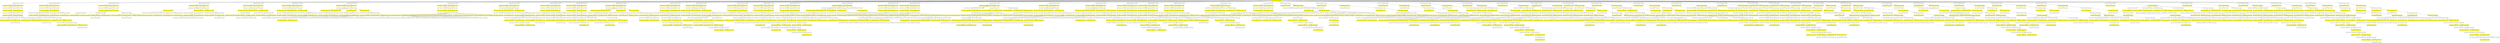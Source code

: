 digraph {node4b05eb7d46014adba3bf9172fa34fea1 [label="[], V: 0.001, N: 1500, P: 0.00, U: 0.000", shape="box", fillcolor=yellow, style=filled];
node51a019b42c6247809cc06bb345b94f33 [label="[35], V: -0.001, N: 21, P: 0.01, U: 0.001", shape="box"];
node2a6ac2e746d043638f8c26e324685f2f [label="[30], V: 0.004, N: 1, P: 0.02, U: 0.040", shape="box", fillcolor=yellow, style=filled];
node51a019b42c6247809cc06bb345b94f33 -> node2a6ac2e746d043638f8c26e324685f2f;
nodee92a11aa667846fea3e96bf7d41df50b [label="[10], V: 0.002, N: 19, P: 0.02, U: 0.053", shape="box", fillcolor=yellow, style=filled];
node3614973a5d124cb69d23d9bce0a6c6d6 [label="[24], V: 0.002, N: 1, P: 0.02, U: 0.045", shape="box"];
nodee92a11aa667846fea3e96bf7d41df50b -> node3614973a5d124cb69d23d9bce0a6c6d6;
nodef16f8fceab064aab8c19b1282d5ad90c [label="[21], V: -0.001, N: 17, P: 0.02, U: 0.051", shape="box"];
nodef7d0aa04040448c09af85d64cde1f7d0 [label="[24], V: 0.002, N: 1, P: 0.02, U: 0.049", shape="box", fillcolor=yellow, style=filled];
nodef16f8fceab064aab8c19b1282d5ad90c -> nodef7d0aa04040448c09af85d64cde1f7d0;
node642122f4b1bd474692baaa1d38f136de [label="[32], V: 0.001, N: 15, P: 0.02, U: 0.053", shape="box", fillcolor=yellow, style=filled];
node5f5ba3a2b2c54c4cab6f5d120509aa0f [label="[24], V: 0.001, N: 1, P: 0.02, U: 0.051", shape="box"];
node642122f4b1bd474692baaa1d38f136de -> node5f5ba3a2b2c54c4cab6f5d120509aa0f;
node61470110d4ce4a72904d03289705d1d8 [label="[26], V: -0.001, N: 13, P: 0.02, U: 0.058", shape="box"];
node48a35765e1b442e490ba0ce01659dc68 [label="[24], V: -0.002, N: 1, P: 0.02, U: 0.057", shape="box", fillcolor=yellow, style=filled];
node61470110d4ce4a72904d03289705d1d8 -> node48a35765e1b442e490ba0ce01659dc68;
nodeb0cc3b70bbb9492e8129d7c0aa7025f0 [label="[43], V: 0.002, N: 11, P: 0.03, U: 0.068", shape="box", fillcolor=yellow, style=filled];
node3e7001ecb834462c98eabe035150b461 [label="[24], V: 0.002, N: 1, P: 0.02, U: 0.066", shape="box"];
nodeb0cc3b70bbb9492e8129d7c0aa7025f0 -> node3e7001ecb834462c98eabe035150b461;
node6922c5cf02db40c28e2484aaaa313c7a [label="[41], V: 0.002, N: 4, P: 0.02, U: 0.069", shape="box"];
node8255caa935b74710824d2bdbad8bc43f [label="[30], V: -0.001, N: 1, P: 0.02, U: 0.087", shape="box", fillcolor=yellow, style=filled];
node6922c5cf02db40c28e2484aaaa313c7a -> node8255caa935b74710824d2bdbad8bc43f;
noded49c399fcdfd47a2aaa41d0b22c82fa6 [label="[54], V: -0.003, N: 2, P: 0.03, U: 0.097", shape="box", fillcolor=yellow, style=filled];
node00617672d76a4771a7d4a792be553449 [label="[24], V: -0.004, N: 1, P: 0.03, U: 0.000", shape="box"];
noded49c399fcdfd47a2aaa41d0b22c82fa6 -> node00617672d76a4771a7d4a792be553449;
node6922c5cf02db40c28e2484aaaa313c7a -> noded49c399fcdfd47a2aaa41d0b22c82fa6;
nodeb0cc3b70bbb9492e8129d7c0aa7025f0 -> node6922c5cf02db40c28e2484aaaa313c7a;
node29b7bb3d55c34cdca3dc194792975603 [label="[54], V: -0.003, N: 5, P: 0.03, U: 0.067", shape="box"];
node2b78c7495e2148d6a99fb494ffebbdca [label="[24], V: -0.001, N: 1, P: 0.02, U: 0.081", shape="box", fillcolor=yellow, style=filled];
node29b7bb3d55c34cdca3dc194792975603 -> node2b78c7495e2148d6a99fb494ffebbdca;
node5630f47d887943f59d008218ebc39802 [label="[47], V: -0.001, N: 1, P: 0.03, U: 0.089", shape="box", fillcolor=yellow, style=filled];
node29b7bb3d55c34cdca3dc194792975603 -> node5630f47d887943f59d008218ebc39802;
node10e6d88d82084f5483675b7bd6b15fb6 [label="[48], V: 0.010, N: 2, P: 0.03, U: 0.101", shape="box", fillcolor=yellow, style=filled];
nodeac829647b8794315afb0e2c5d2dda9ef [label="[24], V: 0.009, N: 1, P: 0.03, U: 0.000", shape="box"];
node10e6d88d82084f5483675b7bd6b15fb6 -> nodeac829647b8794315afb0e2c5d2dda9ef;
node29b7bb3d55c34cdca3dc194792975603 -> node10e6d88d82084f5483675b7bd6b15fb6;
nodeb0cc3b70bbb9492e8129d7c0aa7025f0 -> node29b7bb3d55c34cdca3dc194792975603;
node61470110d4ce4a72904d03289705d1d8 -> nodeb0cc3b70bbb9492e8129d7c0aa7025f0;
node642122f4b1bd474692baaa1d38f136de -> node61470110d4ce4a72904d03289705d1d8;
nodef16f8fceab064aab8c19b1282d5ad90c -> node642122f4b1bd474692baaa1d38f136de;
nodee92a11aa667846fea3e96bf7d41df50b -> nodef16f8fceab064aab8c19b1282d5ad90c;
node51a019b42c6247809cc06bb345b94f33 -> nodee92a11aa667846fea3e96bf7d41df50b;
node4b05eb7d46014adba3bf9172fa34fea1 -> node51a019b42c6247809cc06bb345b94f33;
node7eac30f6b76546c4b8b43853af276e5e [label="[29], V: -0.001, N: 26, P: 0.01, U: 0.001", shape="box"];
node0950230946d64af7bae6d90a5a7ecfd2 [label="[35], V: 0.004, N: 1, P: 0.02, U: 0.044", shape="box", fillcolor=yellow, style=filled];
node7eac30f6b76546c4b8b43853af276e5e -> node0950230946d64af7bae6d90a5a7ecfd2;
node7d2cb29f96ea470186b0a93c520eea10 [label="[10], V: 0.001, N: 24, P: 0.02, U: 0.048", shape="box", fillcolor=yellow, style=filled];
node46553def9aa845ed8e5bc3d9818c5925 [label="[24], V: 0.002, N: 1, P: 0.02, U: 0.037", shape="box"];
node7d2cb29f96ea470186b0a93c520eea10 -> node46553def9aa845ed8e5bc3d9818c5925;
nodedc0890090f0a4f54a2cdd6705cc978ee [label="[21], V: -0.001, N: 22, P: 0.02, U: 0.046", shape="box"];
node6a4936fe2949487486d561e248c4fe93 [label="[24], V: 0.003, N: 1, P: 0.02, U: 0.040", shape="box", fillcolor=yellow, style=filled];
nodedc0890090f0a4f54a2cdd6705cc978ee -> node6a4936fe2949487486d561e248c4fe93;
node95c8353fd5dc402eae64b99ee75f47d3 [label="[35], V: 0.001, N: 20, P: 0.02, U: 0.047", shape="box", fillcolor=yellow, style=filled];
node1149c1bbb05c48d6bec162fd8651f3cf [label="[30], V: 0.009, N: 1, P: 0.00, U: 0.009", shape="box"];
node95c8353fd5dc402eae64b99ee75f47d3 -> node1149c1bbb05c48d6bec162fd8651f3cf;
node4f651d21397f4415a3ebe29c07a702b0 [label="[34], V: -0.000, N: 14, P: 0.02, U: 0.051", shape="box"];
node09600a24731d43a0b1a5308faddbc8d2 [label="[24], V: 0.004, N: 1, P: 0.00, U: 0.004", shape="box", fillcolor=yellow, style=filled];
node4f651d21397f4415a3ebe29c07a702b0 -> node09600a24731d43a0b1a5308faddbc8d2;
node9e841c726df94d7188aad88daa9a15e0 [label="[40], V: -0.000, N: 12, P: 0.03, U: 0.066", shape="box", fillcolor=yellow, style=filled];
nodea59c5e06204f4abaaf40b374723ebb0c [label="[24], V: 0.003, N: 1, P: 0.00, U: 0.003", shape="box"];
node9e841c726df94d7188aad88daa9a15e0 -> nodea59c5e06204f4abaaf40b374723ebb0c;
node18f81ef7f1c1421989334bd3a0505454 [label="[51], V: -0.002, N: 1, P: 0.03, U: 0.073", shape="box"];
node9e841c726df94d7188aad88daa9a15e0 -> node18f81ef7f1c1421989334bd3a0505454;
noded3a15acc1272462fb434d0e445c72d28 [label="[32], V: -0.000, N: 9, P: 0.03, U: 0.077", shape="box"];
noded9bddb1730af4d8caefa14b4aeb8e6e6 [label="[30], V: 0.005, N: 1, P: 0.00, U: 0.005", shape="box", fillcolor=yellow, style=filled];
noded3a15acc1272462fb434d0e445c72d28 -> noded9bddb1730af4d8caefa14b4aeb8e6e6;
node292a074b220049ca91d0ee776dde0915 [label="[26], V: -0.001, N: 7, P: 0.03, U: 0.094", shape="box", fillcolor=yellow, style=filled];
node99a1c33fabac4d8f85e428eab31e7d35 [label="[30], V: 0.001, N: 1, P: 0.00, U: 0.001", shape="box"];
node292a074b220049ca91d0ee776dde0915 -> node99a1c33fabac4d8f85e428eab31e7d35;
node31a968541291451a9163a845f1918a25 [label="[43], V: -0.000, N: 5, P: 0.04, U: 0.113", shape="box"];
noded0605d7956554e58be7c611e2ceba3b6 [label="[24], V: 0.003, N: 1, P: 0.00, U: 0.003", shape="box", fillcolor=yellow, style=filled];
node31a968541291451a9163a845f1918a25 -> noded0605d7956554e58be7c611e2ceba3b6;
node20795ffb14024d5cbe617f0920423bd3 [label="[51], V: -0.002, N: 1, P: 0.03, U: 0.116", shape="box", fillcolor=yellow, style=filled];
node31a968541291451a9163a845f1918a25 -> node20795ffb14024d5cbe617f0920423bd3;
node8da1a57e83e741248e6110b3deee40b5 [label="[54], V: -0.000, N: 2, P: 0.03, U: 0.116", shape="box", fillcolor=yellow, style=filled];
node6eb03081889640ca98bb459cfcfdf837 [label="[30], V: 0.003, N: 1, P: 0.00, U: 0.000", shape="box"];
node8da1a57e83e741248e6110b3deee40b5 -> node6eb03081889640ca98bb459cfcfdf837;
node31a968541291451a9163a845f1918a25 -> node8da1a57e83e741248e6110b3deee40b5;
node292a074b220049ca91d0ee776dde0915 -> node31a968541291451a9163a845f1918a25;
noded3a15acc1272462fb434d0e445c72d28 -> node292a074b220049ca91d0ee776dde0915;
node9e841c726df94d7188aad88daa9a15e0 -> noded3a15acc1272462fb434d0e445c72d28;
node4f651d21397f4415a3ebe29c07a702b0 -> node9e841c726df94d7188aad88daa9a15e0;
node95c8353fd5dc402eae64b99ee75f47d3 -> node4f651d21397f4415a3ebe29c07a702b0;
node52c00a86473b4b5a9f6e6beadd580f41 [label="[41], V: -0.002, N: 2, P: 0.02, U: 0.049", shape="box"];
node7bc97b0f5b54448bbce9caa44ae7f375 [label="[24], V: 0.005, N: 1, P: 0.00, U: 0.000", shape="box", fillcolor=yellow, style=filled];
node52c00a86473b4b5a9f6e6beadd580f41 -> node7bc97b0f5b54448bbce9caa44ae7f375;
node95c8353fd5dc402eae64b99ee75f47d3 -> node52c00a86473b4b5a9f6e6beadd580f41;
node0e9faa8852114c00bd33d7a637e52888 [label="[32], V: -0.002, N: 2, P: 0.02, U: 0.048", shape="box"];
node459ff5352358497aaa23579056179478 [label="[24], V: 0.005, N: 1, P: 0.00, U: 0.000", shape="box", fillcolor=yellow, style=filled];
node0e9faa8852114c00bd33d7a637e52888 -> node459ff5352358497aaa23579056179478;
node95c8353fd5dc402eae64b99ee75f47d3 -> node0e9faa8852114c00bd33d7a637e52888;
nodedc0890090f0a4f54a2cdd6705cc978ee -> node95c8353fd5dc402eae64b99ee75f47d3;
node7d2cb29f96ea470186b0a93c520eea10 -> nodedc0890090f0a4f54a2cdd6705cc978ee;
node7eac30f6b76546c4b8b43853af276e5e -> node7d2cb29f96ea470186b0a93c520eea10;
node4b05eb7d46014adba3bf9172fa34fea1 -> node7eac30f6b76546c4b8b43853af276e5e;
node866208aa589f4888b2740fc4b98932c9 [label="[24], V: -0.001, N: 20, P: 0.02, U: 0.003", shape="box"];
node38b8e5a2fbf6463da59207479b79c453 [label="[29], V: 0.005, N: 1, P: 0.02, U: 0.043", shape="box", fillcolor=yellow, style=filled];
node866208aa589f4888b2740fc4b98932c9 -> node38b8e5a2fbf6463da59207479b79c453;
nodebfc605130b3643059313e0a59b539341 [label="[10], V: 0.001, N: 18, P: 0.02, U: 0.054", shape="box", fillcolor=yellow, style=filled];
node6f4a2c45c5f049bc84e80c647ea3687c [label="[29], V: 0.002, N: 1, P: 0.02, U: 0.045", shape="box"];
nodebfc605130b3643059313e0a59b539341 -> node6f4a2c45c5f049bc84e80c647ea3687c;
nodedf31e48472aa4174804cdd5c4771c205 [label="[21], V: -0.001, N: 16, P: 0.02, U: 0.053", shape="box"];
node2c5a9dd3cc2b4e4d8fbec204ec83c3d6 [label="[29], V: 0.003, N: 1, P: 0.02, U: 0.048", shape="box", fillcolor=yellow, style=filled];
nodedf31e48472aa4174804cdd5c4771c205 -> node2c5a9dd3cc2b4e4d8fbec204ec83c3d6;
node4735ef17a9804bfda2a8feec5ca815c4 [label="[25], V: 0.001, N: 14, P: 0.02, U: 0.054", shape="box", fillcolor=yellow, style=filled];
node9b33469042f3431bbc671242597d7d5a [label="[30], V: -0.008, N: 2, P: 0.02, U: 0.052", shape="box"];
node255fcbb25fd4474eb2b762b0b04153cf [label="[29], V: 0.015, N: 1, P: 0.00, U: 0.000", shape="box", fillcolor=yellow, style=filled];
node9b33469042f3431bbc671242597d7d5a -> node255fcbb25fd4474eb2b762b0b04153cf;
node4735ef17a9804bfda2a8feec5ca815c4 -> node9b33469042f3431bbc671242597d7d5a;
node3b329d7a70804ac8b78a1b69fa078855 [label="[31], V: -0.001, N: 5, P: 0.02, U: 0.056", shape="box"];
nodeaf00324637504f069d671e07399900e1 [label="[29], V: -0.000, N: 1, P: 0.02, U: 0.075", shape="box", fillcolor=yellow, style=filled];
node3b329d7a70804ac8b78a1b69fa078855 -> nodeaf00324637504f069d671e07399900e1;
nodec31069ce33f34653ac40823a52ec4c75 [label="[13], V: 0.005, N: 2, P: 0.02, U: 0.082", shape="box", fillcolor=yellow, style=filled];
node3a3656eafbb74db7a8e8326b363a7fe5 [label="[30], V: 0.012, N: 1, P: 0.00, U: 0.000", shape="box"];
nodec31069ce33f34653ac40823a52ec4c75 -> node3a3656eafbb74db7a8e8326b363a7fe5;
node3b329d7a70804ac8b78a1b69fa078855 -> nodec31069ce33f34653ac40823a52ec4c75;
node9fa6d8de14b84d24a16c2f0464317012 [label="[32], V: -0.004, N: 1, P: 0.02, U: 0.079", shape="box", fillcolor=yellow, style=filled];
node3b329d7a70804ac8b78a1b69fa078855 -> node9fa6d8de14b84d24a16c2f0464317012;
node4735ef17a9804bfda2a8feec5ca815c4 -> node3b329d7a70804ac8b78a1b69fa078855;
nodec1df28fa36794277a952215c9899490e [label="[32], V: 0.001, N: 6, P: 0.02, U: 0.059", shape="box"];
node33d026312e1b49f9bdc79fe8cf556e1e [label="[29], V: -0.001, N: 1, P: 0.02, U: 0.066", shape="box", fillcolor=yellow, style=filled];
nodec1df28fa36794277a952215c9899490e -> node33d026312e1b49f9bdc79fe8cf556e1e;
nodefe1e4a72c96b4157aea616a244f2af04 [label="[30], V: -0.001, N: 2, P: 0.03, U: 0.081", shape="box", fillcolor=yellow, style=filled];
nodeb6a9100dfcaa4833b11c3cdd05b92b2e [label="[35], V: 0.001, N: 1, P: 0.00, U: 0.000", shape="box"];
nodefe1e4a72c96b4157aea616a244f2af04 -> nodeb6a9100dfcaa4833b11c3cdd05b92b2e;
nodec1df28fa36794277a952215c9899490e -> nodefe1e4a72c96b4157aea616a244f2af04;
node113f048495e342e296083c827abcae4a [label="[31], V: -0.004, N: 1, P: 0.02, U: 0.078", shape="box", fillcolor=yellow, style=filled];
nodec1df28fa36794277a952215c9899490e -> node113f048495e342e296083c827abcae4a;
node79f0a19c56df47e8a26f3d61a5b11c8c [label="[26], V: -0.000, N: 1, P: 0.02, U: 0.081", shape="box", fillcolor=yellow, style=filled];
nodec1df28fa36794277a952215c9899490e -> node79f0a19c56df47e8a26f3d61a5b11c8c;
node4735ef17a9804bfda2a8feec5ca815c4 -> nodec1df28fa36794277a952215c9899490e;
nodedf31e48472aa4174804cdd5c4771c205 -> node4735ef17a9804bfda2a8feec5ca815c4;
nodebfc605130b3643059313e0a59b539341 -> nodedf31e48472aa4174804cdd5c4771c205;
node866208aa589f4888b2740fc4b98932c9 -> nodebfc605130b3643059313e0a59b539341;
node4b05eb7d46014adba3bf9172fa34fea1 -> node866208aa589f4888b2740fc4b98932c9;
nodec11a3bd2793b45d3968a0e6e7bce10bd [label="[30], V: -0.001, N: 27, P: 0.01, U: 0.003", shape="box"];
nodec50fbec9b82e41418df2a175d0983f50 [label="[35], V: 0.004, N: 1, P: 0.02, U: 0.040", shape="box", fillcolor=yellow, style=filled];
nodec11a3bd2793b45d3968a0e6e7bce10bd -> nodec50fbec9b82e41418df2a175d0983f50;
node1f7a363c62ab4171a48f8f9b3e09cca3 [label="[10], V: 0.001, N: 25, P: 0.02, U: 0.047", shape="box", fillcolor=yellow, style=filled];
node9098b459f06e44349d3aa983193f7edb [label="[24], V: 0.001, N: 1, P: 0.02, U: 0.043", shape="box"];
node1f7a363c62ab4171a48f8f9b3e09cca3 -> node9098b459f06e44349d3aa983193f7edb;
nodec5ea335811664767b61790b537d48b54 [label="[21], V: -0.001, N: 23, P: 0.02, U: 0.045", shape="box"];
nodee0eb0c21e6e0421ead814636c835ed69 [label="[24], V: 0.004, N: 8, P: 0.02, U: 0.048", shape="box", fillcolor=yellow, style=filled];
node082b148d8bd34c1a89ddcfc8b43563ec [label="[35], V: 0.005, N: 1, P: 0.00, U: 0.005", shape="box"];
nodee0eb0c21e6e0421ead814636c835ed69 -> node082b148d8bd34c1a89ddcfc8b43563ec;
nodebcbb1e3803e04d9e9ae6cf859d94276a [label="[41], V: -0.001, N: 2, P: 0.02, U: 0.068", shape="box"];
node30f3121c8b1842da82d72ce8c3776eb6 [label="[35], V: 0.003, N: 1, P: 0.00, U: 0.000", shape="box", fillcolor=yellow, style=filled];
nodebcbb1e3803e04d9e9ae6cf859d94276a -> node30f3121c8b1842da82d72ce8c3776eb6;
nodee0eb0c21e6e0421ead814636c835ed69 -> nodebcbb1e3803e04d9e9ae6cf859d94276a;
node76ea9e01483441da8ac23279900cd603 [label="[32], V: -0.008, N: 2, P: 0.02, U: 0.066", shape="box"];
nodeb0fb08d8874a4048b4b461cf54973abb [label="[29], V: 0.015, N: 1, P: 0.00, U: 0.000", shape="box", fillcolor=yellow, style=filled];
node76ea9e01483441da8ac23279900cd603 -> nodeb0fb08d8874a4048b4b461cf54973abb;
nodee0eb0c21e6e0421ead814636c835ed69 -> node76ea9e01483441da8ac23279900cd603;
nodebb3a586f13644061ba27bbfb3ac84e9d [label="[5], V: -0.002, N: 2, P: 0.02, U: 0.070", shape="box"];
node8d53bdb84aaa46838ddf10dc1b1639a2 [label="[35], V: 0.004, N: 1, P: 0.00, U: 0.000", shape="box", fillcolor=yellow, style=filled];
nodebb3a586f13644061ba27bbfb3ac84e9d -> node8d53bdb84aaa46838ddf10dc1b1639a2;
nodee0eb0c21e6e0421ead814636c835ed69 -> nodebb3a586f13644061ba27bbfb3ac84e9d;
nodec5ea335811664767b61790b537d48b54 -> nodee0eb0c21e6e0421ead814636c835ed69;
nodeaff67fab645c44eb943f9e6f66c34fd6 [label="[36], V: -0.001, N: 8, P: 0.02, U: 0.045", shape="box", fillcolor=yellow, style=filled];
node9efa6dbf92e14461bfd4e41861075a14 [label="[35], V: -0.000, N: 1, P: 0.02, U: 0.073", shape="box"];
nodeaff67fab645c44eb943f9e6f66c34fd6 -> node9efa6dbf92e14461bfd4e41861075a14;
node9eee1fa1a1394a77b1494a84552e5e85 [label="[42], V: 0.002, N: 6, P: 0.02, U: 0.076", shape="box"];
nodea8c9fc79efa446159282d57654daafe7 [label="[35], V: -0.002, N: 4, P: 0.03, U: 0.084", shape="box", fillcolor=yellow, style=filled];
nodecf648264468e4ea38e3f7f144ed694ff [label="[24], V: 0.001, N: 1, P: 0.00, U: 0.002", shape="box"];
nodea8c9fc79efa446159282d57654daafe7 -> nodecf648264468e4ea38e3f7f144ed694ff;
node54afff1ea169417d904ff4aebeddc93a [label="[53], V: -0.004, N: 1, P: 0.03, U: 0.090", shape="box"];
nodea8c9fc79efa446159282d57654daafe7 -> node54afff1ea169417d904ff4aebeddc93a;
nodef8b8f536eff646d0afbbaa6ffb339733 [label="[5], V: -0.003, N: 1, P: 0.03, U: 0.091", shape="box"];
nodea8c9fc79efa446159282d57654daafe7 -> nodef8b8f536eff646d0afbbaa6ffb339733;
node9eee1fa1a1394a77b1494a84552e5e85 -> nodea8c9fc79efa446159282d57654daafe7;
node2724a290b93842698fbeae6dec5e58d1 [label="[53], V: -0.001, N: 1, P: 0.02, U: 0.082", shape="box", fillcolor=yellow, style=filled];
node9eee1fa1a1394a77b1494a84552e5e85 -> node2724a290b93842698fbeae6dec5e58d1;
nodeaff67fab645c44eb943f9e6f66c34fd6 -> node9eee1fa1a1394a77b1494a84552e5e85;
nodec5ea335811664767b61790b537d48b54 -> nodeaff67fab645c44eb943f9e6f66c34fd6;
node0f1c3668145346f4949d5da4004149b1 [label="[32], V: -0.001, N: 6, P: 0.02, U: 0.045", shape="box", fillcolor=yellow, style=filled];
node1460f8b4cd22439da5ebe6a5f55ce489 [label="[24], V: 0.000, N: 1, P: 0.02, U: 0.075", shape="box"];
node0f1c3668145346f4949d5da4004149b1 -> node1460f8b4cd22439da5ebe6a5f55ce489;
node600fbaa4af954a679334911a3262255f [label="[36], V: 0.002, N: 4, P: 0.02, U: 0.083", shape="box"];
nodec7719642ccba44f08aa3ef01e91f0847 [label="[35], V: -0.002, N: 1, P: 0.02, U: 0.085", shape="box", fillcolor=yellow, style=filled];
node600fbaa4af954a679334911a3262255f -> nodec7719642ccba44f08aa3ef01e91f0847;
node02154f33e361415f88e7f56abfcaa9c0 [label="[42], V: -0.003, N: 2, P: 0.02, U: 0.087", shape="box", fillcolor=yellow, style=filled];
node9b3ea750db4c4d79a2e530f80b3fb6e3 [label="[35], V: -0.004, N: 1, P: 0.03, U: 0.000", shape="box"];
node02154f33e361415f88e7f56abfcaa9c0 -> node9b3ea750db4c4d79a2e530f80b3fb6e3;
node600fbaa4af954a679334911a3262255f -> node02154f33e361415f88e7f56abfcaa9c0;
node0f1c3668145346f4949d5da4004149b1 -> node600fbaa4af954a679334911a3262255f;
nodec5ea335811664767b61790b537d48b54 -> node0f1c3668145346f4949d5da4004149b1;
node1f7a363c62ab4171a48f8f9b3e09cca3 -> nodec5ea335811664767b61790b537d48b54;
nodec11a3bd2793b45d3968a0e6e7bce10bd -> node1f7a363c62ab4171a48f8f9b3e09cca3;
node4b05eb7d46014adba3bf9172fa34fea1 -> nodec11a3bd2793b45d3968a0e6e7bce10bd;
nodee6170d9b9c714ff09997140ae7013215 [label="[18], V: 0.000, N: 19, P: 0.01, U: 0.003", shape="box"];
nodee8f901020a9f43a9afb6ab58076098c5 [label="[29], V: 0.004, N: 1, P: 0.02, U: 0.043", shape="box", fillcolor=yellow, style=filled];
nodee6170d9b9c714ff09997140ae7013215 -> nodee8f901020a9f43a9afb6ab58076098c5;
nodecf9c8cc7d67042439474077dbad6eec6 [label="[10], V: 0.000, N: 17, P: 0.02, U: 0.054", shape="box", fillcolor=yellow, style=filled];
node142aff0212804e80b2d31f208322d7ca [label="[35], V: 0.002, N: 1, P: 0.02, U: 0.044", shape="box"];
nodecf9c8cc7d67042439474077dbad6eec6 -> node142aff0212804e80b2d31f208322d7ca;
nodec0b571dd4c48421f984a8ae1f102a9e2 [label="[21], V: 0.001, N: 15, P: 0.02, U: 0.055", shape="box"];
node1e4d59d81cb449e3b8dd7c8325d68375 [label="[29], V: 0.002, N: 1, P: 0.02, U: 0.048", shape="box", fillcolor=yellow, style=filled];
nodec0b571dd4c48421f984a8ae1f102a9e2 -> node1e4d59d81cb449e3b8dd7c8325d68375;
noded209bf2162b34384b94a7264abfcdf9b [label="[24], V: -0.000, N: 7, P: 0.02, U: 0.055", shape="box", fillcolor=yellow, style=filled];
node9ea53c7214374caaaf44c166cf0c3a22 [label="[30], V: 0.001, N: 6, P: 0.02, U: 0.078", shape="box"];
nodeb161c7bfc3604c228fed31c1c3096d34 [label="[35], V: 0.002, N: 1, P: 0.00, U: 0.002", shape="box", fillcolor=yellow, style=filled];
node9ea53c7214374caaaf44c166cf0c3a22 -> nodeb161c7bfc3604c228fed31c1c3096d34;
node89a23708f9e54d749ba99b1729414be0 [label="[23], V: -0.003, N: 1, P: 0.03, U: 0.084", shape="box", fillcolor=yellow, style=filled];
node9ea53c7214374caaaf44c166cf0c3a22 -> node89a23708f9e54d749ba99b1729414be0;
nodec26ca1cce1ad482aa84d413266d37948 [label="[32], V: -0.001, N: 3, P: 0.03, U: 0.085", shape="box", fillcolor=yellow, style=filled];
nodefd55758f5b6d4ba080fd909fe945902d [label="[35], V: 0.000, N: 1, P: 0.00, U: 0.000", shape="box"];
nodec26ca1cce1ad482aa84d413266d37948 -> nodefd55758f5b6d4ba080fd909fe945902d;
nodef2045d6e248342e5afe88e016472546c [label="[26], V: -0.004, N: 1, P: 0.03, U: 0.089", shape="box"];
nodec26ca1cce1ad482aa84d413266d37948 -> nodef2045d6e248342e5afe88e016472546c;
node9ea53c7214374caaaf44c166cf0c3a22 -> nodec26ca1cce1ad482aa84d413266d37948;
noded209bf2162b34384b94a7264abfcdf9b -> node9ea53c7214374caaaf44c166cf0c3a22;
nodec0b571dd4c48421f984a8ae1f102a9e2 -> noded209bf2162b34384b94a7264abfcdf9b;
node13254d4333ef4995a7f462ceeae724c9 [label="[12], V: -0.001, N: 6, P: 0.02, U: 0.055", shape="box", fillcolor=yellow, style=filled];
nodebf028c3ea5b340929c31b6bb879fc90c [label="[30], V: 0.000, N: 1, P: 0.02, U: 0.067", shape="box"];
node13254d4333ef4995a7f462ceeae724c9 -> nodebf028c3ea5b340929c31b6bb879fc90c;
node6905caf2cdf644eba200137a5d4b7e11 [label="[32], V: 0.002, N: 4, P: 0.02, U: 0.080", shape="box"];
node0d94f00798974f2ab1e4ee7ee4247217 [label="[24], V: -0.001, N: 1, P: 0.02, U: 0.073", shape="box", fillcolor=yellow, style=filled];
node6905caf2cdf644eba200137a5d4b7e11 -> node0d94f00798974f2ab1e4ee7ee4247217;
nodeefec5cf164934e8c9e7f6cdac580500a [label="[26], V: -0.003, N: 2, P: 0.03, U: 0.092", shape="box", fillcolor=yellow, style=filled];
node0da601563bca43d1835c3c3063efc339 [label="[24], V: -0.004, N: 1, P: 0.02, U: 0.000", shape="box"];
nodeefec5cf164934e8c9e7f6cdac580500a -> node0da601563bca43d1835c3c3063efc339;
node6905caf2cdf644eba200137a5d4b7e11 -> nodeefec5cf164934e8c9e7f6cdac580500a;
node13254d4333ef4995a7f462ceeae724c9 -> node6905caf2cdf644eba200137a5d4b7e11;
nodec0b571dd4c48421f984a8ae1f102a9e2 -> node13254d4333ef4995a7f462ceeae724c9;
nodecf9c8cc7d67042439474077dbad6eec6 -> nodec0b571dd4c48421f984a8ae1f102a9e2;
nodee6170d9b9c714ff09997140ae7013215 -> nodecf9c8cc7d67042439474077dbad6eec6;
node4b05eb7d46014adba3bf9172fa34fea1 -> nodee6170d9b9c714ff09997140ae7013215;
node45b041f1f9f3414f81cfb03063204572 [label="[40], V: -0.001, N: 20, P: 0.01, U: 0.001", shape="box"];
nodeb52baa7c42104bb89c4c78f27389f2f9 [label="[35], V: 0.005, N: 1, P: 0.02, U: 0.040", shape="box", fillcolor=yellow, style=filled];
node45b041f1f9f3414f81cfb03063204572 -> nodeb52baa7c42104bb89c4c78f27389f2f9;
node93f2006c082c4bcabf22c3785202998a [label="[10], V: 0.001, N: 18, P: 0.02, U: 0.053", shape="box", fillcolor=yellow, style=filled];
noded389327694d246e38ee6e49cd223d975 [label="[24], V: 0.002, N: 1, P: 0.02, U: 0.043", shape="box"];
node93f2006c082c4bcabf22c3785202998a -> noded389327694d246e38ee6e49cd223d975;
node475e5c6bfc054d969fdfd7267ba3b696 [label="[21], V: -0.001, N: 16, P: 0.02, U: 0.053", shape="box"];
nodee48f6c31687e44d599455796fc551892 [label="[24], V: 0.002, N: 1, P: 0.02, U: 0.046", shape="box", fillcolor=yellow, style=filled];
node475e5c6bfc054d969fdfd7267ba3b696 -> nodee48f6c31687e44d599455796fc551892;
node150dca073f7e48478c6218c58a20806b [label="[46], V: -0.000, N: 5, P: 0.02, U: 0.052", shape="box", fillcolor=yellow, style=filled];
node5ecdb8900978459dbc5f3e2347f8f539 [label="[24], V: -0.000, N: 1, P: 0.02, U: 0.070", shape="box"];
node150dca073f7e48478c6218c58a20806b -> node5ecdb8900978459dbc5f3e2347f8f539;
nodee8fd73e9cdf646e6a5f5bac9f354dc30 [label="[52], V: 0.002, N: 3, P: 0.03, U: 0.088", shape="box"];
node78a776915b9b4813864fdb6cdc00965d [label="[24], V: -0.002, N: 1, P: 0.02, U: 0.072", shape="box", fillcolor=yellow, style=filled];
nodee8fd73e9cdf646e6a5f5bac9f354dc30 -> node78a776915b9b4813864fdb6cdc00965d;
node5f3b7a1b3280421eb8b6db74f55b2e69 [label="[45], V: -0.003, N: 1, P: 0.03, U: 0.089", shape="box", fillcolor=yellow, style=filled];
nodee8fd73e9cdf646e6a5f5bac9f354dc30 -> node5f3b7a1b3280421eb8b6db74f55b2e69;
node150dca073f7e48478c6218c58a20806b -> nodee8fd73e9cdf646e6a5f5bac9f354dc30;
node475e5c6bfc054d969fdfd7267ba3b696 -> node150dca073f7e48478c6218c58a20806b;
node974458de2c8040f9bccaad4034889def [label="[32], V: 0.002, N: 9, P: 0.02, U: 0.053", shape="box", fillcolor=yellow, style=filled];
node2792c2692ba743ab8953948c909b7a50 [label="[24], V: 0.001, N: 1, P: 0.02, U: 0.057", shape="box"];
node974458de2c8040f9bccaad4034889def -> node2792c2692ba743ab8953948c909b7a50;
nodee5c7abd6a7ca4ea08923468f218fd30e [label="[26], V: -0.002, N: 7, P: 0.02, U: 0.072", shape="box"];
node8d7882eebf744c9bb109ef2ab9455856 [label="[24], V: -0.001, N: 1, P: 0.02, U: 0.066", shape="box", fillcolor=yellow, style=filled];
nodee5c7abd6a7ca4ea08923468f218fd30e -> node8d7882eebf744c9bb109ef2ab9455856;
node137191fcba524fb7a920a3036a747797 [label="[43], V: 0.003, N: 5, P: 0.03, U: 0.084", shape="box", fillcolor=yellow, style=filled];
nodecf4fed2ed7124ebcb12732d53c88e1f4 [label="[24], V: 0.002, N: 1, P: 0.02, U: 0.077", shape="box"];
node137191fcba524fb7a920a3036a747797 -> nodecf4fed2ed7124ebcb12732d53c88e1f4;
nodec48b4239018242a1b45791fe61871b26 [label="[54], V: -0.003, N: 3, P: 0.03, U: 0.090", shape="box"];
noded50dc59b963744e48eb93f1f52b8854a [label="[24], V: -0.000, N: 1, P: 0.02, U: 0.072", shape="box", fillcolor=yellow, style=filled];
nodec48b4239018242a1b45791fe61871b26 -> noded50dc59b963744e48eb93f1f52b8854a;
node37832d132782493cbd6f6fc5937f9eef [label="[48], V: 0.010, N: 1, P: 0.03, U: 0.087", shape="box", fillcolor=yellow, style=filled];
nodec48b4239018242a1b45791fe61871b26 -> node37832d132782493cbd6f6fc5937f9eef;
node137191fcba524fb7a920a3036a747797 -> nodec48b4239018242a1b45791fe61871b26;
nodee5c7abd6a7ca4ea08923468f218fd30e -> node137191fcba524fb7a920a3036a747797;
node974458de2c8040f9bccaad4034889def -> nodee5c7abd6a7ca4ea08923468f218fd30e;
node475e5c6bfc054d969fdfd7267ba3b696 -> node974458de2c8040f9bccaad4034889def;
node93f2006c082c4bcabf22c3785202998a -> node475e5c6bfc054d969fdfd7267ba3b696;
node45b041f1f9f3414f81cfb03063204572 -> node93f2006c082c4bcabf22c3785202998a;
node4b05eb7d46014adba3bf9172fa34fea1 -> node45b041f1f9f3414f81cfb03063204572;
nodee759246b0da448dfb712d99b6330a1a9 [label="[41], V: 0.001, N: 32, P: 0.01, U: 0.003", shape="box"];
node99f9d3cf5f7c4444a0ddb38fe68b7cdc [label="[35], V: 0.004, N: 1, P: 0.02, U: 0.039", shape="box", fillcolor=yellow, style=filled];
nodee759246b0da448dfb712d99b6330a1a9 -> node99f9d3cf5f7c4444a0ddb38fe68b7cdc;
node6382a756ca8d45f7afd92bf5fe6597bb [label="[10], V: -0.001, N: 30, P: 0.02, U: 0.042", shape="box", fillcolor=yellow, style=filled];
node0fdc8ca02af84b1fb2d36823cdb70ab0 [label="[24], V: 0.002, N: 1, P: 0.02, U: 0.034", shape="box"];
node6382a756ca8d45f7afd92bf5fe6597bb -> node0fdc8ca02af84b1fb2d36823cdb70ab0;
node6f8fafaa24994ea0977aa38155e166ad [label="[21], V: 0.001, N: 28, P: 0.02, U: 0.043", shape="box"];
node88bfa3bc2817468d808adcbd8d324e29 [label="[24], V: 0.002, N: 1, P: 0.02, U: 0.037", shape="box", fillcolor=yellow, style=filled];
node6f8fafaa24994ea0977aa38155e166ad -> node88bfa3bc2817468d808adcbd8d324e29;
node4c07f9ffb6df475985217c2f0fa05fdb [label="[35], V: -0.001, N: 6, P: 0.02, U: 0.040", shape="box", fillcolor=yellow, style=filled];
nodee4b730f097f14cfab0319aff26c35062 [label="[24], V: 0.000, N: 1, P: 0.02, U: 0.073", shape="box"];
node4c07f9ffb6df475985217c2f0fa05fdb -> nodee4b730f097f14cfab0319aff26c35062;
node7c70a4b01d24488faf7f5c6b05545211 [label="[32], V: 0.002, N: 4, P: 0.02, U: 0.080", shape="box"];
node860d9929ced447aeb1c6c22591485cbf [label="[24], V: -0.001, N: 1, P: 0.02, U: 0.078", shape="box", fillcolor=yellow, style=filled];
node7c70a4b01d24488faf7f5c6b05545211 -> node860d9929ced447aeb1c6c22591485cbf;
node03be7dcac05848b394146287b307dbc1 [label="[26], V: -0.003, N: 2, P: 0.03, U: 0.090", shape="box", fillcolor=yellow, style=filled];
node1ab52c3053624c728c3da5b5d66a1fd6 [label="[29], V: -0.003, N: 1, P: 0.02, U: 0.000", shape="box"];
node03be7dcac05848b394146287b307dbc1 -> node1ab52c3053624c728c3da5b5d66a1fd6;
node7c70a4b01d24488faf7f5c6b05545211 -> node03be7dcac05848b394146287b307dbc1;
node4c07f9ffb6df475985217c2f0fa05fdb -> node7c70a4b01d24488faf7f5c6b05545211;
node6f8fafaa24994ea0977aa38155e166ad -> node4c07f9ffb6df475985217c2f0fa05fdb;
node05dc8fee85124cdfa1046df6192a31c7 [label="[47], V: -0.002, N: 12, P: 0.02, U: 0.040", shape="box", fillcolor=yellow, style=filled];
node84b5663defc04b43a2949a746a015c18 [label="[24], V: 0.001, N: 1, P: 0.02, U: 0.053", shape="box"];
node05dc8fee85124cdfa1046df6192a31c7 -> node84b5663defc04b43a2949a746a015c18;
node678e7db720974c9495e741738fe1afdf [label="[53], V: 0.003, N: 10, P: 0.03, U: 0.070", shape="box"];
node1626ad14c5e04b00a29ec2c170b11dc8 [label="[24], V: -0.000, N: 1, P: 0.02, U: 0.062", shape="box", fillcolor=yellow, style=filled];
node678e7db720974c9495e741738fe1afdf -> node1626ad14c5e04b00a29ec2c170b11dc8;
node0f770ae5cc76477bbe573eadf9b3696d [label="[46], V: -0.003, N: 8, P: 0.03, U: 0.073", shape="box", fillcolor=yellow, style=filled];
node205827cfeee443ffa5b714b5f36a5b82 [label="[35], V: 0.001, N: 1, P: 0.00, U: 0.001", shape="box"];
node0f770ae5cc76477bbe573eadf9b3696d -> node205827cfeee443ffa5b714b5f36a5b82;
node3f436ba7ce1c47368ab7610e64de967e [label="[25], V: -0.005, N: 1, P: 0.03, U: 0.075", shape="box"];
node0f770ae5cc76477bbe573eadf9b3696d -> node3f436ba7ce1c47368ab7610e64de967e;
nodea957f5f636bf4941ab7015bf4184fd31 [label="[8], V: -0.002, N: 1, P: 0.03, U: 0.076", shape="box"];
node0f770ae5cc76477bbe573eadf9b3696d -> nodea957f5f636bf4941ab7015bf4184fd31;
node284b3ed589464f32bd0c00b8c1f03b8a [label="[6], V: -0.004, N: 1, P: 0.03, U: 0.076", shape="box"];
node0f770ae5cc76477bbe573eadf9b3696d -> node284b3ed589464f32bd0c00b8c1f03b8a;
node448bdf015a90414b9d476956456649a8 [label="[32], V: -0.004, N: 1, P: 0.03, U: 0.077", shape="box"];
node0f770ae5cc76477bbe573eadf9b3696d -> node448bdf015a90414b9d476956456649a8;
node59adc9f21a244d36a918ac129653cd96 [label="[1], V: -0.006, N: 1, P: 0.03, U: 0.077", shape="box"];
node0f770ae5cc76477bbe573eadf9b3696d -> node59adc9f21a244d36a918ac129653cd96;
node35c764520988452984209d73b8a987a2 [label="[5], V: -0.004, N: 1, P: 0.03, U: 0.077", shape="box"];
node0f770ae5cc76477bbe573eadf9b3696d -> node35c764520988452984209d73b8a987a2;
node678e7db720974c9495e741738fe1afdf -> node0f770ae5cc76477bbe573eadf9b3696d;
node05dc8fee85124cdfa1046df6192a31c7 -> node678e7db720974c9495e741738fe1afdf;
node6f8fafaa24994ea0977aa38155e166ad -> node05dc8fee85124cdfa1046df6192a31c7;
node95055c8d73de4a18bfef9cea8f7b1b96 [label="[32], V: -0.001, N: 8, P: 0.02, U: 0.040", shape="box", fillcolor=yellow, style=filled];
node2241b38eeb5d4a6d892a1ba5da8a5118 [label="[24], V: 0.001, N: 1, P: 0.02, U: 0.060", shape="box"];
node95055c8d73de4a18bfef9cea8f7b1b96 -> node2241b38eeb5d4a6d892a1ba5da8a5118;
node39dc9a157f6e42dc9b99499b9d7aa3ed [label="[26], V: 0.001, N: 6, P: 0.02, U: 0.076", shape="box"];
node02fa9af1f9364f8e818de9701526e94a [label="[24], V: -0.002, N: 1, P: 0.02, U: 0.068", shape="box", fillcolor=yellow, style=filled];
node39dc9a157f6e42dc9b99499b9d7aa3ed -> node02fa9af1f9364f8e818de9701526e94a;
noded6453016a5df4f55b7db11467f55b4d3 [label="[47], V: -0.003, N: 1, P: 0.03, U: 0.084", shape="box", fillcolor=yellow, style=filled];
node39dc9a157f6e42dc9b99499b9d7aa3ed -> noded6453016a5df4f55b7db11467f55b4d3;
node4534ad465fc54a49b2f21f06b3122132 [label="[43], V: -0.001, N: 3, P: 0.03, U: 0.087", shape="box", fillcolor=yellow, style=filled];
node2fe129753c8444b6b8da7f5621bbcdbb [label="[24], V: 0.001, N: 1, P: 0.02, U: 0.072", shape="box"];
node4534ad465fc54a49b2f21f06b3122132 -> node2fe129753c8444b6b8da7f5621bbcdbb;
nodee9a087f5707a407d9526e25508f85874 [label="[47], V: -0.004, N: 1, P: 0.03, U: 0.093", shape="box"];
node4534ad465fc54a49b2f21f06b3122132 -> nodee9a087f5707a407d9526e25508f85874;
node39dc9a157f6e42dc9b99499b9d7aa3ed -> node4534ad465fc54a49b2f21f06b3122132;
node95055c8d73de4a18bfef9cea8f7b1b96 -> node39dc9a157f6e42dc9b99499b9d7aa3ed;
node6f8fafaa24994ea0977aa38155e166ad -> node95055c8d73de4a18bfef9cea8f7b1b96;
node6382a756ca8d45f7afd92bf5fe6597bb -> node6f8fafaa24994ea0977aa38155e166ad;
nodee759246b0da448dfb712d99b6330a1a9 -> node6382a756ca8d45f7afd92bf5fe6597bb;
node4b05eb7d46014adba3bf9172fa34fea1 -> nodee759246b0da448dfb712d99b6330a1a9;
node4e77a12e0d8a48d59a369f03e89f7665 [label="[19], V: 0.002, N: 29, P: 0.01, U: 0.005", shape="box"];
nodedeffe4131ada4282a9673019529f13ab [label="[29], V: 0.004, N: 1, P: 0.02, U: 0.036", shape="box", fillcolor=yellow, style=filled];
node4e77a12e0d8a48d59a369f03e89f7665 -> nodedeffe4131ada4282a9673019529f13ab;
node617a69e60e7643e18edbac214d635f45 [label="[10], V: -0.002, N: 27, P: 0.02, U: 0.042", shape="box", fillcolor=yellow, style=filled];
node79ff35b5d56c4958b2e8ad263aff4220 [label="[35], V: 0.002, N: 1, P: 0.02, U: 0.036", shape="box"];
node617a69e60e7643e18edbac214d635f45 -> node79ff35b5d56c4958b2e8ad263aff4220;
node7a9d82c20fc84979a61fae87c6a2adfb [label="[21], V: 0.003, N: 25, P: 0.02, U: 0.047", shape="box"];
node168dd3ed345a44ef8a7258c71f64e37f [label="[29], V: 0.002, N: 1, P: 0.02, U: 0.039", shape="box", fillcolor=yellow, style=filled];
node7a9d82c20fc84979a61fae87c6a2adfb -> node168dd3ed345a44ef8a7258c71f64e37f;
nodeba40a0cf3ae549c582fa38258d90caae [label="[25], V: -0.003, N: 23, P: 0.02, U: 0.045", shape="box", fillcolor=yellow, style=filled];
node9b80676a71254fe7a16019a63d8aff1e [label="[30], V: 0.000, N: 1, P: 0.02, U: 0.044", shape="box"];
nodeba40a0cf3ae549c582fa38258d90caae -> node9b80676a71254fe7a16019a63d8aff1e;
node3992aac470f64a31906fef9d026199d8 [label="[31], V: 0.003, N: 21, P: 0.02, U: 0.053", shape="box"];
node68de2e24fa9742fe87422e6ffb7500bd [label="[29], V: -0.002, N: 1, P: 0.02, U: 0.045", shape="box", fillcolor=yellow, style=filled];
node3992aac470f64a31906fef9d026199d8 -> node68de2e24fa9742fe87422e6ffb7500bd;
node295f10cfcf32426aaac6bfb6ce3fd704 [label="[24], V: -0.004, N: 8, P: 0.03, U: 0.049", shape="box", fillcolor=yellow, style=filled];
nodeee4cfc01f9714f3e840ee955854e19c7 [label="[29], V: -0.001, N: 1, P: 0.02, U: 0.075", shape="box"];
node295f10cfcf32426aaac6bfb6ce3fd704 -> nodeee4cfc01f9714f3e840ee955854e19c7;
nodeec431d3129884e6b8754cd1da5a37892 [label="[34], V: -0.004, N: 1, P: 0.03, U: 0.077", shape="box"];
node295f10cfcf32426aaac6bfb6ce3fd704 -> nodeec431d3129884e6b8754cd1da5a37892;
node823b385b2ee7484fb2d381e4369ecd13 [label="[42], V: -0.004, N: 1, P: 0.03, U: 0.076", shape="box"];
node295f10cfcf32426aaac6bfb6ce3fd704 -> node823b385b2ee7484fb2d381e4369ecd13;
nodee4892764159c4129adce6eb3ddc19de8 [label="[32], V: -0.008, N: 1, P: 0.03, U: 0.070", shape="box"];
node295f10cfcf32426aaac6bfb6ce3fd704 -> nodee4892764159c4129adce6eb3ddc19de8;
node2d0b70608ca149d1bc535dee9b532d34 [label="[6], V: -0.004, N: 1, P: 0.03, U: 0.074", shape="box"];
node295f10cfcf32426aaac6bfb6ce3fd704 -> node2d0b70608ca149d1bc535dee9b532d34;
nodef45f163afafb42fea782ab5bedb8916a [label="[5], V: -0.004, N: 1, P: 0.03, U: 0.075", shape="box"];
node295f10cfcf32426aaac6bfb6ce3fd704 -> nodef45f163afafb42fea782ab5bedb8916a;
node354706468b0e46c7abe5b641084d329f [label="[54], V: -0.005, N: 1, P: 0.03, U: 0.073", shape="box"];
node295f10cfcf32426aaac6bfb6ce3fd704 -> node354706468b0e46c7abe5b641084d329f;
node3992aac470f64a31906fef9d026199d8 -> node295f10cfcf32426aaac6bfb6ce3fd704;
node77fddc3983c04d1589759849010fd2d2 [label="[23], V: -0.002, N: 1, P: 0.02, U: 0.049", shape="box", fillcolor=yellow, style=filled];
node3992aac470f64a31906fef9d026199d8 -> node77fddc3983c04d1589759849010fd2d2;
node9e0392a72a6a4abeb4498335ed46b2a4 [label="[13], V: -0.003, N: 1, P: 0.02, U: 0.048", shape="box", fillcolor=yellow, style=filled];
node3992aac470f64a31906fef9d026199d8 -> node9e0392a72a6a4abeb4498335ed46b2a4;
node568fde6a62e74c57b77d68371c39e96d [label="[42], V: -0.002, N: 3, P: 0.02, U: 0.048", shape="box", fillcolor=yellow, style=filled];
node45ff1d714f33480d8b0f61aaeea52574 [label="[29], V: -0.003, N: 1, P: 0.02, U: 0.073", shape="box"];
node568fde6a62e74c57b77d68371c39e96d -> node45ff1d714f33480d8b0f61aaeea52574;
nodefe956dec80fd4486b9fcc755ab65f0a5 [label="[48], V: -0.003, N: 1, P: 0.03, U: 0.093", shape="box"];
node568fde6a62e74c57b77d68371c39e96d -> nodefe956dec80fd4486b9fcc755ab65f0a5;
node3992aac470f64a31906fef9d026199d8 -> node568fde6a62e74c57b77d68371c39e96d;
nodefadf8f05e35e4abdbcb644afa69e5044 [label="[12], V: -0.002, N: 1, P: 0.02, U: 0.048", shape="box", fillcolor=yellow, style=filled];
node3992aac470f64a31906fef9d026199d8 -> nodefadf8f05e35e4abdbcb644afa69e5044;
nodef78b3d963c2c401191993b2c6bf7bb1d [label="[6], V: -0.002, N: 1, P: 0.02, U: 0.048", shape="box", fillcolor=yellow, style=filled];
node3992aac470f64a31906fef9d026199d8 -> nodef78b3d963c2c401191993b2c6bf7bb1d;
nodea463e5e3f4a24d04acf35bccfdfffe0f [label="[32], V: -0.005, N: 1, P: 0.02, U: 0.045", shape="box", fillcolor=yellow, style=filled];
node3992aac470f64a31906fef9d026199d8 -> nodea463e5e3f4a24d04acf35bccfdfffe0f;
node95cb3a6dfaec4084ab9cb8240772646f [label="[1], V: -0.004, N: 1, P: 0.02, U: 0.045", shape="box", fillcolor=yellow, style=filled];
node3992aac470f64a31906fef9d026199d8 -> node95cb3a6dfaec4084ab9cb8240772646f;
node05bfe573873c46318784847c1ae8ca81 [label="[5], V: -0.001, N: 1, P: 0.02, U: 0.049", shape="box", fillcolor=yellow, style=filled];
node3992aac470f64a31906fef9d026199d8 -> node05bfe573873c46318784847c1ae8ca81;
nodec144f2a4795a47c1ad9f5ae462b062bb [label="[54], V: -0.002, N: 1, P: 0.02, U: 0.047", shape="box", fillcolor=yellow, style=filled];
node3992aac470f64a31906fef9d026199d8 -> nodec144f2a4795a47c1ad9f5ae462b062bb;
nodeba40a0cf3ae549c582fa38258d90caae -> node3992aac470f64a31906fef9d026199d8;
node7a9d82c20fc84979a61fae87c6a2adfb -> nodeba40a0cf3ae549c582fa38258d90caae;
node617a69e60e7643e18edbac214d635f45 -> node7a9d82c20fc84979a61fae87c6a2adfb;
node4e77a12e0d8a48d59a369f03e89f7665 -> node617a69e60e7643e18edbac214d635f45;
node4b05eb7d46014adba3bf9172fa34fea1 -> node4e77a12e0d8a48d59a369f03e89f7665;
nodea91e79e8e47a4b48ae2ef39543baa0a1 [label="[23], V: -0.002, N: 28, P: 0.01, U: 0.000", shape="box"];
node2b574d4fd785475fb62e5e9e4a2045ad [label="[29], V: 0.004, N: 1, P: 0.02, U: 0.041", shape="box", fillcolor=yellow, style=filled];
nodea91e79e8e47a4b48ae2ef39543baa0a1 -> node2b574d4fd785475fb62e5e9e4a2045ad;
nodee18464ca27934eb8b0c0daa5747b8627 [label="[10], V: 0.002, N: 26, P: 0.02, U: 0.047", shape="box", fillcolor=yellow, style=filled];
node476fd534b28343b0843a9ae0dc116d41 [label="[30], V: 0.002, N: 1, P: 0.02, U: 0.037", shape="box"];
nodee18464ca27934eb8b0c0daa5747b8627 -> node476fd534b28343b0843a9ae0dc116d41;
node579470520a364787b1bfafc778a23167 [label="[21], V: -0.002, N: 24, P: 0.02, U: 0.043", shape="box"];
node102dbdef3cf54ed9bcb104192c86196c [label="[30], V: 0.002, N: 1, P: 0.02, U: 0.039", shape="box", fillcolor=yellow, style=filled];
node579470520a364787b1bfafc778a23167 -> node102dbdef3cf54ed9bcb104192c86196c;
node1a891d76c3f34dce9aaeff304c8663c7 [label="[29], V: -0.000, N: 4, P: 0.02, U: 0.043", shape="box", fillcolor=yellow, style=filled];
node1923f11f9b5c40ce8dadaffdfc24c037 [label="[24], V: -0.001, N: 1, P: 0.02, U: 0.063", shape="box"];
node1a891d76c3f34dce9aaeff304c8663c7 -> node1923f11f9b5c40ce8dadaffdfc24c037;
node7daba81f3e37498eabf7aaa9a549d1dd [label="[32], V: 0.001, N: 2, P: 0.02, U: 0.085", shape="box"];
node1998d6758b784c079f435cce5d1d6647 [label="[24], V: -0.002, N: 1, P: 0.02, U: 0.000", shape="box", fillcolor=yellow, style=filled];
node7daba81f3e37498eabf7aaa9a549d1dd -> node1998d6758b784c079f435cce5d1d6647;
node1a891d76c3f34dce9aaeff304c8663c7 -> node7daba81f3e37498eabf7aaa9a549d1dd;
node579470520a364787b1bfafc778a23167 -> node1a891d76c3f34dce9aaeff304c8663c7;
nodeea3a82208da94accafd2f516bc608372 [label="[32], V: 0.003, N: 18, P: 0.02, U: 0.046", shape="box", fillcolor=yellow, style=filled];
node6fc219d1bc624d1cbdf33ef4b5c74449 [label="[35], V: 0.001, N: 1, P: 0.02, U: 0.045", shape="box"];
nodeea3a82208da94accafd2f516bc608372 -> node6fc219d1bc624d1cbdf33ef4b5c74449;
node1fdcf15c7f5941ce952ba72785e3a85e [label="[26], V: -0.003, N: 16, P: 0.02, U: 0.052", shape="box"];
nodee1dc0404c7bc44368793e9eec4e480a2 [label="[30], V: -0.003, N: 1, P: 0.02, U: 0.045", shape="box", fillcolor=yellow, style=filled];
node1fdcf15c7f5941ce952ba72785e3a85e -> nodee1dc0404c7bc44368793e9eec4e480a2;
node3ad6eca7f7714cdaa2948b7809e49300 [label="[43], V: 0.003, N: 14, P: 0.03, U: 0.064", shape="box", fillcolor=yellow, style=filled];
nodea77c98cd3137417886f23d70c2b6f099 [label="[30], V: 0.001, N: 1, P: 0.02, U: 0.053", shape="box"];
node3ad6eca7f7714cdaa2948b7809e49300 -> nodea77c98cd3137417886f23d70c2b6f099;
node69e86527ffb34d86a7f3cdd5b6b8e7e5 [label="[29], V: -0.002, N: 7, P: 0.03, U: 0.060", shape="box"];
node5dcc60db68fc4d74bfcf5462ce4c2950 [label="[24], V: -0.001, N: 1, P: 0.02, U: 0.065", shape="box", fillcolor=yellow, style=filled];
node69e86527ffb34d86a7f3cdd5b6b8e7e5 -> node5dcc60db68fc4d74bfcf5462ce4c2950;
node8696e9d0894349d5a973f9736e522a5b [label="[54], V: 0.004, N: 5, P: 0.03, U: 0.092", shape="box", fillcolor=yellow, style=filled];
nodeaee87edf3a384ce3a751d84b75bb1326 [label="[30], V: -0.004, N: 1, P: 0.02, U: 0.075", shape="box"];
node8696e9d0894349d5a973f9736e522a5b -> nodeaee87edf3a384ce3a751d84b75bb1326;
node45003ea9a76045e883fdb476949610cd [label="[48], V: -0.001, N: 3, P: 0.03, U: 0.099", shape="box"];
nodeea2a7d07348e4a1c93aa72bfbd9f1b63 [label="[24], V: 0.006, N: 1, P: 0.02, U: 0.085", shape="box", fillcolor=yellow, style=filled];
node45003ea9a76045e883fdb476949610cd -> nodeea2a7d07348e4a1c93aa72bfbd9f1b63;
node6afca0e274e44ddbb9380cb878b763b6 [label="[12], V: 0.007, N: 1, P: 0.03, U: 0.098", shape="box", fillcolor=yellow, style=filled];
node45003ea9a76045e883fdb476949610cd -> node6afca0e274e44ddbb9380cb878b763b6;
node8696e9d0894349d5a973f9736e522a5b -> node45003ea9a76045e883fdb476949610cd;
node69e86527ffb34d86a7f3cdd5b6b8e7e5 -> node8696e9d0894349d5a973f9736e522a5b;
node3ad6eca7f7714cdaa2948b7809e49300 -> node69e86527ffb34d86a7f3cdd5b6b8e7e5;
node55523affed5241b6a41e8db395d07f53 [label="[17], V: 0.002, N: 1, P: 0.02, U: 0.061", shape="box"];
node3ad6eca7f7714cdaa2948b7809e49300 -> node55523affed5241b6a41e8db395d07f53;
node1f9faf529f4a470fac7a32a1d15ad6b3 [label="[54], V: -0.005, N: 4, P: 0.03, U: 0.059", shape="box"];
nodeca011d38f2f24400b3cabbbccf50759f [label="[24], V: -0.000, N: 1, P: 0.02, U: 0.082", shape="box", fillcolor=yellow, style=filled];
node1f9faf529f4a470fac7a32a1d15ad6b3 -> nodeca011d38f2f24400b3cabbbccf50759f;
node14aaeef2a52545ce905c7420fc0e4f50 [label="[48], V: 0.010, N: 2, P: 0.03, U: 0.103", shape="box", fillcolor=yellow, style=filled];
nodec0c1c7ca6ebe408380b936f9b2c25495 [label="[35], V: 0.010, N: 1, P: 0.02, U: 0.000", shape="box"];
node14aaeef2a52545ce905c7420fc0e4f50 -> nodec0c1c7ca6ebe408380b936f9b2c25495;
node1f9faf529f4a470fac7a32a1d15ad6b3 -> node14aaeef2a52545ce905c7420fc0e4f50;
node3ad6eca7f7714cdaa2948b7809e49300 -> node1f9faf529f4a470fac7a32a1d15ad6b3;
node1fdcf15c7f5941ce952ba72785e3a85e -> node3ad6eca7f7714cdaa2948b7809e49300;
nodeea3a82208da94accafd2f516bc608372 -> node1fdcf15c7f5941ce952ba72785e3a85e;
node579470520a364787b1bfafc778a23167 -> nodeea3a82208da94accafd2f516bc608372;
nodee18464ca27934eb8b0c0daa5747b8627 -> node579470520a364787b1bfafc778a23167;
nodea91e79e8e47a4b48ae2ef39543baa0a1 -> nodee18464ca27934eb8b0c0daa5747b8627;
node4b05eb7d46014adba3bf9172fa34fea1 -> nodea91e79e8e47a4b48ae2ef39543baa0a1;
nodedf13e04fe7f74c26a185b75fdc77525b [label="[25], V: -0.002, N: 18, P: 0.01, U: -0.000", shape="box"];
node1540cc22a3224f60a9a6edf2b7b60c24 [label="[35], V: 0.005, N: 1, P: 0.02, U: 0.045", shape="box", fillcolor=yellow, style=filled];
nodedf13e04fe7f74c26a185b75fdc77525b -> node1540cc22a3224f60a9a6edf2b7b60c24;
noded5d1d30ba6db48e7b6099dd12b5e0f58 [label="[10], V: 0.003, N: 16, P: 0.02, U: 0.058", shape="box", fillcolor=yellow, style=filled];
node2aa8d2cba33d4484bcb951bb17ae8830 [label="[30], V: 0.002, N: 1, P: 0.02, U: 0.047", shape="box"];
noded5d1d30ba6db48e7b6099dd12b5e0f58 -> node2aa8d2cba33d4484bcb951bb17ae8830;
node6f780deb499e4116933031b4ceb9973c [label="[21], V: -0.002, N: 14, P: 0.02, U: 0.053", shape="box"];
nodec568d376dfd440fab9d0ced86ec77f0a [label="[30], V: 0.002, N: 1, P: 0.02, U: 0.050", shape="box", fillcolor=yellow, style=filled];
node6f780deb499e4116933031b4ceb9973c -> nodec568d376dfd440fab9d0ced86ec77f0a;
noded21acb511b8e4fe4a5c4d4f51d087d3d [label="[32], V: 0.003, N: 12, P: 0.02, U: 0.060", shape="box", fillcolor=yellow, style=filled];
nodeca28bfee905b4b78821229a84911932a [label="[24], V: 0.001, N: 1, P: 0.02, U: 0.053", shape="box"];
noded21acb511b8e4fe4a5c4d4f51d087d3d -> nodeca28bfee905b4b78821229a84911932a;
nodef04065d17d7e40ffa411a6234d701a62 [label="[31], V: 0.001, N: 2, P: 0.02, U: 0.060", shape="box"];
node9393852a02cc4de4b3f31a7f11187baf [label="[24], V: -0.004, N: 1, P: 0.02, U: 0.000", shape="box", fillcolor=yellow, style=filled];
nodef04065d17d7e40ffa411a6234d701a62 -> node9393852a02cc4de4b3f31a7f11187baf;
noded21acb511b8e4fe4a5c4d4f51d087d3d -> nodef04065d17d7e40ffa411a6234d701a62;
node8af3f7064731415ea61153c9d1d73744 [label="[26], V: -0.004, N: 8, P: 0.02, U: 0.060", shape="box"];
node37550d3699834251a19a419ca9c9b061 [label="[30], V: 0.001, N: 1, P: 0.02, U: 0.067", shape="box", fillcolor=yellow, style=filled];
node8af3f7064731415ea61153c9d1d73744 -> node37550d3699834251a19a419ca9c9b061;
nodeff5b2c342d1342db9b3086984323d7ca [label="[43], V: 0.006, N: 6, P: 0.03, U: 0.085", shape="box", fillcolor=yellow, style=filled];
node24a5af7cf7464ae3ab5cf6de234df945 [label="[30], V: 0.006, N: 1, P: 0.02, U: 0.080", shape="box"];
nodeff5b2c342d1342db9b3086984323d7ca -> node24a5af7cf7464ae3ab5cf6de234df945;
nodeed06013ecaa14be9bd6f87062d1d36a1 [label="[54], V: -0.004, N: 4, P: 0.03, U: 0.084", shape="box"];
node28d1a10e2e244136b9e169f59a61cb3b [label="[29], V: 0.002, N: 1, P: 0.02, U: 0.077", shape="box", fillcolor=yellow, style=filled];
nodeed06013ecaa14be9bd6f87062d1d36a1 -> node28d1a10e2e244136b9e169f59a61cb3b;
node1b795d4b89da49349bf12ddb3f5bf7eb [label="[48], V: 0.009, N: 2, P: 0.03, U: 0.104", shape="box", fillcolor=yellow, style=filled];
node1370a1e6e6224344ac47a7452089fce5 [label="[24], V: 0.008, N: 1, P: 0.03, U: 0.000", shape="box"];
node1b795d4b89da49349bf12ddb3f5bf7eb -> node1370a1e6e6224344ac47a7452089fce5;
nodeed06013ecaa14be9bd6f87062d1d36a1 -> node1b795d4b89da49349bf12ddb3f5bf7eb;
nodeff5b2c342d1342db9b3086984323d7ca -> nodeed06013ecaa14be9bd6f87062d1d36a1;
node8af3f7064731415ea61153c9d1d73744 -> nodeff5b2c342d1342db9b3086984323d7ca;
noded21acb511b8e4fe4a5c4d4f51d087d3d -> node8af3f7064731415ea61153c9d1d73744;
node6f780deb499e4116933031b4ceb9973c -> noded21acb511b8e4fe4a5c4d4f51d087d3d;
noded5d1d30ba6db48e7b6099dd12b5e0f58 -> node6f780deb499e4116933031b4ceb9973c;
nodedf13e04fe7f74c26a185b75fdc77525b -> noded5d1d30ba6db48e7b6099dd12b5e0f58;
node4b05eb7d46014adba3bf9172fa34fea1 -> nodedf13e04fe7f74c26a185b75fdc77525b;
node2109752ebc54447daed4e23d187052d6 [label="[34], V: -0.002, N: 28, P: 0.01, U: 0.001", shape="box"];
node46519b32276d45798234dd36b6cb57a4 [label="[35], V: 0.005, N: 1, P: 0.02, U: 0.038", shape="box", fillcolor=yellow, style=filled];
node2109752ebc54447daed4e23d187052d6 -> node46519b32276d45798234dd36b6cb57a4;
node3f14bb3b073b4998bd27318509062936 [label="[10], V: 0.002, N: 26, P: 0.02, U: 0.047", shape="box", fillcolor=yellow, style=filled];
node8da9a1b0794c42d783b63213ca89e3fd [label="[24], V: 0.002, N: 1, P: 0.02, U: 0.037", shape="box"];
node3f14bb3b073b4998bd27318509062936 -> node8da9a1b0794c42d783b63213ca89e3fd;
node3631ecfa9dba49d59106df85b28597a0 [label="[21], V: -0.002, N: 24, P: 0.02, U: 0.043", shape="box"];
node4166db035ef8470a9e1ec4dfc9f243d1 [label="[24], V: 0.002, N: 1, P: 0.02, U: 0.040", shape="box", fillcolor=yellow, style=filled];
node3631ecfa9dba49d59106df85b28597a0 -> node4166db035ef8470a9e1ec4dfc9f243d1;
nodea4b37446adaf4e9fa0e8626164b7ab17 [label="[32], V: 0.002, N: 22, P: 0.02, U: 0.046", shape="box", fillcolor=yellow, style=filled];
node4e12c639d47842b5a65db1398c4384da [label="[24], V: 0.001, N: 1, P: 0.02, U: 0.041", shape="box"];
nodea4b37446adaf4e9fa0e8626164b7ab17 -> node4e12c639d47842b5a65db1398c4384da;
node4be18478976a45cbb5d38aa530aa03d9 [label="[26], V: -0.002, N: 20, P: 0.02, U: 0.048", shape="box"];
nodeae605e4a7d934dd1b1145e1c0ae8022d [label="[24], V: -0.001, N: 1, P: 0.02, U: 0.044", shape="box", fillcolor=yellow, style=filled];
node4be18478976a45cbb5d38aa530aa03d9 -> nodeae605e4a7d934dd1b1145e1c0ae8022d;
nodec7e8f55d90eb4fea853dfa2ce297a751 [label="[43], V: 0.002, N: 18, P: 0.03, U: 0.057", shape="box", fillcolor=yellow, style=filled];
node27598fb1e3ec40ce834f7722983bb3c9 [label="[24], V: 0.002, N: 1, P: 0.02, U: 0.051", shape="box"];
nodec7e8f55d90eb4fea853dfa2ce297a751 -> node27598fb1e3ec40ce834f7722983bb3c9;
nodea38df5e5614a4e66b24bfc08dd397b46 [label="[40], V: -0.002, N: 6, P: 0.02, U: 0.054", shape="box"];
node83af5872715b4c18afcfc1255f88a432 [label="[35], V: -0.001, N: 1, P: 0.02, U: 0.067", shape="box", fillcolor=yellow, style=filled];
nodea38df5e5614a4e66b24bfc08dd397b46 -> node83af5872715b4c18afcfc1255f88a432;
node68287e5145c84f45b3ecf14e4766e48f [label="[54], V: 0.003, N: 4, P: 0.03, U: 0.095", shape="box", fillcolor=yellow, style=filled];
node85c01ab323434ed4b628298d967f370a [label="[24], V: -0.002, N: 1, P: 0.02, U: 0.080", shape="box"];
node68287e5145c84f45b3ecf14e4766e48f -> node85c01ab323434ed4b628298d967f370a;
node39af30519b0c4133881830f7779ad620 [label="[48], V: 0.002, N: 2, P: 0.03, U: 0.109", shape="box"];
node7d9600fdca794c2bbe449ec16451e46f [label="[35], V: 0.006, N: 1, P: 0.02, U: 0.000", shape="box", fillcolor=yellow, style=filled];
node39af30519b0c4133881830f7779ad620 -> node7d9600fdca794c2bbe449ec16451e46f;
node68287e5145c84f45b3ecf14e4766e48f -> node39af30519b0c4133881830f7779ad620;
nodea38df5e5614a4e66b24bfc08dd397b46 -> node68287e5145c84f45b3ecf14e4766e48f;
nodec7e8f55d90eb4fea853dfa2ce297a751 -> nodea38df5e5614a4e66b24bfc08dd397b46;
node8d0dcad277ac41dc985b3d27f393762b [label="[28], V: 0.002, N: 6, P: 0.02, U: 0.055", shape="box"];
node2a828c5fa816487ab7c2f125e9ee456d [label="[35], V: 0.000, N: 1, P: 0.02, U: 0.076", shape="box", fillcolor=yellow, style=filled];
node8d0dcad277ac41dc985b3d27f393762b -> node2a828c5fa816487ab7c2f125e9ee456d;
nodea4564a46d60644f191e05d3fe19eb44e [label="[33], V: -0.002, N: 4, P: 0.03, U: 0.093", shape="box", fillcolor=yellow, style=filled];
node8c7f15d441324e6abbb03a520ef72cc4 [label="[35], V: -0.002, N: 1, P: 0.02, U: 0.082", shape="box"];
nodea4564a46d60644f191e05d3fe19eb44e -> node8c7f15d441324e6abbb03a520ef72cc4;
nodeddf18cabbbd64630bfba63048888a86e [label="[39], V: 0.002, N: 2, P: 0.03, U: 0.114", shape="box"];
node343d65a032f446858b147395d79389b3 [label="[24], V: -0.004, N: 1, P: 0.03, U: 0.000", shape="box", fillcolor=yellow, style=filled];
nodeddf18cabbbd64630bfba63048888a86e -> node343d65a032f446858b147395d79389b3;
nodea4564a46d60644f191e05d3fe19eb44e -> nodeddf18cabbbd64630bfba63048888a86e;
node8d0dcad277ac41dc985b3d27f393762b -> nodea4564a46d60644f191e05d3fe19eb44e;
nodec7e8f55d90eb4fea853dfa2ce297a751 -> node8d0dcad277ac41dc985b3d27f393762b;
nodea3219ea0001f4ceab257a8a7554950e2 [label="[54], V: -0.005, N: 4, P: 0.03, U: 0.053", shape="box"];
node16bb7a56fc554b1f9440df4378ae26b3 [label="[24], V: -0.000, N: 1, P: 0.02, U: 0.078", shape="box", fillcolor=yellow, style=filled];
nodea3219ea0001f4ceab257a8a7554950e2 -> node16bb7a56fc554b1f9440df4378ae26b3;
node5d4db5d5d6c541f2b1e4cd59ef30c837 [label="[48], V: 0.010, N: 2, P: 0.03, U: 0.103", shape="box", fillcolor=yellow, style=filled];
node52599fb824c94dfcb4c15d0c1f0cb23c [label="[24], V: 0.010, N: 1, P: 0.02, U: 0.000", shape="box"];
node5d4db5d5d6c541f2b1e4cd59ef30c837 -> node52599fb824c94dfcb4c15d0c1f0cb23c;
nodea3219ea0001f4ceab257a8a7554950e2 -> node5d4db5d5d6c541f2b1e4cd59ef30c837;
nodec7e8f55d90eb4fea853dfa2ce297a751 -> nodea3219ea0001f4ceab257a8a7554950e2;
node4be18478976a45cbb5d38aa530aa03d9 -> nodec7e8f55d90eb4fea853dfa2ce297a751;
nodea4b37446adaf4e9fa0e8626164b7ab17 -> node4be18478976a45cbb5d38aa530aa03d9;
node3631ecfa9dba49d59106df85b28597a0 -> nodea4b37446adaf4e9fa0e8626164b7ab17;
node3f14bb3b073b4998bd27318509062936 -> node3631ecfa9dba49d59106df85b28597a0;
node2109752ebc54447daed4e23d187052d6 -> node3f14bb3b073b4998bd27318509062936;
node4b05eb7d46014adba3bf9172fa34fea1 -> node2109752ebc54447daed4e23d187052d6;
node8a2978a666864b96a4c7ace8643355df [label="[36], V: 0.000, N: 26, P: 0.01, U: 0.002", shape="box"];
node9333c85b260040a1a767987d9ac5336c [label="[35], V: 0.005, N: 1, P: 0.02, U: 0.039", shape="box", fillcolor=yellow, style=filled];
node8a2978a666864b96a4c7ace8643355df -> node9333c85b260040a1a767987d9ac5336c;
node059c47cb76f649ecabc95ecc70a06114 [label="[10], V: -0.000, N: 24, P: 0.02, U: 0.046", shape="box", fillcolor=yellow, style=filled];
node81343b7b2d3b49bdbf51d10d7d0bc13d [label="[24], V: 0.002, N: 1, P: 0.02, U: 0.039", shape="box"];
node059c47cb76f649ecabc95ecc70a06114 -> node81343b7b2d3b49bdbf51d10d7d0bc13d;
node9b73d39e6e1c4798b4b86dcfb549a45d [label="[21], V: 0.001, N: 22, P: 0.02, U: 0.047", shape="box"];
nodee8eec349157942d3854666a39574d2c2 [label="[24], V: 0.002, N: 1, P: 0.02, U: 0.042", shape="box", fillcolor=yellow, style=filled];
node9b73d39e6e1c4798b4b86dcfb549a45d -> nodee8eec349157942d3854666a39574d2c2;
nodec53996c0fcef45589379d969b1e70773 [label="[25], V: -0.001, N: 6, P: 0.02, U: 0.045", shape="box", fillcolor=yellow, style=filled];
node4984c69d1f43479cb6d8d806b5a55187 [label="[29], V: 0.000, N: 1, P: 0.02, U: 0.068", shape="box"];
nodec53996c0fcef45589379d969b1e70773 -> node4984c69d1f43479cb6d8d806b5a55187;
node0157b0b9f4fd4ed5b43d2bb7c250163d [label="[42], V: 0.001, N: 4, P: 0.02, U: 0.083", shape="box"];
nodee73976a4ee124e2fbe29b2fc063145a1 [label="[24], V: -0.001, N: 1, P: 0.02, U: 0.081", shape="box", fillcolor=yellow, style=filled];
node0157b0b9f4fd4ed5b43d2bb7c250163d -> nodee73976a4ee124e2fbe29b2fc063145a1;
node75a072f3c33b44c180836d2a05664309 [label="[14], V: -0.003, N: 1, P: 0.02, U: 0.086", shape="box", fillcolor=yellow, style=filled];
node0157b0b9f4fd4ed5b43d2bb7c250163d -> node75a072f3c33b44c180836d2a05664309;
node1123a864b3c3485bb7439c6694444a0d [label="[53], V: -0.002, N: 1, P: 0.02, U: 0.087", shape="box", fillcolor=yellow, style=filled];
node0157b0b9f4fd4ed5b43d2bb7c250163d -> node1123a864b3c3485bb7439c6694444a0d;
nodec53996c0fcef45589379d969b1e70773 -> node0157b0b9f4fd4ed5b43d2bb7c250163d;
node9b73d39e6e1c4798b4b86dcfb549a45d -> nodec53996c0fcef45589379d969b1e70773;
node8ec576a3f8fd46a08a989b7670cd9771 [label="[42], V: -0.001, N: 5, P: 0.02, U: 0.045", shape="box", fillcolor=yellow, style=filled];
node02032f697cda4bf4b1dbb0d575f4a032 [label="[24], V: 0.000, N: 1, P: 0.02, U: 0.074", shape="box"];
node8ec576a3f8fd46a08a989b7670cd9771 -> node02032f697cda4bf4b1dbb0d575f4a032;
nodebd48c92180bc4b6dbbf9dfdb3b8ed457 [label="[25], V: 0.001, N: 3, P: 0.02, U: 0.083", shape="box"];
nodeb9c9585e4a624c609bd3d424d8d89538 [label="[24], V: -0.001, N: 1, P: 0.02, U: 0.077", shape="box", fillcolor=yellow, style=filled];
nodebd48c92180bc4b6dbbf9dfdb3b8ed457 -> nodeb9c9585e4a624c609bd3d424d8d89538;
node1da560830c2241439e3ec3089b48277d [label="[14], V: -0.003, N: 1, P: 0.02, U: 0.083", shape="box", fillcolor=yellow, style=filled];
nodebd48c92180bc4b6dbbf9dfdb3b8ed457 -> node1da560830c2241439e3ec3089b48277d;
node8ec576a3f8fd46a08a989b7670cd9771 -> nodebd48c92180bc4b6dbbf9dfdb3b8ed457;
node9b73d39e6e1c4798b4b86dcfb549a45d -> node8ec576a3f8fd46a08a989b7670cd9771;
node2f9af3264e3e44e99f0d39c94cd35e65 [label="[32], V: -0.001, N: 9, P: 0.02, U: 0.045", shape="box", fillcolor=yellow, style=filled];
node6edaad563b6f4c419390ee79f3f905b8 [label="[24], V: 0.001, N: 1, P: 0.02, U: 0.059", shape="box"];
node2f9af3264e3e44e99f0d39c94cd35e65 -> node6edaad563b6f4c419390ee79f3f905b8;
noded000f884306b4d8999e0ec3ddcb543d6 [label="[25], V: 0.001, N: 7, P: 0.02, U: 0.072", shape="box"];
nodeba3d87135a4e4ac29ecbd93d7dbebf6e [label="[24], V: -0.002, N: 1, P: 0.02, U: 0.069", shape="box", fillcolor=yellow, style=filled];
noded000f884306b4d8999e0ec3ddcb543d6 -> nodeba3d87135a4e4ac29ecbd93d7dbebf6e;
node3f0391223f314b89ad39792bc9e1eba6 [label="[26], V: -0.002, N: 5, P: 0.03, U: 0.082", shape="box", fillcolor=yellow, style=filled];
nodeb02f42b1339a43f29cebd68e53721a1b [label="[29], V: -0.000, N: 1, P: 0.02, U: 0.076", shape="box"];
node3f0391223f314b89ad39792bc9e1eba6 -> nodeb02f42b1339a43f29cebd68e53721a1b;
nodeee67a798be4d48939b42afc31596fa40 [label="[42], V: 0.001, N: 3, P: 0.03, U: 0.103", shape="box"];
node59ad8e0ac6ab4d97975d973fec84dbd0 [label="[35], V: -0.003, N: 1, P: 0.03, U: 0.081", shape="box", fillcolor=yellow, style=filled];
nodeee67a798be4d48939b42afc31596fa40 -> node59ad8e0ac6ab4d97975d973fec84dbd0;
nodec418d50e3b61488a8955550b2e96e5ba [label="[24], V: -0.003, N: 1, P: 0.03, U: 0.092", shape="box", fillcolor=yellow, style=filled];
nodeee67a798be4d48939b42afc31596fa40 -> nodec418d50e3b61488a8955550b2e96e5ba;
node3f0391223f314b89ad39792bc9e1eba6 -> nodeee67a798be4d48939b42afc31596fa40;
noded000f884306b4d8999e0ec3ddcb543d6 -> node3f0391223f314b89ad39792bc9e1eba6;
node2f9af3264e3e44e99f0d39c94cd35e65 -> noded000f884306b4d8999e0ec3ddcb543d6;
node9b73d39e6e1c4798b4b86dcfb549a45d -> node2f9af3264e3e44e99f0d39c94cd35e65;
node059c47cb76f649ecabc95ecc70a06114 -> node9b73d39e6e1c4798b4b86dcfb549a45d;
node8a2978a666864b96a4c7ace8643355df -> node059c47cb76f649ecabc95ecc70a06114;
node4b05eb7d46014adba3bf9172fa34fea1 -> node8a2978a666864b96a4c7ace8643355df;
node0d9cc70cd26640d78f150b1811d86908 [label="[31], V: 0.001, N: 22, P: 0.01, U: 0.003", shape="box"];
node4eb4808229b441aca3206abafeb39a2a [label="[35], V: 0.004, N: 1, P: 0.02, U: 0.042", shape="box", fillcolor=yellow, style=filled];
node0d9cc70cd26640d78f150b1811d86908 -> node4eb4808229b441aca3206abafeb39a2a;
node851ca2f8e8c942f59db4046955b8d198 [label="[10], V: -0.001, N: 20, P: 0.02, U: 0.049", shape="box", fillcolor=yellow, style=filled];
node032a39a15e1043d3946c0a3a69066d9b [label="[35], V: 0.002, N: 1, P: 0.02, U: 0.044", shape="box"];
node851ca2f8e8c942f59db4046955b8d198 -> node032a39a15e1043d3946c0a3a69066d9b;
node11713fc8fd0142f7a1f67e7943ca68f0 [label="[21], V: 0.002, N: 18, P: 0.02, U: 0.052", shape="box"];
node65beb3baf9a3444ca9bc64ae88a56110 [label="[24], V: 0.002, N: 1, P: 0.02, U: 0.047", shape="box", fillcolor=yellow, style=filled];
node11713fc8fd0142f7a1f67e7943ca68f0 -> node65beb3baf9a3444ca9bc64ae88a56110;
nodea75808ecdacd4439ae99e83abd5e295b [label="[25], V: -0.002, N: 16, P: 0.02, U: 0.052", shape="box", fillcolor=yellow, style=filled];
node3aeaffdfbe6c4f18b24a2ca67773ec59 [label="[35], V: 0.001, N: 1, P: 0.02, U: 0.049", shape="box"];
nodea75808ecdacd4439ae99e83abd5e295b -> node3aeaffdfbe6c4f18b24a2ca67773ec59;
node4cdac27a607c435b8405b28c21aa0fc0 [label="[42], V: 0.002, N: 13, P: 0.02, U: 0.055", shape="box"];
node62dbd13c76f245918bd4234fa6e3609f [label="[24], V: -0.001, N: 1, P: 0.02, U: 0.056", shape="box", fillcolor=yellow, style=filled];
node4cdac27a607c435b8405b28c21aa0fc0 -> node62dbd13c76f245918bd4234fa6e3609f;
node1de8fa6194f14016abaeb28e5ec7c2e2 [label="[48], V: -0.003, N: 11, P: 0.03, U: 0.065", shape="box", fillcolor=yellow, style=filled];
nodec028ac017bcd476a84cce596287d07ce [label="[35], V: -0.003, N: 1, P: 0.02, U: 0.061", shape="box"];
node1de8fa6194f14016abaeb28e5ec7c2e2 -> nodec028ac017bcd476a84cce596287d07ce;
node13b17e53d7c14d8fa8cb54362b9f32a0 [label="[54], V: 0.002, N: 9, P: 0.03, U: 0.082", shape="box"];
node1965667ff99f4210b0530c87ffd4a4eb [label="[24], V: -0.004, N: 1, P: 0.03, U: 0.069", shape="box", fillcolor=yellow, style=filled];
node13b17e53d7c14d8fa8cb54362b9f32a0 -> node1965667ff99f4210b0530c87ffd4a4eb;
nodec6e5ddd105e4404a9c5ec96a268a70cc [label="[47], V: -0.002, N: 7, P: 0.03, U: 0.080", shape="box", fillcolor=yellow, style=filled];
node5f4d36e5268d4f42b86640557942747b [label="[35], V: -0.003, N: 1, P: 0.02, U: 0.070", shape="box"];
nodec6e5ddd105e4404a9c5ec96a268a70cc -> node5f4d36e5268d4f42b86640557942747b;
noded7c9e39a09034896ad7b126b67979f02 [label="[20], V: 0.002, N: 5, P: 0.03, U: 0.093", shape="box"];
nodee873bf2800e44848aace5ad32d5593f7 [label="[24], V: -0.003, N: 1, P: 0.03, U: 0.098", shape="box", fillcolor=yellow, style=filled];
noded7c9e39a09034896ad7b126b67979f02 -> nodee873bf2800e44848aace5ad32d5593f7;
nodefe23d905e98b48ffa0bc5bcb54641e90 [label="[6], V: -0.002, N: 1, P: 0.03, U: 0.107", shape="box", fillcolor=yellow, style=filled];
noded7c9e39a09034896ad7b126b67979f02 -> nodefe23d905e98b48ffa0bc5bcb54641e90;
node2d198f3600394460943ccacd48c2de51 [label="[5], V: -0.004, N: 2, P: 0.03, U: 0.107", shape="box", fillcolor=yellow, style=filled];
nodeb1a297f62a8a4ac4b0569072b836f7f6 [label="[29], V: -0.006, N: 1, P: 0.03, U: 0.000", shape="box"];
node2d198f3600394460943ccacd48c2de51 -> nodeb1a297f62a8a4ac4b0569072b836f7f6;
noded7c9e39a09034896ad7b126b67979f02 -> node2d198f3600394460943ccacd48c2de51;
nodec6e5ddd105e4404a9c5ec96a268a70cc -> noded7c9e39a09034896ad7b126b67979f02;
node13b17e53d7c14d8fa8cb54362b9f32a0 -> nodec6e5ddd105e4404a9c5ec96a268a70cc;
node1de8fa6194f14016abaeb28e5ec7c2e2 -> node13b17e53d7c14d8fa8cb54362b9f32a0;
node4cdac27a607c435b8405b28c21aa0fc0 -> node1de8fa6194f14016abaeb28e5ec7c2e2;
nodea75808ecdacd4439ae99e83abd5e295b -> node4cdac27a607c435b8405b28c21aa0fc0;
node8e672ae10133494fa8a25555f4835d70 [label="[32], V: -0.002, N: 1, P: 0.02, U: 0.052", shape="box"];
nodea75808ecdacd4439ae99e83abd5e295b -> node8e672ae10133494fa8a25555f4835d70;
node11713fc8fd0142f7a1f67e7943ca68f0 -> nodea75808ecdacd4439ae99e83abd5e295b;
node851ca2f8e8c942f59db4046955b8d198 -> node11713fc8fd0142f7a1f67e7943ca68f0;
node0d9cc70cd26640d78f150b1811d86908 -> node851ca2f8e8c942f59db4046955b8d198;
node4b05eb7d46014adba3bf9172fa34fea1 -> node0d9cc70cd26640d78f150b1811d86908;
nodee2f28550b41a4dc485b770ec8e01876c [label="[13], V: -0.000, N: 32, P: 0.01, U: 0.002", shape="box"];
nodee900e029947c43b789567c97404d686b [label="[35], V: 0.005, N: 1, P: 0.02, U: 0.034", shape="box", fillcolor=yellow, style=filled];
nodee2f28550b41a4dc485b770ec8e01876c -> nodee900e029947c43b789567c97404d686b;
node7c08c5929dc74a02b15097196221b2d7 [label="[10], V: 0.000, N: 30, P: 0.02, U: 0.043", shape="box", fillcolor=yellow, style=filled];
node7048bb2b31104c72838d9708d70109a3 [label="[30], V: 0.002, N: 1, P: 0.02, U: 0.036", shape="box"];
node7c08c5929dc74a02b15097196221b2d7 -> node7048bb2b31104c72838d9708d70109a3;
nodec2d0e99efae1498ab4521453705e7b32 [label="[21], V: -0.000, N: 28, P: 0.02, U: 0.042", shape="box"];
node758e63b0f494453cb814f0665d39064e [label="[30], V: 0.002, N: 1, P: 0.02, U: 0.038", shape="box", fillcolor=yellow, style=filled];
nodec2d0e99efae1498ab4521453705e7b32 -> node758e63b0f494453cb814f0665d39064e;
node9896cc6347b743018a2a563b334c8d50 [label="[7], V: -0.001, N: 5, P: 0.02, U: 0.040", shape="box", fillcolor=yellow, style=filled];
node4ebb5a21a6f149a29732239b0b72d7e5 [label="[24], V: -0.000, N: 1, P: 0.02, U: 0.079", shape="box"];
node9896cc6347b743018a2a563b334c8d50 -> node4ebb5a21a6f149a29732239b0b72d7e5;
node3042bfcfac994557a7df758ea6a870cf [label="[12], V: 0.001, N: 3, P: 0.03, U: 0.090", shape="box"];
node40456353da344079b0a3d597f36e5c73 [label="[35], V: -0.002, N: 1, P: 0.02, U: 0.071", shape="box", fillcolor=yellow, style=filled];
node3042bfcfac994557a7df758ea6a870cf -> node40456353da344079b0a3d597f36e5c73;
nodee52572e34ec94cbb95ee1e971372ff65 [label="[18], V: -0.002, N: 1, P: 0.03, U: 0.093", shape="box", fillcolor=yellow, style=filled];
node3042bfcfac994557a7df758ea6a870cf -> nodee52572e34ec94cbb95ee1e971372ff65;
node9896cc6347b743018a2a563b334c8d50 -> node3042bfcfac994557a7df758ea6a870cf;
nodec2d0e99efae1498ab4521453705e7b32 -> node9896cc6347b743018a2a563b334c8d50;
nodece48f34d8d3747149b0728651fa0a131 [label="[32], V: 0.000, N: 21, P: 0.02, U: 0.041", shape="box", fillcolor=yellow, style=filled];
noded4ab7fd80aec455c80ec940f5862db27 [label="[35], V: 0.001, N: 1, P: 0.02, U: 0.041", shape="box"];
nodece48f34d8d3747149b0728651fa0a131 -> noded4ab7fd80aec455c80ec940f5862db27;
nodef3dfed1134414740887ce591e0bcf857 [label="[26], V: -0.000, N: 19, P: 0.02, U: 0.051", shape="box"];
node1e5c819fc3464dfc89bc2aa6da934867 [label="[30], V: -0.003, N: 1, P: 0.02, U: 0.043", shape="box", fillcolor=yellow, style=filled];
nodef3dfed1134414740887ce591e0bcf857 -> node1e5c819fc3464dfc89bc2aa6da934867;
nodece5637633bfe45c3b68207998a92f168 [label="[43], V: 0.000, N: 17, P: 0.03, U: 0.057", shape="box", fillcolor=yellow, style=filled];
node83e63e1d53cd49c789b4472589752d50 [label="[30], V: 0.001, N: 1, P: 0.02, U: 0.051", shape="box"];
nodece5637633bfe45c3b68207998a92f168 -> node83e63e1d53cd49c789b4472589752d50;
node574dfab635794ddfab984e71c3d74af7 [label="[7], V: 0.001, N: 12, P: 0.03, U: 0.059", shape="box"];
node27b9c4bb29264c9f923bc290ce715de9 [label="[24], V: -0.001, N: 1, P: 0.03, U: 0.068", shape="box", fillcolor=yellow, style=filled];
node574dfab635794ddfab984e71c3d74af7 -> node27b9c4bb29264c9f923bc290ce715de9;
node3d4a5c42ddf244d0930ed94f3e175dcd [label="[12], V: -0.001, N: 10, P: 0.03, U: 0.077", shape="box", fillcolor=yellow, style=filled];
nodefa0292942317447f835f8f8baed516f2 [label="[35], V: -0.002, N: 1, P: 0.02, U: 0.069", shape="box"];
node3d4a5c42ddf244d0930ed94f3e175dcd -> nodefa0292942317447f835f8f8baed516f2;
nodeb2faead6055c4b96aeca8823de535301 [label="[18], V: -0.000, N: 8, P: 0.03, U: 0.091", shape="box"];
node84b0a5faefee4a7bae8bc3c18447c172 [label="[24], V: 0.001, N: 1, P: 0.00, U: 0.001", shape="box", fillcolor=yellow, style=filled];
nodeb2faead6055c4b96aeca8823de535301 -> node84b0a5faefee4a7bae8bc3c18447c172;
node832b2d8a1bc04760819775309cae851c [label="[29], V: -0.005, N: 1, P: 0.04, U: 0.104", shape="box", fillcolor=yellow, style=filled];
nodeb2faead6055c4b96aeca8823de535301 -> node832b2d8a1bc04760819775309cae851c;
nodebf78b44f899340eab9396673f8f8b6fb [label="[54], V: 0.000, N: 5, P: 0.04, U: 0.111", shape="box", fillcolor=yellow, style=filled];
nodef19eafbdac7a4a998d45c4ea3e80ce02 [label="[35], V: -0.007, N: 1, P: 0.03, U: 0.104", shape="box"];
nodebf78b44f899340eab9396673f8f8b6fb -> nodef19eafbdac7a4a998d45c4ea3e80ce02;
node2ce87d30cada4c0c9fa283732b58ae52 [label="[48], V: -0.002, N: 3, P: 0.04, U: 0.125", shape="box"];
node79df73e32c2145f29991c0542a38e4bf [label="[24], V: 0.008, N: 1, P: 0.00, U: 0.008", shape="box", fillcolor=yellow, style=filled];
node2ce87d30cada4c0c9fa283732b58ae52 -> node79df73e32c2145f29991c0542a38e4bf;
nodefbd84ebb0d4e463d891911f83c4676a1 [label="[29], V: 0.002, N: 1, P: 0.04, U: 0.139", shape="box", fillcolor=yellow, style=filled];
node2ce87d30cada4c0c9fa283732b58ae52 -> nodefbd84ebb0d4e463d891911f83c4676a1;
nodebf78b44f899340eab9396673f8f8b6fb -> node2ce87d30cada4c0c9fa283732b58ae52;
nodeb2faead6055c4b96aeca8823de535301 -> nodebf78b44f899340eab9396673f8f8b6fb;
node3d4a5c42ddf244d0930ed94f3e175dcd -> nodeb2faead6055c4b96aeca8823de535301;
node574dfab635794ddfab984e71c3d74af7 -> node3d4a5c42ddf244d0930ed94f3e175dcd;
nodece5637633bfe45c3b68207998a92f168 -> node574dfab635794ddfab984e71c3d74af7;
node6b803b2c162747f5b3fa194e208d7baa [label="[54], V: -0.003, N: 3, P: 0.03, U: 0.056", shape="box"];
node2f37a5d1762c476790de00fa7bb155c7 [label="[35], V: -0.000, N: 1, P: 0.02, U: 0.071", shape="box", fillcolor=yellow, style=filled];
node6b803b2c162747f5b3fa194e208d7baa -> node2f37a5d1762c476790de00fa7bb155c7;
node5eb83c8d42934e52bae062bd91fd698a [label="[48], V: 0.011, N: 1, P: 0.03, U: 0.087", shape="box", fillcolor=yellow, style=filled];
node6b803b2c162747f5b3fa194e208d7baa -> node5eb83c8d42934e52bae062bd91fd698a;
nodece5637633bfe45c3b68207998a92f168 -> node6b803b2c162747f5b3fa194e208d7baa;
nodef3dfed1134414740887ce591e0bcf857 -> nodece5637633bfe45c3b68207998a92f168;
nodece48f34d8d3747149b0728651fa0a131 -> nodef3dfed1134414740887ce591e0bcf857;
nodec2d0e99efae1498ab4521453705e7b32 -> nodece48f34d8d3747149b0728651fa0a131;
node7c08c5929dc74a02b15097196221b2d7 -> nodec2d0e99efae1498ab4521453705e7b32;
nodee2f28550b41a4dc485b770ec8e01876c -> node7c08c5929dc74a02b15097196221b2d7;
node4b05eb7d46014adba3bf9172fa34fea1 -> nodee2f28550b41a4dc485b770ec8e01876c;
node22a1786235e34b6cbba69d691c8253f5 [label="[28], V: -0.001, N: 22, P: 0.01, U: 0.002", shape="box"];
node4ecf437f6e614dd0948a7d303f224b4c [label="[35], V: 0.005, N: 1, P: 0.02, U: 0.041", shape="box", fillcolor=yellow, style=filled];
node22a1786235e34b6cbba69d691c8253f5 -> node4ecf437f6e614dd0948a7d303f224b4c;
node33b80896e9b347fb85f6c45e6f3d2514 [label="[10], V: 0.001, N: 20, P: 0.02, U: 0.051", shape="box", fillcolor=yellow, style=filled];
node01e9e3ccae3c47ae8b3f16f0f8739e36 [label="[30], V: 0.001, N: 1, P: 0.02, U: 0.041", shape="box"];
node33b80896e9b347fb85f6c45e6f3d2514 -> node01e9e3ccae3c47ae8b3f16f0f8739e36;
nodea30897fc73e64de493b637512486667d [label="[21], V: -0.000, N: 18, P: 0.02, U: 0.051", shape="box"];
nodeb320446639e14782bb810d73ee2208ec [label="[35], V: 0.002, N: 1, P: 0.02, U: 0.046", shape="box", fillcolor=yellow, style=filled];
nodea30897fc73e64de493b637512486667d -> nodeb320446639e14782bb810d73ee2208ec;
nodeeedfe377e6484274aa455f60648286d6 [label="[22], V: 0.000, N: 16, P: 0.02, U: 0.052", shape="box", fillcolor=yellow, style=filled];
nodec3c8d11c70be4afcac0c582e81c4a90d [label="[35], V: 0.001, N: 1, P: 0.02, U: 0.049", shape="box"];
nodeeedfe377e6484274aa455f60648286d6 -> nodec3c8d11c70be4afcac0c582e81c4a90d;
node1648dc1fb2a447789a269840515d4033 [label="[39], V: 0.001, N: 2, P: 0.02, U: 0.056", shape="box"];
node3f5cbd76a3144d85b1d7b2c755d10301 [label="[35], V: -0.001, N: 1, P: 0.02, U: 0.000", shape="box", fillcolor=yellow, style=filled];
node1648dc1fb2a447789a269840515d4033 -> node3f5cbd76a3144d85b1d7b2c755d10301;
nodeeedfe377e6484274aa455f60648286d6 -> node1648dc1fb2a447789a269840515d4033;
nodebae11b40dd4248cc94528e30189c6a3b [label="[32], V: -0.000, N: 12, P: 0.02, U: 0.056", shape="box"];
node691916f46d45434baa1ee0a775735795 [label="[35], V: -0.001, N: 1, P: 0.02, U: 0.054", shape="box", fillcolor=yellow, style=filled];
nodebae11b40dd4248cc94528e30189c6a3b -> node691916f46d45434baa1ee0a775735795;
nodee4f0463d975d46f9ae27a0c61f17887b [label="[26], V: 0.000, N: 10, P: 0.03, U: 0.070", shape="box", fillcolor=yellow, style=filled];
node2c297317a214418cb840926a8aea7e38 [label="[35], V: -0.003, N: 1, P: 0.02, U: 0.062", shape="box"];
nodee4f0463d975d46f9ae27a0c61f17887b -> node2c297317a214418cb840926a8aea7e38;
noded73b982b51534649994b9c7183cf5fc9 [label="[43], V: -0.001, N: 8, P: 0.03, U: 0.079", shape="box"];
noded3c1480310904feb878907f98c27381c [label="[30], V: -0.000, N: 1, P: 0.02, U: 0.069", shape="box", fillcolor=yellow, style=filled];
noded73b982b51534649994b9c7183cf5fc9 -> noded3c1480310904feb878907f98c27381c;
nodef59a0545842c40879486f45cfc6b3191 [label="[39], V: -0.001, N: 2, P: 0.03, U: 0.083", shape="box", fillcolor=yellow, style=filled];
nodebebec995d21646fcaa64c28e55033e3c [label="[30], V: -0.002, N: 1, P: 0.02, U: 0.000", shape="box"];
nodef59a0545842c40879486f45cfc6b3191 -> nodebebec995d21646fcaa64c28e55033e3c;
noded73b982b51534649994b9c7183cf5fc9 -> nodef59a0545842c40879486f45cfc6b3191;
node8d6d835d929842f897977bc809b65664 [label="[54], V: 0.002, N: 4, P: 0.03, U: 0.087", shape="box", fillcolor=yellow, style=filled];
nodedecd40b20e1d4f66bb808851b9eaf963 [label="[29], V: -0.004, N: 1, P: 0.02, U: 0.080", shape="box"];
node8d6d835d929842f897977bc809b65664 -> nodedecd40b20e1d4f66bb808851b9eaf963;
nodeb41740ac11374ba6a2195e04134a5ad6 [label="[48], V: 0.003, N: 2, P: 0.03, U: 0.109", shape="box"];
node25caabccdfe848608beee88883fca683 [label="[30], V: 0.004, N: 1, P: 0.03, U: 0.000", shape="box", fillcolor=yellow, style=filled];
nodeb41740ac11374ba6a2195e04134a5ad6 -> node25caabccdfe848608beee88883fca683;
node8d6d835d929842f897977bc809b65664 -> nodeb41740ac11374ba6a2195e04134a5ad6;
noded73b982b51534649994b9c7183cf5fc9 -> node8d6d835d929842f897977bc809b65664;
nodee4f0463d975d46f9ae27a0c61f17887b -> noded73b982b51534649994b9c7183cf5fc9;
nodebae11b40dd4248cc94528e30189c6a3b -> nodee4f0463d975d46f9ae27a0c61f17887b;
nodeeedfe377e6484274aa455f60648286d6 -> nodebae11b40dd4248cc94528e30189c6a3b;
nodea30897fc73e64de493b637512486667d -> nodeeedfe377e6484274aa455f60648286d6;
node33b80896e9b347fb85f6c45e6f3d2514 -> nodea30897fc73e64de493b637512486667d;
node22a1786235e34b6cbba69d691c8253f5 -> node33b80896e9b347fb85f6c45e6f3d2514;
node4b05eb7d46014adba3bf9172fa34fea1 -> node22a1786235e34b6cbba69d691c8253f5;
node44aa239008684047ad62914a33d14629 [label="[46], V: -0.001, N: 29, P: 0.01, U: 0.001", shape="box"];
node164e3790c97445489ece515e4e637ea6 [label="[35], V: 0.004, N: 1, P: 0.02, U: 0.038", shape="box", fillcolor=yellow, style=filled];
node44aa239008684047ad62914a33d14629 -> node164e3790c97445489ece515e4e637ea6;
node44dccd13cc1943d1a918bb1ea49d2c22 [label="[10], V: 0.001, N: 27, P: 0.02, U: 0.046", shape="box", fillcolor=yellow, style=filled];
node37a2285f86f347ceb8dc827954084688 [label="[35], V: 0.001, N: 1, P: 0.02, U: 0.039", shape="box"];
node44dccd13cc1943d1a918bb1ea49d2c22 -> node37a2285f86f347ceb8dc827954084688;
node6894d77af01f4dcab9bdc83bac872b9e [label="[21], V: -0.001, N: 25, P: 0.02, U: 0.043", shape="box"];
nodea439af7f88b84c60aa684b5e3eab819c [label="[24], V: 0.002, N: 1, P: 0.02, U: 0.039", shape="box", fillcolor=yellow, style=filled];
node6894d77af01f4dcab9bdc83bac872b9e -> nodea439af7f88b84c60aa684b5e3eab819c;
node8650695835244175b83bdb9ffdd10800 [label="[52], V: 0.001, N: 23, P: 0.02, U: 0.045", shape="box", fillcolor=yellow, style=filled];
nodeab7bd3911b5b4c3cb70b2a52ec69fd27 [label="[35], V: 0.000, N: 1, P: 0.02, U: 0.044", shape="box"];
node8650695835244175b83bdb9ffdd10800 -> nodeab7bd3911b5b4c3cb70b2a52ec69fd27;
nodec5f675f4351c45c1b331093b43f1a1ea [label="[32], V: -0.001, N: 21, P: 0.02, U: 0.046", shape="box"];
node7b320d763278489b81acb004f4166fad [label="[35], V: -0.001, N: 1, P: 0.02, U: 0.045", shape="box", fillcolor=yellow, style=filled];
nodec5f675f4351c45c1b331093b43f1a1ea -> node7b320d763278489b81acb004f4166fad;
nodeed099fc038594c4cb94b3eb55985b2e9 [label="[26], V: 0.001, N: 19, P: 0.03, U: 0.057", shape="box", fillcolor=yellow, style=filled];
node6f7c7985c0a64457a9b7a3b5580d4c2f [label="[35], V: -0.003, N: 1, P: 0.02, U: 0.049", shape="box"];
nodeed099fc038594c4cb94b3eb55985b2e9 -> node6f7c7985c0a64457a9b7a3b5580d4c2f;
nodebd5bfaf89b194ec89b4dd9f206566cb1 [label="[43], V: -0.002, N: 17, P: 0.03, U: 0.059", shape="box"];
node7b98c6391457484a989995e50e452281 [label="[35], V: 0.000, N: 1, P: 0.02, U: 0.057", shape="box", fillcolor=yellow, style=filled];
nodebd5bfaf89b194ec89b4dd9f206566cb1 -> node7b98c6391457484a989995e50e452281;
node1c485e220b3c4aceaa16b163f269ab2d [label="[54], V: 0.002, N: 15, P: 0.03, U: 0.067", shape="box", fillcolor=yellow, style=filled];
nodea10f77d658b145c9934efac4a93f30db [label="[35], V: -0.002, N: 1, P: 0.03, U: 0.058", shape="box"];
node1c485e220b3c4aceaa16b163f269ab2d -> nodea10f77d658b145c9934efac4a93f30db;
node8602d299f8974453921ae4e6357ee58f [label="[48], V: -0.001, N: 13, P: 0.03, U: 0.066", shape="box"];
node2ca5c40578044eddad3feb2e12a0cd14 [label="[35], V: 0.003, N: 4, P: 0.03, U: 0.076", shape="box", fillcolor=yellow, style=filled];
node520b49aa58d1423fbf95ff72e7a7c46f [label="[29], V: 0.004, N: 1, P: 0.03, U: 0.110", shape="box"];
node2ca5c40578044eddad3feb2e12a0cd14 -> node520b49aa58d1423fbf95ff72e7a7c46f;
node42af203254c8400981b6fd4dc910e700 [label="[45], V: 0.002, N: 2, P: 0.03, U: 0.119", shape="box"];
nodefdfbf476b01c4b95bb277574e227616a [label="[30], V: -0.001, N: 1, P: 0.03, U: 0.000", shape="box", fillcolor=yellow, style=filled];
node42af203254c8400981b6fd4dc910e700 -> nodefdfbf476b01c4b95bb277574e227616a;
node2ca5c40578044eddad3feb2e12a0cd14 -> node42af203254c8400981b6fd4dc910e700;
node8602d299f8974453921ae4e6357ee58f -> node2ca5c40578044eddad3feb2e12a0cd14;
node6964336f3ab645d0b88f02e745f1a509 [label="[5], V: 0.001, N: 8, P: 0.03, U: 0.077", shape="box", fillcolor=yellow, style=filled];
nodec9c07bd4a6fd49d6a399184651596550 [label="[30], V: 0.000, N: 1, P: 0.03, U: 0.078", shape="box"];
node6964336f3ab645d0b88f02e745f1a509 -> nodec9c07bd4a6fd49d6a399184651596550;
node7f97561b59bd4597af2b179a72c4ced4 [label="[6], V: 0.000, N: 6, P: 0.03, U: 0.097", shape="box"];
nodede890081b7eb4f3e829177a17f0ce7b9 [label="[35], V: 0.002, N: 1, P: 0.03, U: 0.107", shape="box", fillcolor=yellow, style=filled];
node7f97561b59bd4597af2b179a72c4ced4 -> nodede890081b7eb4f3e829177a17f0ce7b9;
node5a92faf6e2d34417891cb22760f33816 [label="[17], V: 0.000, N: 4, P: 0.03, U: 0.114", shape="box", fillcolor=yellow, style=filled];
nodeb2ba1fef36114f278f740d4b7df9d9cf [label="[35], V: 0.000, N: 1, P: 0.03, U: 0.116", shape="box"];
node5a92faf6e2d34417891cb22760f33816 -> nodeb2ba1fef36114f278f740d4b7df9d9cf;
nodea56cf38b4a1e47348b870faa592f39b0 [label="[23], V: 0.001, N: 2, P: 0.04, U: 0.130", shape="box"];
node0da0863f65404a768f437847df84a506 [label="[35], V: -0.002, N: 1, P: 0.04, U: 0.000", shape="box", fillcolor=yellow, style=filled];
nodea56cf38b4a1e47348b870faa592f39b0 -> node0da0863f65404a768f437847df84a506;
node5a92faf6e2d34417891cb22760f33816 -> nodea56cf38b4a1e47348b870faa592f39b0;
node7f97561b59bd4597af2b179a72c4ced4 -> node5a92faf6e2d34417891cb22760f33816;
node6964336f3ab645d0b88f02e745f1a509 -> node7f97561b59bd4597af2b179a72c4ced4;
node8602d299f8974453921ae4e6357ee58f -> node6964336f3ab645d0b88f02e745f1a509;
node1c485e220b3c4aceaa16b163f269ab2d -> node8602d299f8974453921ae4e6357ee58f;
nodebd5bfaf89b194ec89b4dd9f206566cb1 -> node1c485e220b3c4aceaa16b163f269ab2d;
nodeed099fc038594c4cb94b3eb55985b2e9 -> nodebd5bfaf89b194ec89b4dd9f206566cb1;
nodec5f675f4351c45c1b331093b43f1a1ea -> nodeed099fc038594c4cb94b3eb55985b2e9;
node8650695835244175b83bdb9ffdd10800 -> nodec5f675f4351c45c1b331093b43f1a1ea;
node6894d77af01f4dcab9bdc83bac872b9e -> node8650695835244175b83bdb9ffdd10800;
node44dccd13cc1943d1a918bb1ea49d2c22 -> node6894d77af01f4dcab9bdc83bac872b9e;
node44aa239008684047ad62914a33d14629 -> node44dccd13cc1943d1a918bb1ea49d2c22;
node4b05eb7d46014adba3bf9172fa34fea1 -> node44aa239008684047ad62914a33d14629;
nodedf0558c8d5394c31865200428cdf2c72 [label="[39], V: -0.001, N: 20, P: 0.01, U: 0.001", shape="box"];
node9f407703f14b4f6ca76adcdd1c6e9f14 [label="[35], V: 0.004, N: 1, P: 0.02, U: 0.041", shape="box", fillcolor=yellow, style=filled];
nodedf0558c8d5394c31865200428cdf2c72 -> node9f407703f14b4f6ca76adcdd1c6e9f14;
node2b0024db23d64d1c86309b78d8422848 [label="[10], V: 0.001, N: 18, P: 0.02, U: 0.054", shape="box", fillcolor=yellow, style=filled];
node420ad25a900741239ddb17319b5c9de2 [label="[35], V: 0.002, N: 1, P: 0.02, U: 0.043", shape="box"];
node2b0024db23d64d1c86309b78d8422848 -> node420ad25a900741239ddb17319b5c9de2;
nodef44d76c6c9174fa1b6fef56efbc0418d [label="[21], V: -0.001, N: 16, P: 0.02, U: 0.053", shape="box"];
nodec285a1bc0f2c47d8ad8fa7da4a78713e [label="[24], V: 0.002, N: 1, P: 0.02, U: 0.046", shape="box", fillcolor=yellow, style=filled];
nodef44d76c6c9174fa1b6fef56efbc0418d -> nodec285a1bc0f2c47d8ad8fa7da4a78713e;
noded220ee80e4fb49dca01fdec61db2bbd9 [label="[33], V: 0.001, N: 14, P: 0.02, U: 0.055", shape="box", fillcolor=yellow, style=filled];
node61cb9a3187b64a82bd421bc2b239eaef [label="[35], V: 0.000, N: 1, P: 0.02, U: 0.051", shape="box"];
noded220ee80e4fb49dca01fdec61db2bbd9 -> node61cb9a3187b64a82bd421bc2b239eaef;
node78eb836364bd49339ee498ffa611c542 [label="[27], V: -0.001, N: 1, P: 0.02, U: 0.058", shape="box"];
noded220ee80e4fb49dca01fdec61db2bbd9 -> node78eb836364bd49339ee498ffa611c542;
nodef7903f348246457c83a94bc84c0284bd [label="[32], V: -0.001, N: 11, P: 0.02, U: 0.058", shape="box"];
nodebb9a59b3510b4e06b868db681246d587 [label="[35], V: -0.001, N: 1, P: 0.02, U: 0.055", shape="box", fillcolor=yellow, style=filled];
nodef7903f348246457c83a94bc84c0284bd -> nodebb9a59b3510b4e06b868db681246d587;
node0f6756f8dc1741b9ac4423e3528c4302 [label="[26], V: 0.002, N: 9, P: 0.03, U: 0.074", shape="box", fillcolor=yellow, style=filled];
node090c8fa15c574257ac8a97de2aaf1485 [label="[35], V: -0.003, N: 1, P: 0.02, U: 0.064", shape="box"];
node0f6756f8dc1741b9ac4423e3528c4302 -> node090c8fa15c574257ac8a97de2aaf1485;
node2cb00d9f66394d8a84f75cc38e8f2345 [label="[43], V: -0.003, N: 7, P: 0.03, U: 0.080", shape="box"];
node08ec2fa6344b4199b79f6c67c5282659 [label="[35], V: 0.000, N: 1, P: 0.02, U: 0.074", shape="box", fillcolor=yellow, style=filled];
node2cb00d9f66394d8a84f75cc38e8f2345 -> node08ec2fa6344b4199b79f6c67c5282659;
noded0c99154509d4152bbbf15dc31162b34 [label="[54], V: 0.004, N: 5, P: 0.03, U: 0.093", shape="box", fillcolor=yellow, style=filled];
node1fbd8563e610488f8236efdaa2f5a2d4 [label="[35], V: -0.002, N: 1, P: 0.02, U: 0.079", shape="box"];
noded0c99154509d4152bbbf15dc31162b34 -> node1fbd8563e610488f8236efdaa2f5a2d4;
nodeb1ea5d3faacc4519bdeb947858119daa [label="[48], V: -0.002, N: 3, P: 0.03, U: 0.099", shape="box"];
node1cf4c792571a4bdf87e762965f8789f0 [label="[35], V: 0.008, N: 1, P: 0.03, U: 0.095", shape="box", fillcolor=yellow, style=filled];
nodeb1ea5d3faacc4519bdeb947858119daa -> node1cf4c792571a4bdf87e762965f8789f0;
node5b1c27bb0ca644dfb33cc8579e7ecbb6 [label="[27], V: 0.006, N: 1, P: 0.03, U: 0.102", shape="box", fillcolor=yellow, style=filled];
nodeb1ea5d3faacc4519bdeb947858119daa -> node5b1c27bb0ca644dfb33cc8579e7ecbb6;
noded0c99154509d4152bbbf15dc31162b34 -> nodeb1ea5d3faacc4519bdeb947858119daa;
node2cb00d9f66394d8a84f75cc38e8f2345 -> noded0c99154509d4152bbbf15dc31162b34;
node0f6756f8dc1741b9ac4423e3528c4302 -> node2cb00d9f66394d8a84f75cc38e8f2345;
nodef7903f348246457c83a94bc84c0284bd -> node0f6756f8dc1741b9ac4423e3528c4302;
noded220ee80e4fb49dca01fdec61db2bbd9 -> nodef7903f348246457c83a94bc84c0284bd;
nodef44d76c6c9174fa1b6fef56efbc0418d -> noded220ee80e4fb49dca01fdec61db2bbd9;
node2b0024db23d64d1c86309b78d8422848 -> nodef44d76c6c9174fa1b6fef56efbc0418d;
nodedf0558c8d5394c31865200428cdf2c72 -> node2b0024db23d64d1c86309b78d8422848;
node4b05eb7d46014adba3bf9172fa34fea1 -> nodedf0558c8d5394c31865200428cdf2c72;
node463e4c1701004196adceffc3cf6a1218 [label="[20], V: 0.000, N: 34, P: 0.06, U: 0.016", shape="box"];
node1ac2d243717d4226894512b16eae8042 [label="[35], V: 0.005, N: 1, P: 0.02, U: 0.033", shape="box", fillcolor=yellow, style=filled];
node463e4c1701004196adceffc3cf6a1218 -> node1ac2d243717d4226894512b16eae8042;
node00f656e981254effbe4727c17b715e0a [label="[10], V: -0.000, N: 32, P: 0.02, U: 0.040", shape="box", fillcolor=yellow, style=filled];
node346c95f945774befbb367ee2a852e10f [label="[30], V: 0.002, N: 1, P: 0.02, U: 0.034", shape="box"];
node00f656e981254effbe4727c17b715e0a -> node346c95f945774befbb367ee2a852e10f;
nodefc54cf0f5fd944caa9b77b3f535d8962 [label="[14], V: 0.001, N: 28, P: 0.02, U: 0.041", shape="box"];
node34b5d34ee8f34ace918b5c685f704add [label="[30], V: 0.002, N: 1, P: 0.02, U: 0.040", shape="box", fillcolor=yellow, style=filled];
nodefc54cf0f5fd944caa9b77b3f535d8962 -> node34b5d34ee8f34ace918b5c685f704add;
nodeaae2787d275b4f71b32076844cc7e1cc [label="[31], V: -0.001, N: 16, P: 0.02, U: 0.040", shape="box", fillcolor=yellow, style=filled];
node06a7b25cb40141d598916979772ddc88 [label="[30], V: 0.006, N: 1, P: 0.02, U: 0.058", shape="box"];
nodeaae2787d275b4f71b32076844cc7e1cc -> node06a7b25cb40141d598916979772ddc88;
node324c4a402c964a28a685b290e2f952c7 [label="[37], V: 0.001, N: 14, P: 0.03, U: 0.062", shape="box"];
nodef2d08942a97c4fffae118d2446504d08 [label="[35], V: -0.002, N: 1, P: 0.02, U: 0.056", shape="box", fillcolor=yellow, style=filled];
node324c4a402c964a28a685b290e2f952c7 -> nodef2d08942a97c4fffae118d2446504d08;
noded13d84736fc143cbaf1f0e564ba00368 [label="[36], V: -0.001, N: 6, P: 0.03, U: 0.064", shape="box", fillcolor=yellow, style=filled];
node25cbf157645a4775a4d8e7d8e91bf195 [label="[24], V: -0.002, N: 1, P: 0.02, U: 0.069", shape="box"];
noded13d84736fc143cbaf1f0e564ba00368 -> node25cbf157645a4775a4d8e7d8e91bf195;
node3c8ac7b0a6c74fbc88dd445cd2919bf7 [label="[42], V: 0.002, N: 4, P: 0.03, U: 0.094", shape="box"];
node2e71c7423bbc42208dbc87b2d69cd359 [label="[35], V: 0.001, N: 1, P: 0.02, U: 0.063", shape="box", fillcolor=yellow, style=filled];
node3c8ac7b0a6c74fbc88dd445cd2919bf7 -> node2e71c7423bbc42208dbc87b2d69cd359;
node2c107f9caedc47539cc5902300e13939 [label="[53], V: -0.003, N: 1, P: 0.03, U: 0.110", shape="box", fillcolor=yellow, style=filled];
node3c8ac7b0a6c74fbc88dd445cd2919bf7 -> node2c107f9caedc47539cc5902300e13939;
node26d262d5b2574a0c86852e9af1ba2c1a [label="[54], V: -0.003, N: 1, P: 0.03, U: 0.112", shape="box", fillcolor=yellow, style=filled];
node3c8ac7b0a6c74fbc88dd445cd2919bf7 -> node26d262d5b2574a0c86852e9af1ba2c1a;
noded13d84736fc143cbaf1f0e564ba00368 -> node3c8ac7b0a6c74fbc88dd445cd2919bf7;
node324c4a402c964a28a685b290e2f952c7 -> noded13d84736fc143cbaf1f0e564ba00368;
nodedd2ddacdc5da47038788d2a68dec362c [label="[43], V: -0.003, N: 6, P: 0.03, U: 0.065", shape="box", fillcolor=yellow, style=filled];
node046ffdf2ecba4d309f3d6ed2df9a153d [label="[35], V: -0.003, N: 1, P: 0.03, U: 0.081", shape="box"];
nodedd2ddacdc5da47038788d2a68dec362c -> node046ffdf2ecba4d309f3d6ed2df9a153d;
nodec5e3ca07b5124c42b6b97fc167738997 [label="[54], V: 0.001, N: 4, P: 0.03, U: 0.100", shape="box"];
node6f4d2099be7249e9b8fb3bebbd931a87 [label="[29], V: -0.003, N: 1, P: 0.02, U: 0.079", shape="box", fillcolor=yellow, style=filled];
nodec5e3ca07b5124c42b6b97fc167738997 -> node6f4d2099be7249e9b8fb3bebbd931a87;
node6ce91ccc2500402ea1c126d86ff3ee2a [label="[36], V: -0.002, N: 2, P: 0.03, U: 0.103", shape="box", fillcolor=yellow, style=filled];
nodeb158835213404b4c8e7c7fb289487e0c [label="[24], V: -0.003, N: 1, P: 0.02, U: 0.000", shape="box"];
node6ce91ccc2500402ea1c126d86ff3ee2a -> nodeb158835213404b4c8e7c7fb289487e0c;
nodec5e3ca07b5124c42b6b97fc167738997 -> node6ce91ccc2500402ea1c126d86ff3ee2a;
nodedd2ddacdc5da47038788d2a68dec362c -> nodec5e3ca07b5124c42b6b97fc167738997;
node324c4a402c964a28a685b290e2f952c7 -> nodedd2ddacdc5da47038788d2a68dec362c;
nodeaae2787d275b4f71b32076844cc7e1cc -> node324c4a402c964a28a685b290e2f952c7;
nodefc54cf0f5fd944caa9b77b3f535d8962 -> nodeaae2787d275b4f71b32076844cc7e1cc;
nodeb2afc96082f743cab2742b7dcca77927 [label="[8], V: -0.001, N: 2, P: 0.02, U: 0.040", shape="box", fillcolor=yellow, style=filled];
node604752530b794ee49966970394fce75e [label="[30], V: -0.001, N: 1, P: 0.02, U: 0.000", shape="box"];
nodeb2afc96082f743cab2742b7dcca77927 -> node604752530b794ee49966970394fce75e;
nodefc54cf0f5fd944caa9b77b3f535d8962 -> nodeb2afc96082f743cab2742b7dcca77927;
node9235657cbb2846279327aeb7abb0a344 [label="[6], V: 0.001, N: 3, P: 0.02, U: 0.042", shape="box", fillcolor=yellow, style=filled];
node6ff1f1895e5648d1acfb8717463917ec [label="[30], V: 0.001, N: 1, P: 0.02, U: 0.071", shape="box"];
node9235657cbb2846279327aeb7abb0a344 -> node6ff1f1895e5648d1acfb8717463917ec;
node84ffa238795c4201bef284fe5657bb20 [label="[12], V: -0.000, N: 1, P: 0.02, U: 0.083", shape="box"];
node9235657cbb2846279327aeb7abb0a344 -> node84ffa238795c4201bef284fe5657bb20;
nodefc54cf0f5fd944caa9b77b3f535d8962 -> node9235657cbb2846279327aeb7abb0a344;
nodea343f5cde2ba4e49902ccbe3c79850fa [label="[5], V: -0.000, N: 5, P: 0.02, U: 0.040", shape="box", fillcolor=yellow, style=filled];
node1504d944dce143cbaf429d67d7f885e3 [label="[30], V: 0.001, N: 1, P: 0.02, U: 0.074", shape="box"];
nodea343f5cde2ba4e49902ccbe3c79850fa -> node1504d944dce143cbaf429d67d7f885e3;
node0a7cdad704764f3ab5b75d9a3e9b10bb [label="[6], V: 0.001, N: 3, P: 0.02, U: 0.083", shape="box"];
nodec91c7a0c84e74d6598ef88c555394169 [label="[30], V: -0.001, N: 1, P: 0.02, U: 0.074", shape="box", fillcolor=yellow, style=filled];
node0a7cdad704764f3ab5b75d9a3e9b10bb -> nodec91c7a0c84e74d6598ef88c555394169;
node8adfa72e16ce4a8ba2f7f49adf50c5f2 [label="[17], V: -0.002, N: 1, P: 0.02, U: 0.083", shape="box", fillcolor=yellow, style=filled];
node0a7cdad704764f3ab5b75d9a3e9b10bb -> node8adfa72e16ce4a8ba2f7f49adf50c5f2;
nodea343f5cde2ba4e49902ccbe3c79850fa -> node0a7cdad704764f3ab5b75d9a3e9b10bb;
nodefc54cf0f5fd944caa9b77b3f535d8962 -> nodea343f5cde2ba4e49902ccbe3c79850fa;
node00f656e981254effbe4727c17b715e0a -> nodefc54cf0f5fd944caa9b77b3f535d8962;
node3aa3666ab4994f5cb1331d296221e0b1 [label="[26], V: -0.004, N: 1, P: 0.02, U: 0.037", shape="box"];
node00f656e981254effbe4727c17b715e0a -> node3aa3666ab4994f5cb1331d296221e0b1;
nodeb374e6a1e59c4f8aa2027f591f449353 [label="[21], V: -0.003, N: 1, P: 0.02, U: 0.037", shape="box"];
node00f656e981254effbe4727c17b715e0a -> nodeb374e6a1e59c4f8aa2027f591f449353;
node463e4c1701004196adceffc3cf6a1218 -> node00f656e981254effbe4727c17b715e0a;
node4b05eb7d46014adba3bf9172fa34fea1 -> node463e4c1701004196adceffc3cf6a1218;
node398e8ae17b85428f91b7c926ea2c7db7 [label="[47], V: 0.000, N: 25, P: 0.01, U: 0.003", shape="box"];
nodeccaa5a8f886b48649af09e2e4cc23de2 [label="[35], V: 0.004, N: 1, P: 0.02, U: 0.038", shape="box", fillcolor=yellow, style=filled];
node398e8ae17b85428f91b7c926ea2c7db7 -> nodeccaa5a8f886b48649af09e2e4cc23de2;
nodeb0a10a449b2e4599a65276906b445830 [label="[10], V: -0.000, N: 23, P: 0.02, U: 0.047", shape="box", fillcolor=yellow, style=filled];
node0cbd2055dfe142769d91ce114264b0fd [label="[35], V: 0.002, N: 1, P: 0.02, U: 0.040", shape="box"];
nodeb0a10a449b2e4599a65276906b445830 -> node0cbd2055dfe142769d91ce114264b0fd;
node543f143a5efa4385ba3f90853d7f7495 [label="[21], V: 0.001, N: 21, P: 0.02, U: 0.049", shape="box"];
node08061609f9934cebb18d28bee8f146a6 [label="[24], V: 0.002, N: 1, P: 0.02, U: 0.042", shape="box", fillcolor=yellow, style=filled];
node543f143a5efa4385ba3f90853d7f7495 -> node08061609f9934cebb18d28bee8f146a6;
nodef020e54c0a0e4a5e9d2f98d10f6c4045 [label="[53], V: -0.001, N: 19, P: 0.02, U: 0.047", shape="box", fillcolor=yellow, style=filled];
node91a697f891ad473e83580f727325ff9a [label="[35], V: -0.000, N: 1, P: 0.02, U: 0.046", shape="box"];
nodef020e54c0a0e4a5e9d2f98d10f6c4045 -> node91a697f891ad473e83580f727325ff9a;
node7aff17db1823419a860a21ba79407b49 [label="[32], V: 0.001, N: 17, P: 0.02, U: 0.052", shape="box"];
node0c0043dca8ae43fda52ab0c5c219e95f [label="[35], V: -0.001, N: 1, P: 0.02, U: 0.048", shape="box", fillcolor=yellow, style=filled];
node7aff17db1823419a860a21ba79407b49 -> node0c0043dca8ae43fda52ab0c5c219e95f;
node5964f7b8018f476bbb223f1aa06a4de5 [label="[26], V: -0.001, N: 15, P: 0.03, U: 0.060", shape="box", fillcolor=yellow, style=filled];
nodeeca34ce849234ac5bc767fe3d986cd47 [label="[35], V: -0.004, N: 1, P: 0.02, U: 0.053", shape="box"];
node5964f7b8018f476bbb223f1aa06a4de5 -> nodeeca34ce849234ac5bc767fe3d986cd47;
node9e127526726246d48013991f3b54d998 [label="[43], V: 0.001, N: 13, P: 0.03, U: 0.068", shape="box"];
node5aaf12f4bf30460dae023da9c617ea0e [label="[35], V: -0.001, N: 1, P: 0.02, U: 0.062", shape="box", fillcolor=yellow, style=filled];
node9e127526726246d48013991f3b54d998 -> node5aaf12f4bf30460dae023da9c617ea0e;
node41574e283b8149b4921f81b8e108110b [label="[42], V: -0.000, N: 4, P: 0.03, U: 0.065", shape="box", fillcolor=yellow, style=filled];
nodeff241b1bee9d4f4a8f81ee92a3972a31 [label="[35], V: -0.001, N: 1, P: 0.03, U: 0.095", shape="box"];
node41574e283b8149b4921f81b8e108110b -> nodeff241b1bee9d4f4a8f81ee92a3972a31;
node1bb6357eadc14fc6b2a6d6b1c1072b1e [label="[6], V: -0.001, N: 1, P: 0.03, U: 0.104", shape="box"];
node41574e283b8149b4921f81b8e108110b -> node1bb6357eadc14fc6b2a6d6b1c1072b1e;
node63933660298342fb935fcea7e8982b09 [label="[5], V: -0.001, N: 1, P: 0.03, U: 0.103", shape="box"];
node41574e283b8149b4921f81b8e108110b -> node63933660298342fb935fcea7e8982b09;
node9e127526726246d48013991f3b54d998 -> node41574e283b8149b4921f81b8e108110b;
node6327cba7973c4016a8d6da612b33577f [label="[14], V: -0.002, N: 1, P: 0.03, U: 0.063", shape="box", fillcolor=yellow, style=filled];
node9e127526726246d48013991f3b54d998 -> node6327cba7973c4016a8d6da612b33577f;
nodee03788dae29046cbac61940269f9a76a [label="[6], V: -0.001, N: 3, P: 0.03, U: 0.065", shape="box", fillcolor=yellow, style=filled];
node7e1a97aa11f24951843a55eb50a0fa72 [label="[35], V: -0.002, N: 1, P: 0.02, U: 0.081", shape="box"];
nodee03788dae29046cbac61940269f9a76a -> node7e1a97aa11f24951843a55eb50a0fa72;
node0581b4484b6b4b809f1826bf7d052982 [label="[12], V: -0.002, N: 1, P: 0.03, U: 0.097", shape="box"];
nodee03788dae29046cbac61940269f9a76a -> node0581b4484b6b4b809f1826bf7d052982;
node9e127526726246d48013991f3b54d998 -> nodee03788dae29046cbac61940269f9a76a;
node43df683c4cd1467a89dcfaae4d0f83e0 [label="[5], V: -0.002, N: 3, P: 0.03, U: 0.065", shape="box", fillcolor=yellow, style=filled];
node04bc432ca2bc4aeba1df5377ea4efef3 [label="[35], V: -0.001, N: 1, P: 0.02, U: 0.081", shape="box"];
node43df683c4cd1467a89dcfaae4d0f83e0 -> node04bc432ca2bc4aeba1df5377ea4efef3;
node5f4d50b4b81f4a16885d0aaf67aa5ea9 [label="[6], V: -0.003, N: 1, P: 0.03, U: 0.094", shape="box"];
node43df683c4cd1467a89dcfaae4d0f83e0 -> node5f4d50b4b81f4a16885d0aaf67aa5ea9;
node9e127526726246d48013991f3b54d998 -> node43df683c4cd1467a89dcfaae4d0f83e0;
node5964f7b8018f476bbb223f1aa06a4de5 -> node9e127526726246d48013991f3b54d998;
node7aff17db1823419a860a21ba79407b49 -> node5964f7b8018f476bbb223f1aa06a4de5;
nodef020e54c0a0e4a5e9d2f98d10f6c4045 -> node7aff17db1823419a860a21ba79407b49;
node543f143a5efa4385ba3f90853d7f7495 -> nodef020e54c0a0e4a5e9d2f98d10f6c4045;
nodeb0a10a449b2e4599a65276906b445830 -> node543f143a5efa4385ba3f90853d7f7495;
node398e8ae17b85428f91b7c926ea2c7db7 -> nodeb0a10a449b2e4599a65276906b445830;
node4b05eb7d46014adba3bf9172fa34fea1 -> node398e8ae17b85428f91b7c926ea2c7db7;
nodebfb0ec9b79a94966ba48ff6f6384bfc5 [label="[42], V: 0.001, N: 29, P: 0.01, U: 0.004", shape="box"];
nodefeb0538c03e84db0841d3e9cf3583003 [label="[35], V: 0.004, N: 1, P: 0.02, U: 0.037", shape="box", fillcolor=yellow, style=filled];
nodebfb0ec9b79a94966ba48ff6f6384bfc5 -> nodefeb0538c03e84db0841d3e9cf3583003;
node80b2d00f556e47e5857e013175d8cb1e [label="[10], V: -0.001, N: 27, P: 0.02, U: 0.043", shape="box", fillcolor=yellow, style=filled];
nodebb488d06a0e141eab5aabebd5220ff5a [label="[35], V: 0.001, N: 1, P: 0.02, U: 0.038", shape="box"];
node80b2d00f556e47e5857e013175d8cb1e -> nodebb488d06a0e141eab5aabebd5220ff5a;
nodec88bd018762b4c94a454d5b85bcbec93 [label="[21], V: 0.002, N: 25, P: 0.02, U: 0.046", shape="box"];
node1801473322d541f9a6ddb52c5af6635b [label="[24], V: 0.002, N: 1, P: 0.02, U: 0.038", shape="box", fillcolor=yellow, style=filled];
nodec88bd018762b4c94a454d5b85bcbec93 -> node1801473322d541f9a6ddb52c5af6635b;
nodefeb46db52041499883019b4e01de1c79 [label="[48], V: -0.002, N: 23, P: 0.02, U: 0.044", shape="box", fillcolor=yellow, style=filled];
nodec432ef7501de409193df9af18f213f67 [label="[35], V: 0.000, N: 1, P: 0.02, U: 0.043", shape="box"];
nodefeb46db52041499883019b4e01de1c79 -> nodec432ef7501de409193df9af18f213f67;
node94b70c560a144e9d9ec603d504436dda [label="[54], V: 0.002, N: 21, P: 0.03, U: 0.057", shape="box"];
node0ac0013b6fe4423caa0adc7990a276d3 [label="[35], V: -0.001, N: 1, P: 0.02, U: 0.047", shape="box", fillcolor=yellow, style=filled];
node94b70c560a144e9d9ec603d504436dda -> node0ac0013b6fe4423caa0adc7990a276d3;
node6c74239e25e84a53be4f7e45a594b9b5 [label="[25], V: -0.001, N: 1, P: 0.02, U: 0.048", shape="box", fillcolor=yellow, style=filled];
node94b70c560a144e9d9ec603d504436dda -> node6c74239e25e84a53be4f7e45a594b9b5;
nodebe6efa4f70754353879af55bf5dab4f5 [label="[36], V: -0.003, N: 2, P: 0.02, U: 0.048", shape="box", fillcolor=yellow, style=filled];
node36d64b6de26e408daa210f5809de77f2 [label="[24], V: -0.003, N: 1, P: 0.02, U: 0.000", shape="box"];
nodebe6efa4f70754353879af55bf5dab4f5 -> node36d64b6de26e408daa210f5809de77f2;
node94b70c560a144e9d9ec603d504436dda -> nodebe6efa4f70754353879af55bf5dab4f5;
nodef2ccbb86b4114231a8c9a700d9856a7f [label="[47], V: -0.004, N: 3, P: 0.02, U: 0.048", shape="box", fillcolor=yellow, style=filled];
node955ad110bb8d486a959d82d2d409b1ed [label="[35], V: -0.004, N: 1, P: 0.02, U: 0.076", shape="box"];
nodef2ccbb86b4114231a8c9a700d9856a7f -> node955ad110bb8d486a959d82d2d409b1ed;
noded031404adf4e491db4f73941acd49444 [label="[25], V: -0.005, N: 1, P: 0.03, U: 0.088", shape="box"];
nodef2ccbb86b4114231a8c9a700d9856a7f -> noded031404adf4e491db4f73941acd49444;
node94b70c560a144e9d9ec603d504436dda -> nodef2ccbb86b4114231a8c9a700d9856a7f;
nodecd5e6167c6d045988d96033fd62d21f1 [label="[8], V: -0.000, N: 2, P: 0.02, U: 0.048", shape="box", fillcolor=yellow, style=filled];
node01194880c3db4ca18ef73f5b3bde51d7 [label="[35], V: -0.001, N: 1, P: 0.02, U: 0.000", shape="box"];
nodecd5e6167c6d045988d96033fd62d21f1 -> node01194880c3db4ca18ef73f5b3bde51d7;
node94b70c560a144e9d9ec603d504436dda -> nodecd5e6167c6d045988d96033fd62d21f1;
node4784898271f648cc899095bd59e5722b [label="[6], V: -0.001, N: 1, P: 0.02, U: 0.048", shape="box", fillcolor=yellow, style=filled];
node94b70c560a144e9d9ec603d504436dda -> node4784898271f648cc899095bd59e5722b;
node0c53f37bce054700a3a499ceed157c0f [label="[32], V: -0.003, N: 8, P: 0.02, U: 0.048", shape="box", fillcolor=yellow, style=filled];
nodec49dae09d2d3445194132443cb79c164 [label="[35], V: -0.002, N: 1, P: 0.02, U: 0.069", shape="box"];
node0c53f37bce054700a3a499ceed157c0f -> nodec49dae09d2d3445194132443cb79c164;
node73c346dec1fd4e21a26f5cb3cc1ed9b7 [label="[26], V: 0.003, N: 6, P: 0.03, U: 0.082", shape="box"];
nodee2f3c38a6e5e4d02a258d5fdc4d41bcf [label="[35], V: -0.003, N: 1, P: 0.03, U: 0.082", shape="box", fillcolor=yellow, style=filled];
node73c346dec1fd4e21a26f5cb3cc1ed9b7 -> nodee2f3c38a6e5e4d02a258d5fdc4d41bcf;
node96a706bd68184fc59c6679244bddcd9c [label="[6], V: -0.003, N: 1, P: 0.03, U: 0.086", shape="box", fillcolor=yellow, style=filled];
node73c346dec1fd4e21a26f5cb3cc1ed9b7 -> node96a706bd68184fc59c6679244bddcd9c;
nodee22c35f2e19c4c78941dc6332f66f4c3 [label="[1], V: -0.006, N: 1, P: 0.03, U: 0.086", shape="box", fillcolor=yellow, style=filled];
node73c346dec1fd4e21a26f5cb3cc1ed9b7 -> nodee22c35f2e19c4c78941dc6332f66f4c3;
node4bff93d83c12411888ba733d2828a1ae [label="[5], V: -0.003, N: 2, P: 0.03, U: 0.086", shape="box", fillcolor=yellow, style=filled];
node5afcf289c9fb48569ba29d2d8ea00ae0 [label="[35], V: -0.004, N: 1, P: 0.03, U: 0.000", shape="box"];
node4bff93d83c12411888ba733d2828a1ae -> node5afcf289c9fb48569ba29d2d8ea00ae0;
node73c346dec1fd4e21a26f5cb3cc1ed9b7 -> node4bff93d83c12411888ba733d2828a1ae;
node0c53f37bce054700a3a499ceed157c0f -> node73c346dec1fd4e21a26f5cb3cc1ed9b7;
node94b70c560a144e9d9ec603d504436dda -> node0c53f37bce054700a3a499ceed157c0f;
node12e1ae228e004b46a0240114b4444103 [label="[5], V: -0.001, N: 2, P: 0.02, U: 0.048", shape="box", fillcolor=yellow, style=filled];
nodee79762d4728b41ef831a53f08676a92b [label="[35], V: -0.002, N: 1, P: 0.02, U: 0.000", shape="box"];
node12e1ae228e004b46a0240114b4444103 -> nodee79762d4728b41ef831a53f08676a92b;
node94b70c560a144e9d9ec603d504436dda -> node12e1ae228e004b46a0240114b4444103;
nodefeb46db52041499883019b4e01de1c79 -> node94b70c560a144e9d9ec603d504436dda;
nodec88bd018762b4c94a454d5b85bcbec93 -> nodefeb46db52041499883019b4e01de1c79;
node80b2d00f556e47e5857e013175d8cb1e -> nodec88bd018762b4c94a454d5b85bcbec93;
nodebfb0ec9b79a94966ba48ff6f6384bfc5 -> node80b2d00f556e47e5857e013175d8cb1e;
node4b05eb7d46014adba3bf9172fa34fea1 -> nodebfb0ec9b79a94966ba48ff6f6384bfc5;
node3c261b8ebbe54f499bfcd1e44415feec [label="[14], V: 0.000, N: 40, P: 0.01, U: 0.002", shape="box"];
node0fa0c1be9743479ea61ada04a8427046 [label="[35], V: 0.005, N: 1, P: 0.02, U: 0.032", shape="box", fillcolor=yellow, style=filled];
node3c261b8ebbe54f499bfcd1e44415feec -> node0fa0c1be9743479ea61ada04a8427046;
node03cb324770404a6b8f0b0378798789a0 [label="[10], V: -0.000, N: 38, P: 0.02, U: 0.037", shape="box", fillcolor=yellow, style=filled];
node97e3ae96b16f4eb48d070a3853df9040 [label="[30], V: 0.002, N: 1, P: 0.02, U: 0.032", shape="box"];
node03cb324770404a6b8f0b0378798789a0 -> node97e3ae96b16f4eb48d070a3853df9040;
node3973d7010cfe41cbb8493842a1fa4db5 [label="[20], V: -0.002, N: 4, P: 0.02, U: 0.036", shape="box"];
node1ad1aff825564a01bd51a360f5994c25 [label="[30], V: 0.002, N: 1, P: 0.02, U: 0.075", shape="box", fillcolor=yellow, style=filled];
node3973d7010cfe41cbb8493842a1fa4db5 -> node1ad1aff825564a01bd51a360f5994c25;
node5ba1ffd4081d43f2b16675c6f2972fea [label="[31], V: 0.003, N: 2, P: 0.02, U: 0.081", shape="box", fillcolor=yellow, style=filled];
nodec6a9fdac0bdf4af6a2390e36d33b50cf [label="[30], V: 0.006, N: 1, P: 0.02, U: 0.000", shape="box"];
node5ba1ffd4081d43f2b16675c6f2972fea -> nodec6a9fdac0bdf4af6a2390e36d33b50cf;
node3973d7010cfe41cbb8493842a1fa4db5 -> node5ba1ffd4081d43f2b16675c6f2972fea;
node03cb324770404a6b8f0b0378798789a0 -> node3973d7010cfe41cbb8493842a1fa4db5;
node00d4d175e8dc4f3786e8fd117bbe2378 [label="[8], V: 0.001, N: 26, P: 0.02, U: 0.039", shape="box"];
nodea902994e51ed4cbbbd141d2932388bb6 [label="[35], V: -0.000, N: 1, P: 0.02, U: 0.036", shape="box", fillcolor=yellow, style=filled];
node00d4d175e8dc4f3786e8fd117bbe2378 -> nodea902994e51ed4cbbbd141d2932388bb6;
nodec020aef30d464408aa735633fc610f1f [label="[20], V: -0.002, N: 24, P: 0.03, U: 0.049", shape="box", fillcolor=yellow, style=filled];
node9a5f4b6c34214c5d9bb2aed3ace0512a [label="[30], V: -0.001, N: 1, P: 0.02, U: 0.041", shape="box"];
nodec020aef30d464408aa735633fc610f1f -> node9a5f4b6c34214c5d9bb2aed3ace0512a;
nodead90ce195c094a6ba1070d29d6dca9ad [label="[13], V: 0.001, N: 22, P: 0.03, U: 0.050", shape="box"];
nodeef27825259154f098f12ccdbb0be13db [label="[30], V: -0.004, N: 1, P: 0.02, U: 0.046", shape="box", fillcolor=yellow, style=filled];
nodead90ce195c094a6ba1070d29d6dca9ad -> nodeef27825259154f098f12ccdbb0be13db;
node3213b252d8c74cb481390ad7cb487058 [label="[23], V: -0.004, N: 1, P: 0.02, U: 0.046", shape="box", fillcolor=yellow, style=filled];
nodead90ce195c094a6ba1070d29d6dca9ad -> node3213b252d8c74cb481390ad7cb487058;
node625b0131c9644788b574fddcdecad37a [label="[31], V: -0.000, N: 14, P: 0.03, U: 0.053", shape="box", fillcolor=yellow, style=filled];
node16bb97f21e3344d7bfcfdc5685b93b8b [label="[30], V: 0.001, N: 1, P: 0.03, U: 0.068", shape="box"];
node625b0131c9644788b574fddcdecad37a -> node16bb97f21e3344d7bfcfdc5685b93b8b;
node522cadf8c3ce4ee3b665a67a174da4f0 [label="[37], V: -0.001, N: 12, P: 0.03, U: 0.071", shape="box"];
node8ae4062a7ccb45ffb3d11bf491c97d2e [label="[35], V: -0.007, N: 1, P: 0.03, U: 0.062", shape="box", fillcolor=yellow, style=filled];
node522cadf8c3ce4ee3b665a67a174da4f0 -> node8ae4062a7ccb45ffb3d11bf491c97d2e;
node4c2ba22d0ffc4cc7a37a1fb76297f889 [label="[30], V: 0.003, N: 8, P: 0.03, U: 0.081", shape="box", fillcolor=yellow, style=filled];
node96a8e8793d2d4bf986aad2345f840995 [label="[29], V: 0.006, N: 1, P: 0.02, U: 0.082", shape="box"];
node4c2ba22d0ffc4cc7a37a1fb76297f889 -> node96a8e8793d2d4bf986aad2345f840995;
node3f94ab50e9b94bb6acd3eeb9b26fa5ac [label="[42], V: -0.000, N: 3, P: 0.03, U: 0.094", shape="box"];
nodea0f04dca61444209850146b6e0021af3 [label="[29], V: 0.003, N: 1, P: 0.03, U: 0.092", shape="box", fillcolor=yellow, style=filled];
node3f94ab50e9b94bb6acd3eeb9b26fa5ac -> nodea0f04dca61444209850146b6e0021af3;
node8e57423fcf974c128526b12df9b856c6 [label="[54], V: -0.000, N: 1, P: 0.04, U: 0.120", shape="box", fillcolor=yellow, style=filled];
node3f94ab50e9b94bb6acd3eeb9b26fa5ac -> node8e57423fcf974c128526b12df9b856c6;
node4c2ba22d0ffc4cc7a37a1fb76297f889 -> node3f94ab50e9b94bb6acd3eeb9b26fa5ac;
noded33cf8935266422aa6832f74fe661e03 [label="[48], V: -0.002, N: 1, P: 0.03, U: 0.093", shape="box"];
node4c2ba22d0ffc4cc7a37a1fb76297f889 -> noded33cf8935266422aa6832f74fe661e03;
nodee116b0994c8140419f63fdecee49984e [label="[43], V: -0.009, N: 2, P: 0.03, U: 0.087", shape="box"];
nodedc9fd392b08e48869cb5f8979f0398e7 [label="[24], V: 0.017, N: 1, P: 0.02, U: 0.000", shape="box", fillcolor=yellow, style=filled];
nodee116b0994c8140419f63fdecee49984e -> nodedc9fd392b08e48869cb5f8979f0398e7;
node4c2ba22d0ffc4cc7a37a1fb76297f889 -> nodee116b0994c8140419f63fdecee49984e;
node522cadf8c3ce4ee3b665a67a174da4f0 -> node4c2ba22d0ffc4cc7a37a1fb76297f889;
node18c904b3930f4c4d9425079281607fd7 [label="[36], V: -0.004, N: 1, P: 0.03, U: 0.076", shape="box", fillcolor=yellow, style=filled];
node522cadf8c3ce4ee3b665a67a174da4f0 -> node18c904b3930f4c4d9425079281607fd7;
node869e3ad740ba440bbba947337978ee98 [label="[43], V: -0.008, N: 1, P: 0.03, U: 0.073", shape="box", fillcolor=yellow, style=filled];
node522cadf8c3ce4ee3b665a67a174da4f0 -> node869e3ad740ba440bbba947337978ee98;
node625b0131c9644788b574fddcdecad37a -> node522cadf8c3ce4ee3b665a67a174da4f0;
nodead90ce195c094a6ba1070d29d6dca9ad -> node625b0131c9644788b574fddcdecad37a;
node8de43de785bd4198911498d1172ffbbc [label="[12], V: -0.004, N: 1, P: 0.02, U: 0.045", shape="box", fillcolor=yellow, style=filled];
nodead90ce195c094a6ba1070d29d6dca9ad -> node8de43de785bd4198911498d1172ffbbc;
node568e5ba0423d43febc064a7af4038643 [label="[32], V: -0.005, N: 1, P: 0.02, U: 0.045", shape="box", fillcolor=yellow, style=filled];
nodead90ce195c094a6ba1070d29d6dca9ad -> node568e5ba0423d43febc064a7af4038643;
nodeb958fd7bb49d453ab1f0afd338c0def2 [label="[6], V: -0.004, N: 1, P: 0.02, U: 0.047", shape="box", fillcolor=yellow, style=filled];
nodead90ce195c094a6ba1070d29d6dca9ad -> nodeb958fd7bb49d453ab1f0afd338c0def2;
node55c150f642ce4f3f9b0f34090b85cf46 [label="[54], V: -0.005, N: 1, P: 0.02, U: 0.044", shape="box", fillcolor=yellow, style=filled];
nodead90ce195c094a6ba1070d29d6dca9ad -> node55c150f642ce4f3f9b0f34090b85cf46;
nodef53d72edd6574183b5b44faec4c486fd [label="[5], V: -0.004, N: 1, P: 0.02, U: 0.046", shape="box", fillcolor=yellow, style=filled];
nodead90ce195c094a6ba1070d29d6dca9ad -> nodef53d72edd6574183b5b44faec4c486fd;
nodec020aef30d464408aa735633fc610f1f -> nodead90ce195c094a6ba1070d29d6dca9ad;
node00d4d175e8dc4f3786e8fd117bbe2378 -> nodec020aef30d464408aa735633fc610f1f;
node03cb324770404a6b8f0b0378798789a0 -> node00d4d175e8dc4f3786e8fd117bbe2378;
node6c0bd970302d4f35b959aa34933641f0 [label="[21], V: -0.002, N: 6, P: 0.02, U: 0.036", shape="box"];
node22891c15ba574044b96e0c72d9cefe1f [label="[30], V: 0.003, N: 1, P: 0.02, U: 0.068", shape="box", fillcolor=yellow, style=filled];
node6c0bd970302d4f35b959aa34933641f0 -> node22891c15ba574044b96e0c72d9cefe1f;
node19fa111b0aed4f43a29c3757216fdda1 [label="[20], V: -0.005, N: 1, P: 0.02, U: 0.076", shape="box", fillcolor=yellow, style=filled];
node6c0bd970302d4f35b959aa34933641f0 -> node19fa111b0aed4f43a29c3757216fdda1;
node98402ae98d2f4af68d85dd8cff804301 [label="[8], V: 0.006, N: 3, P: 0.02, U: 0.085", shape="box", fillcolor=yellow, style=filled];
node2b1bdb7272404de99dc9941deefc0256 [label="[24], V: 0.004, N: 1, P: 0.02, U: 0.075", shape="box"];
node98402ae98d2f4af68d85dd8cff804301 -> node2b1bdb7272404de99dc9941deefc0256;
node2a4ce9756c25445d931cfaf9ebc7f947 [label="[20], V: 0.008, N: 1, P: 0.03, U: 0.089", shape="box"];
node98402ae98d2f4af68d85dd8cff804301 -> node2a4ce9756c25445d931cfaf9ebc7f947;
node6c0bd970302d4f35b959aa34933641f0 -> node98402ae98d2f4af68d85dd8cff804301;
node03cb324770404a6b8f0b0378798789a0 -> node6c0bd970302d4f35b959aa34933641f0;
node3c261b8ebbe54f499bfcd1e44415feec -> node03cb324770404a6b8f0b0378798789a0;
node4b05eb7d46014adba3bf9172fa34fea1 -> node3c261b8ebbe54f499bfcd1e44415feec;
node4276842d1adc413dab8c8882eaa130ba [label="[12], V: -0.000, N: 31, P: 0.01, U: 0.002", shape="box"];
noded916278c555a403a918198747a149426 [label="[35], V: 0.005, N: 1, P: 0.02, U: 0.035", shape="box", fillcolor=yellow, style=filled];
node4276842d1adc413dab8c8882eaa130ba -> noded916278c555a403a918198747a149426;
nodebc0b2e4f71e44b93a17946129323d9ac [label="[10], V: 0.000, N: 29, P: 0.02, U: 0.043", shape="box", fillcolor=yellow, style=filled];
node210dd1bfd9eb434282412550be399831 [label="[35], V: 0.002, N: 1, P: 0.02, U: 0.035", shape="box"];
nodebc0b2e4f71e44b93a17946129323d9ac -> node210dd1bfd9eb434282412550be399831;
node64164dcfae2b4a8d959fbcfe7f2fc3ea [label="[21], V: 0.000, N: 27, P: 0.02, U: 0.043", shape="box"];
nodef20e72f93e804a5e978654a45054cd49 [label="[30], V: 0.002, N: 1, P: 0.02, U: 0.036", shape="box", fillcolor=yellow, style=filled];
node64164dcfae2b4a8d959fbcfe7f2fc3ea -> nodef20e72f93e804a5e978654a45054cd49;
nodecf9f67ecf15d45bd81d0b3bb7847b2bd [label="[32], V: 0.000, N: 18, P: 0.02, U: 0.042", shape="box", fillcolor=yellow, style=filled];
noded5eb6db3c34144b58621d42773ac3f56 [label="[35], V: 0.001, N: 1, P: 0.02, U: 0.044", shape="box"];
nodecf9f67ecf15d45bd81d0b3bb7847b2bd -> noded5eb6db3c34144b58621d42773ac3f56;
node4b3494fa12ba4f859ffa8437ab7311d8 [label="[26], V: -0.000, N: 16, P: 0.02, U: 0.055", shape="box"];
nodee5abadc2e872421b86245d8f086b1fc8 [label="[30], V: -0.003, N: 1, P: 0.02, U: 0.045", shape="box", fillcolor=yellow, style=filled];
node4b3494fa12ba4f859ffa8437ab7311d8 -> nodee5abadc2e872421b86245d8f086b1fc8;
nodecdad27eaf2144fd9b99e4635f3bdb3bf [label="[43], V: 0.001, N: 14, P: 0.03, U: 0.061", shape="box", fillcolor=yellow, style=filled];
node9e0839116cc74c49b6a26f118b73d0c3 [label="[24], V: 0.002, N: 1, P: 0.02, U: 0.057", shape="box"];
nodecdad27eaf2144fd9b99e4635f3bdb3bf -> node9e0839116cc74c49b6a26f118b73d0c3;
node98a051ea346d436b94952206c4581372 [label="[6], V: 0.001, N: 9, P: 0.03, U: 0.065", shape="box"];
node147f775090904e4fad9c3f9c5eae186f [label="[24], V: 0.000, N: 1, P: 0.02, U: 0.072", shape="box", fillcolor=yellow, style=filled];
node98a051ea346d436b94952206c4581372 -> node147f775090904e4fad9c3f9c5eae186f;
node2ec61e2875144f02a584676e71c12094 [label="[18], V: -0.001, N: 3, P: 0.03, U: 0.083", shape="box", fillcolor=yellow, style=filled];
node6d727419654c45b2838be37d12de5ab7 [label="[24], V: -0.002, N: 1, P: 0.03, U: 0.086", shape="box"];
node2ec61e2875144f02a584676e71c12094 -> node6d727419654c45b2838be37d12de5ab7;
nodefa764079236d4671b5f898b168b1e7f4 [label="[11], V: -0.002, N: 1, P: 0.03, U: 0.103", shape="box"];
node2ec61e2875144f02a584676e71c12094 -> nodefa764079236d4671b5f898b168b1e7f4;
node98a051ea346d436b94952206c4581372 -> node2ec61e2875144f02a584676e71c12094;
node71e86a843d64423786bddbf07d32d139 [label="[11], V: -0.002, N: 4, P: 0.03, U: 0.083", shape="box", fillcolor=yellow, style=filled];
node70f28838ef9c44af92617d4491b1ab3b [label="[24], V: -0.001, N: 1, P: 0.03, U: 0.090", shape="box"];
node71e86a843d64423786bddbf07d32d139 -> node70f28838ef9c44af92617d4491b1ab3b;
node1e79eb3a1c3a4936a6882a2d8aab29f4 [label="[17], V: 0.002, N: 2, P: 0.03, U: 0.113", shape="box"];
node03ca3b9477694f27b7351aa89fbc8db0 [label="[24], V: -0.005, N: 1, P: 0.03, U: 0.000", shape="box", fillcolor=yellow, style=filled];
node1e79eb3a1c3a4936a6882a2d8aab29f4 -> node03ca3b9477694f27b7351aa89fbc8db0;
node71e86a843d64423786bddbf07d32d139 -> node1e79eb3a1c3a4936a6882a2d8aab29f4;
node98a051ea346d436b94952206c4581372 -> node71e86a843d64423786bddbf07d32d139;
nodecdad27eaf2144fd9b99e4635f3bdb3bf -> node98a051ea346d436b94952206c4581372;
node0e4f3161357a424680a5956b4b82fa1b [label="[54], V: -0.003, N: 3, P: 0.03, U: 0.061", shape="box"];
nodee96487351c9a4ac78a48ca1d96ce3c20 [label="[35], V: -0.000, N: 1, P: 0.02, U: 0.072", shape="box", fillcolor=yellow, style=filled];
node0e4f3161357a424680a5956b4b82fa1b -> nodee96487351c9a4ac78a48ca1d96ce3c20;
node7bfe2e10c6e246d0b0f7faad8bb0bd46 [label="[48], V: 0.011, N: 1, P: 0.03, U: 0.087", shape="box", fillcolor=yellow, style=filled];
node0e4f3161357a424680a5956b4b82fa1b -> node7bfe2e10c6e246d0b0f7faad8bb0bd46;
nodecdad27eaf2144fd9b99e4635f3bdb3bf -> node0e4f3161357a424680a5956b4b82fa1b;
node4b3494fa12ba4f859ffa8437ab7311d8 -> nodecdad27eaf2144fd9b99e4635f3bdb3bf;
nodecf9f67ecf15d45bd81d0b3bb7847b2bd -> node4b3494fa12ba4f859ffa8437ab7311d8;
node64164dcfae2b4a8d959fbcfe7f2fc3ea -> nodecf9f67ecf15d45bd81d0b3bb7847b2bd;
node6757d60709474234be0b480ae35daee2 [label="[6], V: -0.001, N: 7, P: 0.02, U: 0.041", shape="box", fillcolor=yellow, style=filled];
nodef0c04eab143d4bf6aab58a63f4ea868c [label="[35], V: 0.001, N: 1, P: 0.02, U: 0.066", shape="box"];
node6757d60709474234be0b480ae35daee2 -> nodef0c04eab143d4bf6aab58a63f4ea868c;
node9590bc9ba45a4a948066171ca775dc21 [label="[11], V: 0.003, N: 5, P: 0.03, U: 0.082", shape="box"];
node8749b9751b3a489d92a10036ea172fc4 [label="[30], V: -0.001, N: 1, P: 0.02, U: 0.072", shape="box", fillcolor=yellow, style=filled];
node9590bc9ba45a4a948066171ca775dc21 -> node8749b9751b3a489d92a10036ea172fc4;
node3e2c9afd727b4d6bbbdb827168796172 [label="[17], V: -0.004, N: 3, P: 0.03, U: 0.094", shape="box", fillcolor=yellow, style=filled];
node5331f93926c74a00af769364b94d6762 [label="[30], V: -0.004, N: 1, P: 0.02, U: 0.073", shape="box"];
node3e2c9afd727b4d6bbbdb827168796172 -> node5331f93926c74a00af769364b94d6762;
node207fb38b0f904398b416c9b76ce3b1c2 [label="[28], V: -0.005, N: 1, P: 0.03, U: 0.099", shape="box"];
node3e2c9afd727b4d6bbbdb827168796172 -> node207fb38b0f904398b416c9b76ce3b1c2;
node9590bc9ba45a4a948066171ca775dc21 -> node3e2c9afd727b4d6bbbdb827168796172;
node6757d60709474234be0b480ae35daee2 -> node9590bc9ba45a4a948066171ca775dc21;
node64164dcfae2b4a8d959fbcfe7f2fc3ea -> node6757d60709474234be0b480ae35daee2;
nodebc0b2e4f71e44b93a17946129323d9ac -> node64164dcfae2b4a8d959fbcfe7f2fc3ea;
node4276842d1adc413dab8c8882eaa130ba -> nodebc0b2e4f71e44b93a17946129323d9ac;
node4b05eb7d46014adba3bf9172fa34fea1 -> node4276842d1adc413dab8c8882eaa130ba;
node245c8d544b834333a7101014bfd2f74f [label="[17], V: 0.001, N: 31, P: 0.01, U: 0.003", shape="box"];
node1708cd16fb7a4d029600929e55a7b084 [label="[35], V: 0.005, N: 1, P: 0.02, U: 0.035", shape="box", fillcolor=yellow, style=filled];
node245c8d544b834333a7101014bfd2f74f -> node1708cd16fb7a4d029600929e55a7b084;
node55e46e2e879c4b77a6cbaff4524c3cc6 [label="[10], V: -0.001, N: 29, P: 0.02, U: 0.042", shape="box", fillcolor=yellow, style=filled];
node160b96db7e6c40efad9dfee9085c14df [label="[30], V: 0.001, N: 1, P: 0.02, U: 0.034", shape="box"];
node55e46e2e879c4b77a6cbaff4524c3cc6 -> node160b96db7e6c40efad9dfee9085c14df;
nodedad1b39e0b894954b0d3dd8ddb683c13 [label="[21], V: 0.001, N: 27, P: 0.02, U: 0.044", shape="box"];
nodeedd08254a99140fc8e64bc7c309bf533 [label="[30], V: 0.002, N: 1, P: 0.02, U: 0.036", shape="box", fillcolor=yellow, style=filled];
nodedad1b39e0b894954b0d3dd8ddb683c13 -> nodeedd08254a99140fc8e64bc7c309bf533;
node1621827a89f944d3bfb495147ea9aeb4 [label="[23], V: -0.001, N: 12, P: 0.02, U: 0.041", shape="box", fillcolor=yellow, style=filled];
nodec6bcd7d2ddf441f182ad18bef1895e34 [label="[24], V: 0.000, N: 1, P: 0.02, U: 0.054", shape="box"];
node1621827a89f944d3bfb495147ea9aeb4 -> nodec6bcd7d2ddf441f182ad18bef1895e34;
node2885c6f00d30499e801ad0ca1accdc59 [label="[22], V: 0.002, N: 10, P: 0.02, U: 0.067", shape="box"];
node36f488916dd4487594f540e19c0b2a1d [label="[24], V: -0.002, N: 1, P: 0.02, U: 0.057", shape="box", fillcolor=yellow, style=filled];
node2885c6f00d30499e801ad0ca1accdc59 -> node36f488916dd4487594f540e19c0b2a1d;
nodee5d6773952cb4bbba72c0dc6cf9cb708 [label="[28], V: -0.002, N: 8, P: 0.03, U: 0.080", shape="box", fillcolor=yellow, style=filled];
node63daa71b95ef45caa0f62754a0c9ae15 [label="[24], V: -0.004, N: 1, P: 0.02, U: 0.065", shape="box"];
nodee5d6773952cb4bbba72c0dc6cf9cb708 -> node63daa71b95ef45caa0f62754a0c9ae15;
noded2110a6fb1214f74a2e9440af1c0f9eb [label="[25], V: -0.003, N: 1, P: 0.03, U: 0.085", shape="box"];
nodee5d6773952cb4bbba72c0dc6cf9cb708 -> noded2110a6fb1214f74a2e9440af1c0f9eb;
node92f87557829c4bf084b37a725136e2a8 [label="[39], V: -0.004, N: 2, P: 0.03, U: 0.085", shape="box"];
nodebead4b59dd654f7ea7a12c6fec6986a4 [label="[29], V: 0.008, N: 1, P: 0.00, U: 0.000", shape="box", fillcolor=yellow, style=filled];
node92f87557829c4bf084b37a725136e2a8 -> nodebead4b59dd654f7ea7a12c6fec6986a4;
nodee5d6773952cb4bbba72c0dc6cf9cb708 -> node92f87557829c4bf084b37a725136e2a8;
node6d156aa9e58a4f1a8759825f1eee75fd [label="[32], V: 0.001, N: 2, P: 0.03, U: 0.087", shape="box"];
nodebb4b6f63865f41d482780a4fc2337f40 [label="[24], V: -0.005, N: 1, P: 0.02, U: 0.000", shape="box", fillcolor=yellow, style=filled];
node6d156aa9e58a4f1a8759825f1eee75fd -> nodebb4b6f63865f41d482780a4fc2337f40;
nodee5d6773952cb4bbba72c0dc6cf9cb708 -> node6d156aa9e58a4f1a8759825f1eee75fd;
node5f2f6772723743c9926254bfe2a1f056 [label="[5], V: -0.005, N: 1, P: 0.03, U: 0.082", shape="box"];
nodee5d6773952cb4bbba72c0dc6cf9cb708 -> node5f2f6772723743c9926254bfe2a1f056;
node2885c6f00d30499e801ad0ca1accdc59 -> nodee5d6773952cb4bbba72c0dc6cf9cb708;
node1621827a89f944d3bfb495147ea9aeb4 -> node2885c6f00d30499e801ad0ca1accdc59;
nodedad1b39e0b894954b0d3dd8ddb683c13 -> node1621827a89f944d3bfb495147ea9aeb4;
node919f554746cf45b991a55033db71d97e [label="[32], V: 0.002, N: 1, P: 0.02, U: 0.041", shape="box", fillcolor=yellow, style=filled];
nodedad1b39e0b894954b0d3dd8ddb683c13 -> node919f554746cf45b991a55033db71d97e;
node47b4f22332d54ffca5ab48cd14921618 [label="[11], V: -0.001, N: 12, P: 0.02, U: 0.041", shape="box", fillcolor=yellow, style=filled];
nodef7607b316ba242fd81307cf4c8bd3e3d [label="[35], V: 0.001, N: 1, P: 0.02, U: 0.056", shape="box"];
node47b4f22332d54ffca5ab48cd14921618 -> nodef7607b316ba242fd81307cf4c8bd3e3d;
node662536be6ec6450daaf1d21b6e7e1c42 [label="[28], V: 0.002, N: 10, P: 0.02, U: 0.065", shape="box"];
nodef0649b308665496fa27357433392835e [label="[35], V: -0.000, N: 1, P: 0.02, U: 0.060", shape="box", fillcolor=yellow, style=filled];
node662536be6ec6450daaf1d21b6e7e1c42 -> nodef0649b308665496fa27357433392835e;
node99ce9bbf8a9243088743433d4805ed06 [label="[34], V: -0.002, N: 8, P: 0.03, U: 0.071", shape="box", fillcolor=yellow, style=filled];
node9529daf0c51c46edb232b42720378634 [label="[35], V: -0.003, N: 1, P: 0.02, U: 0.065", shape="box"];
node99ce9bbf8a9243088743433d4805ed06 -> node9529daf0c51c46edb232b42720378634;
nodeabd901db241f4868b3114e8d46cadf18 [label="[33], V: 0.002, N: 6, P: 0.03, U: 0.083", shape="box"];
nodee17468af18be47fbac45d458dab84fd4 [label="[24], V: -0.000, N: 1, P: 0.02, U: 0.078", shape="box", fillcolor=yellow, style=filled];
nodeabd901db241f4868b3114e8d46cadf18 -> nodee17468af18be47fbac45d458dab84fd4;
node91c3b6d3bc4740ef8ecf1a8864ea868b [label="[39], V: -0.003, N: 4, P: 0.03, U: 0.095", shape="box", fillcolor=yellow, style=filled];
nodeb7c7ccd562264800af5bd23141fd6574 [label="[29], V: 0.002, N: 1, P: 0.00, U: 0.002", shape="box"];
node91c3b6d3bc4740ef8ecf1a8864ea868b -> nodeb7c7ccd562264800af5bd23141fd6574;
noded48ab2a5f2ac4da98f243b00d2063a65 [label="[6], V: 0.002, N: 2, P: 0.03, U: 0.111", shape="box"];
node2816724677a04000864d92e1126c84e3 [label="[24], V: -0.007, N: 1, P: 0.03, U: 0.000", shape="box", fillcolor=yellow, style=filled];
noded48ab2a5f2ac4da98f243b00d2063a65 -> node2816724677a04000864d92e1126c84e3;
node91c3b6d3bc4740ef8ecf1a8864ea868b -> noded48ab2a5f2ac4da98f243b00d2063a65;
nodeabd901db241f4868b3114e8d46cadf18 -> node91c3b6d3bc4740ef8ecf1a8864ea868b;
node99ce9bbf8a9243088743433d4805ed06 -> nodeabd901db241f4868b3114e8d46cadf18;
node662536be6ec6450daaf1d21b6e7e1c42 -> node99ce9bbf8a9243088743433d4805ed06;
node47b4f22332d54ffca5ab48cd14921618 -> node662536be6ec6450daaf1d21b6e7e1c42;
nodedad1b39e0b894954b0d3dd8ddb683c13 -> node47b4f22332d54ffca5ab48cd14921618;
node55e46e2e879c4b77a6cbaff4524c3cc6 -> nodedad1b39e0b894954b0d3dd8ddb683c13;
node245c8d544b834333a7101014bfd2f74f -> node55e46e2e879c4b77a6cbaff4524c3cc6;
node4b05eb7d46014adba3bf9172fa34fea1 -> node245c8d544b834333a7101014bfd2f74f;
nodef1208095fb5c4d05953a0aca37810bf3 [label="[45], V: -0.002, N: 24, P: 0.01, U: 0.001", shape="box"];
nodef6f20ec9baa845a38be0f1a3dcfe332f [label="[35], V: 0.005, N: 1, P: 0.02, U: 0.039", shape="box", fillcolor=yellow, style=filled];
nodef1208095fb5c4d05953a0aca37810bf3 -> nodef6f20ec9baa845a38be0f1a3dcfe332f;
nodef1fd1db0908d4092ba9a4f131960cb93 [label="[10], V: 0.002, N: 22, P: 0.02, U: 0.050", shape="box", fillcolor=yellow, style=filled];
node2a922d3042d647cdb6c853c4689e3be4 [label="[35], V: 0.002, N: 1, P: 0.02, U: 0.040", shape="box"];
nodef1fd1db0908d4092ba9a4f131960cb93 -> node2a922d3042d647cdb6c853c4689e3be4;
node260d7d6db37347f09e9ff4d239e75d07 [label="[21], V: -0.001, N: 20, P: 0.02, U: 0.047", shape="box"];
node0dafbaee7cbb44b98c967e5e6655a7dd [label="[24], V: 0.002, N: 1, P: 0.02, U: 0.042", shape="box", fillcolor=yellow, style=filled];
node260d7d6db37347f09e9ff4d239e75d07 -> node0dafbaee7cbb44b98c967e5e6655a7dd;
node798116d042fe45d99be1a3b6d40a520d [label="[51], V: 0.002, N: 18, P: 0.02, U: 0.050", shape="box", fillcolor=yellow, style=filled];
nodeb608f89160ac40c98acb210b41f8afdc [label="[35], V: 0.000, N: 1, P: 0.02, U: 0.045", shape="box"];
node798116d042fe45d99be1a3b6d40a520d -> nodeb608f89160ac40c98acb210b41f8afdc;
node4047e569a5274ea9b0a8950bb3afdcce [label="[32], V: -0.002, N: 16, P: 0.02, U: 0.051", shape="box"];
node1a9f575a78b640e086b2ba8e1b17cf0f [label="[35], V: -0.001, N: 1, P: 0.02, U: 0.047", shape="box", fillcolor=yellow, style=filled];
node4047e569a5274ea9b0a8950bb3afdcce -> node1a9f575a78b640e086b2ba8e1b17cf0f;
node525ca907ad0d41338858c1bd2607d238 [label="[26], V: 0.002, N: 14, P: 0.03, U: 0.065", shape="box", fillcolor=yellow, style=filled];
node4f7947ae52ea4265aff71948fd6608e1 [label="[35], V: -0.003, N: 1, P: 0.02, U: 0.053", shape="box"];
node525ca907ad0d41338858c1bd2607d238 -> node4f7947ae52ea4265aff71948fd6608e1;
node6faf84f0fd0f4df3af6b9c8a053015a7 [label="[43], V: -0.003, N: 12, P: 0.03, U: 0.066", shape="box"];
nodea337f289461243f6ba37d2b61aca52c1 [label="[35], V: 0.000, N: 1, P: 0.02, U: 0.061", shape="box", fillcolor=yellow, style=filled];
node6faf84f0fd0f4df3af6b9c8a053015a7 -> nodea337f289461243f6ba37d2b61aca52c1;
nodee126c4083fa04b999e842265dbc605f6 [label="[54], V: 0.003, N: 10, P: 0.03, U: 0.078", shape="box", fillcolor=yellow, style=filled];
node452e08d158f44a8eb775d3d16250543f [label="[35], V: -0.002, N: 1, P: 0.02, U: 0.063", shape="box"];
nodee126c4083fa04b999e842265dbc605f6 -> node452e08d158f44a8eb775d3d16250543f;
nodeaa5365601522420c9f739f8b898bff76 [label="[47], V: -0.003, N: 1, P: 0.03, U: 0.077", shape="box"];
nodee126c4083fa04b999e842265dbc605f6 -> nodeaa5365601522420c9f739f8b898bff76;
node04aea417a2cd42ddbbd652cb94b0445f [label="[48], V: -0.003, N: 7, P: 0.03, U: 0.077", shape="box"];
node1f1b5c99ccc446739dc289565e7751c5 [label="[35], V: 0.007, N: 1, P: 0.03, U: 0.091", shape="box", fillcolor=yellow, style=filled];
node04aea417a2cd42ddbbd652cb94b0445f -> node1f1b5c99ccc446739dc289565e7751c5;
node873f39b144774f7089b9f3aa3494a259 [label="[5], V: 0.005, N: 5, P: 0.03, U: 0.098", shape="box", fillcolor=yellow, style=filled];
nodec01b9970f64741f6b698c9a713f95b24 [label="[30], V: 0.002, N: 1, P: 0.02, U: 0.089", shape="box"];
node873f39b144774f7089b9f3aa3494a259 -> nodec01b9970f64741f6b698c9a713f95b24;
nodeabd6d000e7454dbfabf116c809effa84 [label="[6], V: -0.001, N: 3, P: 0.03, U: 0.110", shape="box"];
nodebf102732d1384b9bb5c090f8e2332c01 [label="[35], V: 0.004, N: 1, P: 0.03, U: 0.101", shape="box", fillcolor=yellow, style=filled];
nodeabd6d000e7454dbfabf116c809effa84 -> nodebf102732d1384b9bb5c090f8e2332c01;
nodeea20c03c135e4faf9d31efc1dc801e09 [label="[17], V: 0.004, N: 1, P: 0.03, U: 0.111", shape="box", fillcolor=yellow, style=filled];
nodeabd6d000e7454dbfabf116c809effa84 -> nodeea20c03c135e4faf9d31efc1dc801e09;
node873f39b144774f7089b9f3aa3494a259 -> nodeabd6d000e7454dbfabf116c809effa84;
node04aea417a2cd42ddbbd652cb94b0445f -> node873f39b144774f7089b9f3aa3494a259;
nodee126c4083fa04b999e842265dbc605f6 -> node04aea417a2cd42ddbbd652cb94b0445f;
node6faf84f0fd0f4df3af6b9c8a053015a7 -> nodee126c4083fa04b999e842265dbc605f6;
node525ca907ad0d41338858c1bd2607d238 -> node6faf84f0fd0f4df3af6b9c8a053015a7;
node4047e569a5274ea9b0a8950bb3afdcce -> node525ca907ad0d41338858c1bd2607d238;
node798116d042fe45d99be1a3b6d40a520d -> node4047e569a5274ea9b0a8950bb3afdcce;
node260d7d6db37347f09e9ff4d239e75d07 -> node798116d042fe45d99be1a3b6d40a520d;
nodef1fd1db0908d4092ba9a4f131960cb93 -> node260d7d6db37347f09e9ff4d239e75d07;
nodef1208095fb5c4d05953a0aca37810bf3 -> nodef1fd1db0908d4092ba9a4f131960cb93;
node4b05eb7d46014adba3bf9172fa34fea1 -> nodef1208095fb5c4d05953a0aca37810bf3;
node14620aab616d494d903f014707857241 [label="[8], V: -0.002, N: 28, P: 0.01, U: 0.000", shape="box"];
node7894853081fc4bf49b000e5a105146ec [label="[35], V: 0.005, N: 1, P: 0.02, U: 0.037", shape="box", fillcolor=yellow, style=filled];
node14620aab616d494d903f014707857241 -> node7894853081fc4bf49b000e5a105146ec;
node256fe18a7428473f96ef419d2bf54013 [label="[10], V: 0.002, N: 26, P: 0.02, U: 0.047", shape="box", fillcolor=yellow, style=filled];
nodee97833d917ee42f1b953d8d3537cb295 [label="[35], V: 0.003, N: 1, P: 0.02, U: 0.038", shape="box"];
node256fe18a7428473f96ef419d2bf54013 -> nodee97833d917ee42f1b953d8d3537cb295;
node8e837c1416864d0e9a4f71766692506d [label="[21], V: -0.002, N: 24, P: 0.02, U: 0.044", shape="box"];
node3acff3ab9b3644b6ac1bb8ee782cf6fd [label="[30], V: 0.003, N: 1, P: 0.02, U: 0.040", shape="box", fillcolor=yellow, style=filled];
node8e837c1416864d0e9a4f71766692506d -> node3acff3ab9b3644b6ac1bb8ee782cf6fd;
nodeb98501ec5ca544b6bb7919e9c62ecc15 [label="[32], V: 0.002, N: 22, P: 0.02, U: 0.046", shape="box", fillcolor=yellow, style=filled];
nodec219686af8b64ab8b5d34428c917f28e [label="[29], V: 0.002, N: 1, P: 0.02, U: 0.040", shape="box"];
nodeb98501ec5ca544b6bb7919e9c62ecc15 -> nodec219686af8b64ab8b5d34428c917f28e;
node2c1995810b284dfcbcf762040966bb75 [label="[26], V: -0.002, N: 20, P: 0.03, U: 0.049", shape="box"];
node2500c092c0f643cebefc61a8c7457553 [label="[30], V: -0.003, N: 1, P: 0.02, U: 0.039", shape="box", fillcolor=yellow, style=filled];
node2c1995810b284dfcbcf762040966bb75 -> node2500c092c0f643cebefc61a8c7457553;
node66ed11c684d14b5389583cd8cd271c69 [label="[43], V: 0.002, N: 18, P: 0.03, U: 0.058", shape="box", fillcolor=yellow, style=filled];
node3d553abec54245b689826b458e5b4782 [label="[24], V: 0.001, N: 1, P: 0.02, U: 0.049", shape="box"];
node66ed11c684d14b5389583cd8cd271c69 -> node3d553abec54245b689826b458e5b4782;
node03293528b63249abb7b2fd758e126323 [label="[2], V: -0.003, N: 10, P: 0.03, U: 0.054", shape="box"];
nodeea65277789ba48b29b7e11c1829b8fc3 [label="[24], V: -0.002, N: 1, P: 0.02, U: 0.066", shape="box", fillcolor=yellow, style=filled];
node03293528b63249abb7b2fd758e126323 -> nodeea65277789ba48b29b7e11c1829b8fc3;
node62154394559840f695e2ecab91e8d513 [label="[6], V: -0.001, N: 1, P: 0.03, U: 0.076", shape="box", fillcolor=yellow, style=filled];
node03293528b63249abb7b2fd758e126323 -> node62154394559840f695e2ecab91e8d513;
nodea87528ebf2b449f4910a74070723ed07 [label="[54], V: 0.004, N: 7, P: 0.03, U: 0.082", shape="box", fillcolor=yellow, style=filled];
nodef488d3814eb248dcb45a33de92456ee1 [label="[35], V: -0.004, N: 1, P: 0.02, U: 0.070", shape="box"];
nodea87528ebf2b449f4910a74070723ed07 -> nodef488d3814eb248dcb45a33de92456ee1;
nodef708b39a1c954fda9d363b1fa52e6b15 [label="[48], V: -0.005, N: 5, P: 0.03, U: 0.089", shape="box"];
node25fb605df5e049afa642a076a8693637 [label="[24], V: 0.005, N: 1, P: 0.03, U: 0.101", shape="box", fillcolor=yellow, style=filled];
nodef708b39a1c954fda9d363b1fa52e6b15 -> node25fb605df5e049afa642a076a8693637;
node093d1edb2ce94f11b3b78839ca5515da [label="[6], V: 0.008, N: 3, P: 0.03, U: 0.111", shape="box", fillcolor=yellow, style=filled];
nodee7992c0e826c42c5b2e09e23bedc0fe3 [label="[35], V: 0.005, N: 1, P: 0.03, U: 0.095", shape="box"];
node093d1edb2ce94f11b3b78839ca5515da -> nodee7992c0e826c42c5b2e09e23bedc0fe3;
noded140593bdc2e4e2783b330119fa81cf4 [label="[12], V: 0.013, N: 1, P: 0.03, U: 0.105", shape="box"];
node093d1edb2ce94f11b3b78839ca5515da -> noded140593bdc2e4e2783b330119fa81cf4;
nodef708b39a1c954fda9d363b1fa52e6b15 -> node093d1edb2ce94f11b3b78839ca5515da;
nodea87528ebf2b449f4910a74070723ed07 -> nodef708b39a1c954fda9d363b1fa52e6b15;
node03293528b63249abb7b2fd758e126323 -> nodea87528ebf2b449f4910a74070723ed07;
node66ed11c684d14b5389583cd8cd271c69 -> node03293528b63249abb7b2fd758e126323;
nodea9e73c0c6a1f41cabf9b463d84b9c12e [label="[6], V: 0.000, N: 2, P: 0.02, U: 0.056", shape="box"];
node3db17a112da74660bc221c6ecad57802 [label="[24], V: 0.000, N: 1, P: 0.02, U: 0.000", shape="box", fillcolor=yellow, style=filled];
nodea9e73c0c6a1f41cabf9b463d84b9c12e -> node3db17a112da74660bc221c6ecad57802;
node66ed11c684d14b5389583cd8cd271c69 -> nodea9e73c0c6a1f41cabf9b463d84b9c12e;
nodeebb37c60c2404dfc96db78f9eeb430b3 [label="[54], V: -0.004, N: 4, P: 0.03, U: 0.054", shape="box"];
node3dc61e8d79e44129826c59c3f4615199 [label="[35], V: -0.001, N: 1, P: 0.02, U: 0.076", shape="box", fillcolor=yellow, style=filled];
nodeebb37c60c2404dfc96db78f9eeb430b3 -> node3dc61e8d79e44129826c59c3f4615199;
node6279bd391fa246308e108e81506e9086 [label="[48], V: 0.008, N: 2, P: 0.03, U: 0.103", shape="box", fillcolor=yellow, style=filled];
node920444ffcd4c4cee8d06b6280bc02101 [label="[35], V: 0.008, N: 1, P: 0.02, U: 0.000", shape="box"];
node6279bd391fa246308e108e81506e9086 -> node920444ffcd4c4cee8d06b6280bc02101;
nodeebb37c60c2404dfc96db78f9eeb430b3 -> node6279bd391fa246308e108e81506e9086;
node66ed11c684d14b5389583cd8cd271c69 -> nodeebb37c60c2404dfc96db78f9eeb430b3;
node2c1995810b284dfcbcf762040966bb75 -> node66ed11c684d14b5389583cd8cd271c69;
nodeb98501ec5ca544b6bb7919e9c62ecc15 -> node2c1995810b284dfcbcf762040966bb75;
node8e837c1416864d0e9a4f71766692506d -> nodeb98501ec5ca544b6bb7919e9c62ecc15;
node256fe18a7428473f96ef419d2bf54013 -> node8e837c1416864d0e9a4f71766692506d;
node14620aab616d494d903f014707857241 -> node256fe18a7428473f96ef419d2bf54013;
node4b05eb7d46014adba3bf9172fa34fea1 -> node14620aab616d494d903f014707857241;
noded8410277b12d47f3be938f99747b4f4c [label="[33], V: -0.001, N: 25, P: 0.01, U: 0.002", shape="box"];
node0b6d90c75b7e4737aeb490b261587337 [label="[35], V: 0.005, N: 1, P: 0.02, U: 0.039", shape="box", fillcolor=yellow, style=filled];
noded8410277b12d47f3be938f99747b4f4c -> node0b6d90c75b7e4737aeb490b261587337;
node262c19e96afc4e2aadfafbd14fdc6d0c [label="[10], V: 0.001, N: 23, P: 0.02, U: 0.049", shape="box", fillcolor=yellow, style=filled];
node38fc496b9dcb490abb5a80541031e13b [label="[35], V: 0.002, N: 1, P: 0.02, U: 0.040", shape="box"];
node262c19e96afc4e2aadfafbd14fdc6d0c -> node38fc496b9dcb490abb5a80541031e13b;
node4051eabe125c47a4bdcc665946585b61 [label="[21], V: -0.000, N: 21, P: 0.02, U: 0.047", shape="box"];
node74bd1fdc36074ca9bd9c80b90aa4b5b1 [label="[24], V: 0.002, N: 1, P: 0.02, U: 0.042", shape="box", fillcolor=yellow, style=filled];
node4051eabe125c47a4bdcc665946585b61 -> node74bd1fdc36074ca9bd9c80b90aa4b5b1;
node1dc6ee3e7b774dc6a97f091a8e41a268 [label="[39], V: 0.001, N: 19, P: 0.02, U: 0.049", shape="box", fillcolor=yellow, style=filled];
node60151d3309ea42c58c54062c09f64c02 [label="[35], V: 0.000, N: 1, P: 0.02, U: 0.045", shape="box"];
node1dc6ee3e7b774dc6a97f091a8e41a268 -> node60151d3309ea42c58c54062c09f64c02;
node2f2d016a4bb740889373eb218e7eca11 [label="[27], V: 0.002, N: 5, P: 0.02, U: 0.053", shape="box"];
nodeb27ca7bbe5c94502a76e65e9b2010c1b [label="[35], V: -0.002, N: 1, P: 0.02, U: 0.075", shape="box", fillcolor=yellow, style=filled];
node2f2d016a4bb740889373eb218e7eca11 -> nodeb27ca7bbe5c94502a76e65e9b2010c1b;
nodec482bce52e13490f884601248302e70f [label="[32], V: -0.003, N: 3, P: 0.03, U: 0.087", shape="box", fillcolor=yellow, style=filled];
node7f72bc75b68b4585a6d762fa0cda7670 [label="[35], V: -0.004, N: 1, P: 0.02, U: 0.071", shape="box"];
nodec482bce52e13490f884601248302e70f -> node7f72bc75b68b4585a6d762fa0cda7670;
nodedb9e34ff911d4417b5c671801b888594 [label="[26], V: -0.004, N: 1, P: 0.03, U: 0.096", shape="box"];
nodec482bce52e13490f884601248302e70f -> nodedb9e34ff911d4417b5c671801b888594;
node2f2d016a4bb740889373eb218e7eca11 -> nodec482bce52e13490f884601248302e70f;
node1dc6ee3e7b774dc6a97f091a8e41a268 -> node2f2d016a4bb740889373eb218e7eca11;
nodec62db4192ee944e4ac08f6fd586b761a [label="[32], V: -0.002, N: 12, P: 0.02, U: 0.050", shape="box"];
node36cef41c16264122a4b5b981cd21979f [label="[35], V: -0.001, N: 1, P: 0.02, U: 0.053", shape="box", fillcolor=yellow, style=filled];
nodec62db4192ee944e4ac08f6fd586b761a -> node36cef41c16264122a4b5b981cd21979f;
node7694b83cc8ce4bd59f9802c6847e0026 [label="[26], V: 0.002, N: 10, P: 0.03, U: 0.072", shape="box", fillcolor=yellow, style=filled];
node921d462d5d814ea59463a4b256f60e73 [label="[35], V: -0.003, N: 1, P: 0.02, U: 0.061", shape="box"];
node7694b83cc8ce4bd59f9802c6847e0026 -> node921d462d5d814ea59463a4b256f60e73;
nodeddf865271dff42a1b1445f2af22f2e23 [label="[43], V: -0.003, N: 8, P: 0.03, U: 0.077", shape="box"];
node76f194faeb71450abc14d42bd07b72d7 [label="[35], V: 0.000, N: 1, P: 0.02, U: 0.071", shape="box", fillcolor=yellow, style=filled];
nodeddf865271dff42a1b1445f2af22f2e23 -> node76f194faeb71450abc14d42bd07b72d7;
nodeaba3ac1426ac47348b2540f705040cf0 [label="[54], V: 0.004, N: 6, P: 0.03, U: 0.090", shape="box", fillcolor=yellow, style=filled];
node757f16ce7bcc44f9bca656c5629ebb0b [label="[35], V: -0.002, N: 1, P: 0.02, U: 0.076", shape="box"];
nodeaba3ac1426ac47348b2540f705040cf0 -> node757f16ce7bcc44f9bca656c5629ebb0b;
nodea4dd43aa2299407b99eb4920b45def15 [label="[48], V: -0.003, N: 4, P: 0.03, U: 0.093", shape="box"];
node4ac0ae4fc0ee43f2824a0acfdf7b6454 [label="[35], V: 0.008, N: 1, P: 0.03, U: 0.101", shape="box", fillcolor=yellow, style=filled];
nodea4dd43aa2299407b99eb4920b45def15 -> node4ac0ae4fc0ee43f2824a0acfdf7b6454;
noded9c2ace6ce0a44c190fc80ac63cd350a [label="[27], V: 0.006, N: 2, P: 0.03, U: 0.115", shape="box", fillcolor=yellow, style=filled];
nodec44fe897f42746c3974120eeb6586de1 [label="[35], V: 0.005, N: 1, P: 0.03, U: 0.000", shape="box"];
noded9c2ace6ce0a44c190fc80ac63cd350a -> nodec44fe897f42746c3974120eeb6586de1;
nodea4dd43aa2299407b99eb4920b45def15 -> noded9c2ace6ce0a44c190fc80ac63cd350a;
nodeaba3ac1426ac47348b2540f705040cf0 -> nodea4dd43aa2299407b99eb4920b45def15;
nodeddf865271dff42a1b1445f2af22f2e23 -> nodeaba3ac1426ac47348b2540f705040cf0;
node7694b83cc8ce4bd59f9802c6847e0026 -> nodeddf865271dff42a1b1445f2af22f2e23;
nodec62db4192ee944e4ac08f6fd586b761a -> node7694b83cc8ce4bd59f9802c6847e0026;
node1dc6ee3e7b774dc6a97f091a8e41a268 -> nodec62db4192ee944e4ac08f6fd586b761a;
node4051eabe125c47a4bdcc665946585b61 -> node1dc6ee3e7b774dc6a97f091a8e41a268;
node262c19e96afc4e2aadfafbd14fdc6d0c -> node4051eabe125c47a4bdcc665946585b61;
noded8410277b12d47f3be938f99747b4f4c -> node262c19e96afc4e2aadfafbd14fdc6d0c;
node4b05eb7d46014adba3bf9172fa34fea1 -> noded8410277b12d47f3be938f99747b4f4c;
node6b2756749a454270b340348b227440e7 [label="[37], V: -0.002, N: 29, P: 0.01, U: 0.000", shape="box"];
noded668b61affbf410dac5201982fb9a41d [label="[35], V: 0.005, N: 1, P: 0.02, U: 0.036", shape="box", fillcolor=yellow, style=filled];
node6b2756749a454270b340348b227440e7 -> noded668b61affbf410dac5201982fb9a41d;
node9e883b2b66934c6993dd710c4f97abb8 [label="[10], V: 0.002, N: 27, P: 0.02, U: 0.047", shape="box", fillcolor=yellow, style=filled];
node48336c147c8145779478fcf85e0864c2 [label="[35], V: 0.002, N: 1, P: 0.02, U: 0.037", shape="box"];
node9e883b2b66934c6993dd710c4f97abb8 -> node48336c147c8145779478fcf85e0864c2;
noded84c4249e41f483cad1e784704eee465 [label="[43], V: 0.000, N: 6, P: 0.02, U: 0.042", shape="box"];
node9d9bcf13b1374a4b894dce9f9aa0f3b4 [label="[35], V: -0.000, N: 1, P: 0.02, U: 0.067", shape="box", fillcolor=yellow, style=filled];
noded84c4249e41f483cad1e784704eee465 -> node9d9bcf13b1374a4b894dce9f9aa0f3b4;
nodedb1d07d23a1b4c07b10cd77e7e87c016 [label="[21], V: -0.000, N: 4, P: 0.03, U: 0.085", shape="box", fillcolor=yellow, style=filled];
node6f9010d0f1064e8ca22d89b424176336 [label="[24], V: 0.000, N: 1, P: 0.02, U: 0.073", shape="box"];
nodedb1d07d23a1b4c07b10cd77e7e87c016 -> node6f9010d0f1064e8ca22d89b424176336;
node823f87fb607a429e83a42c44dd58834e [label="[54], V: 0.000, N: 2, P: 0.03, U: 0.090", shape="box"];
nodea8a08b9fec6c4a79b5e7ad9ce30fab3f [label="[24], V: -0.001, N: 1, P: 0.02, U: 0.000", shape="box", fillcolor=yellow, style=filled];
node823f87fb607a429e83a42c44dd58834e -> nodea8a08b9fec6c4a79b5e7ad9ce30fab3f;
nodedb1d07d23a1b4c07b10cd77e7e87c016 -> node823f87fb607a429e83a42c44dd58834e;
noded84c4249e41f483cad1e784704eee465 -> nodedb1d07d23a1b4c07b10cd77e7e87c016;
node9e883b2b66934c6993dd710c4f97abb8 -> noded84c4249e41f483cad1e784704eee465;
nodef7f7fc792d034c81a4eb0efc9e79f797 [label="[21], V: -0.003, N: 19, P: 0.02, U: 0.042", shape="box"];
node16c4cc11fde44e2eb7ee1d5ac9ea6412 [label="[24], V: 0.003, N: 1, P: 0.02, U: 0.044", shape="box", fillcolor=yellow, style=filled];
nodef7f7fc792d034c81a4eb0efc9e79f797 -> node16c4cc11fde44e2eb7ee1d5ac9ea6412;
node084dab87e68c4c29b8f64683a525d844 [label="[43], V: 0.003, N: 17, P: 0.02, U: 0.053", shape="box", fillcolor=yellow, style=filled];
noded31306f9851147df8b253d1a5e962555 [label="[24], V: 0.000, N: 1, P: 0.02, U: 0.047", shape="box"];
node084dab87e68c4c29b8f64683a525d844 -> noded31306f9851147df8b253d1a5e962555;
node445c31afe7d4439fa1d37eba2cd238c4 [label="[54], V: -0.003, N: 15, P: 0.03, U: 0.055", shape="box"];
node5fbf411c1ced4e85bf05f8ba4a34ae61 [label="[24], V: -0.001, N: 1, P: 0.02, U: 0.049", shape="box", fillcolor=yellow, style=filled];
node445c31afe7d4439fa1d37eba2cd238c4 -> node5fbf411c1ced4e85bf05f8ba4a34ae61;
node758954497d07425797665673a366c2bc [label="[25], V: -0.003, N: 2, P: 0.02, U: 0.053", shape="box", fillcolor=yellow, style=filled];
node069db3ca7a7242188893ab089bf268ed [label="[24], V: -0.004, N: 1, P: 0.02, U: 0.000", shape="box"];
node758954497d07425797665673a366c2bc -> node069db3ca7a7242188893ab089bf268ed;
node445c31afe7d4439fa1d37eba2cd238c4 -> node758954497d07425797665673a366c2bc;
node05a64d4b94bc44e1956c012d9a2af817 [label="[20], V: -0.009, N: 1, P: 0.02, U: 0.046", shape="box", fillcolor=yellow, style=filled];
node445c31afe7d4439fa1d37eba2cd238c4 -> node05a64d4b94bc44e1956c012d9a2af817;
node1a3746ae2a0248b18ee8b2c50a356295 [label="[8], V: -0.000, N: 1, P: 0.02, U: 0.054", shape="box", fillcolor=yellow, style=filled];
node445c31afe7d4439fa1d37eba2cd238c4 -> node1a3746ae2a0248b18ee8b2c50a356295;
node420332ed42d24c058438d4a965c28cad [label="[6], V: -0.001, N: 1, P: 0.02, U: 0.053", shape="box", fillcolor=yellow, style=filled];
node445c31afe7d4439fa1d37eba2cd238c4 -> node420332ed42d24c058438d4a965c28cad;
nodef0c92672f2a54879aeb0e501c8706592 [label="[32], V: 0.012, N: 6, P: 0.02, U: 0.066", shape="box", fillcolor=yellow, style=filled];
nodec1280d9b30c849d687bc13fd9903dbe8 [label="[24], V: 0.001, N: 2, P: 0.02, U: 0.076", shape="box"];
nodef87427596c5b402c83bd3ffdff705710 [label="[35], V: 0.011, N: 1, P: 0.02, U: 0.000", shape="box", fillcolor=yellow, style=filled];
nodec1280d9b30c849d687bc13fd9903dbe8 -> nodef87427596c5b402c83bd3ffdff705710;
nodef0c92672f2a54879aeb0e501c8706592 -> nodec1280d9b30c849d687bc13fd9903dbe8;
noded99faa07409d4701b9163c651f069b25 [label="[5], V: -0.003, N: 3, P: 0.02, U: 0.082", shape="box"];
node1e6197dcb8c842bebf9216f79d5bb2b0 [label="[35], V: 0.012, N: 1, P: 0.02, U: 0.087", shape="box", fillcolor=yellow, style=filled];
noded99faa07409d4701b9163c651f069b25 -> node1e6197dcb8c842bebf9216f79d5bb2b0;
nodecadad62be9c946108e9bc821fbaabb8a [label="[6], V: 0.010, N: 1, P: 0.03, U: 0.088", shape="box", fillcolor=yellow, style=filled];
noded99faa07409d4701b9163c651f069b25 -> nodecadad62be9c946108e9bc821fbaabb8a;
nodef0c92672f2a54879aeb0e501c8706592 -> noded99faa07409d4701b9163c651f069b25;
node445c31afe7d4439fa1d37eba2cd238c4 -> nodef0c92672f2a54879aeb0e501c8706592;
nodec354e044db6c46e68e08717319ec86e4 [label="[5], V: -0.002, N: 2, P: 0.02, U: 0.053", shape="box", fillcolor=yellow, style=filled];
node91114c5fa7024037830a9ecfb1e90975 [label="[35], V: -0.002, N: 1, P: 0.02, U: 0.000", shape="box"];
nodec354e044db6c46e68e08717319ec86e4 -> node91114c5fa7024037830a9ecfb1e90975;
node445c31afe7d4439fa1d37eba2cd238c4 -> nodec354e044db6c46e68e08717319ec86e4;
node084dab87e68c4c29b8f64683a525d844 -> node445c31afe7d4439fa1d37eba2cd238c4;
nodef7f7fc792d034c81a4eb0efc9e79f797 -> node084dab87e68c4c29b8f64683a525d844;
node9e883b2b66934c6993dd710c4f97abb8 -> nodef7f7fc792d034c81a4eb0efc9e79f797;
node6b2756749a454270b340348b227440e7 -> node9e883b2b66934c6993dd710c4f97abb8;
node4b05eb7d46014adba3bf9172fa34fea1 -> node6b2756749a454270b340348b227440e7;
node9323e9b8245f409d816864fb69e251ce [label="[7], V: -0.001, N: 23, P: 0.01, U: 0.001", shape="box"];
nodef0d3cab4546c45618c09b4b48bb20b80 [label="[35], V: 0.005, N: 1, P: 0.02, U: 0.039", shape="box", fillcolor=yellow, style=filled];
node9323e9b8245f409d816864fb69e251ce -> nodef0d3cab4546c45618c09b4b48bb20b80;
node5ea0eb45fdee4017b32b61573b81f419 [label="[10], V: 0.001, N: 21, P: 0.02, U: 0.051", shape="box", fillcolor=yellow, style=filled];
node6ea9f59d236c4334ba1c270ae0f88a80 [label="[35], V: 0.002, N: 1, P: 0.02, U: 0.041", shape="box"];
node5ea0eb45fdee4017b32b61573b81f419 -> node6ea9f59d236c4334ba1c270ae0f88a80;
nodeef4f19ce3b2e43af95adbd8f493eb06d [label="[21], V: -0.001, N: 19, P: 0.02, U: 0.049", shape="box"];
nodebde4b158ca3b49c38d323d32279b7290 [label="[30], V: 0.002, N: 1, P: 0.02, U: 0.042", shape="box", fillcolor=yellow, style=filled];
nodeef4f19ce3b2e43af95adbd8f493eb06d -> nodebde4b158ca3b49c38d323d32279b7290;
nodeeb4a81915c3e426d9c79f52cfda509d2 [label="[1], V: 0.001, N: 17, P: 0.02, U: 0.052", shape="box", fillcolor=yellow, style=filled];
node3319e3655f6f4d9d806b220e2812fe28 [label="[29], V: -0.001, N: 1, P: 0.02, U: 0.045", shape="box"];
nodeeb4a81915c3e426d9c79f52cfda509d2 -> node3319e3655f6f4d9d806b220e2812fe28;
nodee27bc3571ee54fadbf5ff9f3efe2b22b [label="[8], V: -0.001, N: 14, P: 0.02, U: 0.054", shape="box"];
nodee8bbe5f10f6e4467a8180ff308288fce [label="[29], V: -0.001, N: 1, P: 0.02, U: 0.053", shape="box", fillcolor=yellow, style=filled];
nodee27bc3571ee54fadbf5ff9f3efe2b22b -> nodee8bbe5f10f6e4467a8180ff308288fce;
node5dd8a1b0b17f45088898e9b3e2867e1e [label="[18], V: 0.002, N: 11, P: 0.03, U: 0.068", shape="box", fillcolor=yellow, style=filled];
node5ce3aeb92cf748ad90017c68ced231e0 [label="[24], V: -0.001, N: 10, P: 0.03, U: 0.078", shape="box"];
node1744d1bb277a47488c634aea8800c720 [label="[29], V: 0.005, N: 1, P: 0.03, U: 0.079", shape="box", fillcolor=yellow, style=filled];
node5ce3aeb92cf748ad90017c68ced231e0 -> node1744d1bb277a47488c634aea8800c720;
nodefff441448a66484ba7a0696592ef0295 [label="[30], V: 0.002, N: 8, P: 0.03, U: 0.085", shape="box", fillcolor=yellow, style=filled];
nodedfd8db47c4b14dbea4f4861186237a31 [label="[35], V: 0.002, N: 1, P: 0.00, U: 0.003", shape="box"];
nodefff441448a66484ba7a0696592ef0295 -> nodedfd8db47c4b14dbea4f4861186237a31;
node7351084d7fdc4662b1bcf93b0c28497b [label="[32], V: 0.000, N: 6, P: 0.03, U: 0.095", shape="box"];
nodebf1ceb230f4543b89016c56baf60178a [label="[35], V: 0.001, N: 1, P: 0.00, U: 0.001", shape="box", fillcolor=yellow, style=filled];
node7351084d7fdc4662b1bcf93b0c28497b -> nodebf1ceb230f4543b89016c56baf60178a;
nodeb4162ebe75ea4893b70ee95d9a2dd911 [label="[26], V: 0.000, N: 4, P: 0.03, U: 0.111", shape="box", fillcolor=yellow, style=filled];
node8d9c911bd0b64316a42371a26d8e5715 [label="[29], V: 0.006, N: 1, P: 0.00, U: 0.006", shape="box"];
nodeb4162ebe75ea4893b70ee95d9a2dd911 -> node8d9c911bd0b64316a42371a26d8e5715;
node16e2b302a7a14072b2628e9d79094420 [label="[43], V: 0.001, N: 2, P: 0.04, U: 0.129", shape="box"];
nodeaae8634938e1487cb5d43427d9a2004f [label="[35], V: -0.002, N: 1, P: 0.00, U: 0.000", shape="box", fillcolor=yellow, style=filled];
node16e2b302a7a14072b2628e9d79094420 -> nodeaae8634938e1487cb5d43427d9a2004f;
nodeb4162ebe75ea4893b70ee95d9a2dd911 -> node16e2b302a7a14072b2628e9d79094420;
node7351084d7fdc4662b1bcf93b0c28497b -> nodeb4162ebe75ea4893b70ee95d9a2dd911;
nodefff441448a66484ba7a0696592ef0295 -> node7351084d7fdc4662b1bcf93b0c28497b;
node5ce3aeb92cf748ad90017c68ced231e0 -> nodefff441448a66484ba7a0696592ef0295;
node5dd8a1b0b17f45088898e9b3e2867e1e -> node5ce3aeb92cf748ad90017c68ced231e0;
nodee27bc3571ee54fadbf5ff9f3efe2b22b -> node5dd8a1b0b17f45088898e9b3e2867e1e;
node1c8e8230e1fd487f9d2b017c7b49f25d [label="[32], V: -0.002, N: 1, P: 0.03, U: 0.063", shape="box", fillcolor=yellow, style=filled];
nodee27bc3571ee54fadbf5ff9f3efe2b22b -> node1c8e8230e1fd487f9d2b017c7b49f25d;
nodeeb4a81915c3e426d9c79f52cfda509d2 -> nodee27bc3571ee54fadbf5ff9f3efe2b22b;
node0311d6cee99e4c7c8faa083770c54097 [label="[32], V: -0.001, N: 1, P: 0.02, U: 0.054", shape="box"];
nodeeb4a81915c3e426d9c79f52cfda509d2 -> node0311d6cee99e4c7c8faa083770c54097;
nodeef4f19ce3b2e43af95adbd8f493eb06d -> nodeeb4a81915c3e426d9c79f52cfda509d2;
node5ea0eb45fdee4017b32b61573b81f419 -> nodeef4f19ce3b2e43af95adbd8f493eb06d;
node9323e9b8245f409d816864fb69e251ce -> node5ea0eb45fdee4017b32b61573b81f419;
node4b05eb7d46014adba3bf9172fa34fea1 -> node9323e9b8245f409d816864fb69e251ce;
node14f4f6d0f624407fa63f2ed960cff377 [label="[26], V: -0.001, N: 30, P: 0.01, U: 0.001", shape="box"];
noded2bf016912d242158ce6c3590a0eaf0e [label="[35], V: 0.005, N: 1, P: 0.02, U: 0.035", shape="box", fillcolor=yellow, style=filled];
node14f4f6d0f624407fa63f2ed960cff377 -> noded2bf016912d242158ce6c3590a0eaf0e;
nodefb9b85330cf945cb8a46cb5c161a99e1 [label="[10], V: 0.002, N: 28, P: 0.02, U: 0.045", shape="box", fillcolor=yellow, style=filled];
node87461d1584fb492c9602da75cd349d02 [label="[35], V: 0.002, N: 1, P: 0.02, U: 0.036", shape="box"];
nodefb9b85330cf945cb8a46cb5c161a99e1 -> node87461d1584fb492c9602da75cd349d02;
node3aacbc885a63487db3fbe21ad8813b08 [label="[20], V: -0.004, N: 1, P: 0.02, U: 0.039", shape="box"];
nodefb9b85330cf945cb8a46cb5c161a99e1 -> node3aacbc885a63487db3fbe21ad8813b08;
nodeee2bf438d8d54027a4a5e30d402dc0fb [label="[32], V: -0.002, N: 24, P: 0.02, U: 0.040", shape="box"];
nodede07a185a2d240998dfa1a86642a2e1a [label="[35], V: 0.000, N: 1, P: 0.02, U: 0.039", shape="box", fillcolor=yellow, style=filled];
nodeee2bf438d8d54027a4a5e30d402dc0fb -> nodede07a185a2d240998dfa1a86642a2e1a;
node67c5e0697f12477dbc82c1a73c446d07 [label="[43], V: 0.002, N: 22, P: 0.02, U: 0.050", shape="box", fillcolor=yellow, style=filled];
nodec074507908e74fc8b24e9f8c0861e188 [label="[35], V: -0.002, N: 1, P: 0.02, U: 0.040", shape="box"];
node67c5e0697f12477dbc82c1a73c446d07 -> nodec074507908e74fc8b24e9f8c0861e188;
node066f43280d164cada3d918aaa41f2c79 [label="[25], V: -0.002, N: 1, P: 0.02, U: 0.044", shape="box"];
node67c5e0697f12477dbc82c1a73c446d07 -> node066f43280d164cada3d918aaa41f2c79;
node4f2831babdc247ab9724c7f97744a080 [label="[47], V: -0.002, N: 1, P: 0.02, U: 0.044", shape="box"];
node67c5e0697f12477dbc82c1a73c446d07 -> node4f2831babdc247ab9724c7f97744a080;
node8c030f275e2a414889a68b37d40bef01 [label="[20], V: -0.008, N: 1, P: 0.02, U: 0.038", shape="box"];
node67c5e0697f12477dbc82c1a73c446d07 -> node8c030f275e2a414889a68b37d40bef01;
node3cae06d38e204568838c980c1fda31fe [label="[8], V: -0.001, N: 1, P: 0.02, U: 0.043", shape="box"];
node67c5e0697f12477dbc82c1a73c446d07 -> node3cae06d38e204568838c980c1fda31fe;
nodeb15eaf601ecc447f8a422fdeb4a9015f [label="[6], V: -0.002, N: 1, P: 0.02, U: 0.044", shape="box"];
node67c5e0697f12477dbc82c1a73c446d07 -> nodeb15eaf601ecc447f8a422fdeb4a9015f;
nodee2e49504ca4046b8ba068134b54df4a3 [label="[21], V: -0.006, N: 8, P: 0.02, U: 0.044", shape="box"];
node9b9a0be852f44dcaba964f9e3eb03a51 [label="[35], V: 0.004, N: 1, P: 0.02, U: 0.069", shape="box", fillcolor=yellow, style=filled];
nodee2e49504ca4046b8ba068134b54df4a3 -> node9b9a0be852f44dcaba964f9e3eb03a51;
nodeccb185936f654b75a9ff1432ba747d25 [label="[54], V: 0.008, N: 6, P: 0.03, U: 0.086", shape="box", fillcolor=yellow, style=filled];
node68c8677e0e2444b0a5cbd5bdd2959415 [label="[35], V: 0.001, N: 1, P: 0.02, U: 0.073", shape="box"];
nodeccb185936f654b75a9ff1432ba747d25 -> node68c8677e0e2444b0a5cbd5bdd2959415;
nodeef139a36f13948e88e0625001bf6db23 [label="[48], V: -0.005, N: 4, P: 0.03, U: 0.084", shape="box"];
node94cd5caab41848c99fa56408dc103f9a [label="[35], V: 0.011, N: 3, P: 0.02, U: 0.094", shape="box", fillcolor=yellow, style=filled];
node256316c472154e4dbd7efe259298a69d [label="[24], V: -0.002, N: 2, P: 0.03, U: 0.097", shape="box"];
noded3bf8f17907a4c08944f9bdde991351c [label="[29], V: 0.013, N: 1, P: 0.00, U: 0.000", shape="box", fillcolor=yellow, style=filled];
node256316c472154e4dbd7efe259298a69d -> noded3bf8f17907a4c08944f9bdde991351c;
node94cd5caab41848c99fa56408dc103f9a -> node256316c472154e4dbd7efe259298a69d;
nodeef139a36f13948e88e0625001bf6db23 -> node94cd5caab41848c99fa56408dc103f9a;
nodeccb185936f654b75a9ff1432ba747d25 -> nodeef139a36f13948e88e0625001bf6db23;
nodee2e49504ca4046b8ba068134b54df4a3 -> nodeccb185936f654b75a9ff1432ba747d25;
node67c5e0697f12477dbc82c1a73c446d07 -> nodee2e49504ca4046b8ba068134b54df4a3;
node77034d9a2f6a46cb8378ff3203049a9f [label="[5], V: 0.000, N: 4, P: 0.02, U: 0.047", shape="box"];
nodeea6db71645824d1485c5faa3bbacfce6 [label="[35], V: -0.002, N: 1, P: 0.02, U: 0.070", shape="box", fillcolor=yellow, style=filled];
node77034d9a2f6a46cb8378ff3203049a9f -> nodeea6db71645824d1485c5faa3bbacfce6;
nodee8fdc6b83b434effae8eb5edf420dca2 [label="[21], V: 0.004, N: 1, P: 0.02, U: 0.087", shape="box", fillcolor=yellow, style=filled];
node77034d9a2f6a46cb8378ff3203049a9f -> nodee8fdc6b83b434effae8eb5edf420dca2;
noded83ab3fd58cb46a7b4a8f03d5ee08a01 [label="[54], V: -0.003, N: 1, P: 0.02, U: 0.084", shape="box", fillcolor=yellow, style=filled];
node77034d9a2f6a46cb8378ff3203049a9f -> noded83ab3fd58cb46a7b4a8f03d5ee08a01;
node67c5e0697f12477dbc82c1a73c446d07 -> node77034d9a2f6a46cb8378ff3203049a9f;
node12ec36ed7e4e4aeb90ed725aa42979cf [label="[54], V: -0.005, N: 3, P: 0.02, U: 0.044", shape="box"];
nodeef1a788b78344276be3230052d38f3af [label="[35], V: -0.004, N: 1, P: 0.02, U: 0.064", shape="box", fillcolor=yellow, style=filled];
node12ec36ed7e4e4aeb90ed725aa42979cf -> nodeef1a788b78344276be3230052d38f3af;
node6e1321c2771d42d4ae92e8a29c19ffce [label="[48], V: 0.017, N: 1, P: 0.03, U: 0.084", shape="box", fillcolor=yellow, style=filled];
node12ec36ed7e4e4aeb90ed725aa42979cf -> node6e1321c2771d42d4ae92e8a29c19ffce;
node67c5e0697f12477dbc82c1a73c446d07 -> node12ec36ed7e4e4aeb90ed725aa42979cf;
nodeee2bf438d8d54027a4a5e30d402dc0fb -> node67c5e0697f12477dbc82c1a73c446d07;
nodefb9b85330cf945cb8a46cb5c161a99e1 -> nodeee2bf438d8d54027a4a5e30d402dc0fb;
nodea348bde4bab446529f09affa8d600b68 [label="[21], V: -0.005, N: 1, P: 0.02, U: 0.036", shape="box"];
nodefb9b85330cf945cb8a46cb5c161a99e1 -> nodea348bde4bab446529f09affa8d600b68;
node14f4f6d0f624407fa63f2ed960cff377 -> nodefb9b85330cf945cb8a46cb5c161a99e1;
node4b05eb7d46014adba3bf9172fa34fea1 -> node14f4f6d0f624407fa63f2ed960cff377;
nodec32b8a332e004aee9c9a419409f5d57f [label="[22], V: 0.000, N: 33, P: 0.04, U: 0.011", shape="box"];
node3f4620d3db1c41aab0f68241dc7baa4c [label="[35], V: 0.005, N: 1, P: 0.02, U: 0.034", shape="box", fillcolor=yellow, style=filled];
nodec32b8a332e004aee9c9a419409f5d57f -> node3f4620d3db1c41aab0f68241dc7baa4c;
nodebfef7ab7d7e340559f640e81383f637e [label="[10], V: 0.000, N: 31, P: 0.02, U: 0.042", shape="box", fillcolor=yellow, style=filled];
node17da05fe2f72452ca9b795a1c3c616d3 [label="[30], V: 0.002, N: 1, P: 0.02, U: 0.034", shape="box"];
nodebfef7ab7d7e340559f640e81383f637e -> node17da05fe2f72452ca9b795a1c3c616d3;
nodeb46537372d2846a3b23885d0a795fdd3 [label="[21], V: 0.000, N: 29, P: 0.02, U: 0.042", shape="box"];
node171a6dc038e24f56933d16921353a42e [label="[30], V: 0.002, N: 1, P: 0.02, U: 0.035", shape="box", fillcolor=yellow, style=filled];
nodeb46537372d2846a3b23885d0a795fdd3 -> node171a6dc038e24f56933d16921353a42e;
nodeb1e444a556bc4811a231e0a83810ee8a [label="[28], V: -0.000, N: 27, P: 0.02, U: 0.041", shape="box", fillcolor=yellow, style=filled];
nodea0f7ccf0c2f0476bbb084c6396a6f1bd [label="[35], V: 0.001, N: 1, P: 0.02, U: 0.039", shape="box"];
nodeb1e444a556bc4811a231e0a83810ee8a -> nodea0f7ccf0c2f0476bbb084c6396a6f1bd;
node7cc2891c01ff475fbfe5172d3f88b62a [label="[39], V: 0.001, N: 13, P: 0.02, U: 0.046", shape="box"];
node7aa2040549414dc88272990986c3ef3e [label="[35], V: -0.001, N: 1, P: 0.02, U: 0.054", shape="box", fillcolor=yellow, style=filled];
node7cc2891c01ff475fbfe5172d3f88b62a -> node7aa2040549414dc88272990986c3ef3e;
nodee9629c1b8023418eaa910670a815ee46 [label="[45], V: -0.004, N: 5, P: 0.03, U: 0.060", shape="box", fillcolor=yellow, style=filled];
node85850c2859944f00a995c5a015d54402 [label="[30], V: -0.004, N: 1, P: 0.02, U: 0.072", shape="box"];
nodee9629c1b8023418eaa910670a815ee46 -> node85850c2859944f00a995c5a015d54402;
node422d896ea6c04369be50d2345b584462 [label="[51], V: 0.002, N: 3, P: 0.03, U: 0.096", shape="box"];
node6823ea464ae247d7b86139b34dae4f49 [label="[35], V: -0.004, N: 1, P: 0.02, U: 0.075", shape="box", fillcolor=yellow, style=filled];
node422d896ea6c04369be50d2345b584462 -> node6823ea464ae247d7b86139b34dae4f49;
node53504b35f3e444439259a0536dfe931a [label="[32], V: -0.005, N: 1, P: 0.03, U: 0.093", shape="box", fillcolor=yellow, style=filled];
node422d896ea6c04369be50d2345b584462 -> node53504b35f3e444439259a0536dfe931a;
nodee9629c1b8023418eaa910670a815ee46 -> node422d896ea6c04369be50d2345b584462;
node7cc2891c01ff475fbfe5172d3f88b62a -> nodee9629c1b8023418eaa910670a815ee46;
node96344f8d6bb14d69b86374da879e22cf [label="[32], V: -0.002, N: 2, P: 0.02, U: 0.060", shape="box", fillcolor=yellow, style=filled];
node79af1602269c4b31b43ead0f37d28c9e [label="[30], V: -0.003, N: 1, P: 0.02, U: 0.000", shape="box"];
node96344f8d6bb14d69b86374da879e22cf -> node79af1602269c4b31b43ead0f37d28c9e;
node7cc2891c01ff475fbfe5172d3f88b62a -> node96344f8d6bb14d69b86374da879e22cf;
node82f54eb732e54f678c017d019cce7ebd [label="[16], V: -0.002, N: 1, P: 0.02, U: 0.059", shape="box", fillcolor=yellow, style=filled];
node7cc2891c01ff475fbfe5172d3f88b62a -> node82f54eb732e54f678c017d019cce7ebd;
node3293724760ff4dfe83691d46cf7d6c91 [label="[38], V: 0.004, N: 3, P: 0.02, U: 0.065", shape="box", fillcolor=yellow, style=filled];
node41d944ab52bd405192e51abfc40efacc [label="[35], V: 0.003, N: 1, P: 0.02, U: 0.077", shape="box"];
node3293724760ff4dfe83691d46cf7d6c91 -> node41d944ab52bd405192e51abfc40efacc;
node864d6ab0663d41e99a06c8cc9ec385b7 [label="[16], V: 0.002, N: 1, P: 0.03, U: 0.088", shape="box"];
node3293724760ff4dfe83691d46cf7d6c91 -> node864d6ab0663d41e99a06c8cc9ec385b7;
node7cc2891c01ff475fbfe5172d3f88b62a -> node3293724760ff4dfe83691d46cf7d6c91;
nodeb1e444a556bc4811a231e0a83810ee8a -> node7cc2891c01ff475fbfe5172d3f88b62a;
noded55d71cf832d4a60affdb244a9a27c1f [label="[32], V: -0.000, N: 12, P: 0.02, U: 0.044", shape="box"];
nodecb604c1e96af4b0399bbeab6d925f7f1 [label="[35], V: -0.001, N: 1, P: 0.02, U: 0.054", shape="box", fillcolor=yellow, style=filled];
noded55d71cf832d4a60affdb244a9a27c1f -> nodecb604c1e96af4b0399bbeab6d925f7f1;
node3f354b2bd2ad404ab10b59702bc98662 [label="[26], V: 0.000, N: 10, P: 0.03, U: 0.070", shape="box", fillcolor=yellow, style=filled];
node83c6a6d1e1c949b08784717e5f27d62b [label="[35], V: -0.003, N: 1, P: 0.02, U: 0.062", shape="box"];
node3f354b2bd2ad404ab10b59702bc98662 -> node83c6a6d1e1c949b08784717e5f27d62b;
node3ef60d40247945c98a0b107c3968683c [label="[43], V: -0.001, N: 8, P: 0.03, U: 0.079", shape="box"];
node9a5b7c53502f4912bad9114c9979e31c [label="[30], V: -0.000, N: 1, P: 0.02, U: 0.069", shape="box", fillcolor=yellow, style=filled];
node3ef60d40247945c98a0b107c3968683c -> node9a5b7c53502f4912bad9114c9979e31c;
nodecc98fac83848452dbdc8a905ce6343a1 [label="[39], V: -0.001, N: 2, P: 0.03, U: 0.083", shape="box", fillcolor=yellow, style=filled];
node3d56300f5563466788e1f2497aeb4022 [label="[30], V: -0.002, N: 1, P: 0.02, U: 0.000", shape="box"];
nodecc98fac83848452dbdc8a905ce6343a1 -> node3d56300f5563466788e1f2497aeb4022;
node3ef60d40247945c98a0b107c3968683c -> nodecc98fac83848452dbdc8a905ce6343a1;
node605a9ff5ed4c41d69a8e42e9f92802a9 [label="[54], V: 0.002, N: 4, P: 0.03, U: 0.087", shape="box", fillcolor=yellow, style=filled];
nodeab5f47fde28946848d579c1d3033fa08 [label="[29], V: -0.004, N: 1, P: 0.02, U: 0.080", shape="box"];
node605a9ff5ed4c41d69a8e42e9f92802a9 -> nodeab5f47fde28946848d579c1d3033fa08;
nodef4328385985b4e7798c527785d6678c2 [label="[48], V: 0.003, N: 2, P: 0.03, U: 0.109", shape="box"];
node86dbc8a61fca4c849e75332175ef59ed [label="[30], V: 0.004, N: 1, P: 0.03, U: 0.000", shape="box", fillcolor=yellow, style=filled];
nodef4328385985b4e7798c527785d6678c2 -> node86dbc8a61fca4c849e75332175ef59ed;
node605a9ff5ed4c41d69a8e42e9f92802a9 -> nodef4328385985b4e7798c527785d6678c2;
node3ef60d40247945c98a0b107c3968683c -> node605a9ff5ed4c41d69a8e42e9f92802a9;
node3f354b2bd2ad404ab10b59702bc98662 -> node3ef60d40247945c98a0b107c3968683c;
noded55d71cf832d4a60affdb244a9a27c1f -> node3f354b2bd2ad404ab10b59702bc98662;
nodeb1e444a556bc4811a231e0a83810ee8a -> noded55d71cf832d4a60affdb244a9a27c1f;
nodeb46537372d2846a3b23885d0a795fdd3 -> nodeb1e444a556bc4811a231e0a83810ee8a;
nodebfef7ab7d7e340559f640e81383f637e -> nodeb46537372d2846a3b23885d0a795fdd3;
nodec32b8a332e004aee9c9a419409f5d57f -> nodebfef7ab7d7e340559f640e81383f637e;
node4b05eb7d46014adba3bf9172fa34fea1 -> nodec32b8a332e004aee9c9a419409f5d57f;
node2c11cf5f118d4d2dbcc9053d361ecd17 [label="[52], V: -0.002, N: 25, P: 0.01, U: 0.000", shape="box"];
node4767a9a638c0403ba98d660cb3f78aa0 [label="[35], V: 0.004, N: 1, P: 0.02, U: 0.037", shape="box", fillcolor=yellow, style=filled];
node2c11cf5f118d4d2dbcc9053d361ecd17 -> node4767a9a638c0403ba98d660cb3f78aa0;
node2d8a448310974079b3778426fa29309b [label="[10], V: 0.002, N: 23, P: 0.02, U: 0.050", shape="box", fillcolor=yellow, style=filled];
node70d911be61704717aa31a4ff393a32cb [label="[35], V: 0.001, N: 1, P: 0.02, U: 0.038", shape="box"];
node2d8a448310974079b3778426fa29309b -> node70d911be61704717aa31a4ff393a32cb;
node1a3e5c0d219e49a1b65fb0367d375874 [label="[21], V: -0.002, N: 21, P: 0.02, U: 0.046", shape="box"];
node2a40394140ea4ade8df249359a53d9af [label="[29], V: 0.001, N: 1, P: 0.02, U: 0.040", shape="box", fillcolor=yellow, style=filled];
node1a3e5c0d219e49a1b65fb0367d375874 -> node2a40394140ea4ade8df249359a53d9af;
node3f81724f8df547578fca0b9dca78ef05 [label="[32], V: 0.002, N: 19, P: 0.02, U: 0.049", shape="box", fillcolor=yellow, style=filled];
node5f4cd6df85524f3abacf2651f40de380 [label="[35], V: 0.000, N: 1, P: 0.02, U: 0.042", shape="box"];
node3f81724f8df547578fca0b9dca78ef05 -> node5f4cd6df85524f3abacf2651f40de380;
node8b4aa87995af40cbbbb29a7b701847b0 [label="[26], V: -0.002, N: 17, P: 0.02, U: 0.051", shape="box"];
nodea6116810d6434525aadc9aee3a9aad41 [label="[35], V: -0.001, N: 1, P: 0.02, U: 0.046", shape="box", fillcolor=yellow, style=filled];
node8b4aa87995af40cbbbb29a7b701847b0 -> nodea6116810d6434525aadc9aee3a9aad41;
node14a1c284513f47369b08058627862eff [label="[43], V: 0.003, N: 15, P: 0.03, U: 0.062", shape="box", fillcolor=yellow, style=filled];
node04f40eefccdd42a7a731b66040ac629f [label="[35], V: 0.002, N: 1, P: 0.02, U: 0.053", shape="box"];
node14a1c284513f47369b08058627862eff -> node04f40eefccdd42a7a731b66040ac629f;
node36383198a9c74b3294d51a0b6647b14e [label="[46], V: -0.001, N: 6, P: 0.03, U: 0.059", shape="box"];
node37ddd7c906fc49889d209af0b00acf9e [label="[35], V: 0.000, N: 1, P: 0.02, U: 0.083", shape="box", fillcolor=yellow, style=filled];
node36383198a9c74b3294d51a0b6647b14e -> node37ddd7c906fc49889d209af0b00acf9e;
node0500270e115048edb800153b739e688b [label="[54], V: 0.002, N: 4, P: 0.03, U: 0.096", shape="box", fillcolor=yellow, style=filled];
node953829ffa1b2401a8852e42aa93ce845 [label="[35], V: -0.002, N: 1, P: 0.03, U: 0.087", shape="box"];
node0500270e115048edb800153b739e688b -> node953829ffa1b2401a8852e42aa93ce845;
node2c0a3ffeb1a7493ea2032e58f469ebfc [label="[48], V: 0.001, N: 2, P: 0.03, U: 0.106", shape="box"];
noded7cca593b8aa4c8b981fc101dba1c49e [label="[35], V: 0.005, N: 1, P: 0.03, U: 0.000", shape="box", fillcolor=yellow, style=filled];
node2c0a3ffeb1a7493ea2032e58f469ebfc -> noded7cca593b8aa4c8b981fc101dba1c49e;
node0500270e115048edb800153b739e688b -> node2c0a3ffeb1a7493ea2032e58f469ebfc;
node36383198a9c74b3294d51a0b6647b14e -> node0500270e115048edb800153b739e688b;
node14a1c284513f47369b08058627862eff -> node36383198a9c74b3294d51a0b6647b14e;
node1c2f2f2c4d5d4944a51f44101c93c09e [label="[58], V: 0.002, N: 1, P: 0.02, U: 0.060", shape="box"];
node14a1c284513f47369b08058627862eff -> node1c2f2f2c4d5d4944a51f44101c93c09e;
nodea3360f1269f142888416a8d7051b4318 [label="[54], V: -0.004, N: 6, P: 0.03, U: 0.059", shape="box"];
node71aeb97ed3544f979302870e989feb25 [label="[35], V: -0.000, N: 1, P: 0.02, U: 0.071", shape="box", fillcolor=yellow, style=filled];
nodea3360f1269f142888416a8d7051b4318 -> node71aeb97ed3544f979302870e989feb25;
node8e7bd19c46b8419ebfb23723e957f4bc [label="[48], V: 0.007, N: 4, P: 0.03, U: 0.093", shape="box", fillcolor=yellow, style=filled];
nodeabb50fc717a54b6b9de9ee3c7a6684ac [label="[35], V: 0.007, N: 1, P: 0.02, U: 0.093", shape="box"];
node8e7bd19c46b8419ebfb23723e957f4bc -> nodeabb50fc717a54b6b9de9ee3c7a6684ac;
nodeb533fb28aab84610aafc4cc937ed96bf [label="[46], V: 0.001, N: 2, P: 0.03, U: 0.106", shape="box"];
nodec9f1d9eb4f3d4bb986d87045104593f9 [label="[35], V: 0.005, N: 1, P: 0.03, U: 0.000", shape="box", fillcolor=yellow, style=filled];
nodeb533fb28aab84610aafc4cc937ed96bf -> nodec9f1d9eb4f3d4bb986d87045104593f9;
node8e7bd19c46b8419ebfb23723e957f4bc -> nodeb533fb28aab84610aafc4cc937ed96bf;
nodea3360f1269f142888416a8d7051b4318 -> node8e7bd19c46b8419ebfb23723e957f4bc;
node14a1c284513f47369b08058627862eff -> nodea3360f1269f142888416a8d7051b4318;
node8b4aa87995af40cbbbb29a7b701847b0 -> node14a1c284513f47369b08058627862eff;
node3f81724f8df547578fca0b9dca78ef05 -> node8b4aa87995af40cbbbb29a7b701847b0;
node1a3e5c0d219e49a1b65fb0367d375874 -> node3f81724f8df547578fca0b9dca78ef05;
node2d8a448310974079b3778426fa29309b -> node1a3e5c0d219e49a1b65fb0367d375874;
node2c11cf5f118d4d2dbcc9053d361ecd17 -> node2d8a448310974079b3778426fa29309b;
node4b05eb7d46014adba3bf9172fa34fea1 -> node2c11cf5f118d4d2dbcc9053d361ecd17;
node72a2a7abd6ff4468a6f0d38b724d6170 [label="[51], V: -0.001, N: 27, P: 0.01, U: 0.002", shape="box"];
nodee99bf80bf46142b5a74bd818fefa227b [label="[35], V: 0.004, N: 1, P: 0.02, U: 0.036", shape="box", fillcolor=yellow, style=filled];
node72a2a7abd6ff4468a6f0d38b724d6170 -> nodee99bf80bf46142b5a74bd818fefa227b;
node0bac1638f5be469c9bac7dde773904b7 [label="[10], V: 0.001, N: 25, P: 0.02, U: 0.047", shape="box", fillcolor=yellow, style=filled];
node80207b25b6a34df897b3908b6e4a0748 [label="[35], V: 0.001, N: 1, P: 0.02, U: 0.037", shape="box"];
node0bac1638f5be469c9bac7dde773904b7 -> node80207b25b6a34df897b3908b6e4a0748;
node8d5410c4615f4259888e69a9b169280e [label="[21], V: -0.001, N: 23, P: 0.02, U: 0.046", shape="box"];
noded7dbf833d4ba46b5a86122178650a626 [label="[29], V: 0.001, N: 1, P: 0.02, U: 0.038", shape="box", fillcolor=yellow, style=filled];
node8d5410c4615f4259888e69a9b169280e -> noded7dbf833d4ba46b5a86122178650a626;
node1d67447ebbba469c9116ca7e3a6fca21 [label="[57], V: 0.001, N: 21, P: 0.02, U: 0.046", shape="box", fillcolor=yellow, style=filled];
nodeca3d31c0ed5e44bf9eb8686ad77c84b6 [label="[35], V: 0.000, N: 1, P: 0.02, U: 0.043", shape="box"];
node1d67447ebbba469c9116ca7e3a6fca21 -> nodeca3d31c0ed5e44bf9eb8686ad77c84b6;
node9e1a37f3bb4b41238ea5367822bacda8 [label="[45], V: 0.002, N: 7, P: 0.02, U: 0.051", shape="box"];
node0879b01370e143b5ad8e5a68ff5f5853 [label="[35], V: -0.001, N: 1, P: 0.02, U: 0.068", shape="box", fillcolor=yellow, style=filled];
node9e1a37f3bb4b41238ea5367822bacda8 -> node0879b01370e143b5ad8e5a68ff5f5853;
node9139605527474ccb8665bb44dcb6216c [label="[32], V: -0.002, N: 5, P: 0.03, U: 0.079", shape="box", fillcolor=yellow, style=filled];
nodedc30288fbfb84b3fb403d0fad75d117d [label="[35], V: -0.003, N: 1, P: 0.02, U: 0.074", shape="box"];
node9139605527474ccb8665bb44dcb6216c -> nodedc30288fbfb84b3fb403d0fad75d117d;
node94cc87aaf47a48b58a82b50a9cc19d0c [label="[26], V: 0.000, N: 3, P: 0.03, U: 0.100", shape="box"];
nodeab856592507a4edc8cedeedd0f4be95e [label="[35], V: -0.005, N: 1, P: 0.02, U: 0.077", shape="box", fillcolor=yellow, style=filled];
node94cc87aaf47a48b58a82b50a9cc19d0c -> nodeab856592507a4edc8cedeedd0f4be95e;
nodea8fc23a0dd7d42dda08bcfb48493fe33 [label="[43], V: 0.000, N: 1, P: 0.03, U: 0.101", shape="box", fillcolor=yellow, style=filled];
node94cc87aaf47a48b58a82b50a9cc19d0c -> nodea8fc23a0dd7d42dda08bcfb48493fe33;
node9139605527474ccb8665bb44dcb6216c -> node94cc87aaf47a48b58a82b50a9cc19d0c;
node9e1a37f3bb4b41238ea5367822bacda8 -> node9139605527474ccb8665bb44dcb6216c;
node1d67447ebbba469c9116ca7e3a6fca21 -> node9e1a37f3bb4b41238ea5367822bacda8;
node061a09dbfb834d21a280a3bd0b7af531 [label="[32], V: -0.002, N: 12, P: 0.02, U: 0.048", shape="box"];
node2fdcb27c11eb4e2aab9da488f85fe3d9 [label="[35], V: -0.001, N: 1, P: 0.02, U: 0.054", shape="box", fillcolor=yellow, style=filled];
node061a09dbfb834d21a280a3bd0b7af531 -> node2fdcb27c11eb4e2aab9da488f85fe3d9;
nodedec7539624944e43aad1689b3db13f96 [label="[26], V: 0.002, N: 10, P: 0.03, U: 0.072", shape="box", fillcolor=yellow, style=filled];
node47421bb18573499eaef0845885c480fc [label="[35], V: -0.003, N: 1, P: 0.02, U: 0.062", shape="box"];
nodedec7539624944e43aad1689b3db13f96 -> node47421bb18573499eaef0845885c480fc;
node79938751c3064a328e2a68f223e5a3af [label="[43], V: -0.003, N: 8, P: 0.03, U: 0.077", shape="box"];
node6a69e764c9e74a3ebc118adc45c776db [label="[35], V: 0.000, N: 1, P: 0.02, U: 0.072", shape="box", fillcolor=yellow, style=filled];
node79938751c3064a328e2a68f223e5a3af -> node6a69e764c9e74a3ebc118adc45c776db;
noded6c4fb4d6dcf482ca8a73f64e1019475 [label="[54], V: 0.004, N: 6, P: 0.03, U: 0.089", shape="box", fillcolor=yellow, style=filled];
node7d2d5ffee94a4031bfaff0e673767a76 [label="[35], V: -0.002, N: 1, P: 0.02, U: 0.077", shape="box"];
noded6c4fb4d6dcf482ca8a73f64e1019475 -> node7d2d5ffee94a4031bfaff0e673767a76;
node491dbb42237e43168c919785bac3e308 [label="[48], V: -0.003, N: 4, P: 0.03, U: 0.094", shape="box"];
node0191a5db84454495b55d59cdc406a0a4 [label="[35], V: 0.007, N: 1, P: 0.03, U: 0.101", shape="box", fillcolor=yellow, style=filled];
node491dbb42237e43168c919785bac3e308 -> node0191a5db84454495b55d59cdc406a0a4;
node8266681e72b44c99ae25d0703a3313b7 [label="[45], V: 0.006, N: 2, P: 0.03, U: 0.114", shape="box", fillcolor=yellow, style=filled];
node999260315d214d5482f678f29aa11576 [label="[35], V: 0.005, N: 1, P: 0.03, U: 0.000", shape="box"];
node8266681e72b44c99ae25d0703a3313b7 -> node999260315d214d5482f678f29aa11576;
node491dbb42237e43168c919785bac3e308 -> node8266681e72b44c99ae25d0703a3313b7;
noded6c4fb4d6dcf482ca8a73f64e1019475 -> node491dbb42237e43168c919785bac3e308;
node79938751c3064a328e2a68f223e5a3af -> noded6c4fb4d6dcf482ca8a73f64e1019475;
nodedec7539624944e43aad1689b3db13f96 -> node79938751c3064a328e2a68f223e5a3af;
node061a09dbfb834d21a280a3bd0b7af531 -> nodedec7539624944e43aad1689b3db13f96;
node1d67447ebbba469c9116ca7e3a6fca21 -> node061a09dbfb834d21a280a3bd0b7af531;
node8d5410c4615f4259888e69a9b169280e -> node1d67447ebbba469c9116ca7e3a6fca21;
node0bac1638f5be469c9bac7dde773904b7 -> node8d5410c4615f4259888e69a9b169280e;
node72a2a7abd6ff4468a6f0d38b724d6170 -> node0bac1638f5be469c9bac7dde773904b7;
node4b05eb7d46014adba3bf9172fa34fea1 -> node72a2a7abd6ff4468a6f0d38b724d6170;
noded9389caa85ca40cea684da13aa0317e3 [label="[44], V: -0.001, N: 33, P: 0.01, U: 0.002", shape="box"];
noded8be3ea5829b4d518d92c9c37666c390 [label="[35], V: 0.004, N: 1, P: 0.02, U: 0.034", shape="box", fillcolor=yellow, style=filled];
noded9389caa85ca40cea684da13aa0317e3 -> noded8be3ea5829b4d518d92c9c37666c390;
nodefbbde240635d44369637ea2645e75dc1 [label="[10], V: 0.001, N: 31, P: 0.02, U: 0.043", shape="box", fillcolor=yellow, style=filled];
node39c3f1b586074c94bf28bc81f3c4596c [label="[35], V: 0.002, N: 1, P: 0.02, U: 0.034", shape="box"];
nodefbbde240635d44369637ea2645e75dc1 -> node39c3f1b586074c94bf28bc81f3c4596c;
node1786fc858ab242d8b2d6004d3e44d9fd [label="[21], V: -0.000, N: 29, P: 0.02, U: 0.041", shape="box"];
node929112bdb0884be581bbac22e4f676fb [label="[35], V: 0.002, N: 1, P: 0.02, U: 0.036", shape="box", fillcolor=yellow, style=filled];
node1786fc858ab242d8b2d6004d3e44d9fd -> node929112bdb0884be581bbac22e4f676fb;
nodebc648d3fd732446591f710de68707f88 [label="[32], V: 0.000, N: 27, P: 0.02, U: 0.041", shape="box", fillcolor=yellow, style=filled];
nodeab2c952e9b19492ea489155fb8c0f879 [label="[35], V: 0.001, N: 1, P: 0.02, U: 0.037", shape="box"];
nodebc648d3fd732446591f710de68707f88 -> nodeab2c952e9b19492ea489155fb8c0f879;
nodeb394913677d249c0b28f1339961ee9eb [label="[26], V: -0.000, N: 25, P: 0.02, U: 0.046", shape="box"];
node78ad90a44b9d460096612b92efb0e54e [label="[35], V: -0.001, N: 1, P: 0.02, U: 0.039", shape="box", fillcolor=yellow, style=filled];
nodeb394913677d249c0b28f1339961ee9eb -> node78ad90a44b9d460096612b92efb0e54e;
node0d9e4b26bfff472c94235bfe4cf24acf [label="[43], V: 0.000, N: 23, P: 0.03, U: 0.051", shape="box", fillcolor=yellow, style=filled];
nodee2826a24803b4b5a929ef2737e726e79 [label="[35], V: 0.002, N: 1, P: 0.02, U: 0.045", shape="box"];
node0d9e4b26bfff472c94235bfe4cf24acf -> nodee2826a24803b4b5a929ef2737e726e79;
node7989b86288104c4691e5f3284edaad7d [label="[38], V: 0.000, N: 18, P: 0.03, U: 0.051", shape="box"];
node42606886169640b7b9abeb06d86e42cb [label="[35], V: -0.000, N: 1, P: 0.02, U: 0.052", shape="box", fillcolor=yellow, style=filled];
node7989b86288104c4691e5f3284edaad7d -> node42606886169640b7b9abeb06d86e42cb;
node9bea5cd9ca6a494ebaf3614bcd86b3c8 [label="[50], V: -0.000, N: 15, P: 0.03, U: 0.063", shape="box", fillcolor=yellow, style=filled];
node4390aa3482a7408b87fd42baf8d3e822 [label="[35], V: -0.002, N: 1, P: 0.02, U: 0.057", shape="box"];
node9bea5cd9ca6a494ebaf3614bcd86b3c8 -> node4390aa3482a7408b87fd42baf8d3e822;
node87c26047d2834080ac85571e7a1ccc51 [label="[54], V: -0.001, N: 13, P: 0.03, U: 0.070", shape="box"];
node2c1c7faa533f4e84ab39daa2b8a6451d [label="[35], V: -0.005, N: 1, P: 0.02, U: 0.059", shape="box", fillcolor=yellow, style=filled];
node87c26047d2834080ac85571e7a1ccc51 -> node2c1c7faa533f4e84ab39daa2b8a6451d;
node9036d0d9e5504b76bb018ebabcbddd76 [label="[48], V: 0.001, N: 11, P: 0.03, U: 0.078", shape="box", fillcolor=yellow, style=filled];
nodee9d6c2609d0f4deb83933e7e8c002d5f [label="[35], V: 0.005, N: 1, P: 0.03, U: 0.082", shape="box"];
node9036d0d9e5504b76bb018ebabcbddd76 -> nodee9d6c2609d0f4deb83933e7e8c002d5f;
node614345eae4d241a3b58c62206ff6dabd [label="[5], V: 0.001, N: 9, P: 0.03, U: 0.086", shape="box"];
node3434b13108c04e0399b6c39dafd349ad [label="[30], V: -0.000, N: 1, P: 0.03, U: 0.078", shape="box", fillcolor=yellow, style=filled];
node614345eae4d241a3b58c62206ff6dabd -> node3434b13108c04e0399b6c39dafd349ad;
node10c447117dee4c79b2179eebcadd5322 [label="[6], V: -0.001, N: 7, P: 0.03, U: 0.099", shape="box", fillcolor=yellow, style=filled];
node66db02a1d6954df6b65b61a3a824a067 [label="[30], V: -0.003, N: 1, P: 0.03, U: 0.092", shape="box"];
node10c447117dee4c79b2179eebcadd5322 -> node66db02a1d6954df6b65b61a3a824a067;
node2bce748a67d6462c9525bbee2873cb07 [label="[17], V: 0.001, N: 5, P: 0.04, U: 0.113", shape="box"];
node8fb8234b2c9845fdbada225bed10f081 [label="[35], V: 0.000, N: 1, P: 0.03, U: 0.113", shape="box", fillcolor=yellow, style=filled];
node2bce748a67d6462c9525bbee2873cb07 -> node8fb8234b2c9845fdbada225bed10f081;
node4bd5f5d81f644f76a2c5afe0da7f008b [label="[23], V: -0.002, N: 3, P: 0.04, U: 0.132", shape="box", fillcolor=yellow, style=filled];
node86206569ce854c0eb78f4ebe5e1f741e [label="[29], V: 0.001, N: 2, P: 0.04, U: 0.141", shape="box"];
node956fe4dd4a2b4f16a28ddec16761d790 [label="[24], V: -0.004, N: 1, P: 0.03, U: 0.000", shape="box", fillcolor=yellow, style=filled];
node86206569ce854c0eb78f4ebe5e1f741e -> node956fe4dd4a2b4f16a28ddec16761d790;
node4bd5f5d81f644f76a2c5afe0da7f008b -> node86206569ce854c0eb78f4ebe5e1f741e;
node2bce748a67d6462c9525bbee2873cb07 -> node4bd5f5d81f644f76a2c5afe0da7f008b;
node10c447117dee4c79b2179eebcadd5322 -> node2bce748a67d6462c9525bbee2873cb07;
node614345eae4d241a3b58c62206ff6dabd -> node10c447117dee4c79b2179eebcadd5322;
node9036d0d9e5504b76bb018ebabcbddd76 -> node614345eae4d241a3b58c62206ff6dabd;
node87c26047d2834080ac85571e7a1ccc51 -> node9036d0d9e5504b76bb018ebabcbddd76;
node9bea5cd9ca6a494ebaf3614bcd86b3c8 -> node87c26047d2834080ac85571e7a1ccc51;
node7989b86288104c4691e5f3284edaad7d -> node9bea5cd9ca6a494ebaf3614bcd86b3c8;
nodefd5e8ad71421415b8f119e2b59c84c55 [label="[54], V: -0.002, N: 1, P: 0.03, U: 0.060", shape="box", fillcolor=yellow, style=filled];
node7989b86288104c4691e5f3284edaad7d -> nodefd5e8ad71421415b8f119e2b59c84c55;
node0d9e4b26bfff472c94235bfe4cf24acf -> node7989b86288104c4691e5f3284edaad7d;
nodebad5725833344da9aeb4e20942d22f42 [label="[54], V: -0.003, N: 3, P: 0.03, U: 0.049", shape="box"];
nodec724471c27ae4cdb9d2c6791bdc856cd [label="[35], V: -0.000, N: 1, P: 0.02, U: 0.072", shape="box", fillcolor=yellow, style=filled];
nodebad5725833344da9aeb4e20942d22f42 -> nodec724471c27ae4cdb9d2c6791bdc856cd;
node42141b10922241b0bac24c50e87a310e [label="[48], V: 0.010, N: 1, P: 0.03, U: 0.088", shape="box", fillcolor=yellow, style=filled];
nodebad5725833344da9aeb4e20942d22f42 -> node42141b10922241b0bac24c50e87a310e;
node0d9e4b26bfff472c94235bfe4cf24acf -> nodebad5725833344da9aeb4e20942d22f42;
nodeb394913677d249c0b28f1339961ee9eb -> node0d9e4b26bfff472c94235bfe4cf24acf;
nodebc648d3fd732446591f710de68707f88 -> nodeb394913677d249c0b28f1339961ee9eb;
node1786fc858ab242d8b2d6004d3e44d9fd -> nodebc648d3fd732446591f710de68707f88;
nodefbbde240635d44369637ea2645e75dc1 -> node1786fc858ab242d8b2d6004d3e44d9fd;
noded9389caa85ca40cea684da13aa0317e3 -> nodefbbde240635d44369637ea2645e75dc1;
node4b05eb7d46014adba3bf9172fa34fea1 -> noded9389caa85ca40cea684da13aa0317e3;
nodea3c9c5e7fb7a4c10aaa163c61ad01002 [label="[48], V: -0.002, N: 24, P: 0.01, U: 0.000", shape="box"];
node39a55ad0e0e4425fbcc56b9ddf52044e [label="[35], V: 0.005, N: 1, P: 0.02, U: 0.039", shape="box", fillcolor=yellow, style=filled];
nodea3c9c5e7fb7a4c10aaa163c61ad01002 -> node39a55ad0e0e4425fbcc56b9ddf52044e;
nodeac660b0b42604e72adba9917d9a3fc3e [label="[10], V: 0.002, N: 22, P: 0.02, U: 0.050", shape="box", fillcolor=yellow, style=filled];
node1cbcaa33d1fd4dcb8dc652d787205184 [label="[35], V: 0.002, N: 1, P: 0.02, U: 0.040", shape="box"];
nodeac660b0b42604e72adba9917d9a3fc3e -> node1cbcaa33d1fd4dcb8dc652d787205184;
node5c1c0c3899d94f7a9b44a1a236b359b8 [label="[21], V: -0.002, N: 10, P: 0.02, U: 0.048", shape="box"];
nodef5b22a22a9f54663a68609437bdaff40 [label="[29], V: 0.002, N: 1, P: 0.02, U: 0.055", shape="box", fillcolor=yellow, style=filled];
node5c1c0c3899d94f7a9b44a1a236b359b8 -> nodef5b22a22a9f54663a68609437bdaff40;
nodedf7c3fa7527140d594331d58ffca4491 [label="[54], V: 0.002, N: 8, P: 0.02, U: 0.071", shape="box", fillcolor=yellow, style=filled];
node10d50d0f9d0e4dc4a69ee3e9f825983c [label="[35], V: -0.000, N: 1, P: 0.02, U: 0.062", shape="box"];
nodedf7c3fa7527140d594331d58ffca4491 -> node10d50d0f9d0e4dc4a69ee3e9f825983c;
node3639d6ee3078400db876553c12ab0c23 [label="[32], V: -0.003, N: 6, P: 0.02, U: 0.070", shape="box"];
node3bb8e931cb60487d90d613c49f1bcaa1 [label="[35], V: -0.001, N: 1, P: 0.02, U: 0.068", shape="box", fillcolor=yellow, style=filled];
node3639d6ee3078400db876553c12ab0c23 -> node3bb8e931cb60487d90d613c49f1bcaa1;
node8761e736161542c29a0d2ef29ab9d5dc [label="[26], V: 0.004, N: 4, P: 0.03, U: 0.088", shape="box", fillcolor=yellow, style=filled];
node12ae6e98596f4a76bd9949755fe92740 [label="[35], V: -0.003, N: 1, P: 0.02, U: 0.077", shape="box"];
node8761e736161542c29a0d2ef29ab9d5dc -> node12ae6e98596f4a76bd9949755fe92740;
nodec42830e55d024c609a4d9193136eab31 [label="[43], V: 0.001, N: 2, P: 0.03, U: 0.103", shape="box"];
nodedeb5f3372b5544c2b48b529e253654a9 [label="[35], V: 0.011, N: 1, P: 0.02, U: 0.000", shape="box", fillcolor=yellow, style=filled];
nodec42830e55d024c609a4d9193136eab31 -> nodedeb5f3372b5544c2b48b529e253654a9;
node8761e736161542c29a0d2ef29ab9d5dc -> nodec42830e55d024c609a4d9193136eab31;
node3639d6ee3078400db876553c12ab0c23 -> node8761e736161542c29a0d2ef29ab9d5dc;
nodedf7c3fa7527140d594331d58ffca4491 -> node3639d6ee3078400db876553c12ab0c23;
node5c1c0c3899d94f7a9b44a1a236b359b8 -> nodedf7c3fa7527140d594331d58ffca4491;
nodeac660b0b42604e72adba9917d9a3fc3e -> node5c1c0c3899d94f7a9b44a1a236b359b8;
node34a1ad5c96d643c5b10cd19773b08de2 [label="[54], V: -0.002, N: 10, P: 0.02, U: 0.048", shape="box"];
nodebede9397f9074b128e7b915d513052bf [label="[35], V: -0.000, N: 1, P: 0.02, U: 0.056", shape="box", fillcolor=yellow, style=filled];
node34a1ad5c96d643c5b10cd19773b08de2 -> nodebede9397f9074b128e7b915d513052bf;
node40c2abe6cd3243ac8134f304fd4b876b [label="[21], V: 0.002, N: 8, P: 0.03, U: 0.072", shape="box", fillcolor=yellow, style=filled];
node62b0ff636d3e4013a47a608cf95602fb [label="[35], V: -0.000, N: 1, P: 0.02, U: 0.062", shape="box"];
node40c2abe6cd3243ac8134f304fd4b876b -> node62b0ff636d3e4013a47a608cf95602fb;
nodec739a256ead9499c9481ea1e0eeb1fbb [label="[32], V: -0.003, N: 6, P: 0.02, U: 0.070", shape="box"];
nodeea1dba4d4c8644d192041f5bc99ea7e2 [label="[35], V: -0.001, N: 1, P: 0.02, U: 0.068", shape="box", fillcolor=yellow, style=filled];
nodec739a256ead9499c9481ea1e0eeb1fbb -> nodeea1dba4d4c8644d192041f5bc99ea7e2;
node263b93ceec9e40b8bb020e91058ba150 [label="[26], V: 0.004, N: 4, P: 0.03, U: 0.088", shape="box", fillcolor=yellow, style=filled];
node17122743d83a442db0536a105d97e4ca [label="[35], V: -0.003, N: 1, P: 0.02, U: 0.077", shape="box"];
node263b93ceec9e40b8bb020e91058ba150 -> node17122743d83a442db0536a105d97e4ca;
nodec1a21525db764bdf9fa477504e1b7f98 [label="[43], V: 0.001, N: 2, P: 0.03, U: 0.103", shape="box"];
noded2d46c898d7a44a1b06bcfbbbd35950b [label="[35], V: 0.011, N: 1, P: 0.02, U: 0.000", shape="box", fillcolor=yellow, style=filled];
nodec1a21525db764bdf9fa477504e1b7f98 -> noded2d46c898d7a44a1b06bcfbbbd35950b;
node263b93ceec9e40b8bb020e91058ba150 -> nodec1a21525db764bdf9fa477504e1b7f98;
nodec739a256ead9499c9481ea1e0eeb1fbb -> node263b93ceec9e40b8bb020e91058ba150;
node40c2abe6cd3243ac8134f304fd4b876b -> nodec739a256ead9499c9481ea1e0eeb1fbb;
node34a1ad5c96d643c5b10cd19773b08de2 -> node40c2abe6cd3243ac8134f304fd4b876b;
nodeac660b0b42604e72adba9917d9a3fc3e -> node34a1ad5c96d643c5b10cd19773b08de2;
nodea3c9c5e7fb7a4c10aaa163c61ad01002 -> nodeac660b0b42604e72adba9917d9a3fc3e;
node4b05eb7d46014adba3bf9172fa34fea1 -> nodea3c9c5e7fb7a4c10aaa163c61ad01002;
node0fe553ff487d4ce88ec1bb39f7f51e48 [label="[57], V: -0.003, N: 26, P: 0.01, U: -0.001", shape="box"];
nodec138088248cb4da8b5c00887fbd742c3 [label="[35], V: 0.005, N: 1, P: 0.02, U: 0.038", shape="box", fillcolor=yellow, style=filled];
node0fe553ff487d4ce88ec1bb39f7f51e48 -> nodec138088248cb4da8b5c00887fbd742c3;
nodea22bca86dc3746b68389379b76529984 [label="[10], V: 0.003, N: 24, P: 0.02, U: 0.051", shape="box", fillcolor=yellow, style=filled];
node0a5288e3361b46ffa9173eeb212987ec [label="[35], V: 0.002, N: 1, P: 0.02, U: 0.039", shape="box"];
nodea22bca86dc3746b68389379b76529984 -> node0a5288e3361b46ffa9173eeb212987ec;
node85d0605d31e14350a069062f509d9723 [label="[21], V: -0.003, N: 22, P: 0.02, U: 0.044", shape="box"];
node598b71beac3649c7aa8f2f41b2c8b169 [label="[29], V: 0.002, N: 1, P: 0.02, U: 0.040", shape="box", fillcolor=yellow, style=filled];
node85d0605d31e14350a069062f509d9723 -> node598b71beac3649c7aa8f2f41b2c8b169;
node760eb407ed7c412faace6a4e0cd632ef [label="[32], V: 0.003, N: 20, P: 0.02, U: 0.049", shape="box", fillcolor=yellow, style=filled];
node5c9fa58664024bcf992f2b277d20c8df [label="[35], V: 0.001, N: 1, P: 0.02, U: 0.043", shape="box"];
node760eb407ed7c412faace6a4e0cd632ef -> node5c9fa58664024bcf992f2b277d20c8df;
node83eee831333e401d84692ebe3cefb4b4 [label="[26], V: -0.004, N: 18, P: 0.03, U: 0.049", shape="box"];
nodeee09f637d76648d0a726d1daca8c850f [label="[35], V: -0.000, N: 1, P: 0.02, U: 0.047", shape="box", fillcolor=yellow, style=filled];
node83eee831333e401d84692ebe3cefb4b4 -> nodeee09f637d76648d0a726d1daca8c850f;
node775529bf88364075a33dbfddd5582e9a [label="[43], V: 0.004, N: 16, P: 0.03, U: 0.063", shape="box", fillcolor=yellow, style=filled];
node0f5815943a6645b49e855ceb490cf013 [label="[35], V: 0.003, N: 1, P: 0.02, U: 0.053", shape="box"];
node775529bf88364075a33dbfddd5582e9a -> node0f5815943a6645b49e855ceb490cf013;
node63427d7efb5444da9e9b91cc3c18ff14 [label="[6], V: -0.000, N: 3, P: 0.02, U: 0.057", shape="box"];
node281c0f6938f7447eaea7f57c73068786 [label="[35], V: 0.002, N: 1, P: 0.02, U: 0.075", shape="box", fillcolor=yellow, style=filled];
node63427d7efb5444da9e9b91cc3c18ff14 -> node281c0f6938f7447eaea7f57c73068786;
node42933df452f241a7bea0d6ccb4e88707 [label="[12], V: 0.001, N: 1, P: 0.03, U: 0.089", shape="box", fillcolor=yellow, style=filled];
node63427d7efb5444da9e9b91cc3c18ff14 -> node42933df452f241a7bea0d6ccb4e88707;
node775529bf88364075a33dbfddd5582e9a -> node63427d7efb5444da9e9b91cc3c18ff14;
nodecdb5fd8aeded4575b241d3484c1974e8 [label="[54], V: -0.006, N: 6, P: 0.03, U: 0.055", shape="box"];
nodeffa84dd7218f4ffdb56e3811453822d6 [label="[35], V: 0.001, N: 1, P: 0.02, U: 0.073", shape="box", fillcolor=yellow, style=filled];
nodecdb5fd8aeded4575b241d3484c1974e8 -> nodeffa84dd7218f4ffdb56e3811453822d6;
node63fc37fe424f4ce78c7563cf83ba7ec8 [label="[48], V: 0.009, N: 4, P: 0.03, U: 0.096", shape="box", fillcolor=yellow, style=filled];
node3ff749fdad244226b08483a4a582e0cc [label="[35], V: 0.003, N: 2, P: 0.02, U: 0.089", shape="box"];
node5a86797e900d4f0a89be588811033102 [label="[30], V: 0.004, N: 1, P: 0.02, U: 0.000", shape="box", fillcolor=yellow, style=filled];
node3ff749fdad244226b08483a4a582e0cc -> node5a86797e900d4f0a89be588811033102;
node63fc37fe424f4ce78c7563cf83ba7ec8 -> node3ff749fdad244226b08483a4a582e0cc;
node004b8820d45c40559b7daf42b2238bcb [label="[5], V: 0.010, N: 1, P: 0.03, U: 0.095", shape="box"];
node63fc37fe424f4ce78c7563cf83ba7ec8 -> node004b8820d45c40559b7daf42b2238bcb;
nodecdb5fd8aeded4575b241d3484c1974e8 -> node63fc37fe424f4ce78c7563cf83ba7ec8;
node775529bf88364075a33dbfddd5582e9a -> nodecdb5fd8aeded4575b241d3484c1974e8;
node167767f19fcc4affaf311f40f45470fa [label="[5], V: -0.002, N: 5, P: 0.02, U: 0.055", shape="box"];
node44ed234ee20942f892c403069d7bdd50 [label="[35], V: 0.002, N: 1, P: 0.02, U: 0.078", shape="box", fillcolor=yellow, style=filled];
node167767f19fcc4affaf311f40f45470fa -> node44ed234ee20942f892c403069d7bdd50;
node400a259b1ee24d839119ac93578b7795 [label="[54], V: 0.004, N: 3, P: 0.03, U: 0.091", shape="box", fillcolor=yellow, style=filled];
nodeb53c45dc1385483aac04064ac133b9d3 [label="[35], V: -0.000, N: 1, P: 0.02, U: 0.073", shape="box"];
node400a259b1ee24d839119ac93578b7795 -> nodeb53c45dc1385483aac04064ac133b9d3;
nodec3b266f8ba98411cba189cc60bb6546a [label="[48], V: 0.010, N: 1, P: 0.03, U: 0.088", shape="box"];
node400a259b1ee24d839119ac93578b7795 -> nodec3b266f8ba98411cba189cc60bb6546a;
node167767f19fcc4affaf311f40f45470fa -> node400a259b1ee24d839119ac93578b7795;
node775529bf88364075a33dbfddd5582e9a -> node167767f19fcc4affaf311f40f45470fa;
node83eee831333e401d84692ebe3cefb4b4 -> node775529bf88364075a33dbfddd5582e9a;
node760eb407ed7c412faace6a4e0cd632ef -> node83eee831333e401d84692ebe3cefb4b4;
node85d0605d31e14350a069062f509d9723 -> node760eb407ed7c412faace6a4e0cd632ef;
nodea22bca86dc3746b68389379b76529984 -> node85d0605d31e14350a069062f509d9723;
node0fe553ff487d4ce88ec1bb39f7f51e48 -> nodea22bca86dc3746b68389379b76529984;
node4b05eb7d46014adba3bf9172fa34fea1 -> node0fe553ff487d4ce88ec1bb39f7f51e48;
node759c83348fff43e680669e8c99377fbe [label="[32], V: -0.003, N: 23, P: 0.01, U: -0.001", shape="box"];
node84de4d2c475a48a388333b42b2064a2f [label="[35], V: 0.004, N: 1, P: 0.02, U: 0.039", shape="box", fillcolor=yellow, style=filled];
node759c83348fff43e680669e8c99377fbe -> node84de4d2c475a48a388333b42b2064a2f;
node177c6e8c87ce43dda945977e5d53449d [label="[10], V: 0.004, N: 21, P: 0.02, U: 0.053", shape="box", fillcolor=yellow, style=filled];
node73d1a90956eb480c8b586aab55bfba93 [label="[35], V: 0.001, N: 1, P: 0.02, U: 0.041", shape="box"];
node177c6e8c87ce43dda945977e5d53449d -> node73d1a90956eb480c8b586aab55bfba93;
node73fd3094ea6042b7bd2195769d2b7c57 [label="[21], V: -0.004, N: 19, P: 0.02, U: 0.046", shape="box"];
node6c0d26baf64b422baff421df1ea35472 [label="[35], V: 0.002, N: 1, P: 0.02, U: 0.044", shape="box", fillcolor=yellow, style=filled];
node73fd3094ea6042b7bd2195769d2b7c57 -> node6c0d26baf64b422baff421df1ea35472;
node2e992599a38c477a894c8871e161384f [label="[26], V: 0.004, N: 17, P: 0.02, U: 0.058", shape="box", fillcolor=yellow, style=filled];
node915649f37d724aef92bf6c38212bd2b6 [label="[35], V: 0.000, N: 1, P: 0.02, U: 0.048", shape="box"];
node2e992599a38c477a894c8871e161384f -> node915649f37d724aef92bf6c38212bd2b6;
node59ca15318bab4c5f9c98853ff17e9663 [label="[43], V: -0.004, N: 15, P: 0.03, U: 0.055", shape="box"];
node6aebb9598e00446ebcc93409b7a358df [label="[35], V: 0.004, N: 1, P: 0.02, U: 0.055", shape="box", fillcolor=yellow, style=filled];
node59ca15318bab4c5f9c98853ff17e9663 -> node6aebb9598e00446ebcc93409b7a358df;
node2f91c962cff1410094cdca01d279ae40 [label="[54], V: 0.005, N: 13, P: 0.03, U: 0.067", shape="box", fillcolor=yellow, style=filled];
node24cbb24a8acd4eb29cdc2c6162414cf4 [label="[35], V: 0.001, N: 1, P: 0.02, U: 0.056", shape="box"];
node2f91c962cff1410094cdca01d279ae40 -> node24cbb24a8acd4eb29cdc2c6162414cf4;
node98636a3f6e344c2292b8ab31642d4747 [label="[47], V: -0.002, N: 7, P: 0.02, U: 0.062", shape="box"];
nodebc79dacf86b642b8a1cb4239dd9ab5b6 [label="[35], V: -0.001, N: 1, P: 0.02, U: 0.070", shape="box", fillcolor=yellow, style=filled];
node98636a3f6e344c2292b8ab31642d4747 -> nodebc79dacf86b642b8a1cb4239dd9ab5b6;
node226884126bb24f2e94a6b490bc1d4377 [label="[48], V: 0.008, N: 3, P: 0.03, U: 0.093", shape="box", fillcolor=yellow, style=filled];
node63cd0530bf8448608735446c603805f1 [label="[35], V: 0.003, N: 2, P: 0.02, U: 0.093", shape="box"];
nodedea9bf5371954a12bb49c235875fdd62 [label="[30], V: 0.004, N: 1, P: 0.02, U: 0.000", shape="box", fillcolor=yellow, style=filled];
node63cd0530bf8448608735446c603805f1 -> nodedea9bf5371954a12bb49c235875fdd62;
node226884126bb24f2e94a6b490bc1d4377 -> node63cd0530bf8448608735446c603805f1;
node98636a3f6e344c2292b8ab31642d4747 -> node226884126bb24f2e94a6b490bc1d4377;
node4bd79210c3ed4d11999c55ed959408a4 [label="[53], V: -0.004, N: 2, P: 0.03, U: 0.082", shape="box", fillcolor=yellow, style=filled];
node91735edf26b6432d9557145be6190dc5 [label="[35], V: -0.005, N: 1, P: 0.03, U: 0.000", shape="box"];
node4bd79210c3ed4d11999c55ed959408a4 -> node91735edf26b6432d9557145be6190dc5;
node98636a3f6e344c2292b8ab31642d4747 -> node4bd79210c3ed4d11999c55ed959408a4;
node2f91c962cff1410094cdca01d279ae40 -> node98636a3f6e344c2292b8ab31642d4747;
nodef3df57be44354d8683345870fc72bd0d [label="[48], V: -0.005, N: 4, P: 0.03, U: 0.061", shape="box"];
node77b8a38db3f5458ea778014a8d268b8b [label="[35], V: 0.011, N: 3, P: 0.02, U: 0.094", shape="box", fillcolor=yellow, style=filled];
node6c84db2fd15d461a8fb77987287b2f37 [label="[24], V: -0.002, N: 2, P: 0.03, U: 0.097", shape="box"];
node15617b604c6848e4adb8627ea0614f08 [label="[29], V: 0.013, N: 1, P: 0.00, U: 0.000", shape="box", fillcolor=yellow, style=filled];
node6c84db2fd15d461a8fb77987287b2f37 -> node15617b604c6848e4adb8627ea0614f08;
node77b8a38db3f5458ea778014a8d268b8b -> node6c84db2fd15d461a8fb77987287b2f37;
nodef3df57be44354d8683345870fc72bd0d -> node77b8a38db3f5458ea778014a8d268b8b;
node2f91c962cff1410094cdca01d279ae40 -> nodef3df57be44354d8683345870fc72bd0d;
node59ca15318bab4c5f9c98853ff17e9663 -> node2f91c962cff1410094cdca01d279ae40;
node2e992599a38c477a894c8871e161384f -> node59ca15318bab4c5f9c98853ff17e9663;
node73fd3094ea6042b7bd2195769d2b7c57 -> node2e992599a38c477a894c8871e161384f;
node177c6e8c87ce43dda945977e5d53449d -> node73fd3094ea6042b7bd2195769d2b7c57;
node759c83348fff43e680669e8c99377fbe -> node177c6e8c87ce43dda945977e5d53449d;
node4b05eb7d46014adba3bf9172fa34fea1 -> node759c83348fff43e680669e8c99377fbe;
node17bc43629f5b482fbf813a3da9c02821 [label="[53], V: 0.000, N: 30, P: 0.02, U: 0.006", shape="box"];
node098b64862dae4af1aa624d129bf223d7 [label="[35], V: 0.004, N: 1, P: 0.02, U: 0.035", shape="box", fillcolor=yellow, style=filled];
node17bc43629f5b482fbf813a3da9c02821 -> node098b64862dae4af1aa624d129bf223d7;
node1d4ea8efe42e45448fa85f17ea5beb6a [label="[10], V: -0.000, N: 28, P: 0.02, U: 0.044", shape="box", fillcolor=yellow, style=filled];
nodebca35d9d28154f87875f2eb6fa20f49b [label="[35], V: 0.001, N: 1, P: 0.02, U: 0.036", shape="box"];
node1d4ea8efe42e45448fa85f17ea5beb6a -> nodebca35d9d28154f87875f2eb6fa20f49b;
nodef498fd6158ba4c48b90c29943ddf1f76 [label="[21], V: 0.001, N: 26, P: 0.02, U: 0.045", shape="box"];
node671b82932d0b4b1d87a821b3c418ff07 [label="[29], V: 0.001, N: 1, P: 0.02, U: 0.037", shape="box", fillcolor=yellow, style=filled];
nodef498fd6158ba4c48b90c29943ddf1f76 -> node671b82932d0b4b1d87a821b3c418ff07;
node9e38207213c44a92abcaaca8324459f1 [label="[47], V: -0.001, N: 14, P: 0.02, U: 0.041", shape="box", fillcolor=yellow, style=filled];
nodee160f4fe76514246b572b0af7832366c [label="[35], V: -0.000, N: 1, P: 0.02, U: 0.053", shape="box"];
node9e38207213c44a92abcaaca8324459f1 -> nodee160f4fe76514246b572b0af7832366c;
node12083a2bef8d40a88791e4ec875c5fb5 [label="[32], V: 0.001, N: 12, P: 0.02, U: 0.059", shape="box"];
node8521660fcee645b28ddf215657d036df [label="[35], V: -0.001, N: 1, P: 0.02, U: 0.056", shape="box", fillcolor=yellow, style=filled];
node12083a2bef8d40a88791e4ec875c5fb5 -> node8521660fcee645b28ddf215657d036df;
node46324263a4724c4a8569f7038c9517ab [label="[26], V: -0.002, N: 10, P: 0.03, U: 0.069", shape="box", fillcolor=yellow, style=filled];
node641a00914eba4730867959f291cf9223 [label="[35], V: -0.004, N: 1, P: 0.02, U: 0.063", shape="box"];
node46324263a4724c4a8569f7038c9517ab -> node641a00914eba4730867959f291cf9223;
node4a44d4c5655849f79c333e64be20d937 [label="[43], V: 0.001, N: 8, P: 0.03, U: 0.080", shape="box"];
nodea09e55e943a44e50ba66123c96dc7be1 [label="[35], V: -0.001, N: 1, P: 0.02, U: 0.074", shape="box", fillcolor=yellow, style=filled];
node4a44d4c5655849f79c333e64be20d937 -> nodea09e55e943a44e50ba66123c96dc7be1;
node277ed08372584bcba6bd40c217d0a399 [label="[6], V: -0.001, N: 3, P: 0.03, U: 0.079", shape="box", fillcolor=yellow, style=filled];
node71afd45858bf41d9a6472dc05177ef4b [label="[35], V: -0.002, N: 1, P: 0.02, U: 0.081", shape="box"];
node277ed08372584bcba6bd40c217d0a399 -> node71afd45858bf41d9a6472dc05177ef4b;
nodea714d29a24bb4356b8d5ac4864b19763 [label="[12], V: -0.002, N: 1, P: 0.03, U: 0.097", shape="box"];
node277ed08372584bcba6bd40c217d0a399 -> nodea714d29a24bb4356b8d5ac4864b19763;
node4a44d4c5655849f79c333e64be20d937 -> node277ed08372584bcba6bd40c217d0a399;
nodea3a1e6c7e6694318b3543271b4b63a95 [label="[5], V: -0.002, N: 3, P: 0.03, U: 0.079", shape="box", fillcolor=yellow, style=filled];
nodebb095c33fc644c6db7b96455a5813970 [label="[35], V: -0.001, N: 1, P: 0.02, U: 0.081", shape="box"];
nodea3a1e6c7e6694318b3543271b4b63a95 -> nodebb095c33fc644c6db7b96455a5813970;
nodec16f3f32db1d46ca986dfe63c6c1266b [label="[6], V: -0.003, N: 1, P: 0.03, U: 0.094", shape="box"];
nodea3a1e6c7e6694318b3543271b4b63a95 -> nodec16f3f32db1d46ca986dfe63c6c1266b;
node4a44d4c5655849f79c333e64be20d937 -> nodea3a1e6c7e6694318b3543271b4b63a95;
node46324263a4724c4a8569f7038c9517ab -> node4a44d4c5655849f79c333e64be20d937;
node12083a2bef8d40a88791e4ec875c5fb5 -> node46324263a4724c4a8569f7038c9517ab;
node9e38207213c44a92abcaaca8324459f1 -> node12083a2bef8d40a88791e4ec875c5fb5;
nodef498fd6158ba4c48b90c29943ddf1f76 -> node9e38207213c44a92abcaaca8324459f1;
nodef5934694a59542dd8ce22c20d1bd593a [label="[32], V: 0.000, N: 10, P: 0.02, U: 0.042", shape="box", fillcolor=yellow, style=filled];
nodebc97c788e7f64631afd4ea7280954ea5 [label="[35], V: 0.000, N: 1, P: 0.02, U: 0.055", shape="box"];
nodef5934694a59542dd8ce22c20d1bd593a -> nodebc97c788e7f64631afd4ea7280954ea5;
nodef9f83bea5e2e47d8b71dcbac5d9ded8d [label="[26], V: -0.000, N: 8, P: 0.03, U: 0.071", shape="box"];
node0ace234f32fe47199ee6f11cf9708618 [label="[35], V: -0.002, N: 1, P: 0.02, U: 0.064", shape="box", fillcolor=yellow, style=filled];
nodef9f83bea5e2e47d8b71dcbac5d9ded8d -> node0ace234f32fe47199ee6f11cf9708618;
node8d1605dc59c94fbb89a2236529f0660d [label="[47], V: -0.003, N: 1, P: 0.03, U: 0.077", shape="box", fillcolor=yellow, style=filled];
nodef9f83bea5e2e47d8b71dcbac5d9ded8d -> node8d1605dc59c94fbb89a2236529f0660d;
nodeceec1763d7124e81819ab233b434577c [label="[43], V: 0.001, N: 5, P: 0.03, U: 0.080", shape="box", fillcolor=yellow, style=filled];
node956c239dada74b8aa6fbed18e29908ba [label="[35], V: 0.002, N: 1, P: 0.02, U: 0.077", shape="box"];
nodeceec1763d7124e81819ab233b434577c -> node956c239dada74b8aa6fbed18e29908ba;
node1a014c40b5bc40e483ea3bf3fb776bec [label="[47], V: 0.000, N: 3, P: 0.03, U: 0.097", shape="box"];
node1506a91348614da9978a5ac6d6f90a36 [label="[35], V: -0.001, N: 1, P: 0.02, U: 0.081", shape="box", fillcolor=yellow, style=filled];
node1a014c40b5bc40e483ea3bf3fb776bec -> node1506a91348614da9978a5ac6d6f90a36;
nodee19674037e1e4e7ab2f7c0e8ebf38d7b [label="[5], V: -0.000, N: 1, P: 0.03, U: 0.087", shape="box", fillcolor=yellow, style=filled];
node1a014c40b5bc40e483ea3bf3fb776bec -> nodee19674037e1e4e7ab2f7c0e8ebf38d7b;
nodeceec1763d7124e81819ab233b434577c -> node1a014c40b5bc40e483ea3bf3fb776bec;
nodef9f83bea5e2e47d8b71dcbac5d9ded8d -> nodeceec1763d7124e81819ab233b434577c;
nodef5934694a59542dd8ce22c20d1bd593a -> nodef9f83bea5e2e47d8b71dcbac5d9ded8d;
nodef498fd6158ba4c48b90c29943ddf1f76 -> nodef5934694a59542dd8ce22c20d1bd593a;
node1d4ea8efe42e45448fa85f17ea5beb6a -> nodef498fd6158ba4c48b90c29943ddf1f76;
node17bc43629f5b482fbf813a3da9c02821 -> node1d4ea8efe42e45448fa85f17ea5beb6a;
node4b05eb7d46014adba3bf9172fa34fea1 -> node17bc43629f5b482fbf813a3da9c02821;
noded55904e6e71f4bd58cb0bd0b47ad3614 [label="[6], V: 0.001, N: 22, P: 0.01, U: 0.003", shape="box"];
node8126c506ef4849b3b7d5d28a5eb52c8d [label="[35], V: 0.005, N: 1, P: 0.02, U: 0.041", shape="box", fillcolor=yellow, style=filled];
noded55904e6e71f4bd58cb0bd0b47ad3614 -> node8126c506ef4849b3b7d5d28a5eb52c8d;
node90518d3344774d57bae5c97c73889e34 [label="[10], V: -0.001, N: 20, P: 0.02, U: 0.050", shape="box", fillcolor=yellow, style=filled];
node83bcdd2b7cda4937b17c3f1ae48ff2e3 [label="[35], V: 0.002, N: 1, P: 0.02, U: 0.042", shape="box"];
node90518d3344774d57bae5c97c73889e34 -> node83bcdd2b7cda4937b17c3f1ae48ff2e3;
node8e1cdfee48ee46d39c40f077f2be967d [label="[21], V: 0.002, N: 18, P: 0.02, U: 0.053", shape="box"];
node2cd757f329f04b38b946a641367a9b24 [label="[24], V: 0.003, N: 1, P: 0.02, U: 0.046", shape="box", fillcolor=yellow, style=filled];
node8e1cdfee48ee46d39c40f077f2be967d -> node2cd757f329f04b38b946a641367a9b24;
node389d249c192c463692cc01669d1042e8 [label="[12], V: -0.002, N: 16, P: 0.02, U: 0.050", shape="box", fillcolor=yellow, style=filled];
node6f0f775c602b4f1dad8624384213b78b [label="[35], V: 0.001, N: 1, P: 0.02, U: 0.049", shape="box"];
node389d249c192c463692cc01669d1042e8 -> node6f0f775c602b4f1dad8624384213b78b;
nodefb5fd88290754cb2b1abc4440bc690f1 [label="[11], V: 0.002, N: 14, P: 0.03, U: 0.060", shape="box"];
nodec69585b846034ad99a22f175f7a7ebb1 [label="[30], V: -0.001, N: 1, P: 0.02, U: 0.051", shape="box", fillcolor=yellow, style=filled];
nodefb5fd88290754cb2b1abc4440bc690f1 -> nodec69585b846034ad99a22f175f7a7ebb1;
nodebd5949fcd67b44c4919e5e9d1da8daa7 [label="[17], V: -0.002, N: 12, P: 0.03, U: 0.067", shape="box", fillcolor=yellow, style=filled];
node1124d288333c4bea89eab2f5f5031a84 [label="[30], V: -0.004, N: 1, P: 0.02, U: 0.057", shape="box"];
nodebd5949fcd67b44c4919e5e9d1da8daa7 -> node1124d288333c4bea89eab2f5f5031a84;
node2426021a8c464c88ac73f289a3eb62ef [label="[28], V: -0.007, N: 3, P: 0.03, U: 0.072", shape="box"];
node272675f946a04d94a9e00ce1f1776f10 [label="[35], V: -0.005, N: 1, P: 0.03, U: 0.082", shape="box", fillcolor=yellow, style=filled];
node2426021a8c464c88ac73f289a3eb62ef -> node272675f946a04d94a9e00ce1f1776f10;
node46dcaeac1b594c49876e0d3691752be3 [label="[34], V: 0.020, N: 1, P: 0.03, U: 0.109", shape="box", fillcolor=yellow, style=filled];
node2426021a8c464c88ac73f289a3eb62ef -> node46dcaeac1b594c49876e0d3691752be3;
nodebd5949fcd67b44c4919e5e9d1da8daa7 -> node2426021a8c464c88ac73f289a3eb62ef;
node53b3d534e99448029f06dfb826ecbfb4 [label="[32], V: 0.004, N: 7, P: 0.03, U: 0.080", shape="box"];
nodeb87b7c27f86149ebb47607a9ad35533a [label="[35], V: -0.005, N: 1, P: 0.03, U: 0.080", shape="box", fillcolor=yellow, style=filled];
node53b3d534e99448029f06dfb826ecbfb4 -> nodeb87b7c27f86149ebb47607a9ad35533a;
node4f768e0bbbf845f2b8f77db2ada849ca [label="[26], V: -0.005, N: 5, P: 0.03, U: 0.098", shape="box", fillcolor=yellow, style=filled];
nodee988b87fb15d47b5ad5867d909fb39a3 [label="[35], V: -0.007, N: 1, P: 0.03, U: 0.097", shape="box"];
node4f768e0bbbf845f2b8f77db2ada849ca -> nodee988b87fb15d47b5ad5867d909fb39a3;
node7abc3a612fe74417b961f2b5df5711f7 [label="[43], V: 0.003, N: 3, P: 0.03, U: 0.122", shape="box"];
node6c626a4e4103480cb827aef46c486526 [label="[24], V: -0.005, N: 1, P: 0.03, U: 0.080", shape="box", fillcolor=yellow, style=filled];
node7abc3a612fe74417b961f2b5df5711f7 -> node6c626a4e4103480cb827aef46c486526;
node5077dc6740e6496492487c715c43660d [label="[28], V: -0.005, N: 1, P: 0.04, U: 0.117", shape="box", fillcolor=yellow, style=filled];
node7abc3a612fe74417b961f2b5df5711f7 -> node5077dc6740e6496492487c715c43660d;
node4f768e0bbbf845f2b8f77db2ada849ca -> node7abc3a612fe74417b961f2b5df5711f7;
node53b3d534e99448029f06dfb826ecbfb4 -> node4f768e0bbbf845f2b8f77db2ada849ca;
nodebd5949fcd67b44c4919e5e9d1da8daa7 -> node53b3d534e99448029f06dfb826ecbfb4;
nodefb5fd88290754cb2b1abc4440bc690f1 -> nodebd5949fcd67b44c4919e5e9d1da8daa7;
node389d249c192c463692cc01669d1042e8 -> nodefb5fd88290754cb2b1abc4440bc690f1;
node8e1cdfee48ee46d39c40f077f2be967d -> node389d249c192c463692cc01669d1042e8;
node90518d3344774d57bae5c97c73889e34 -> node8e1cdfee48ee46d39c40f077f2be967d;
noded55904e6e71f4bd58cb0bd0b47ad3614 -> node90518d3344774d57bae5c97c73889e34;
node4b05eb7d46014adba3bf9172fa34fea1 -> noded55904e6e71f4bd58cb0bd0b47ad3614;
node320e194213234c1ea3f7e8c372d1b624 [label="[9], V: -0.001, N: 24, P: 0.01, U: 0.002", shape="box"];
node8646ee3d949548e194c23d1dcf5c6e92 [label="[35], V: 0.005, N: 1, P: 0.02, U: 0.041", shape="box", fillcolor=yellow, style=filled];
node320e194213234c1ea3f7e8c372d1b624 -> node8646ee3d949548e194c23d1dcf5c6e92;
node5f96735664b8437ea18cec0deda62af4 [label="[21], V: 0.001, N: 22, P: 0.02, U: 0.048", shape="box", fillcolor=yellow, style=filled];
nodef4653e35d3c44d68a285ca6c2b057e17 [label="[30], V: 0.003, N: 1, P: 0.02, U: 0.040", shape="box"];
node5f96735664b8437ea18cec0deda62af4 -> nodef4653e35d3c44d68a285ca6c2b057e17;
node1ff015d94c604aca882c5312511e5c8e [label="[14], V: -0.002, N: 9, P: 0.02, U: 0.043", shape="box"];
node72b32e271eef44929e1fbe86c486c5aa [label="[30], V: 0.002, N: 1, P: 0.02, U: 0.062", shape="box", fillcolor=yellow, style=filled];
node1ff015d94c604aca882c5312511e5c8e -> node72b32e271eef44929e1fbe86c486c5aa;
nodebd59543a8a6e4e23988f829e74f4c007 [label="[20], V: 0.003, N: 7, P: 0.03, U: 0.078", shape="box", fillcolor=yellow, style=filled];
node05e357ab54fc44dd80f83af34989abd7 [label="[30], V: 0.001, N: 1, P: 0.02, U: 0.064", shape="box"];
nodebd59543a8a6e4e23988f829e74f4c007 -> node05e357ab54fc44dd80f83af34989abd7;
node5612d7df847e4c5fad1334792ff083ef [label="[32], V: -0.003, N: 5, P: 0.03, U: 0.086", shape="box"];
node0b969cad74764f19bd5f4c8726eb5a03 [label="[30], V: -0.003, N: 1, P: 0.02, U: 0.068", shape="box", fillcolor=yellow, style=filled];
node5612d7df847e4c5fad1334792ff083ef -> node0b969cad74764f19bd5f4c8726eb5a03;
node9d68c7e4905649efacf1ec34d5f78e94 [label="[31], V: 0.011, N: 2, P: 0.03, U: 0.098", shape="box", fillcolor=yellow, style=filled];
node9c4bffa4f3b74fa69f0f3f4d011e4a93 [label="[30], V: 0.014, N: 1, P: 0.02, U: 0.000", shape="box"];
node9d68c7e4905649efacf1ec34d5f78e94 -> node9c4bffa4f3b74fa69f0f3f4d011e4a93;
node5612d7df847e4c5fad1334792ff083ef -> node9d68c7e4905649efacf1ec34d5f78e94;
node088554e169e74d3da29d048e039bf633 [label="[43], V: -0.003, N: 1, P: 0.03, U: 0.089", shape="box", fillcolor=yellow, style=filled];
node5612d7df847e4c5fad1334792ff083ef -> node088554e169e74d3da29d048e039bf633;
nodebd59543a8a6e4e23988f829e74f4c007 -> node5612d7df847e4c5fad1334792ff083ef;
node1ff015d94c604aca882c5312511e5c8e -> nodebd59543a8a6e4e23988f829e74f4c007;
node5f96735664b8437ea18cec0deda62af4 -> node1ff015d94c604aca882c5312511e5c8e;
node2fde99aca84a454a8ddc130181b52d95 [label="[32], V: -0.001, N: 7, P: 0.02, U: 0.044", shape="box"];
node9b3ada4b23f641d7b6f7cb0a419a3de3 [label="[35], V: 0.002, N: 1, P: 0.02, U: 0.063", shape="box", fillcolor=yellow, style=filled];
node2fde99aca84a454a8ddc130181b52d95 -> node9b3ada4b23f641d7b6f7cb0a419a3de3;
nodee90ee5751fd34553b07661735f1cd077 [label="[26], V: 0.001, N: 5, P: 0.02, U: 0.079", shape="box", fillcolor=yellow, style=filled];
node33368df870954fd0b7eb8530feec6d93 [label="[35], V: -0.002, N: 1, P: 0.02, U: 0.070", shape="box"];
nodee90ee5751fd34553b07661735f1cd077 -> node33368df870954fd0b7eb8530feec6d93;
node61f5f7a9f1494aa09b677bf4a13bf2f9 [label="[43], V: -0.000, N: 3, P: 0.03, U: 0.090", shape="box"];
nodecad8c43ef75540399fd4f9421f7a905e [label="[35], V: 0.003, N: 1, P: 0.02, U: 0.074", shape="box", fillcolor=yellow, style=filled];
node61f5f7a9f1494aa09b677bf4a13bf2f9 -> nodecad8c43ef75540399fd4f9421f7a905e;
node685fab28dd484713b26800d56768cb98 [label="[54], V: 0.001, N: 1, P: 0.03, U: 0.085", shape="box", fillcolor=yellow, style=filled];
node61f5f7a9f1494aa09b677bf4a13bf2f9 -> node685fab28dd484713b26800d56768cb98;
nodee90ee5751fd34553b07661735f1cd077 -> node61f5f7a9f1494aa09b677bf4a13bf2f9;
node2fde99aca84a454a8ddc130181b52d95 -> nodee90ee5751fd34553b07661735f1cd077;
node5f96735664b8437ea18cec0deda62af4 -> node2fde99aca84a454a8ddc130181b52d95;
node966e8084ceb44ab4b9190b750a81448c [label="[3], V: 0.003, N: 4, P: 0.02, U: 0.046", shape="box"];
node896eab7ceccc4825bec08a397402037b [label="[24], V: -0.000, N: 1, P: 0.02, U: 0.073", shape="box", fillcolor=yellow, style=filled];
node966e8084ceb44ab4b9190b750a81448c -> node896eab7ceccc4825bec08a397402037b;
nodebf45c2d9b4b84a62951fb0819453908e [label="[20], V: -0.006, N: 2, P: 0.03, U: 0.087", shape="box", fillcolor=yellow, style=filled];
nodead57b79d98b544599ca1bc0815068d3b [label="[24], V: -0.007, N: 1, P: 0.02, U: 0.000", shape="box"];
nodebf45c2d9b4b84a62951fb0819453908e -> nodead57b79d98b544599ca1bc0815068d3b;
node966e8084ceb44ab4b9190b750a81448c -> nodebf45c2d9b4b84a62951fb0819453908e;
node5f96735664b8437ea18cec0deda62af4 -> node966e8084ceb44ab4b9190b750a81448c;
node320e194213234c1ea3f7e8c372d1b624 -> node5f96735664b8437ea18cec0deda62af4;
node4b05eb7d46014adba3bf9172fa34fea1 -> node320e194213234c1ea3f7e8c372d1b624;
node9c44e3f00f5b4dd3b8f54081d979840c [label="[11], V: 0.000, N: 18, P: 0.01, U: 0.002", shape="box"];
node08ca94c2e4ec4a3cbcee5a5e790d46ae [label="[35], V: 0.005, N: 1, P: 0.02, U: 0.044", shape="box", fillcolor=yellow, style=filled];
node9c44e3f00f5b4dd3b8f54081d979840c -> node08ca94c2e4ec4a3cbcee5a5e790d46ae;
node46cf33fceefd4362b10adc7d0f5264fe [label="[10], V: 0.000, N: 16, P: 0.02, U: 0.056", shape="box", fillcolor=yellow, style=filled];
nodeaed70c0ac4e146a6a0a4c14274b8c7c0 [label="[35], V: 0.002, N: 1, P: 0.02, U: 0.046", shape="box"];
node46cf33fceefd4362b10adc7d0f5264fe -> nodeaed70c0ac4e146a6a0a4c14274b8c7c0;
node941352c7a2584ab2a309da2b9a71e114 [label="[21], V: 0.001, N: 14, P: 0.02, U: 0.057", shape="box"];
noded921d9c0feec4224abba7f5ec810c215 [label="[24], V: 0.003, N: 1, P: 0.02, U: 0.050", shape="box", fillcolor=yellow, style=filled];
node941352c7a2584ab2a309da2b9a71e114 -> noded921d9c0feec4224abba7f5ec810c215;
node566c41abfe894aa28123f3f3b8c2b197 [label="[17], V: -0.001, N: 12, P: 0.02, U: 0.057", shape="box", fillcolor=yellow, style=filled];
node1eb8bdd4290f447cb4b77a78279a7306 [label="[35], V: 0.001, N: 1, P: 0.02, U: 0.056", shape="box"];
node566c41abfe894aa28123f3f3b8c2b197 -> node1eb8bdd4290f447cb4b77a78279a7306;
nodeca56c9b7c2564425a5baed6df25a30e9 [label="[28], V: 0.002, N: 10, P: 0.02, U: 0.065", shape="box"];
node2f846eb5ef8f4b289cf0c8e9816fd51f [label="[35], V: -0.000, N: 1, P: 0.02, U: 0.060", shape="box", fillcolor=yellow, style=filled];
nodeca56c9b7c2564425a5baed6df25a30e9 -> node2f846eb5ef8f4b289cf0c8e9816fd51f;
nodef907d985caea45dc86107464487dee9b [label="[34], V: -0.002, N: 8, P: 0.03, U: 0.071", shape="box", fillcolor=yellow, style=filled];
node2a9a37041d134194ad5796dca6fa50a2 [label="[35], V: -0.003, N: 1, P: 0.02, U: 0.065", shape="box"];
nodef907d985caea45dc86107464487dee9b -> node2a9a37041d134194ad5796dca6fa50a2;
nodeae3c0f6f9ebc4f2bb4519cd841ad676c [label="[33], V: 0.002, N: 6, P: 0.03, U: 0.083", shape="box"];
node8e05172601f64aeea27449fa5745a7dc [label="[24], V: -0.000, N: 1, P: 0.02, U: 0.078", shape="box", fillcolor=yellow, style=filled];
nodeae3c0f6f9ebc4f2bb4519cd841ad676c -> node8e05172601f64aeea27449fa5745a7dc;
node783110aaab0341d89e2cc42641a81bdc [label="[39], V: -0.003, N: 4, P: 0.03, U: 0.095", shape="box", fillcolor=yellow, style=filled];
node1ef468e34d6644229b94c9cd6124d015 [label="[29], V: 0.002, N: 1, P: 0.00, U: 0.002", shape="box"];
node783110aaab0341d89e2cc42641a81bdc -> node1ef468e34d6644229b94c9cd6124d015;
nodedd6d310a85c1417a9f7257bb0ca4048f [label="[6], V: 0.002, N: 2, P: 0.03, U: 0.111", shape="box"];
node83802c2a53d947d48af1d366cca6a5d3 [label="[24], V: -0.007, N: 1, P: 0.03, U: 0.000", shape="box", fillcolor=yellow, style=filled];
nodedd6d310a85c1417a9f7257bb0ca4048f -> node83802c2a53d947d48af1d366cca6a5d3;
node783110aaab0341d89e2cc42641a81bdc -> nodedd6d310a85c1417a9f7257bb0ca4048f;
nodeae3c0f6f9ebc4f2bb4519cd841ad676c -> node783110aaab0341d89e2cc42641a81bdc;
nodef907d985caea45dc86107464487dee9b -> nodeae3c0f6f9ebc4f2bb4519cd841ad676c;
nodeca56c9b7c2564425a5baed6df25a30e9 -> nodef907d985caea45dc86107464487dee9b;
node566c41abfe894aa28123f3f3b8c2b197 -> nodeca56c9b7c2564425a5baed6df25a30e9;
node941352c7a2584ab2a309da2b9a71e114 -> node566c41abfe894aa28123f3f3b8c2b197;
node46cf33fceefd4362b10adc7d0f5264fe -> node941352c7a2584ab2a309da2b9a71e114;
node9c44e3f00f5b4dd3b8f54081d979840c -> node46cf33fceefd4362b10adc7d0f5264fe;
node4b05eb7d46014adba3bf9172fa34fea1 -> node9c44e3f00f5b4dd3b8f54081d979840c;
node490c45f39f0e488d995b291bb44c7317 [label="[50], V: -0.001, N: 33, P: 0.01, U: 0.001", shape="box"];
node7dba9f95caf04e5c9b4f63c727d5474e [label="[35], V: 0.004, N: 1, P: 0.02, U: 0.033", shape="box", fillcolor=yellow, style=filled];
node490c45f39f0e488d995b291bb44c7317 -> node7dba9f95caf04e5c9b4f63c727d5474e;
node04fa227def274f46b11444b2ed3e22bb [label="[10], V: 0.001, N: 31, P: 0.02, U: 0.043", shape="box", fillcolor=yellow, style=filled];
node4e91f4210f0d437f8802015f5eff1beb [label="[35], V: 0.001, N: 1, P: 0.02, U: 0.033", shape="box"];
node04fa227def274f46b11444b2ed3e22bb -> node4e91f4210f0d437f8802015f5eff1beb;
node03d0830ed7f644a4a1027b1697c8aa70 [label="[21], V: -0.001, N: 29, P: 0.02, U: 0.041", shape="box"];
noded6e6d7297219447d9cc511433852d616 [label="[29], V: 0.001, N: 1, P: 0.02, U: 0.035", shape="box", fillcolor=yellow, style=filled];
node03d0830ed7f644a4a1027b1697c8aa70 -> noded6e6d7297219447d9cc511433852d616;
node865807b0b82a45418ee408759efbead5 [label="[56], V: 0.001, N: 27, P: 0.02, U: 0.042", shape="box", fillcolor=yellow, style=filled];
node0d1f813c5e2e41eab8e671ccbcfedcd0 [label="[35], V: 0.001, N: 1, P: 0.02, U: 0.038", shape="box"];
node865807b0b82a45418ee408759efbead5 -> node0d1f813c5e2e41eab8e671ccbcfedcd0;
nodec263f1459a574e579e2f19fedb22cc98 [label="[32], V: -0.001, N: 25, P: 0.02, U: 0.043", shape="box"];
node6b209ed82a514e78896da92cb8331840 [label="[35], V: -0.001, N: 1, P: 0.02, U: 0.039", shape="box", fillcolor=yellow, style=filled];
nodec263f1459a574e579e2f19fedb22cc98 -> node6b209ed82a514e78896da92cb8331840;
node7aa86fc04b694d2db71c832122267533 [label="[26], V: 0.001, N: 23, P: 0.03, U: 0.053", shape="box", fillcolor=yellow, style=filled];
node13af929e7ed44673b2d86da358a93355 [label="[35], V: -0.003, N: 1, P: 0.02, U: 0.043", shape="box"];
node7aa86fc04b694d2db71c832122267533 -> node13af929e7ed44673b2d86da358a93355;
nodeff88c14e4e954037aa88954d0f33c475 [label="[43], V: -0.001, N: 21, P: 0.03, U: 0.055", shape="box"];
nodeb92641e81e1f4f44a921d1cfb834a256 [label="[35], V: 0.001, N: 1, P: 0.02, U: 0.049", shape="box", fillcolor=yellow, style=filled];
nodeff88c14e4e954037aa88954d0f33c475 -> nodeb92641e81e1f4f44a921d1cfb834a256;
node1a6363b235504351b47948f67280278c [label="[54], V: 0.002, N: 19, P: 0.03, U: 0.060", shape="box", fillcolor=yellow, style=filled];
node0d0fbcb0cca44fbe9ce88fbea199a58c [label="[35], V: -0.002, N: 1, P: 0.02, U: 0.049", shape="box"];
node1a6363b235504351b47948f67280278c -> node0d0fbcb0cca44fbe9ce88fbea199a58c;
node90b259d2fce04ca98974154e110e6580 [label="[47], V: -0.003, N: 1, P: 0.03, U: 0.057", shape="box"];
node1a6363b235504351b47948f67280278c -> node90b259d2fce04ca98974154e110e6580;
node31ef3fa6c9a14444b4c3504d6b3cf2ea [label="[48], V: -0.001, N: 16, P: 0.03, U: 0.061", shape="box"];
node7d06e3aad9464674b080922d71db6705 [label="[35], V: 0.008, N: 1, P: 0.03, U: 0.069", shape="box", fillcolor=yellow, style=filled];
node31ef3fa6c9a14444b4c3504d6b3cf2ea -> node7d06e3aad9464674b080922d71db6705;
nodec1c62f6acb6d4ad6a09798e622fd155d [label="[44], V: 0.001, N: 14, P: 0.03, U: 0.071", shape="box", fillcolor=yellow, style=filled];
nodea3189a248f174454bec1e6be0e797173 [label="[35], V: 0.006, N: 1, P: 0.03, U: 0.074", shape="box"];
nodec1c62f6acb6d4ad6a09798e622fd155d -> nodea3189a248f174454bec1e6be0e797173;
node55ac72e959764a50bd59f416d09e3c49 [label="[33], V: 0.000, N: 12, P: 0.03, U: 0.078", shape="box"];
node16be94ee692145909aa69a62ce8df298 [label="[30], V: 0.000, N: 1, P: 0.03, U: 0.075", shape="box", fillcolor=yellow, style=filled];
node55ac72e959764a50bd59f416d09e3c49 -> node16be94ee692145909aa69a62ce8df298;
nodee121d71f0c524e8891abd56f9dfd1729 [label="[22], V: 0.000, N: 10, P: 0.04, U: 0.094", shape="box", fillcolor=yellow, style=filled];
node96c1db84362b4c7bbe3f689fcd0708ad [label="[35], V: 0.003, N: 1, P: 0.03, U: 0.099", shape="box"];
nodee121d71f0c524e8891abd56f9dfd1729 -> node96c1db84362b4c7bbe3f689fcd0708ad;
node59d455543e004fe99908aa6edd40ae63 [label="[16], V: 0.001, N: 8, P: 0.04, U: 0.110", shape="box"];
nodee36461e7478a4670bba1fc815d488c45 [label="[35], V: 0.001, N: 1, P: 0.04, U: 0.119", shape="box", fillcolor=yellow, style=filled];
node59d455543e004fe99908aa6edd40ae63 -> nodee36461e7478a4670bba1fc815d488c45;
nodea8e929fa941d44e4bc16d9dd847fed7d [label="[14], V: -0.003, N: 1, P: 0.04, U: 0.123", shape="box", fillcolor=yellow, style=filled];
node59d455543e004fe99908aa6edd40ae63 -> nodea8e929fa941d44e4bc16d9dd847fed7d;
nodeb9c2892d3a0a403b9cdf7995195c60ce [label="[6], V: -0.000, N: 3, P: 0.04, U: 0.126", shape="box", fillcolor=yellow, style=filled];
nodefd655e45cedf40d895735bda7e997c31 [label="[35], V: -0.000, N: 1, P: 0.04, U: 0.131", shape="box"];
nodeb9c2892d3a0a403b9cdf7995195c60ce -> nodefd655e45cedf40d895735bda7e997c31;
node1b028d09e77d4bee9197b227637a72d3 [label="[12], V: -0.001, N: 1, P: 0.04, U: 0.146", shape="box"];
nodeb9c2892d3a0a403b9cdf7995195c60ce -> node1b028d09e77d4bee9197b227637a72d3;
node59d455543e004fe99908aa6edd40ae63 -> nodeb9c2892d3a0a403b9cdf7995195c60ce;
node1666c7efe18a47c98276e1dfff81cdb8 [label="[5], V: -0.002, N: 2, P: 0.04, U: 0.124", shape="box", fillcolor=yellow, style=filled];
node5809a4fe8b61465c85706bca8d4cf816 [label="[30], V: -0.005, N: 1, P: 0.04, U: 0.000", shape="box"];
node1666c7efe18a47c98276e1dfff81cdb8 -> node5809a4fe8b61465c85706bca8d4cf816;
node59d455543e004fe99908aa6edd40ae63 -> node1666c7efe18a47c98276e1dfff81cdb8;
nodee121d71f0c524e8891abd56f9dfd1729 -> node59d455543e004fe99908aa6edd40ae63;
node55ac72e959764a50bd59f416d09e3c49 -> nodee121d71f0c524e8891abd56f9dfd1729;
nodec1c62f6acb6d4ad6a09798e622fd155d -> node55ac72e959764a50bd59f416d09e3c49;
node31ef3fa6c9a14444b4c3504d6b3cf2ea -> nodec1c62f6acb6d4ad6a09798e622fd155d;
node1a6363b235504351b47948f67280278c -> node31ef3fa6c9a14444b4c3504d6b3cf2ea;
nodeff88c14e4e954037aa88954d0f33c475 -> node1a6363b235504351b47948f67280278c;
node7aa86fc04b694d2db71c832122267533 -> nodeff88c14e4e954037aa88954d0f33c475;
nodec263f1459a574e579e2f19fedb22cc98 -> node7aa86fc04b694d2db71c832122267533;
node865807b0b82a45418ee408759efbead5 -> nodec263f1459a574e579e2f19fedb22cc98;
node03d0830ed7f644a4a1027b1697c8aa70 -> node865807b0b82a45418ee408759efbead5;
node04fa227def274f46b11444b2ed3e22bb -> node03d0830ed7f644a4a1027b1697c8aa70;
node490c45f39f0e488d995b291bb44c7317 -> node04fa227def274f46b11444b2ed3e22bb;
node4b05eb7d46014adba3bf9172fa34fea1 -> node490c45f39f0e488d995b291bb44c7317;
nodec9c7913499e64e2ea3cdbc798cc25d03 [label="[2], V: 0.000, N: 19, P: 0.01, U: 0.002", shape="box"];
node5c94d6c3ffe74473a024825fb73b3dc1 [label="[35], V: 0.002, N: 1, P: 0.02, U: 0.040", shape="box", fillcolor=yellow, style=filled];
nodec9c7913499e64e2ea3cdbc798cc25d03 -> node5c94d6c3ffe74473a024825fb73b3dc1;
node1b1d39c18500403281591e6c44c7b354 [label="[10], V: -0.000, N: 17, P: 0.02, U: 0.054", shape="box", fillcolor=yellow, style=filled];
node0a8e18304ecb4de8b8e9e23665df7fd7 [label="[35], V: -0.000, N: 1, P: 0.02, U: 0.042", shape="box"];
node1b1d39c18500403281591e6c44c7b354 -> node0a8e18304ecb4de8b8e9e23665df7fd7;
nodee1df9add5a0841b1a1c49c974fadc2fe [label="[8], V: 0.000, N: 15, P: 0.03, U: 0.059", shape="box"];
node07f20ac248d348f986926e73a5c9e9ce [label="[29], V: -0.001, N: 1, P: 0.02, U: 0.047", shape="box", fillcolor=yellow, style=filled];
nodee1df9add5a0841b1a1c49c974fadc2fe -> node07f20ac248d348f986926e73a5c9e9ce;
nodebbf8c945f42a41f19d21a360ab728d29 [label="[21], V: -0.000, N: 13, P: 0.03, U: 0.061", shape="box", fillcolor=yellow, style=filled];
node121f1beca3e54ce9af65f1a8e0c1cd7d [label="[35], V: 0.001, N: 1, P: 0.02, U: 0.053", shape="box"];
nodebbf8c945f42a41f19d21a360ab728d29 -> node121f1beca3e54ce9af65f1a8e0c1cd7d;
noded5546f5cbd9141ff93c22c0f22ff01fc [label="[32], V: 0.001, N: 11, P: 0.02, U: 0.063", shape="box"];
nodeafc8f70b9fc646bfa7f51310567f8c58 [label="[30], V: -0.001, N: 1, P: 0.02, U: 0.055", shape="box", fillcolor=yellow, style=filled];
noded5546f5cbd9141ff93c22c0f22ff01fc -> nodeafc8f70b9fc646bfa7f51310567f8c58;
nodeef65a3b6b52343e0a1d5ac36b299f47c [label="[26], V: -0.001, N: 9, P: 0.03, U: 0.073", shape="box", fillcolor=yellow, style=filled];
node0de39ca916074b3f9f0ebcb4bed5c6f1 [label="[35], V: -0.004, N: 1, P: 0.02, U: 0.063", shape="box"];
nodeef65a3b6b52343e0a1d5ac36b299f47c -> node0de39ca916074b3f9f0ebcb4bed5c6f1;
node330d93bd8cbf42c9ab8041417f59797f [label="[43], V: -0.000, N: 7, P: 0.03, U: 0.083", shape="box"];
node11e220aaa78f4fa7948ca12362289808 [label="[24], V: -0.002, N: 1, P: 0.02, U: 0.075", shape="box", fillcolor=yellow, style=filled];
node330d93bd8cbf42c9ab8041417f59797f -> node11e220aaa78f4fa7948ca12362289808;
node882bb0ad58b94be9935e8a651913e1d2 [label="[6], V: -0.001, N: 1, P: 0.03, U: 0.086", shape="box", fillcolor=yellow, style=filled];
node330d93bd8cbf42c9ab8041417f59797f -> node882bb0ad58b94be9935e8a651913e1d2;
node64b884d884794411825f762bf792b50e [label="[54], V: 0.001, N: 4, P: 0.03, U: 0.089", shape="box", fillcolor=yellow, style=filled];
node14fc2a015f2b437abd28efb355982efe [label="[35], V: -0.004, N: 1, P: 0.02, U: 0.078", shape="box"];
node64b884d884794411825f762bf792b50e -> node14fc2a015f2b437abd28efb355982efe;
node48ab23906be6415ab168b9aea2e05dab [label="[48], V: 0.000, N: 2, P: 0.03, U: 0.107", shape="box"];
node86d17199f669494898f9c5682a55353a [label="[24], V: 0.005, N: 1, P: 0.03, U: 0.000", shape="box", fillcolor=yellow, style=filled];
node48ab23906be6415ab168b9aea2e05dab -> node86d17199f669494898f9c5682a55353a;
node64b884d884794411825f762bf792b50e -> node48ab23906be6415ab168b9aea2e05dab;
node330d93bd8cbf42c9ab8041417f59797f -> node64b884d884794411825f762bf792b50e;
nodeef65a3b6b52343e0a1d5ac36b299f47c -> node330d93bd8cbf42c9ab8041417f59797f;
noded5546f5cbd9141ff93c22c0f22ff01fc -> nodeef65a3b6b52343e0a1d5ac36b299f47c;
nodebbf8c945f42a41f19d21a360ab728d29 -> noded5546f5cbd9141ff93c22c0f22ff01fc;
nodee1df9add5a0841b1a1c49c974fadc2fe -> nodebbf8c945f42a41f19d21a360ab728d29;
node1b1d39c18500403281591e6c44c7b354 -> nodee1df9add5a0841b1a1c49c974fadc2fe;
nodec9c7913499e64e2ea3cdbc798cc25d03 -> node1b1d39c18500403281591e6c44c7b354;
node4b05eb7d46014adba3bf9172fa34fea1 -> nodec9c7913499e64e2ea3cdbc798cc25d03;
node217051eccae543d7ad5197dee01d8f43 [label="[27], V: -0.001, N: 28, P: 0.01, U: 0.001", shape="box"];
node411f6ccad0ed4def8339441e4a7eab4c [label="[35], V: 0.005, N: 1, P: 0.02, U: 0.037", shape="box", fillcolor=yellow, style=filled];
node217051eccae543d7ad5197dee01d8f43 -> node411f6ccad0ed4def8339441e4a7eab4c;
node168a19903c79435ba8cc02dd58130e33 [label="[10], V: 0.001, N: 26, P: 0.03, U: 0.047", shape="box", fillcolor=yellow, style=filled];
nodee16f200823ad4e49ac495c57db6bffb0 [label="[35], V: 0.002, N: 1, P: 0.02, U: 0.038", shape="box"];
node168a19903c79435ba8cc02dd58130e33 -> nodee16f200823ad4e49ac495c57db6bffb0;
nodeda35138584c44626a971beab7f1df6a9 [label="[21], V: -0.001, N: 24, P: 0.02, U: 0.045", shape="box"];
node2654f61f2c4d4ef28b45add38e68fd7a [label="[24], V: 0.002, N: 1, P: 0.02, U: 0.040", shape="box", fillcolor=yellow, style=filled];
nodeda35138584c44626a971beab7f1df6a9 -> node2654f61f2c4d4ef28b45add38e68fd7a;
nodece90c15d349d4e759a37f0c2b7b4c1d8 [label="[32], V: 0.001, N: 22, P: 0.02, U: 0.045", shape="box", fillcolor=yellow, style=filled];
node2f337683d725467a961324f191d0d77a [label="[35], V: 0.001, N: 1, P: 0.02, U: 0.041", shape="box"];
nodece90c15d349d4e759a37f0c2b7b4c1d8 -> node2f337683d725467a961324f191d0d77a;
node4d94687340e243e1ada848ac5e3dd0f1 [label="[26], V: -0.001, N: 20, P: 0.03, U: 0.050", shape="box"];
nodec7827407a00c45b08b5c8e7c9fec5cc4 [label="[35], V: -0.001, N: 1, P: 0.02, U: 0.045", shape="box", fillcolor=yellow, style=filled];
node4d94687340e243e1ada848ac5e3dd0f1 -> nodec7827407a00c45b08b5c8e7c9fec5cc4;
nodeaffb999ca2794e89a4fea1e663294721 [label="[43], V: 0.001, N: 18, P: 0.03, U: 0.057", shape="box", fillcolor=yellow, style=filled];
node810d6729956944ebbc26880d0b2dc06c [label="[35], V: 0.002, N: 1, P: 0.02, U: 0.051", shape="box"];
nodeaffb999ca2794e89a4fea1e663294721 -> node810d6729956944ebbc26880d0b2dc06c;
noded346bfffb9da4681baef26a796efcedd [label="[33], V: 0.002, N: 7, P: 0.03, U: 0.057", shape="box"];
nodeb88adec668a549ec8b0ec87c03a2fbd6 [label="[35], V: -0.000, N: 1, P: 0.02, U: 0.075", shape="box", fillcolor=yellow, style=filled];
noded346bfffb9da4681baef26a796efcedd -> nodeb88adec668a549ec8b0ec87c03a2fbd6;
node86fd80b036e0455e89d159b43de3063e [label="[39], V: -0.003, N: 4, P: 0.03, U: 0.089", shape="box", fillcolor=yellow, style=filled];
node0587ea9930be4c2e91fa67a6aa915b8c [label="[35], V: -0.002, N: 1, P: 0.03, U: 0.088", shape="box"];
node86fd80b036e0455e89d159b43de3063e -> node0587ea9930be4c2e91fa67a6aa915b8c;
nodeb27cc24f7a7b459faf8bc60ec9afb614 [label="[54], V: 0.000, N: 2, P: 0.03, U: 0.105", shape="box"];
node85210052b5cf440cb45fae11ec9b151d [label="[35], V: -0.004, N: 1, P: 0.03, U: 0.000", shape="box", fillcolor=yellow, style=filled];
nodeb27cc24f7a7b459faf8bc60ec9afb614 -> node85210052b5cf440cb45fae11ec9b151d;
node86fd80b036e0455e89d159b43de3063e -> nodeb27cc24f7a7b459faf8bc60ec9afb614;
noded346bfffb9da4681baef26a796efcedd -> node86fd80b036e0455e89d159b43de3063e;
node7feafbbc3c0a4949a015be5925a0738f [label="[54], V: -0.002, N: 1, P: 0.03, U: 0.088", shape="box", fillcolor=yellow, style=filled];
noded346bfffb9da4681baef26a796efcedd -> node7feafbbc3c0a4949a015be5925a0738f;
nodeaffb999ca2794e89a4fea1e663294721 -> noded346bfffb9da4681baef26a796efcedd;
node65117396d7964803a4583421be9ca6f1 [label="[16], V: -0.001, N: 5, P: 0.03, U: 0.055", shape="box"];
noded88f3dadd70d4f3dbca2658196752c73 [label="[35], V: 0.000, N: 1, P: 0.02, U: 0.078", shape="box", fillcolor=yellow, style=filled];
node65117396d7964803a4583421be9ca6f1 -> noded88f3dadd70d4f3dbca2658196752c73;
node599001626699468296ab6f8968f0efff [label="[54], V: 0.002, N: 3, P: 0.03, U: 0.092", shape="box", fillcolor=yellow, style=filled];
node277cd6028dea477ab32e2a7519efaf5e [label="[35], V: -0.002, N: 1, P: 0.02, U: 0.073", shape="box"];
node599001626699468296ab6f8968f0efff -> node277cd6028dea477ab32e2a7519efaf5e;
node6175bca5ea7e43018c895e6b643fd6c4 [label="[48], V: 0.009, N: 1, P: 0.03, U: 0.091", shape="box"];
node599001626699468296ab6f8968f0efff -> node6175bca5ea7e43018c895e6b643fd6c4;
node65117396d7964803a4583421be9ca6f1 -> node599001626699468296ab6f8968f0efff;
nodeaffb999ca2794e89a4fea1e663294721 -> node65117396d7964803a4583421be9ca6f1;
node6bb938779923404c8e13b15166810760 [label="[54], V: -0.005, N: 4, P: 0.03, U: 0.053", shape="box"];
nodef4ed9a84e83d43379af368a904b3aa9d [label="[35], V: 0.000, N: 1, P: 0.02, U: 0.078", shape="box", fillcolor=yellow, style=filled];
node6bb938779923404c8e13b15166810760 -> nodef4ed9a84e83d43379af368a904b3aa9d;
nodee28b8269741b4ffb84d728e2d85ebabc [label="[48], V: 0.010, N: 2, P: 0.03, U: 0.104", shape="box", fillcolor=yellow, style=filled];
node3c6c2710ea214332a0e86745731b4242 [label="[35], V: 0.010, N: 1, P: 0.02, U: 0.000", shape="box"];
nodee28b8269741b4ffb84d728e2d85ebabc -> node3c6c2710ea214332a0e86745731b4242;
node6bb938779923404c8e13b15166810760 -> nodee28b8269741b4ffb84d728e2d85ebabc;
nodeaffb999ca2794e89a4fea1e663294721 -> node6bb938779923404c8e13b15166810760;
node4d94687340e243e1ada848ac5e3dd0f1 -> nodeaffb999ca2794e89a4fea1e663294721;
nodece90c15d349d4e759a37f0c2b7b4c1d8 -> node4d94687340e243e1ada848ac5e3dd0f1;
nodeda35138584c44626a971beab7f1df6a9 -> nodece90c15d349d4e759a37f0c2b7b4c1d8;
node168a19903c79435ba8cc02dd58130e33 -> nodeda35138584c44626a971beab7f1df6a9;
node217051eccae543d7ad5197dee01d8f43 -> node168a19903c79435ba8cc02dd58130e33;
node4b05eb7d46014adba3bf9172fa34fea1 -> node217051eccae543d7ad5197dee01d8f43;
nodefaa81c1b60ed4fc1b1bac5dabc3c67da [label="[15], V: -0.002, N: 21, P: 0.01, U: 0.001", shape="box"];
noded32310c221d549c2bfa1d2c6732c22e6 [label="[35], V: 0.005, N: 1, P: 0.02, U: 0.043", shape="box", fillcolor=yellow, style=filled];
nodefaa81c1b60ed4fc1b1bac5dabc3c67da -> noded32310c221d549c2bfa1d2c6732c22e6;
node5b2b5c37a7924e72a18c3bdc466c83e3 [label="[21], V: 0.002, N: 19, P: 0.03, U: 0.055", shape="box", fillcolor=yellow, style=filled];
nodeec3139256f2e4411b6987222e38090d2 [label="[30], V: 0.003, N: 1, P: 0.02, U: 0.044", shape="box"];
node5b2b5c37a7924e72a18c3bdc466c83e3 -> nodeec3139256f2e4411b6987222e38090d2;
node57efc1535a77421b9cc105d88fab355a [label="[32], V: -0.002, N: 17, P: 0.03, U: 0.053", shape="box"];
nodeac35733b5d384d70a13b08f54f9ad84e [label="[35], V: 0.003, N: 1, P: 0.02, U: 0.048", shape="box", fillcolor=yellow, style=filled];
node57efc1535a77421b9cc105d88fab355a -> nodeac35733b5d384d70a13b08f54f9ad84e;
node2eb9d042d7414e23b064e09ae8fd8700 [label="[43], V: 0.002, N: 15, P: 0.02, U: 0.055", shape="box", fillcolor=yellow, style=filled];
node8c6446c30ccf4b738c6158560cb5bcba [label="[35], V: 0.001, N: 1, P: 0.02, U: 0.050", shape="box"];
node2eb9d042d7414e23b064e09ae8fd8700 -> node8c6446c30ccf4b738c6158560cb5bcba;
nodeeab9d8d061864e7e9aa9924f5d1238a2 [label="[37], V: -0.005, N: 3, P: 0.02, U: 0.055", shape="box"];
node16ada8321c7745b39883b8188a389b53 [label="[35], V: 0.012, N: 1, P: 0.02, U: 0.087", shape="box", fillcolor=yellow, style=filled];
nodeeab9d8d061864e7e9aa9924f5d1238a2 -> node16ada8321c7745b39883b8188a389b53;
node4928edf9f0884b2a84e874f8f3116ba5 [label="[54], V: 0.015, N: 1, P: 0.03, U: 0.094", shape="box", fillcolor=yellow, style=filled];
nodeeab9d8d061864e7e9aa9924f5d1238a2 -> node4928edf9f0884b2a84e874f8f3116ba5;
node2eb9d042d7414e23b064e09ae8fd8700 -> nodeeab9d8d061864e7e9aa9924f5d1238a2;
node378eb249e1db4487b634ef4033ef8c7c [label="[54], V: 0.002, N: 10, P: 0.02, U: 0.059", shape="box"];
node60059d97f57940ad96e5938bd3d3f2cc [label="[35], V: -0.001, N: 1, P: 0.02, U: 0.057", shape="box", fillcolor=yellow, style=filled];
node378eb249e1db4487b634ef4033ef8c7c -> node60059d97f57940ad96e5938bd3d3f2cc;
node33efda1a7b5d460fab485e1de2309368 [label="[48], V: -0.002, N: 8, P: 0.02, U: 0.069", shape="box", fillcolor=yellow, style=filled];
node2ef907d8daac4572857d9279e6da1371 [label="[35], V: 0.000, N: 1, P: 0.02, U: 0.072", shape="box"];
node33efda1a7b5d460fab485e1de2309368 -> node2ef907d8daac4572857d9279e6da1371;
node22d948f4cc774c618cf118ed1bc96a3e [label="[14], V: 0.003, N: 6, P: 0.03, U: 0.082", shape="box"];
nodee5eb01f427dc4993a2360983c4859354 [label="[35], V: -0.001, N: 1, P: 0.02, U: 0.078", shape="box", fillcolor=yellow, style=filled];
node22d948f4cc774c618cf118ed1bc96a3e -> nodee5eb01f427dc4993a2360983c4859354;
node86090c9b45ed4f66a07cf00bb93daf94 [label="[8], V: -0.004, N: 4, P: 0.03, U: 0.096", shape="box", fillcolor=yellow, style=filled];
node58e58a1f25874f68810b6fe0dc5b9b5c [label="[24], V: -0.003, N: 1, P: 0.03, U: 0.089", shape="box"];
node86090c9b45ed4f66a07cf00bb93daf94 -> node58e58a1f25874f68810b6fe0dc5b9b5c;
node9f293fbea1954a04b5cf63f6901f5740 [label="[13], V: -0.005, N: 1, P: 0.03, U: 0.099", shape="box"];
node86090c9b45ed4f66a07cf00bb93daf94 -> node9f293fbea1954a04b5cf63f6901f5740;
nodefde41a92c0a64ed39affca3d826e32c6 [label="[31], V: -0.005, N: 1, P: 0.03, U: 0.104", shape="box"];
node86090c9b45ed4f66a07cf00bb93daf94 -> nodefde41a92c0a64ed39affca3d826e32c6;
node22d948f4cc774c618cf118ed1bc96a3e -> node86090c9b45ed4f66a07cf00bb93daf94;
node33efda1a7b5d460fab485e1de2309368 -> node22d948f4cc774c618cf118ed1bc96a3e;
node378eb249e1db4487b634ef4033ef8c7c -> node33efda1a7b5d460fab485e1de2309368;
node2eb9d042d7414e23b064e09ae8fd8700 -> node378eb249e1db4487b634ef4033ef8c7c;
node57efc1535a77421b9cc105d88fab355a -> node2eb9d042d7414e23b064e09ae8fd8700;
node5b2b5c37a7924e72a18c3bdc466c83e3 -> node57efc1535a77421b9cc105d88fab355a;
nodefaa81c1b60ed4fc1b1bac5dabc3c67da -> node5b2b5c37a7924e72a18c3bdc466c83e3;
node4b05eb7d46014adba3bf9172fa34fea1 -> nodefaa81c1b60ed4fc1b1bac5dabc3c67da;
node9ba565cecd55436a9e8aa545dc19fc5e [label="[56], V: -0.003, N: 27, P: 0.01, U: -0.001", shape="box"];
nodeb7dfa27a887046f2ba6b110ac0160e72 [label="[35], V: 0.005, N: 1, P: 0.02, U: 0.037", shape="box", fillcolor=yellow, style=filled];
node9ba565cecd55436a9e8aa545dc19fc5e -> nodeb7dfa27a887046f2ba6b110ac0160e72;
node9538da60dc5a4cba819d5d9ed52d4ba6 [label="[10], V: 0.004, N: 25, P: 0.03, U: 0.050", shape="box", fillcolor=yellow, style=filled];
nodee1d770218c2747e6b3f1d4a4dd67265b [label="[35], V: 0.002, N: 1, P: 0.02, U: 0.038", shape="box"];
node9538da60dc5a4cba819d5d9ed52d4ba6 -> nodee1d770218c2747e6b3f1d4a4dd67265b;
node24a12d20e4684eaea453f495d1937e7c [label="[21], V: -0.003, N: 23, P: 0.02, U: 0.043", shape="box"];
nodea8f5858e38164fcaa01eb169a79259b6 [label="[29], V: 0.002, N: 1, P: 0.02, U: 0.040", shape="box", fillcolor=yellow, style=filled];
node24a12d20e4684eaea453f495d1937e7c -> nodea8f5858e38164fcaa01eb169a79259b6;
node2e40465f145b43ce9369609199ac0dca [label="[32], V: 0.004, N: 21, P: 0.02, U: 0.049", shape="box", fillcolor=yellow, style=filled];
noded84bebf70a6641a2b1021d7357ab2570 [label="[35], V: 0.001, N: 1, P: 0.02, U: 0.042", shape="box"];
node2e40465f145b43ce9369609199ac0dca -> noded84bebf70a6641a2b1021d7357ab2570;
node7122d4652c234384b31cea943813d823 [label="[26], V: -0.004, N: 19, P: 0.03, U: 0.048", shape="box"];
nodef91cbff41984420bb0c59bf7d9130d1c [label="[35], V: -0.001, N: 1, P: 0.02, U: 0.045", shape="box", fillcolor=yellow, style=filled];
node7122d4652c234384b31cea943813d823 -> nodef91cbff41984420bb0c59bf7d9130d1c;
node9d8a39eebc3240999197fdbb0de124d3 [label="[43], V: 0.004, N: 17, P: 0.03, U: 0.061", shape="box", fillcolor=yellow, style=filled];
nodedfdc3730c9b046ef8bf40547444fe332 [label="[35], V: 0.003, N: 1, P: 0.02, U: 0.052", shape="box"];
node9d8a39eebc3240999197fdbb0de124d3 -> nodedfdc3730c9b046ef8bf40547444fe332;
nodec9e5f350a0c94dfa9541b0a1620877fa [label="[6], V: 0.000, N: 3, P: 0.02, U: 0.055", shape="box"];
node08f24780e75a44a389befbb57bdaf451 [label="[35], V: 0.002, N: 1, P: 0.02, U: 0.075", shape="box", fillcolor=yellow, style=filled];
nodec9e5f350a0c94dfa9541b0a1620877fa -> node08f24780e75a44a389befbb57bdaf451;
node9bc59602723c43dfa910a109e1d7f2db [label="[12], V: 0.001, N: 1, P: 0.03, U: 0.089", shape="box", fillcolor=yellow, style=filled];
nodec9e5f350a0c94dfa9541b0a1620877fa -> node9bc59602723c43dfa910a109e1d7f2db;
node9d8a39eebc3240999197fdbb0de124d3 -> nodec9e5f350a0c94dfa9541b0a1620877fa;
node419d567cb4cc4ff9bed4cf4956dd7033 [label="[54], V: -0.006, N: 7, P: 0.03, U: 0.053", shape="box"];
node57f100b0cb414a6e9f8260125422f637 [label="[35], V: 0.000, N: 1, P: 0.02, U: 0.070", shape="box", fillcolor=yellow, style=filled];
node419d567cb4cc4ff9bed4cf4956dd7033 -> node57f100b0cb414a6e9f8260125422f637;
node173548bff6d7445e988759f5786b2204 [label="[48], V: 0.009, N: 5, P: 0.03, U: 0.093", shape="box", fillcolor=yellow, style=filled];
node4dff5e6310f94640a71885abb5ff882d [label="[35], V: 0.003, N: 2, P: 0.02, U: 0.087", shape="box"];
node5b08e723b7294d7c91a666f667b262a8 [label="[30], V: 0.004, N: 1, P: 0.02, U: 0.000", shape="box", fillcolor=yellow, style=filled];
node4dff5e6310f94640a71885abb5ff882d -> node5b08e723b7294d7c91a666f667b262a8;
node173548bff6d7445e988759f5786b2204 -> node4dff5e6310f94640a71885abb5ff882d;
nodef2dea6b41d184171a24709b693131997 [label="[5], V: 0.001, N: 2, P: 0.03, U: 0.104", shape="box"];
nodeb157ef1d945142fa960ad4333e22bddb [label="[35], V: 0.009, N: 1, P: 0.02, U: 0.000", shape="box", fillcolor=yellow, style=filled];
nodef2dea6b41d184171a24709b693131997 -> nodeb157ef1d945142fa960ad4333e22bddb;
node173548bff6d7445e988759f5786b2204 -> nodef2dea6b41d184171a24709b693131997;
node419d567cb4cc4ff9bed4cf4956dd7033 -> node173548bff6d7445e988759f5786b2204;
node9d8a39eebc3240999197fdbb0de124d3 -> node419d567cb4cc4ff9bed4cf4956dd7033;
node1126a6a66d0f4adda99ba539b95aaf3d [label="[5], V: -0.002, N: 5, P: 0.02, U: 0.053", shape="box"];
node74802704de954300971614bcfe6ef6c0 [label="[35], V: 0.002, N: 1, P: 0.02, U: 0.077", shape="box", fillcolor=yellow, style=filled];
node1126a6a66d0f4adda99ba539b95aaf3d -> node74802704de954300971614bcfe6ef6c0;
node308d8be7c7344817a3d9c610cdad34e5 [label="[54], V: 0.004, N: 3, P: 0.03, U: 0.092", shape="box", fillcolor=yellow, style=filled];
node4d2f3bd359da498d9406ce30df2f9006 [label="[35], V: -0.000, N: 1, P: 0.02, U: 0.073", shape="box"];
node308d8be7c7344817a3d9c610cdad34e5 -> node4d2f3bd359da498d9406ce30df2f9006;
node325a83de571d48aa9f317312825eb7dc [label="[48], V: 0.010, N: 1, P: 0.03, U: 0.089", shape="box"];
node308d8be7c7344817a3d9c610cdad34e5 -> node325a83de571d48aa9f317312825eb7dc;
node1126a6a66d0f4adda99ba539b95aaf3d -> node308d8be7c7344817a3d9c610cdad34e5;
node9d8a39eebc3240999197fdbb0de124d3 -> node1126a6a66d0f4adda99ba539b95aaf3d;
node7122d4652c234384b31cea943813d823 -> node9d8a39eebc3240999197fdbb0de124d3;
node2e40465f145b43ce9369609199ac0dca -> node7122d4652c234384b31cea943813d823;
node24a12d20e4684eaea453f495d1937e7c -> node2e40465f145b43ce9369609199ac0dca;
node9538da60dc5a4cba819d5d9ed52d4ba6 -> node24a12d20e4684eaea453f495d1937e7c;
node9ba565cecd55436a9e8aa545dc19fc5e -> node9538da60dc5a4cba819d5d9ed52d4ba6;
node4b05eb7d46014adba3bf9172fa34fea1 -> node9ba565cecd55436a9e8aa545dc19fc5e;
node3cd9bc2b6a4a4056a501e2e9fb4ab29c [label="[1], V: -0.000, N: 28, P: 0.01, U: 0.002", shape="box"];
nodea7f8db8247c04f62a5a52cf60d691b5a [label="[29], V: 0.002, N: 1, P: 0.02, U: 0.033", shape="box", fillcolor=yellow, style=filled];
node3cd9bc2b6a4a4056a501e2e9fb4ab29c -> nodea7f8db8247c04f62a5a52cf60d691b5a;
node376e7f0742654b41872d1044f23b8cf9 [label="[10], V: 0.000, N: 26, P: 0.02, U: 0.046", shape="box", fillcolor=yellow, style=filled];
node92f2f911717f460e9876d2f291884761 [label="[30], V: -0.001, N: 1, P: 0.02, U: 0.034", shape="box"];
node376e7f0742654b41872d1044f23b8cf9 -> node92f2f911717f460e9876d2f291884761;
node5f763bdf30634ee19fc26a073d20291c [label="[7], V: -0.000, N: 24, P: 0.02, U: 0.046", shape="box"];
nodec3ba6915f8c9446f9a97b032aa3f6edb [label="[30], V: -0.001, N: 1, P: 0.02, U: 0.037", shape="box", fillcolor=yellow, style=filled];
node5f763bdf30634ee19fc26a073d20291c -> nodec3ba6915f8c9446f9a97b032aa3f6edb;
node23bb767c9a364366ab5a13437c0284ca [label="[21], V: 0.001, N: 22, P: 0.03, U: 0.051", shape="box", fillcolor=yellow, style=filled];
node5d40c600f4ed4aadbc52c74cf2a15b39 [label="[29], V: -0.001, N: 1, P: 0.02, U: 0.040", shape="box"];
node23bb767c9a364366ab5a13437c0284ca -> node5d40c600f4ed4aadbc52c74cf2a15b39;
nodee69ba2b349354a798a0c2f590d0a5583 [label="[8], V: -0.001, N: 19, P: 0.02, U: 0.049", shape="box"];
node4d424cc8c4f249d394b7f07758632e94 [label="[29], V: -0.001, N: 1, P: 0.02, U: 0.046", shape="box", fillcolor=yellow, style=filled];
nodee69ba2b349354a798a0c2f590d0a5583 -> node4d424cc8c4f249d394b7f07758632e94;
nodec69b9130ff9d4cf290fa8e0db89e2ed5 [label="[18], V: 0.001, N: 16, P: 0.03, U: 0.058", shape="box", fillcolor=yellow, style=filled];
node5a06dc77f3b8476697413cdb5e946e9c [label="[24], V: -0.000, N: 15, P: 0.03, U: 0.067", shape="box"];
nodeb3ed43d117dc43969531004e7ecd4322 [label="[29], V: 0.005, N: 1, P: 0.03, U: 0.068", shape="box", fillcolor=yellow, style=filled];
node5a06dc77f3b8476697413cdb5e946e9c -> nodeb3ed43d117dc43969531004e7ecd4322;
node298a0f006e1a4fbfac52a7f47c7b136d [label="[30], V: 0.000, N: 13, P: 0.03, U: 0.071", shape="box", fillcolor=yellow, style=filled];
node93c1c937612e483abb9fdcbf13921773 [label="[35], V: 0.002, N: 1, P: 0.00, U: 0.003", shape="box"];
node298a0f006e1a4fbfac52a7f47c7b136d -> node93c1c937612e483abb9fdcbf13921773;
node5304f69a534e4ce49946895073a634dd [label="[32], V: 0.001, N: 11, P: 0.03, U: 0.079", shape="box"];
node9930163ecd6c4883973241ee55b2df68 [label="[35], V: 0.001, N: 1, P: 0.00, U: 0.001", shape="box", fillcolor=yellow, style=filled];
node5304f69a534e4ce49946895073a634dd -> node9930163ecd6c4883973241ee55b2df68;
node832a49773af24392ac415bfef657b59e [label="[26], V: -0.001, N: 9, P: 0.03, U: 0.090", shape="box", fillcolor=yellow, style=filled];
node8edf656467544e2d8612d452d7a07c7a [label="[29], V: 0.006, N: 1, P: 0.00, U: 0.006", shape="box"];
node832a49773af24392ac415bfef657b59e -> node8edf656467544e2d8612d452d7a07c7a;
node6e9606b914a24b24a004752ec65ca5c0 [label="[43], V: 0.001, N: 7, P: 0.04, U: 0.108", shape="box"];
node5d9cb55433d647fa98299347834c675f [label="[35], V: -0.002, N: 1, P: 0.00, U: -0.002", shape="box", fillcolor=yellow, style=filled];
node6e9606b914a24b24a004752ec65ca5c0 -> node5d9cb55433d647fa98299347834c675f;
node5933aec6c56a4c71970ba238cc11fb56 [label="[54], V: -0.001, N: 5, P: 0.04, U: 0.118", shape="box", fillcolor=yellow, style=filled];
nodeb3094af858064930a57411899903ffe9 [label="[35], V: -0.004, N: 1, P: 0.00, U: -0.004", shape="box"];
node5933aec6c56a4c71970ba238cc11fb56 -> nodeb3094af858064930a57411899903ffe9;
nodede7641a95bcb4d15b7a7163bfa208f3a [label="[48], V: 0.003, N: 3, P: 0.04, U: 0.134", shape="box"];
node605ae0f3733f4776a4be7cd5363d51f0 [label="[35], V: 0.001, N: 1, P: 0.00, U: 0.001", shape="box", fillcolor=yellow, style=filled];
nodede7641a95bcb4d15b7a7163bfa208f3a -> node605ae0f3733f4776a4be7cd5363d51f0;
node78fe1a9b686749a19d39246cbb04ee67 [label="[25], V: -0.006, N: 1, P: 0.05, U: 0.160", shape="box", fillcolor=yellow, style=filled];
nodede7641a95bcb4d15b7a7163bfa208f3a -> node78fe1a9b686749a19d39246cbb04ee67;
node5933aec6c56a4c71970ba238cc11fb56 -> nodede7641a95bcb4d15b7a7163bfa208f3a;
node6e9606b914a24b24a004752ec65ca5c0 -> node5933aec6c56a4c71970ba238cc11fb56;
node832a49773af24392ac415bfef657b59e -> node6e9606b914a24b24a004752ec65ca5c0;
node5304f69a534e4ce49946895073a634dd -> node832a49773af24392ac415bfef657b59e;
node298a0f006e1a4fbfac52a7f47c7b136d -> node5304f69a534e4ce49946895073a634dd;
node5a06dc77f3b8476697413cdb5e946e9c -> node298a0f006e1a4fbfac52a7f47c7b136d;
nodec69b9130ff9d4cf290fa8e0db89e2ed5 -> node5a06dc77f3b8476697413cdb5e946e9c;
nodee69ba2b349354a798a0c2f590d0a5583 -> nodec69b9130ff9d4cf290fa8e0db89e2ed5;
node7ac9c5ed902342a69a0eca1f8effed71 [label="[32], V: -0.002, N: 1, P: 0.03, U: 0.055", shape="box", fillcolor=yellow, style=filled];
nodee69ba2b349354a798a0c2f590d0a5583 -> node7ac9c5ed902342a69a0eca1f8effed71;
node23bb767c9a364366ab5a13437c0284ca -> nodee69ba2b349354a798a0c2f590d0a5583;
node769b2983ce7643f7badf51e8671284bd [label="[32], V: -0.001, N: 1, P: 0.02, U: 0.048", shape="box"];
node23bb767c9a364366ab5a13437c0284ca -> node769b2983ce7643f7badf51e8671284bd;
node5f763bdf30634ee19fc26a073d20291c -> node23bb767c9a364366ab5a13437c0284ca;
node376e7f0742654b41872d1044f23b8cf9 -> node5f763bdf30634ee19fc26a073d20291c;
node3cd9bc2b6a4a4056a501e2e9fb4ab29c -> node376e7f0742654b41872d1044f23b8cf9;
node4b05eb7d46014adba3bf9172fa34fea1 -> node3cd9bc2b6a4a4056a501e2e9fb4ab29c;
nodef79c2f3a92994e6fa1ea8672d6cf179a [label="[3], V: 0.000, N: 21, P: 0.01, U: 0.003", shape="box"];
nodedd34480ce9d54d51bbe9a76162e9c546 [label="[35], V: 0.003, N: 1, P: 0.02, U: 0.039", shape="box", fillcolor=yellow, style=filled];
nodef79c2f3a92994e6fa1ea8672d6cf179a -> nodedd34480ce9d54d51bbe9a76162e9c546;
nodec6f93e969ad0456b9e0961fba7e8eb72 [label="[10], V: -0.000, N: 19, P: 0.03, U: 0.056", shape="box", fillcolor=yellow, style=filled];
node3c509934f41f48ee9f998a688995f20f [label="[35], V: 0.002, N: 1, P: 0.02, U: 0.042", shape="box"];
nodec6f93e969ad0456b9e0961fba7e8eb72 -> node3c509934f41f48ee9f998a688995f20f;
node5b14b485a02e43f8a993a41d6dea7472 [label="[21], V: 0.001, N: 17, P: 0.02, U: 0.054", shape="box"];
node80c5507b421e465ab9d3219a33dc3049 [label="[24], V: 0.000, N: 1, P: 0.02, U: 0.044", shape="box", fillcolor=yellow, style=filled];
node5b14b485a02e43f8a993a41d6dea7472 -> node80c5507b421e465ab9d3219a33dc3049;
noded5f77ec6f92f4858abdd3b87f934a5a9 [label="[20], V: -0.008, N: 1, P: 0.02, U: 0.044", shape="box", fillcolor=yellow, style=filled];
node5b14b485a02e43f8a993a41d6dea7472 -> noded5f77ec6f92f4858abdd3b87f934a5a9;
node133f12f41c2746d685db37a140e20455 [label="[32], V: -0.000, N: 14, P: 0.02, U: 0.051", shape="box", fillcolor=yellow, style=filled];
node9c9601c412ce48c19f1038f5bce13bde [label="[29], V: -0.002, N: 1, P: 0.02, U: 0.046", shape="box"];
node133f12f41c2746d685db37a140e20455 -> node9c9601c412ce48c19f1038f5bce13bde;
node1679c46b479e469aa2b0207361b67b76 [label="[26], V: -0.000, N: 12, P: 0.03, U: 0.064", shape="box"];
nodef8b8f3db24bc44d7a62e841853463c04 [label="[29], V: -0.005, N: 1, P: 0.02, U: 0.050", shape="box", fillcolor=yellow, style=filled];
node1679c46b479e469aa2b0207361b67b76 -> nodef8b8f3db24bc44d7a62e841853463c04;
nodeeb3a467130104893ae662444ef741a65 [label="[43], V: 0.001, N: 10, P: 0.03, U: 0.070", shape="box", fillcolor=yellow, style=filled];
nodea21b58613d3840878c2752717c3e43f8 [label="[35], V: -0.003, N: 1, P: 0.02, U: 0.058", shape="box"];
nodeeb3a467130104893ae662444ef741a65 -> nodea21b58613d3840878c2752717c3e43f8;
node41e9e53505f7424c9ca56332fa6df94b [label="[54], V: -0.002, N: 8, P: 0.03, U: 0.072", shape="box"];
nodef6c58f8a28ec4d299f51d582693bf628 [label="[35], V: -0.005, N: 1, P: 0.02, U: 0.062", shape="box", fillcolor=yellow, style=filled];
node41e9e53505f7424c9ca56332fa6df94b -> nodef6c58f8a28ec4d299f51d582693bf628;
node4614767b0598493e88001978d97b3c30 [label="[48], V: 0.003, N: 6, P: 0.03, U: 0.086", shape="box", fillcolor=yellow, style=filled];
nodeb5e052bd151d4d7bbfc19f2b3895bd78 [label="[35], V: 0.004, N: 1, P: 0.02, U: 0.086", shape="box"];
node4614767b0598493e88001978d97b3c30 -> nodeb5e052bd151d4d7bbfc19f2b3895bd78;
node07f30737f86243e9ade08dfe25305bec [label="[5], V: -0.000, N: 4, P: 0.03, U: 0.090", shape="box"];
noded8d86c42f9864e75a197ccafb4b5e03e [label="[35], V: 0.003, N: 1, P: 0.02, U: 0.091", shape="box", fillcolor=yellow, style=filled];
node07f30737f86243e9ade08dfe25305bec -> noded8d86c42f9864e75a197ccafb4b5e03e;
nodeab1b97f28f684bc9b24f2a7a0195e409 [label="[6], V: 0.001, N: 2, P: 0.03, U: 0.106", shape="box", fillcolor=yellow, style=filled];
node21b20d3b4985418f95b41256f085d864 [label="[24], V: 0.001, N: 1, P: 0.03, U: 0.000", shape="box"];
nodeab1b97f28f684bc9b24f2a7a0195e409 -> node21b20d3b4985418f95b41256f085d864;
node07f30737f86243e9ade08dfe25305bec -> nodeab1b97f28f684bc9b24f2a7a0195e409;
node4614767b0598493e88001978d97b3c30 -> node07f30737f86243e9ade08dfe25305bec;
node41e9e53505f7424c9ca56332fa6df94b -> node4614767b0598493e88001978d97b3c30;
nodeeb3a467130104893ae662444ef741a65 -> node41e9e53505f7424c9ca56332fa6df94b;
node1679c46b479e469aa2b0207361b67b76 -> nodeeb3a467130104893ae662444ef741a65;
node133f12f41c2746d685db37a140e20455 -> node1679c46b479e469aa2b0207361b67b76;
node5b14b485a02e43f8a993a41d6dea7472 -> node133f12f41c2746d685db37a140e20455;
nodec6f93e969ad0456b9e0961fba7e8eb72 -> node5b14b485a02e43f8a993a41d6dea7472;
nodef79c2f3a92994e6fa1ea8672d6cf179a -> nodec6f93e969ad0456b9e0961fba7e8eb72;
node4b05eb7d46014adba3bf9172fa34fea1 -> nodef79c2f3a92994e6fa1ea8672d6cf179a;
node0a2f98780f4346cb8e917ad2af9eb73e [label="[16], V: -0.001, N: 26, P: 0.01, U: 0.001", shape="box"];
node76414058b4ea4e13ba1ac5f6ccced367 [label="[35], V: 0.005, N: 1, P: 0.02, U: 0.038", shape="box", fillcolor=yellow, style=filled];
node0a2f98780f4346cb8e917ad2af9eb73e -> node76414058b4ea4e13ba1ac5f6ccced367;
nodeacfc5ff70bfe4d729e69c9a80e1051a3 [label="[10], V: 0.001, N: 24, P: 0.03, U: 0.049", shape="box", fillcolor=yellow, style=filled];
node1c9b804317a14560bda5f881b42bb03e [label="[35], V: 0.002, N: 1, P: 0.02, U: 0.039", shape="box"];
nodeacfc5ff70bfe4d729e69c9a80e1051a3 -> node1c9b804317a14560bda5f881b42bb03e;
nodea907787ec74341d1bcd71fa03755c01b [label="[21], V: -0.001, N: 22, P: 0.02, U: 0.047", shape="box"];
node5a89f91ecb4348128d0c786efb3a2ee0 [label="[24], V: 0.002, N: 1, P: 0.02, U: 0.042", shape="box", fillcolor=yellow, style=filled];
nodea907787ec74341d1bcd71fa03755c01b -> node5a89f91ecb4348128d0c786efb3a2ee0;
node41ae12a4298d47de81ea6407ed0dc72c [label="[32], V: 0.001, N: 20, P: 0.02, U: 0.047", shape="box", fillcolor=yellow, style=filled];
nodeefe00b231c7b47d38b5fb0311838bb09 [label="[35], V: 0.001, N: 1, P: 0.02, U: 0.042", shape="box"];
node41ae12a4298d47de81ea6407ed0dc72c -> nodeefe00b231c7b47d38b5fb0311838bb09;
nodec0e855e49fab42b1ac0c662c669a136d [label="[26], V: -0.001, N: 18, P: 0.03, U: 0.052", shape="box"];
node06e8c551a98c41a092baeab104e2813b [label="[35], V: -0.001, N: 1, P: 0.02, U: 0.046", shape="box", fillcolor=yellow, style=filled];
nodec0e855e49fab42b1ac0c662c669a136d -> node06e8c551a98c41a092baeab104e2813b;
nodea04defbe99694ad5a390703760ce69c7 [label="[43], V: 0.001, N: 16, P: 0.03, U: 0.060", shape="box", fillcolor=yellow, style=filled];
nodecaa355789a32465480d435200b1fdf32 [label="[35], V: 0.002, N: 1, P: 0.02, U: 0.053", shape="box"];
nodea04defbe99694ad5a390703760ce69c7 -> nodecaa355789a32465480d435200b1fdf32;
nodeac38061f96a543ddbe45a31c7adbe8bb [label="[22], V: 0.002, N: 6, P: 0.03, U: 0.060", shape="box"];
node5e05565a5c27469f9771dfc5714caa9b [label="[35], V: -0.000, N: 1, P: 0.02, U: 0.078", shape="box", fillcolor=yellow, style=filled];
nodeac38061f96a543ddbe45a31c7adbe8bb -> node5e05565a5c27469f9771dfc5714caa9b;
node513707dbef8b4afca29b25ee468aa3d1 [label="[28], V: -0.003, N: 4, P: 0.03, U: 0.095", shape="box", fillcolor=yellow, style=filled];
node95fd5a91b8d5422ea2c9c9ee9e3d8ab7 [label="[35], V: -0.002, N: 1, P: 0.03, U: 0.089", shape="box"];
node513707dbef8b4afca29b25ee468aa3d1 -> node95fd5a91b8d5422ea2c9c9ee9e3d8ab7;
node72fd0adf52f14000895c52a2f11450c5 [label="[54], V: 0.000, N: 2, P: 0.03, U: 0.106", shape="box"];
nodeb830f3cb62704d63a9f9482b1f08fbb8 [label="[35], V: -0.004, N: 1, P: 0.03, U: 0.000", shape="box", fillcolor=yellow, style=filled];
node72fd0adf52f14000895c52a2f11450c5 -> nodeb830f3cb62704d63a9f9482b1f08fbb8;
node513707dbef8b4afca29b25ee468aa3d1 -> node72fd0adf52f14000895c52a2f11450c5;
nodeac38061f96a543ddbe45a31c7adbe8bb -> node513707dbef8b4afca29b25ee468aa3d1;
nodea04defbe99694ad5a390703760ce69c7 -> nodeac38061f96a543ddbe45a31c7adbe8bb;
nodee9960914ba4a4001b44ec0c59cbc99c4 [label="[54], V: -0.003, N: 3, P: 0.03, U: 0.058", shape="box"];
nodeba5d996af8234bc7bf7c0a18287f29d4 [label="[35], V: -0.000, N: 1, P: 0.02, U: 0.073", shape="box", fillcolor=yellow, style=filled];
nodee9960914ba4a4001b44ec0c59cbc99c4 -> nodeba5d996af8234bc7bf7c0a18287f29d4;
node135d4354d9804985abb0408b5f74621a [label="[48], V: 0.010, N: 1, P: 0.03, U: 0.089", shape="box", fillcolor=yellow, style=filled];
nodee9960914ba4a4001b44ec0c59cbc99c4 -> node135d4354d9804985abb0408b5f74621a;
nodea04defbe99694ad5a390703760ce69c7 -> nodee9960914ba4a4001b44ec0c59cbc99c4;
node8975a30b876c4e61a666b5799e68853f [label="[5], V: -0.001, N: 5, P: 0.03, U: 0.058", shape="box"];
node41a69a992aa144dda57d598de117a3db [label="[35], V: 0.001, N: 1, P: 0.02, U: 0.077", shape="box", fillcolor=yellow, style=filled];
node8975a30b876c4e61a666b5799e68853f -> node41a69a992aa144dda57d598de117a3db;
node808e7d35a2dc4d9b9c6142c0635240f9 [label="[54], V: 0.002, N: 3, P: 0.03, U: 0.091", shape="box", fillcolor=yellow, style=filled];
node50e4c1003f244a0190b83a641ff2db86 [label="[24], V: -0.001, N: 1, P: 0.02, U: 0.074", shape="box"];
node808e7d35a2dc4d9b9c6142c0635240f9 -> node50e4c1003f244a0190b83a641ff2db86;
nodea9ba723e294148b7b61263ba52ff90b1 [label="[48], V: 0.009, N: 1, P: 0.03, U: 0.090", shape="box"];
node808e7d35a2dc4d9b9c6142c0635240f9 -> nodea9ba723e294148b7b61263ba52ff90b1;
node8975a30b876c4e61a666b5799e68853f -> node808e7d35a2dc4d9b9c6142c0635240f9;
nodea04defbe99694ad5a390703760ce69c7 -> node8975a30b876c4e61a666b5799e68853f;
nodec0e855e49fab42b1ac0c662c669a136d -> nodea04defbe99694ad5a390703760ce69c7;
node41ae12a4298d47de81ea6407ed0dc72c -> nodec0e855e49fab42b1ac0c662c669a136d;
nodea907787ec74341d1bcd71fa03755c01b -> node41ae12a4298d47de81ea6407ed0dc72c;
nodeacfc5ff70bfe4d729e69c9a80e1051a3 -> nodea907787ec74341d1bcd71fa03755c01b;
node0a2f98780f4346cb8e917ad2af9eb73e -> nodeacfc5ff70bfe4d729e69c9a80e1051a3;
node4b05eb7d46014adba3bf9172fa34fea1 -> node0a2f98780f4346cb8e917ad2af9eb73e;
nodebca265e7603c446ba0258b00f25e8ba3 [label="[43], V: -0.003, N: 27, P: 0.01, U: -0.001", shape="box"];
node1765e640710541608f898c062babf281 [label="[35], V: 0.004, N: 1, P: 0.02, U: 0.037", shape="box", fillcolor=yellow, style=filled];
nodebca265e7603c446ba0258b00f25e8ba3 -> node1765e640710541608f898c062babf281;
node92fd68770d5a4a808b13e9f47f4dd475 [label="[10], V: 0.003, N: 25, P: 0.02, U: 0.050", shape="box", fillcolor=yellow, style=filled];
node2ba15d4aae9e467a98b2e6aac63961de [label="[35], V: 0.001, N: 1, P: 0.02, U: 0.037", shape="box"];
node92fd68770d5a4a808b13e9f47f4dd475 -> node2ba15d4aae9e467a98b2e6aac63961de;
nodea32881b1fe324309bf66df129762cf1b [label="[21], V: -0.003, N: 23, P: 0.02, U: 0.043", shape="box"];
node48d7bb601b33489bbc00edce80a5cd1f [label="[35], V: 0.002, N: 1, P: 0.02, U: 0.040", shape="box", fillcolor=yellow, style=filled];
nodea32881b1fe324309bf66df129762cf1b -> node48d7bb601b33489bbc00edce80a5cd1f;
node26554cb93824475eb5ff95fe9f06bdd5 [label="[54], V: 0.003, N: 21, P: 0.02, U: 0.048", shape="box", fillcolor=yellow, style=filled];
nodea2295adfe73e440a8cf62a1e4f570247 [label="[35], V: 0.000, N: 1, P: 0.02, U: 0.040", shape="box"];
node26554cb93824475eb5ff95fe9f06bdd5 -> nodea2295adfe73e440a8cf62a1e4f570247;
node0b080cccfd9648ae8d822d8137cb9d71 [label="[48], V: -0.004, N: 19, P: 0.03, U: 0.048", shape="box"];
nodea869919d59be4b799cc3182862dd2963 [label="[35], V: -0.000, N: 1, P: 0.02, U: 0.048", shape="box", fillcolor=yellow, style=filled];
node0b080cccfd9648ae8d822d8137cb9d71 -> nodea869919d59be4b799cc3182862dd2963;
node6e54ff2827604a6ca747d7ecf0a64743 [label="[32], V: 0.004, N: 17, P: 0.03, U: 0.061", shape="box", fillcolor=yellow, style=filled];
node45c68da1f17946f0b588747b288cdda8 [label="[24], V: 0.001, N: 1, P: 0.02, U: 0.052", shape="box"];
node6e54ff2827604a6ca747d7ecf0a64743 -> node45c68da1f17946f0b588747b288cdda8;
nodea85dfaa863e64a939d5e3e1367919f84 [label="[25], V: -0.004, N: 3, P: 0.03, U: 0.053", shape="box"];
noded2c303e6749b4d8cbb721979523fe13a [label="[24], V: -0.002, N: 1, P: 0.02, U: 0.075", shape="box", fillcolor=yellow, style=filled];
nodea85dfaa863e64a939d5e3e1367919f84 -> noded2c303e6749b4d8cbb721979523fe13a;
node60b97921c48947d59bcf8457c95db932 [label="[31], V: 0.014, N: 1, P: 0.03, U: 0.088", shape="box", fillcolor=yellow, style=filled];
nodea85dfaa863e64a939d5e3e1367919f84 -> node60b97921c48947d59bcf8457c95db932;
node6e54ff2827604a6ca747d7ecf0a64743 -> nodea85dfaa863e64a939d5e3e1367919f84;
nodeeb20421d085d48e9b2ee3fd177459c4a [label="[26], V: -0.005, N: 4, P: 0.03, U: 0.054", shape="box"];
nodef0180298d7a048799ef4a917b3b0d1bd [label="[35], V: 0.011, N: 3, P: 0.02, U: 0.094", shape="box", fillcolor=yellow, style=filled];
node818dcb70c296455794ea190cb25cb3bd [label="[24], V: -0.002, N: 2, P: 0.03, U: 0.097", shape="box"];
node21319464ba8c42699de7c13844038870 [label="[29], V: 0.013, N: 1, P: 0.00, U: 0.000", shape="box", fillcolor=yellow, style=filled];
node818dcb70c296455794ea190cb25cb3bd -> node21319464ba8c42699de7c13844038870;
nodef0180298d7a048799ef4a917b3b0d1bd -> node818dcb70c296455794ea190cb25cb3bd;
nodeeb20421d085d48e9b2ee3fd177459c4a -> nodef0180298d7a048799ef4a917b3b0d1bd;
node6e54ff2827604a6ca747d7ecf0a64743 -> nodeeb20421d085d48e9b2ee3fd177459c4a;
node6f469de3463842dd928d53910ac570e7 [label="[6], V: 0.001, N: 4, P: 0.02, U: 0.056", shape="box"];
nodedf33f1cdbedc44108cb7e02ecd38ccd8 [label="[35], V: 0.000, N: 1, P: 0.02, U: 0.081", shape="box", fillcolor=yellow, style=filled];
node6f469de3463842dd928d53910ac570e7 -> nodedf33f1cdbedc44108cb7e02ecd38ccd8;
nodee744e7ede0e64c93abd88e411e784ec5 [label="[12], V: -0.001, N: 2, P: 0.03, U: 0.095", shape="box", fillcolor=yellow, style=filled];
node37b04796889f4a7b8c82771845fab72b [label="[24], V: -0.001, N: 1, P: 0.03, U: 0.000", shape="box"];
nodee744e7ede0e64c93abd88e411e784ec5 -> node37b04796889f4a7b8c82771845fab72b;
node6f469de3463842dd928d53910ac570e7 -> nodee744e7ede0e64c93abd88e411e784ec5;
node6e54ff2827604a6ca747d7ecf0a64743 -> node6f469de3463842dd928d53910ac570e7;
node813a82da49e74602b0dd6a1028a747e5 [label="[5], V: -0.002, N: 4, P: 0.02, U: 0.053", shape="box"];
node5b870a7980e244e19764f2caf8cc3c4a [label="[35], V: 0.001, N: 1, P: 0.02, U: 0.081", shape="box", fillcolor=yellow, style=filled];
node813a82da49e74602b0dd6a1028a747e5 -> node5b870a7980e244e19764f2caf8cc3c4a;
node44786d2600db4d1e9f03baca3cf6f417 [label="[26], V: 0.011, N: 1, P: 0.03, U: 0.093", shape="box", fillcolor=yellow, style=filled];
node813a82da49e74602b0dd6a1028a747e5 -> node44786d2600db4d1e9f03baca3cf6f417;
nodead7dbdfd9e5545a3b14e1d849a397069 [label="[6], V: -0.001, N: 1, P: 0.03, U: 0.092", shape="box", fillcolor=yellow, style=filled];
node813a82da49e74602b0dd6a1028a747e5 -> nodead7dbdfd9e5545a3b14e1d849a397069;
node6e54ff2827604a6ca747d7ecf0a64743 -> node813a82da49e74602b0dd6a1028a747e5;
node0b080cccfd9648ae8d822d8137cb9d71 -> node6e54ff2827604a6ca747d7ecf0a64743;
node26554cb93824475eb5ff95fe9f06bdd5 -> node0b080cccfd9648ae8d822d8137cb9d71;
nodea32881b1fe324309bf66df129762cf1b -> node26554cb93824475eb5ff95fe9f06bdd5;
node92fd68770d5a4a808b13e9f47f4dd475 -> nodea32881b1fe324309bf66df129762cf1b;
nodebca265e7603c446ba0258b00f25e8ba3 -> node92fd68770d5a4a808b13e9f47f4dd475;
node4b05eb7d46014adba3bf9172fa34fea1 -> nodebca265e7603c446ba0258b00f25e8ba3;
nodeeeaf1baf1d5b4a0ab8d070b90d3dbe5d [label="[38], V: -0.002, N: 25, P: 0.01, U: 0.000", shape="box"];
node64cf90e37daf41a18b5b40dbb258e97c [label="[35], V: 0.004, N: 1, P: 0.02, U: 0.039", shape="box", fillcolor=yellow, style=filled];
nodeeeaf1baf1d5b4a0ab8d070b90d3dbe5d -> node64cf90e37daf41a18b5b40dbb258e97c;
node8b33f420800d45069703d0d9449a4ccd [label="[10], V: 0.003, N: 23, P: 0.03, U: 0.051", shape="box", fillcolor=yellow, style=filled];
node555888b742f346abbc0739b681d1c39e [label="[35], V: 0.002, N: 1, P: 0.02, U: 0.040", shape="box"];
node8b33f420800d45069703d0d9449a4ccd -> node555888b742f346abbc0739b681d1c39e;
node124dcb9c0b4947dc927e31cda3d858af [label="[21], V: -0.002, N: 21, P: 0.02, U: 0.046", shape="box"];
nodebc86350b32744d81b07f301265391e9a [label="[35], V: 0.002, N: 1, P: 0.02, U: 0.042", shape="box", fillcolor=yellow, style=filled];
node124dcb9c0b4947dc927e31cda3d858af -> nodebc86350b32744d81b07f301265391e9a;
nodeed807711929d4903803a391ee1c41792 [label="[32], V: 0.003, N: 19, P: 0.02, U: 0.050", shape="box", fillcolor=yellow, style=filled];
nodea65081d1b7ac481fb4a2bcbb981a6ab7 [label="[35], V: 0.001, N: 1, P: 0.02, U: 0.044", shape="box"];
nodeed807711929d4903803a391ee1c41792 -> nodea65081d1b7ac481fb4a2bcbb981a6ab7;
node2e970fb33adf4875916f0dd981c7eb83 [label="[26], V: -0.003, N: 17, P: 0.03, U: 0.052", shape="box"];
node3053948d965b49eaa3f86cecc2d9b790 [label="[35], V: -0.001, N: 1, P: 0.02, U: 0.048", shape="box", fillcolor=yellow, style=filled];
node2e970fb33adf4875916f0dd981c7eb83 -> node3053948d965b49eaa3f86cecc2d9b790;
node9a89dbdaa5ec479eae51fae6e92683c6 [label="[43], V: 0.003, N: 15, P: 0.03, U: 0.064", shape="box", fillcolor=yellow, style=filled];
nodeed2703f9bccd44048b50b2af6ff1dfcd [label="[35], V: 0.002, N: 1, P: 0.02, U: 0.055", shape="box"];
node9a89dbdaa5ec479eae51fae6e92683c6 -> nodeed2703f9bccd44048b50b2af6ff1dfcd;
node15aedb3ded8241c7b10d722d6872183f [label="[27], V: -0.002, N: 6, P: 0.03, U: 0.058", shape="box"];
node2177000c09e44635b8988f03bd5564af [label="[35], V: 0.000, N: 1, P: 0.02, U: 0.075", shape="box", fillcolor=yellow, style=filled];
node15aedb3ded8241c7b10d722d6872183f -> node2177000c09e44635b8988f03bd5564af;
node58c1792a4150403f988d5829ce895dec [label="[54], V: 0.003, N: 4, P: 0.03, U: 0.091", shape="box", fillcolor=yellow, style=filled];
node043bc90574044157a1c1afcb9168747a [label="[35], V: -0.002, N: 1, P: 0.02, U: 0.078", shape="box"];
node58c1792a4150403f988d5829ce895dec -> node043bc90574044157a1c1afcb9168747a;
nodec7b08fab052441288c7059bb06133531 [label="[48], V: 0.000, N: 2, P: 0.03, U: 0.105", shape="box"];
node621bd353a2b2404ca1bab671ccf2b449 [label="[35], V: 0.008, N: 1, P: 0.03, U: 0.000", shape="box", fillcolor=yellow, style=filled];
nodec7b08fab052441288c7059bb06133531 -> node621bd353a2b2404ca1bab671ccf2b449;
node58c1792a4150403f988d5829ce895dec -> nodec7b08fab052441288c7059bb06133531;
node15aedb3ded8241c7b10d722d6872183f -> node58c1792a4150403f988d5829ce895dec;
node9a89dbdaa5ec479eae51fae6e92683c6 -> node15aedb3ded8241c7b10d722d6872183f;
node315351d99c6344c79b4ac16b590ecfc1 [label="[54], V: -0.006, N: 5, P: 0.03, U: 0.058", shape="box"];
node096e21ab2d0f475e8d02c8b9096d63d8 [label="[35], V: -0.000, N: 1, P: 0.02, U: 0.076", shape="box", fillcolor=yellow, style=filled];
node315351d99c6344c79b4ac16b590ecfc1 -> node096e21ab2d0f475e8d02c8b9096d63d8;
node06dd71a1a1594af2903725b2dbd0a55d [label="[48], V: 0.009, N: 3, P: 0.03, U: 0.102", shape="box", fillcolor=yellow, style=filled];
node813c5cc4576347e2ab205a969d429493 [label="[35], V: 0.009, N: 1, P: 0.02, U: 0.092", shape="box"];
node06dd71a1a1594af2903725b2dbd0a55d -> node813c5cc4576347e2ab205a969d429493;
nodebf6cdcc995fd4e3a8ae79c8c33de090d [label="[27], V: 0.009, N: 1, P: 0.03, U: 0.094", shape="box"];
node06dd71a1a1594af2903725b2dbd0a55d -> nodebf6cdcc995fd4e3a8ae79c8c33de090d;
node315351d99c6344c79b4ac16b590ecfc1 -> node06dd71a1a1594af2903725b2dbd0a55d;
node9a89dbdaa5ec479eae51fae6e92683c6 -> node315351d99c6344c79b4ac16b590ecfc1;
node7b4fca9c811142d8b2c2255ef6c6659e [label="[5], V: 0.000, N: 2, P: 0.02, U: 0.061", shape="box"];
node20862a3507ad4ba3abaccba79bee387a [label="[35], V: 0.001, N: 1, P: 0.02, U: 0.000", shape="box", fillcolor=yellow, style=filled];
node7b4fca9c811142d8b2c2255ef6c6659e -> node20862a3507ad4ba3abaccba79bee387a;
node9a89dbdaa5ec479eae51fae6e92683c6 -> node7b4fca9c811142d8b2c2255ef6c6659e;
node2e970fb33adf4875916f0dd981c7eb83 -> node9a89dbdaa5ec479eae51fae6e92683c6;
nodeed807711929d4903803a391ee1c41792 -> node2e970fb33adf4875916f0dd981c7eb83;
node124dcb9c0b4947dc927e31cda3d858af -> nodeed807711929d4903803a391ee1c41792;
node8b33f420800d45069703d0d9449a4ccd -> node124dcb9c0b4947dc927e31cda3d858af;
nodeeeaf1baf1d5b4a0ab8d070b90d3dbe5d -> node8b33f420800d45069703d0d9449a4ccd;
node4b05eb7d46014adba3bf9172fa34fea1 -> nodeeeaf1baf1d5b4a0ab8d070b90d3dbe5d;
node1e6b9de91cb7427aaffa5a94638706d4 [label="[21], V: -0.002, N: 42, P: 0.02, U: 0.003", shape="box"];
nodefe6411de7da046adae26108e36c20477 [label="[35], V: 0.004, N: 1, P: 0.02, U: 0.031", shape="box", fillcolor=yellow, style=filled];
node1e6b9de91cb7427aaffa5a94638706d4 -> nodefe6411de7da046adae26108e36c20477;
nodea9961bc3430d411d9f83a44b1748761d [label="[10], V: 0.002, N: 40, P: 0.02, U: 0.037", shape="box", fillcolor=yellow, style=filled];
nodee0680d561a3c4fdcac50f916068c0e3a [label="[35], V: 0.001, N: 2, P: 0.02, U: 0.030", shape="box"];
node194bec21c3cb408a85b829f4c6ef6184 [label="[24], V: 0.002, N: 1, P: 0.02, U: 0.000", shape="box", fillcolor=yellow, style=filled];
nodee0680d561a3c4fdcac50f916068c0e3a -> node194bec21c3cb408a85b829f4c6ef6184;
nodea9961bc3430d411d9f83a44b1748761d -> nodee0680d561a3c4fdcac50f916068c0e3a;
node762d5751c2d8470bb48702a7a577e392 [label="[25], V: -0.000, N: 5, P: 0.02, U: 0.032", shape="box"];
node521317dbda9b447db0c3ad49087d8d3c [label="[30], V: 0.002, N: 1, P: 0.02, U: 0.070", shape="box", fillcolor=yellow, style=filled];
node762d5751c2d8470bb48702a7a577e392 -> node521317dbda9b447db0c3ad49087d8d3c;
node1f11c93f697b45c593d6d07310f93933 [label="[32], V: 0.001, N: 3, P: 0.02, U: 0.081", shape="box", fillcolor=yellow, style=filled];
nodefefb363790564411b26f54097a950507 [label="[24], V: 0.001, N: 1, P: 0.02, U: 0.067", shape="box"];
node1f11c93f697b45c593d6d07310f93933 -> nodefefb363790564411b26f54097a950507;
nodee331851df9724dd4a30b54af46bb068b [label="[26], V: 0.001, N: 1, P: 0.02, U: 0.081", shape="box"];
node1f11c93f697b45c593d6d07310f93933 -> nodee331851df9724dd4a30b54af46bb068b;
node762d5751c2d8470bb48702a7a577e392 -> node1f11c93f697b45c593d6d07310f93933;
nodea9961bc3430d411d9f83a44b1748761d -> node762d5751c2d8470bb48702a7a577e392;
nodedebb6ca1a4024fafb9ccdb95ca69b7dd [label="[6], V: -0.000, N: 5, P: 0.02, U: 0.032", shape="box"];
node4d71432c17504efaa110ff3f8981cfb9 [label="[24], V: 0.003, N: 1, P: 0.02, U: 0.070", shape="box", fillcolor=yellow, style=filled];
nodedebb6ca1a4024fafb9ccdb95ca69b7dd -> node4d71432c17504efaa110ff3f8981cfb9;
node6ff083f6c9fd4e1cb6fe66f22890b170 [label="[12], V: 0.001, N: 3, P: 0.02, U: 0.082", shape="box", fillcolor=yellow, style=filled];
nodea415364e4ccf4c5d9bd8ca8dfaad4966 [label="[35], V: 0.001, N: 1, P: 0.02, U: 0.069", shape="box"];
node6ff083f6c9fd4e1cb6fe66f22890b170 -> nodea415364e4ccf4c5d9bd8ca8dfaad4966;
node620ba0ef6b1f454685d71aedbb737903 [label="[11], V: 0.001, N: 1, P: 0.03, U: 0.083", shape="box"];
node6ff083f6c9fd4e1cb6fe66f22890b170 -> node620ba0ef6b1f454685d71aedbb737903;
nodedebb6ca1a4024fafb9ccdb95ca69b7dd -> node6ff083f6c9fd4e1cb6fe66f22890b170;
nodea9961bc3430d411d9f83a44b1748761d -> nodedebb6ca1a4024fafb9ccdb95ca69b7dd;
node455eb9d64e2a42bc92caa9998c0da2dc [label="[32], V: -0.003, N: 10, P: 0.02, U: 0.031", shape="box"];
node2d4ffa0fab124d68b4891bb047dcd0ff [label="[35], V: 0.002, N: 1, P: 0.02, U: 0.056", shape="box", fillcolor=yellow, style=filled];
node455eb9d64e2a42bc92caa9998c0da2dc -> node2d4ffa0fab124d68b4891bb047dcd0ff;
node095b1041861a46e09f3d8b8f8b1282cd [label="[26], V: 0.004, N: 8, P: 0.02, U: 0.073", shape="box", fillcolor=yellow, style=filled];
nodea82966d66c264e828b422c1b76080a4d [label="[35], V: 0.000, N: 1, P: 0.02, U: 0.064", shape="box"];
node095b1041861a46e09f3d8b8f8b1282cd -> nodea82966d66c264e828b422c1b76080a4d;
noded11a63bd0df248cba9bd3b55ce189d9f [label="[43], V: -0.004, N: 6, P: 0.03, U: 0.076", shape="box"];
nodeeee195bdff3d4bc9ac293b1b85eb77d3 [label="[35], V: 0.004, N: 1, P: 0.02, U: 0.074", shape="box", fillcolor=yellow, style=filled];
noded11a63bd0df248cba9bd3b55ce189d9f -> nodeeee195bdff3d4bc9ac293b1b85eb77d3;
nodeccac58d2e902488ca290d2a997ca480e [label="[54], V: 0.006, N: 4, P: 0.03, U: 0.091", shape="box", fillcolor=yellow, style=filled];
node216cd05438d14e1197eb72ee5f8b9670 [label="[35], V: 0.001, N: 1, P: 0.02, U: 0.077", shape="box"];
nodeccac58d2e902488ca290d2a997ca480e -> node216cd05438d14e1197eb72ee5f8b9670;
node531341a61c254b75921733265d3a6550 [label="[48], V: 0.001, N: 2, P: 0.03, U: 0.104", shape="box"];
noded2ead3ac04ad4f8eb6b3d47914211398 [label="[35], V: 0.011, N: 1, P: 0.02, U: 0.000", shape="box", fillcolor=yellow, style=filled];
node531341a61c254b75921733265d3a6550 -> noded2ead3ac04ad4f8eb6b3d47914211398;
nodeccac58d2e902488ca290d2a997ca480e -> node531341a61c254b75921733265d3a6550;
noded11a63bd0df248cba9bd3b55ce189d9f -> nodeccac58d2e902488ca290d2a997ca480e;
node095b1041861a46e09f3d8b8f8b1282cd -> noded11a63bd0df248cba9bd3b55ce189d9f;
node455eb9d64e2a42bc92caa9998c0da2dc -> node095b1041861a46e09f3d8b8f8b1282cd;
nodea9961bc3430d411d9f83a44b1748761d -> node455eb9d64e2a42bc92caa9998c0da2dc;
nodeaa62d313811f4a18abe1668e0e365ce3 [label="[5], V: -0.001, N: 17, P: 0.02, U: 0.032", shape="box"];
nodeff1707b9af07406dbe27a3abbfd4626d [label="[35], V: 0.003, N: 1, P: 0.02, U: 0.046", shape="box", fillcolor=yellow, style=filled];
nodeaa62d313811f4a18abe1668e0e365ce3 -> nodeff1707b9af07406dbe27a3abbfd4626d;
node8dd78e0e993d4d4cb7bae892595c5281 [label="[6], V: -0.001, N: 6, P: 0.02, U: 0.051", shape="box", fillcolor=yellow, style=filled];
node64009a3662fa42efbff9a060b8132e33 [label="[24], V: 0.000, N: 1, P: 0.02, U: 0.069", shape="box"];
node8dd78e0e993d4d4cb7bae892595c5281 -> node64009a3662fa42efbff9a060b8132e33;
nodebd1e4c4595ce414cbce61797f85eb48e [label="[32], V: 0.002, N: 4, P: 0.02, U: 0.081", shape="box"];
node98b92e862d704a288fd3b55ae3cbdc7d [label="[29], V: -0.002, N: 1, P: 0.02, U: 0.070", shape="box", fillcolor=yellow, style=filled];
nodebd1e4c4595ce414cbce61797f85eb48e -> node98b92e862d704a288fd3b55ae3cbdc7d;
node1f17d91d77f04a348e5cba29b72463b6 [label="[26], V: -0.003, N: 2, P: 0.03, U: 0.092", shape="box", fillcolor=yellow, style=filled];
node9864e9d99892461f9b69b9e629b0f884 [label="[35], V: -0.003, N: 1, P: 0.02, U: 0.000", shape="box"];
node1f17d91d77f04a348e5cba29b72463b6 -> node9864e9d99892461f9b69b9e629b0f884;
nodebd1e4c4595ce414cbce61797f85eb48e -> node1f17d91d77f04a348e5cba29b72463b6;
node8dd78e0e993d4d4cb7bae892595c5281 -> nodebd1e4c4595ce414cbce61797f85eb48e;
nodeaa62d313811f4a18abe1668e0e365ce3 -> node8dd78e0e993d4d4cb7bae892595c5281;
node352d47ba23164ea2820d981d027cb16e [label="[32], V: 0.003, N: 9, P: 0.02, U: 0.053", shape="box", fillcolor=yellow, style=filled];
nodec898a3a534324b5d9ca5c4af4bbe0935 [label="[35], V: 0.001, N: 1, P: 0.02, U: 0.058", shape="box"];
node352d47ba23164ea2820d981d027cb16e -> nodec898a3a534324b5d9ca5c4af4bbe0935;
node4a6342c90ce34a109cdf75f2574a3995 [label="[26], V: -0.003, N: 7, P: 0.02, U: 0.072", shape="box"];
node49df6ce83c424fd894d5b9e184ab0ad0 [label="[35], V: -0.000, N: 1, P: 0.02, U: 0.067", shape="box", fillcolor=yellow, style=filled];
node4a6342c90ce34a109cdf75f2574a3995 -> node49df6ce83c424fd894d5b9e184ab0ad0;
nodeb68da9fe084341f69ec888cc07f1d0be [label="[43], V: 0.004, N: 5, P: 0.03, U: 0.085", shape="box", fillcolor=yellow, style=filled];
nodefea3d82c0bb34901a0130d4ff0ae9c8b [label="[35], V: 0.003, N: 1, P: 0.02, U: 0.077", shape="box"];
nodeb68da9fe084341f69ec888cc07f1d0be -> nodefea3d82c0bb34901a0130d4ff0ae9c8b;
nodeccadc44976834c92832bfa17d13654cd [label="[54], V: -0.003, N: 3, P: 0.03, U: 0.090", shape="box"];
node7ff5954f0cdd4f60a62cc28c6f8730fe [label="[35], V: 0.001, N: 1, P: 0.02, U: 0.073", shape="box", fillcolor=yellow, style=filled];
nodeccadc44976834c92832bfa17d13654cd -> node7ff5954f0cdd4f60a62cc28c6f8730fe;
node2babbc05f59843399065988a97e5e773 [label="[48], V: 0.011, N: 1, P: 0.03, U: 0.088", shape="box", fillcolor=yellow, style=filled];
nodeccadc44976834c92832bfa17d13654cd -> node2babbc05f59843399065988a97e5e773;
nodeb68da9fe084341f69ec888cc07f1d0be -> nodeccadc44976834c92832bfa17d13654cd;
node4a6342c90ce34a109cdf75f2574a3995 -> nodeb68da9fe084341f69ec888cc07f1d0be;
node352d47ba23164ea2820d981d027cb16e -> node4a6342c90ce34a109cdf75f2574a3995;
nodeaa62d313811f4a18abe1668e0e365ce3 -> node352d47ba23164ea2820d981d027cb16e;
nodea9961bc3430d411d9f83a44b1748761d -> nodeaa62d313811f4a18abe1668e0e365ce3;
node1e6b9de91cb7427aaffa5a94638706d4 -> nodea9961bc3430d411d9f83a44b1748761d;
node4b05eb7d46014adba3bf9172fa34fea1 -> node1e6b9de91cb7427aaffa5a94638706d4;
nodeebdac426b7d249ffa32e30d2b0ebb5a9 [label="[58], V: -0.002, N: 25, P: 0.01, U: 0.001", shape="box"];
nodebb264e14948c4345bfc880216e8f4126 [label="[30], V: 0.005, N: 1, P: 0.02, U: 0.037", shape="box", fillcolor=yellow, style=filled];
nodeebdac426b7d249ffa32e30d2b0ebb5a9 -> nodebb264e14948c4345bfc880216e8f4126;
node73104448e3db4466b4700e025e9751b5 [label="[10], V: 0.002, N: 23, P: 0.02, U: 0.049", shape="box", fillcolor=yellow, style=filled];
node746939d728404502bc315d6245622a97 [label="[24], V: 0.002, N: 1, P: 0.02, U: 0.040", shape="box"];
node73104448e3db4466b4700e025e9751b5 -> node746939d728404502bc315d6245622a97;
nodecf72a30ecb444d2d9c9c71fcc77a7fac [label="[21], V: -0.001, N: 21, P: 0.02, U: 0.047", shape="box"];
node3b966b5b317c4eef8920acf9f8c6f975 [label="[24], V: 0.003, N: 1, P: 0.02, U: 0.042", shape="box", fillcolor=yellow, style=filled];
nodecf72a30ecb444d2d9c9c71fcc77a7fac -> node3b966b5b317c4eef8920acf9f8c6f975;
node3bdfa33f98104869b71d59eeebd1f02a [label="[32], V: 0.001, N: 19, P: 0.02, U: 0.048", shape="box", fillcolor=yellow, style=filled];
nodebb941cf408c94ced858236fa810ff15a [label="[24], V: 0.001, N: 1, P: 0.02, U: 0.044", shape="box"];
node3bdfa33f98104869b71d59eeebd1f02a -> nodebb941cf408c94ced858236fa810ff15a;
node590d2c99ef3a461cbbaf8093ffdbd577 [label="[26], V: -0.001, N: 17, P: 0.02, U: 0.053", shape="box"];
node7cd224dc680d49a9958be7b398b34426 [label="[24], V: -0.001, N: 1, P: 0.02, U: 0.048", shape="box", fillcolor=yellow, style=filled];
node590d2c99ef3a461cbbaf8093ffdbd577 -> node7cd224dc680d49a9958be7b398b34426;
node9928c4443934437b9ba6b3c2a18d1940 [label="[43], V: 0.002, N: 15, P: 0.03, U: 0.060", shape="box", fillcolor=yellow, style=filled];
node2a2ae7eab4c148bda9007b6e09f789d2 [label="[24], V: 0.003, N: 1, P: 0.02, U: 0.055", shape="box"];
node9928c4443934437b9ba6b3c2a18d1940 -> node2a2ae7eab4c148bda9007b6e09f789d2;
nodef200c641bbe5482fbb4506a60b0168c5 [label="[47], V: -0.000, N: 5, P: 0.03, U: 0.063", shape="box"];
node4ab26edafb63412498516a4e610a46c7 [label="[24], V: -0.001, N: 1, P: 0.02, U: 0.080", shape="box", fillcolor=yellow, style=filled];
nodef200c641bbe5482fbb4506a60b0168c5 -> node4ab26edafb63412498516a4e610a46c7;
node7d186427682a4eafbae26655187e3f06 [label="[54], V: 0.001, N: 3, P: 0.03, U: 0.092", shape="box", fillcolor=yellow, style=filled];
nodeb7c8d242037344ccbec9c635b3a904c6 [label="[35], V: -0.003, N: 1, P: 0.02, U: 0.079", shape="box"];
node7d186427682a4eafbae26655187e3f06 -> nodeb7c8d242037344ccbec9c635b3a904c6;
node17809dc085c241a4b49ec632ea21709f [label="[48], V: 0.006, N: 1, P: 0.03, U: 0.096", shape="box"];
node7d186427682a4eafbae26655187e3f06 -> node17809dc085c241a4b49ec632ea21709f;
nodef200c641bbe5482fbb4506a60b0168c5 -> node7d186427682a4eafbae26655187e3f06;
node9928c4443934437b9ba6b3c2a18d1940 -> nodef200c641bbe5482fbb4506a60b0168c5;
node5f9b0366eb644321b99cf3a99a619672 [label="[54], V: -0.002, N: 8, P: 0.03, U: 0.061", shape="box"];
node5e6236009ab24679b9d520a3464fd164 [label="[35], V: 0.000, N: 1, P: 0.02, U: 0.067", shape="box", fillcolor=yellow, style=filled];
node5f9b0366eb644321b99cf3a99a619672 -> node5e6236009ab24679b9d520a3464fd164;
node41a92604b03844bd90145586ccf7660c [label="[47], V: 0.002, N: 6, P: 0.03, U: 0.085", shape="box", fillcolor=yellow, style=filled];
nodeb3b44a8c328f4c1a95d5f396081ca980 [label="[35], V: -0.003, N: 1, P: 0.02, U: 0.079", shape="box"];
node41a92604b03844bd90145586ccf7660c -> nodeb3b44a8c328f4c1a95d5f396081ca980;
node3f238b44544a4ec6b30e145a930fcfdd [label="[48], V: -0.002, N: 4, P: 0.03, U: 0.095", shape="box"];
node5592bdf0a903480caeafad98e6f3d9cc [label="[35], V: 0.005, N: 1, P: 0.03, U: 0.098", shape="box", fillcolor=yellow, style=filled];
node3f238b44544a4ec6b30e145a930fcfdd -> node5592bdf0a903480caeafad98e6f3d9cc;
node15099b387881432faf508447d6930fcf [label="[46], V: 0.004, N: 2, P: 0.03, U: 0.109", shape="box", fillcolor=yellow, style=filled];
node215da34a9c9f402989b3bf361a246f94 [label="[29], V: 0.003, N: 1, P: 0.03, U: 0.000", shape="box"];
node15099b387881432faf508447d6930fcf -> node215da34a9c9f402989b3bf361a246f94;
node3f238b44544a4ec6b30e145a930fcfdd -> node15099b387881432faf508447d6930fcf;
node41a92604b03844bd90145586ccf7660c -> node3f238b44544a4ec6b30e145a930fcfdd;
node5f9b0366eb644321b99cf3a99a619672 -> node41a92604b03844bd90145586ccf7660c;
node9928c4443934437b9ba6b3c2a18d1940 -> node5f9b0366eb644321b99cf3a99a619672;
node590d2c99ef3a461cbbaf8093ffdbd577 -> node9928c4443934437b9ba6b3c2a18d1940;
node3bdfa33f98104869b71d59eeebd1f02a -> node590d2c99ef3a461cbbaf8093ffdbd577;
nodecf72a30ecb444d2d9c9c71fcc77a7fac -> node3bdfa33f98104869b71d59eeebd1f02a;
node73104448e3db4466b4700e025e9751b5 -> nodecf72a30ecb444d2d9c9c71fcc77a7fac;
nodeebdac426b7d249ffa32e30d2b0ebb5a9 -> node73104448e3db4466b4700e025e9751b5;
node4b05eb7d46014adba3bf9172fa34fea1 -> nodeebdac426b7d249ffa32e30d2b0ebb5a9;
nodeedaa993aa14047d0a6907d4ac82aa8df [label="[10], V: -0.002, N: 23, P: 0.14, U: 0.034", shape="box"];
node3c948187bc9c4faf840c146345f908f0 [label="[35], V: 0.003, N: 1, P: 0.02, U: 0.040", shape="box", fillcolor=yellow, style=filled];
nodeedaa993aa14047d0a6907d4ac82aa8df -> node3c948187bc9c4faf840c146345f908f0;
node7853b22f4bdf4e04b933d4625c5e035e [label="[21], V: 0.002, N: 21, P: 0.02, U: 0.050", shape="box", fillcolor=yellow, style=filled];
node525c696ce53a45c8950bdcc24c48c24f [label="[35], V: 0.003, N: 1, P: 0.02, U: 0.043", shape="box"];
node7853b22f4bdf4e04b933d4625c5e035e -> node525c696ce53a45c8950bdcc24c48c24f;
node96d84f3987f64e939ae41d8916a2da0f [label="[32], V: -0.003, N: 10, P: 0.02, U: 0.043", shape="box"];
node001036df6b0042bbb3121c56a5db13ba [label="[35], V: 0.002, N: 1, P: 0.02, U: 0.056", shape="box", fillcolor=yellow, style=filled];
node96d84f3987f64e939ae41d8916a2da0f -> node001036df6b0042bbb3121c56a5db13ba;
nodedbba2ccbdf3b44db8e9f09a3163a08bc [label="[26], V: 0.004, N: 8, P: 0.02, U: 0.073", shape="box", fillcolor=yellow, style=filled];
node6a038a99d4f342e9994e9b1eadac38cf [label="[35], V: 0.000, N: 1, P: 0.02, U: 0.064", shape="box"];
nodedbba2ccbdf3b44db8e9f09a3163a08bc -> node6a038a99d4f342e9994e9b1eadac38cf;
node7c599b5a570c46709efb989a76a15b71 [label="[43], V: -0.004, N: 6, P: 0.03, U: 0.076", shape="box"];
node138b6e29cb9a4794a30f90ece47a6edf [label="[35], V: 0.004, N: 1, P: 0.02, U: 0.074", shape="box", fillcolor=yellow, style=filled];
node7c599b5a570c46709efb989a76a15b71 -> node138b6e29cb9a4794a30f90ece47a6edf;
node0b8de2ce2a8e43fdb48ea2481fac0335 [label="[54], V: 0.006, N: 4, P: 0.03, U: 0.091", shape="box", fillcolor=yellow, style=filled];
nodee4f8771b99ae40c689e0c20085feef7d [label="[35], V: 0.001, N: 1, P: 0.02, U: 0.077", shape="box"];
node0b8de2ce2a8e43fdb48ea2481fac0335 -> nodee4f8771b99ae40c689e0c20085feef7d;
nodec166edca094c4e7cb77b61905eaa69e9 [label="[48], V: 0.001, N: 2, P: 0.03, U: 0.104", shape="box"];
node0e654d119b4d4735901f781bb885e402 [label="[35], V: 0.011, N: 1, P: 0.02, U: 0.000", shape="box", fillcolor=yellow, style=filled];
nodec166edca094c4e7cb77b61905eaa69e9 -> node0e654d119b4d4735901f781bb885e402;
node0b8de2ce2a8e43fdb48ea2481fac0335 -> nodec166edca094c4e7cb77b61905eaa69e9;
node7c599b5a570c46709efb989a76a15b71 -> node0b8de2ce2a8e43fdb48ea2481fac0335;
nodedbba2ccbdf3b44db8e9f09a3163a08bc -> node7c599b5a570c46709efb989a76a15b71;
node96d84f3987f64e939ae41d8916a2da0f -> nodedbba2ccbdf3b44db8e9f09a3163a08bc;
node7853b22f4bdf4e04b933d4625c5e035e -> node96d84f3987f64e939ae41d8916a2da0f;
node401d2496156547d0943ac6287d2eb3f3 [label="[5], V: 0.001, N: 9, P: 0.02, U: 0.045", shape="box"];
nodea963cc24924c45d483023afb0935903c [label="[35], V: 0.003, N: 1, P: 0.02, U: 0.059", shape="box", fillcolor=yellow, style=filled];
node401d2496156547d0943ac6287d2eb3f3 -> nodea963cc24924c45d483023afb0935903c;
node22420067a79f465c8be419389a49a451 [label="[6], V: -0.001, N: 6, P: 0.02, U: 0.066", shape="box", fillcolor=yellow, style=filled];
node5831d8ecaaf241c6ab648b5ee2b2f7d6 [label="[24], V: 0.000, N: 1, P: 0.02, U: 0.069", shape="box"];
node22420067a79f465c8be419389a49a451 -> node5831d8ecaaf241c6ab648b5ee2b2f7d6;
node63d0e47d2259474a8b8c452108782750 [label="[32], V: 0.002, N: 4, P: 0.02, U: 0.081", shape="box"];
node9e0828a5a7f44d92a80f41ba5de15bab [label="[29], V: -0.002, N: 1, P: 0.02, U: 0.070", shape="box", fillcolor=yellow, style=filled];
node63d0e47d2259474a8b8c452108782750 -> node9e0828a5a7f44d92a80f41ba5de15bab;
node431e4b87b9d04728ba78b0b8caacd5c2 [label="[26], V: -0.003, N: 2, P: 0.03, U: 0.092", shape="box", fillcolor=yellow, style=filled];
nodec879608bee6b4ce38f6e8c9e20583939 [label="[35], V: -0.003, N: 1, P: 0.02, U: 0.000", shape="box"];
node431e4b87b9d04728ba78b0b8caacd5c2 -> nodec879608bee6b4ce38f6e8c9e20583939;
node63d0e47d2259474a8b8c452108782750 -> node431e4b87b9d04728ba78b0b8caacd5c2;
node22420067a79f465c8be419389a49a451 -> node63d0e47d2259474a8b8c452108782750;
node401d2496156547d0943ac6287d2eb3f3 -> node22420067a79f465c8be419389a49a451;
node06a6a9e815534587850a7a733054fd17 [label="[32], V: 0.002, N: 1, P: 0.02, U: 0.066", shape="box", fillcolor=yellow, style=filled];
node401d2496156547d0943ac6287d2eb3f3 -> node06a6a9e815534587850a7a733054fd17;
node7853b22f4bdf4e04b933d4625c5e035e -> node401d2496156547d0943ac6287d2eb3f3;
nodeedaa993aa14047d0a6907d4ac82aa8df -> node7853b22f4bdf4e04b933d4625c5e035e;
node4b05eb7d46014adba3bf9172fa34fea1 -> nodeedaa993aa14047d0a6907d4ac82aa8df;
node30e9c2fd85ed47d4bcc814aadd474a37 [label="[5], V: -0.003, N: 41, P: 0.04, U: 0.008", shape="box"];
node2417f11322794d4dbdee1e13aef0572a [label="[35], V: 0.005, N: 1, P: 0.02, U: 0.032", shape="box", fillcolor=yellow, style=filled];
node30e9c2fd85ed47d4bcc814aadd474a37 -> node2417f11322794d4dbdee1e13aef0572a;
nodeccab2ef1266244d0aa98ad9d436a2366 [label="[10], V: 0.003, N: 39, P: 0.02, U: 0.040", shape="box", fillcolor=yellow, style=filled];
nodef21752e7a77d44bab54edf327ed87ff0 [label="[35], V: 0.002, N: 1, P: 0.02, U: 0.032", shape="box"];
nodeccab2ef1266244d0aa98ad9d436a2366 -> nodef21752e7a77d44bab54edf327ed87ff0;
node9fcadff3108345d1b19f4ac04b478d3a [label="[21], V: -0.003, N: 37, P: 0.02, U: 0.036", shape="box"];
nodec6a85a0527834da6b47763953dd5c1e8 [label="[35], V: 0.003, N: 1, P: 0.02, U: 0.033", shape="box", fillcolor=yellow, style=filled];
node9fcadff3108345d1b19f4ac04b478d3a -> nodec6a85a0527834da6b47763953dd5c1e8;
node2753c7f4409e4e11a8c50e54432c98eb [label="[6], V: -0.001, N: 6, P: 0.02, U: 0.035", shape="box", fillcolor=yellow, style=filled];
node0673575965cc4f35bba6d6e9371363a1 [label="[24], V: 0.000, N: 1, P: 0.02, U: 0.069", shape="box"];
node2753c7f4409e4e11a8c50e54432c98eb -> node0673575965cc4f35bba6d6e9371363a1;
node9f023c82745843cfa703b770473d1d16 [label="[32], V: 0.002, N: 4, P: 0.02, U: 0.081", shape="box"];
nodea6b3dd2c37a84992955814d63db4bdf7 [label="[29], V: -0.002, N: 1, P: 0.02, U: 0.070", shape="box", fillcolor=yellow, style=filled];
node9f023c82745843cfa703b770473d1d16 -> nodea6b3dd2c37a84992955814d63db4bdf7;
node552a6977065d4c44a8005ed0ffae5086 [label="[26], V: -0.003, N: 2, P: 0.03, U: 0.092", shape="box", fillcolor=yellow, style=filled];
nodefaea0b2f34bf475da199752465a62b8f [label="[35], V: -0.003, N: 1, P: 0.02, U: 0.000", shape="box"];
node552a6977065d4c44a8005ed0ffae5086 -> nodefaea0b2f34bf475da199752465a62b8f;
node9f023c82745843cfa703b770473d1d16 -> node552a6977065d4c44a8005ed0ffae5086;
node2753c7f4409e4e11a8c50e54432c98eb -> node9f023c82745843cfa703b770473d1d16;
node9fcadff3108345d1b19f4ac04b478d3a -> node2753c7f4409e4e11a8c50e54432c98eb;
nodeb65b66b38d1e4adb9d5c2d6bf4ab7998 [label="[32], V: 0.004, N: 29, P: 0.02, U: 0.039", shape="box", fillcolor=yellow, style=filled];
node83e9461a30744748b2fa1cd8ef7ad042 [label="[35], V: 0.001, N: 1, P: 0.02, U: 0.036", shape="box"];
nodeb65b66b38d1e4adb9d5c2d6bf4ab7998 -> node83e9461a30744748b2fa1cd8ef7ad042;
node9408fb64695b45fa915fffd4c91129b8 [label="[26], V: -0.004, N: 27, P: 0.02, U: 0.042", shape="box"];
nodef8625eac589d49cba98fed6793c7eb25 [label="[35], V: -0.000, N: 1, P: 0.02, U: 0.039", shape="box", fillcolor=yellow, style=filled];
node9408fb64695b45fa915fffd4c91129b8 -> nodef8625eac589d49cba98fed6793c7eb25;
nodead376594cdd247659adaa54632ec035c [label="[43], V: 0.004, N: 25, P: 0.03, U: 0.051", shape="box", fillcolor=yellow, style=filled];
node8a5989056aa2400ba5d5e071236868ee [label="[35], V: 0.003, N: 1, P: 0.02, U: 0.044", shape="box"];
nodead376594cdd247659adaa54632ec035c -> node8a5989056aa2400ba5d5e071236868ee;
node4f18e3f4343944d3ae6a2724764af07e [label="[6], V: -0.004, N: 19, P: 0.03, U: 0.047", shape="box"];
node50e1b3cc6759492388df8cd65ae2430a [label="[30], V: -0.001, N: 1, P: 0.02, U: 0.048", shape="box", fillcolor=yellow, style=filled];
node4f18e3f4343944d3ae6a2724764af07e -> node50e1b3cc6759492388df8cd65ae2430a;
node0f8a406420bf4cbf96c762373d156c0e [label="[54], V: 0.004, N: 17, P: 0.03, U: 0.064", shape="box", fillcolor=yellow, style=filled];
node80f15f880e8d4db4a3388e6885e4a1f7 [label="[24], V: -0.002, N: 1, P: 0.02, U: 0.052", shape="box"];
node0f8a406420bf4cbf96c762373d156c0e -> node80f15f880e8d4db4a3388e6885e4a1f7;
node900a224c7a3946e5be2f9fb20c517186 [label="[48], V: -0.004, N: 15, P: 0.03, U: 0.062", shape="box"];
node0a6488cb2c064c609bd4b8a49af0c53c [label="[35], V: 0.007, N: 1, P: 0.03, U: 0.071", shape="box", fillcolor=yellow, style=filled];
node900a224c7a3946e5be2f9fb20c517186 -> node0a6488cb2c064c609bd4b8a49af0c53c;
nodeb6819d4bfba442fda998433521e4692d [label="[17], V: 0.004, N: 13, P: 0.03, U: 0.076", shape="box", fillcolor=yellow, style=filled];
node9dfef505365c4a6d957a76479f4ed1e8 [label="[24], V: 0.006, N: 1, P: 0.03, U: 0.078", shape="box"];
nodeb6819d4bfba442fda998433521e4692d -> node9dfef505365c4a6d957a76479f4ed1e8;
nodeeeace7a6d0c74e7c8b1e8eacad55cfb2 [label="[23], V: -0.003, N: 11, P: 0.03, U: 0.083", shape="box"];
nodedb9c7f73052949728fa3cfdabbb63ea5 [label="[29], V: 0.004, N: 10, P: 0.04, U: 0.098", shape="box", fillcolor=yellow, style=filled];
node6f5983d774534d3a9ae407403c1a5bcf [label="[35], V: 0.002, N: 1, P: 0.03, U: 0.095", shape="box"];
nodedb9c7f73052949728fa3cfdabbb63ea5 -> node6f5983d774534d3a9ae407403c1a5bcf;
node328f239041d94dc3a32992d473e83980 [label="[22], V: -0.003, N: 8, P: 0.04, U: 0.109", shape="box"];
node883b732d58e146588f5074ce1a9ca222 [label="[35], V: 0.001, N: 1, P: 0.04, U: 0.112", shape="box", fillcolor=yellow, style=filled];
node328f239041d94dc3a32992d473e83980 -> node883b732d58e146588f5074ce1a9ca222;
nodef3ccea25438e435ca0cb044c96350846 [label="[40], V: 0.005, N: 6, P: 0.04, U: 0.122", shape="box", fillcolor=yellow, style=filled];
nodec330937ad687487eb514386742daa447 [label="[35], V: 0.000, N: 1, P: 0.04, U: 0.122", shape="box"];
nodef3ccea25438e435ca0cb044c96350846 -> nodec330937ad687487eb514386742daa447;
noded68671d662944ffdbc34557d14693987 [label="[46], V: -0.007, N: 4, P: 0.04, U: 0.144", shape="box"];
node0ea0c6eddaba4cb38aaa6b7b643d804e [label="[35], V: 0.003, N: 1, P: 0.00, U: 0.003", shape="box", fillcolor=yellow, style=filled];
noded68671d662944ffdbc34557d14693987 -> node0ea0c6eddaba4cb38aaa6b7b643d804e;
node6d77723e75d54cf0bbce619b89ed0458 [label="[45], V: 0.012, N: 2, P: 0.05, U: 0.176", shape="box", fillcolor=yellow, style=filled];
node4e67626eb95c46c988b122f0c97296e6 [label="[24], V: 0.023, N: 1, P: 0.05, U: 0.000", shape="box"];
node6d77723e75d54cf0bbce619b89ed0458 -> node4e67626eb95c46c988b122f0c97296e6;
noded68671d662944ffdbc34557d14693987 -> node6d77723e75d54cf0bbce619b89ed0458;
nodef3ccea25438e435ca0cb044c96350846 -> noded68671d662944ffdbc34557d14693987;
node328f239041d94dc3a32992d473e83980 -> nodef3ccea25438e435ca0cb044c96350846;
nodedb9c7f73052949728fa3cfdabbb63ea5 -> node328f239041d94dc3a32992d473e83980;
nodeeeace7a6d0c74e7c8b1e8eacad55cfb2 -> nodedb9c7f73052949728fa3cfdabbb63ea5;
nodeb6819d4bfba442fda998433521e4692d -> nodeeeace7a6d0c74e7c8b1e8eacad55cfb2;
node900a224c7a3946e5be2f9fb20c517186 -> nodeb6819d4bfba442fda998433521e4692d;
node0f8a406420bf4cbf96c762373d156c0e -> node900a224c7a3946e5be2f9fb20c517186;
node4f18e3f4343944d3ae6a2724764af07e -> node0f8a406420bf4cbf96c762373d156c0e;
nodead376594cdd247659adaa54632ec035c -> node4f18e3f4343944d3ae6a2724764af07e;
node4f344d75755e4b13aa11ec2c0273846b [label="[54], V: -0.005, N: 4, P: 0.03, U: 0.045", shape="box"];
node67c2fb387c3041a4905e73be894e541c [label="[35], V: 0.001, N: 1, P: 0.02, U: 0.077", shape="box", fillcolor=yellow, style=filled];
node4f344d75755e4b13aa11ec2c0273846b -> node67c2fb387c3041a4905e73be894e541c;
node3307020178c94bac9030cb628cdddc59 [label="[48], V: 0.011, N: 2, P: 0.03, U: 0.104", shape="box", fillcolor=yellow, style=filled];
noded19cb7bfdcaa4e0faace29d85b9d087f [label="[35], V: 0.010, N: 1, P: 0.02, U: 0.000", shape="box"];
node3307020178c94bac9030cb628cdddc59 -> noded19cb7bfdcaa4e0faace29d85b9d087f;
node4f344d75755e4b13aa11ec2c0273846b -> node3307020178c94bac9030cb628cdddc59;
nodead376594cdd247659adaa54632ec035c -> node4f344d75755e4b13aa11ec2c0273846b;
node9408fb64695b45fa915fffd4c91129b8 -> nodead376594cdd247659adaa54632ec035c;
nodeb65b66b38d1e4adb9d5c2d6bf4ab7998 -> node9408fb64695b45fa915fffd4c91129b8;
node9fcadff3108345d1b19f4ac04b478d3a -> nodeb65b66b38d1e4adb9d5c2d6bf4ab7998;
nodeccab2ef1266244d0aa98ad9d436a2366 -> node9fcadff3108345d1b19f4ac04b478d3a;
node30e9c2fd85ed47d4bcc814aadd474a37 -> nodeccab2ef1266244d0aa98ad9d436a2366;
node4b05eb7d46014adba3bf9172fa34fea1 -> node30e9c2fd85ed47d4bcc814aadd474a37;
node3a1f36ec6b6147379e6cbc98033c7b97 [label="[54], V: -0.003, N: 29, P: 0.22, U: 0.053", shape="box"];
nodecb18a676c851420f9ada2e42ec97ad14 [label="[35], V: 0.004, N: 1, P: 0.02, U: 0.035", shape="box", fillcolor=yellow, style=filled];
node3a1f36ec6b6147379e6cbc98033c7b97 -> nodecb18a676c851420f9ada2e42ec97ad14;
node1c5e9ac8299542aab6337167e490b00c [label="[10], V: 0.004, N: 27, P: 0.02, U: 0.048", shape="box", fillcolor=yellow, style=filled];
node9d8886aa8ece4fbdab20cf29961dc90d [label="[24], V: 0.002, N: 1, P: 0.02, U: 0.036", shape="box"];
node1c5e9ac8299542aab6337167e490b00c -> node9d8886aa8ece4fbdab20cf29961dc90d;
node8f6a2f5474d24667bef0a926074b7c28 [label="[21], V: -0.003, N: 25, P: 0.02, U: 0.041", shape="box"];
node65c0ea89308b405ab57871578bf8e0d9 [label="[35], V: 0.002, N: 1, P: 0.02, U: 0.038", shape="box", fillcolor=yellow, style=filled];
node8f6a2f5474d24667bef0a926074b7c28 -> node65c0ea89308b405ab57871578bf8e0d9;
nodec08cbd4a1da8411b97d367b3109bfe76 [label="[32], V: 0.004, N: 23, P: 0.02, U: 0.046", shape="box", fillcolor=yellow, style=filled];
node8e220df1fc904ae0be2426fc05fd9908 [label="[35], V: 0.001, N: 1, P: 0.02, U: 0.039", shape="box"];
nodec08cbd4a1da8411b97d367b3109bfe76 -> node8e220df1fc904ae0be2426fc05fd9908;
noded81c8c821bf04bf9b7851d94fb602b77 [label="[26], V: -0.004, N: 21, P: 0.02, U: 0.045", shape="box"];
node39456012791547419c0109d86fae5f84 [label="[30], V: -0.003, N: 1, P: 0.02, U: 0.039", shape="box", fillcolor=yellow, style=filled];
noded81c8c821bf04bf9b7851d94fb602b77 -> node39456012791547419c0109d86fae5f84;
node3d3893f07b8f4b089fe68fbc744f47a0 [label="[43], V: 0.005, N: 19, P: 0.03, U: 0.059", shape="box", fillcolor=yellow, style=filled];
node09c4527f03744d37baec82bd9404756e [label="[35], V: 0.001, N: 1, P: 0.02, U: 0.048", shape="box"];
node3d3893f07b8f4b089fe68fbc744f47a0 -> node09c4527f03744d37baec82bd9404756e;
nodea472916c64704498b8d3e0feadd1f8ab [label="[47], V: -0.003, N: 8, P: 0.02, U: 0.051", shape="box"];
nodef68128ea42954ed0ab486c310018cfb0 [label="[35], V: -0.001, N: 1, P: 0.02, U: 0.067", shape="box", fillcolor=yellow, style=filled];
nodea472916c64704498b8d3e0feadd1f8ab -> nodef68128ea42954ed0ab486c310018cfb0;
node43adec560cf146778ed71f018d7cdd6f [label="[48], V: 0.009, N: 4, P: 0.03, U: 0.087", shape="box", fillcolor=yellow, style=filled];
node29b8f84a753341f09abc1e5f47119a6a [label="[35], V: 0.003, N: 2, P: 0.02, U: 0.091", shape="box"];
noded197f11688b94f7993196797e8810647 [label="[30], V: 0.004, N: 1, P: 0.02, U: 0.000", shape="box", fillcolor=yellow, style=filled];
node29b8f84a753341f09abc1e5f47119a6a -> noded197f11688b94f7993196797e8810647;
node43adec560cf146778ed71f018d7cdd6f -> node29b8f84a753341f09abc1e5f47119a6a;
node5fa8d92129104f25ac11818b84347cba [label="[5], V: 0.010, N: 1, P: 0.03, U: 0.095", shape="box"];
node43adec560cf146778ed71f018d7cdd6f -> node5fa8d92129104f25ac11818b84347cba;
nodea472916c64704498b8d3e0feadd1f8ab -> node43adec560cf146778ed71f018d7cdd6f;
node588215f2e0b54b1fab36d3323ad8f226 [label="[53], V: -0.004, N: 2, P: 0.03, U: 0.078", shape="box", fillcolor=yellow, style=filled];
node4dacd308f45c4742b14a5aa237dd7f0b [label="[35], V: -0.005, N: 1, P: 0.03, U: 0.000", shape="box"];
node588215f2e0b54b1fab36d3323ad8f226 -> node4dacd308f45c4742b14a5aa237dd7f0b;
nodea472916c64704498b8d3e0feadd1f8ab -> node588215f2e0b54b1fab36d3323ad8f226;
node3d3893f07b8f4b089fe68fbc744f47a0 -> nodea472916c64704498b8d3e0feadd1f8ab;
node3f5726f6cfd04e8c90a40f0e37f9e4fc [label="[48], V: -0.005, N: 4, P: 0.03, U: 0.051", shape="box"];
node6f2ed5db6e1f40b0918634276b4733a8 [label="[35], V: 0.011, N: 3, P: 0.02, U: 0.094", shape="box", fillcolor=yellow, style=filled];
nodef07b46c47fa54a7f9a2bfcfc51ee860c [label="[24], V: -0.002, N: 2, P: 0.03, U: 0.097", shape="box"];
nodeaf7e478eccfd44759c0361e7da5fd9f0 [label="[29], V: 0.013, N: 1, P: 0.00, U: 0.000", shape="box", fillcolor=yellow, style=filled];
nodef07b46c47fa54a7f9a2bfcfc51ee860c -> nodeaf7e478eccfd44759c0361e7da5fd9f0;
node6f2ed5db6e1f40b0918634276b4733a8 -> nodef07b46c47fa54a7f9a2bfcfc51ee860c;
node3f5726f6cfd04e8c90a40f0e37f9e4fc -> node6f2ed5db6e1f40b0918634276b4733a8;
node3d3893f07b8f4b089fe68fbc744f47a0 -> node3f5726f6cfd04e8c90a40f0e37f9e4fc;
node3d06f1b2aca14795af0449709087e26b [label="[6], V: 0.000, N: 2, P: 0.02, U: 0.053", shape="box"];
node9d8b025b28c64e4b84c434ae11ee8949 [label="[35], V: 0.000, N: 1, P: 0.02, U: 0.000", shape="box", fillcolor=yellow, style=filled];
node3d06f1b2aca14795af0449709087e26b -> node9d8b025b28c64e4b84c434ae11ee8949;
node3d3893f07b8f4b089fe68fbc744f47a0 -> node3d06f1b2aca14795af0449709087e26b;
node33d85910495d421c9b384c63a1c46e54 [label="[5], V: -0.003, N: 3, P: 0.02, U: 0.048", shape="box"];
node3f9d02b5f91e450789da89b36176a7e7 [label="[35], V: 0.001, N: 1, P: 0.02, U: 0.073", shape="box", fillcolor=yellow, style=filled];
node33d85910495d421c9b384c63a1c46e54 -> node3f9d02b5f91e450789da89b36176a7e7;
node7f0a9af416ad41b5ace7c3b6970efd34 [label="[48], V: 0.011, N: 1, P: 0.03, U: 0.088", shape="box", fillcolor=yellow, style=filled];
node33d85910495d421c9b384c63a1c46e54 -> node7f0a9af416ad41b5ace7c3b6970efd34;
node3d3893f07b8f4b089fe68fbc744f47a0 -> node33d85910495d421c9b384c63a1c46e54;
noded81c8c821bf04bf9b7851d94fb602b77 -> node3d3893f07b8f4b089fe68fbc744f47a0;
nodec08cbd4a1da8411b97d367b3109bfe76 -> noded81c8c821bf04bf9b7851d94fb602b77;
node8f6a2f5474d24667bef0a926074b7c28 -> nodec08cbd4a1da8411b97d367b3109bfe76;
node1c5e9ac8299542aab6337167e490b00c -> node8f6a2f5474d24667bef0a926074b7c28;
node3a1f36ec6b6147379e6cbc98033c7b97 -> node1c5e9ac8299542aab6337167e490b00c;
node4b05eb7d46014adba3bf9172fa34fea1 -> node3a1f36ec6b6147379e6cbc98033c7b97;
nodeadab6f805ab14f5c9aec6e2ed2668624 [label="[55], V: -0.000, N: 31, P: 0.01, U: 0.001", shape="box"];
nodec008fe58ff1043bc8a89bb586719974e [label="[35], V: 0.005, N: 1, P: 0.02, U: 0.035", shape="box", fillcolor=yellow, style=filled];
nodeadab6f805ab14f5c9aec6e2ed2668624 -> nodec008fe58ff1043bc8a89bb586719974e;
node2665edf713e942efb296ab69cb03c116 [label="[10], V: 0.000, N: 29, P: 0.02, U: 0.043", shape="box", fillcolor=yellow, style=filled];
nodee0dad676ee0241bca5fefe07b9ea57c7 [label="[35], V: 0.003, N: 1, P: 0.02, U: 0.035", shape="box"];
node2665edf713e942efb296ab69cb03c116 -> nodee0dad676ee0241bca5fefe07b9ea57c7;
nodea6ee5f32b6d1429baffd222ee013d4a2 [label="[49], V: -0.000, N: 27, P: 0.02, U: 0.044", shape="box"];
node2fae0ea8657745e3a7554ac042fe3ac3 [label="[35], V: -0.002, N: 1, P: 0.02, U: 0.034", shape="box", fillcolor=yellow, style=filled];
nodea6ee5f32b6d1429baffd222ee013d4a2 -> node2fae0ea8657745e3a7554ac042fe3ac3;
node1dbbe97ed24f42e18f2bfd34b6458f26 [label="[21], V: 0.000, N: 25, P: 0.03, U: 0.047", shape="box", fillcolor=yellow, style=filled];
node26178db076fa42a88efd8c28687226b9 [label="[35], V: -0.001, N: 1, P: 0.02, U: 0.037", shape="box"];
node1dbbe97ed24f42e18f2bfd34b6458f26 -> node26178db076fa42a88efd8c28687226b9;
nodef9f887d79ead4b09a2dc6590175d17a0 [label="[32], V: -0.001, N: 23, P: 0.02, U: 0.044", shape="box"];
node079d83913d0c4acab5274b1d9a4985d9 [label="[35], V: -0.003, N: 1, P: 0.02, U: 0.037", shape="box", fillcolor=yellow, style=filled];
nodef9f887d79ead4b09a2dc6590175d17a0 -> node079d83913d0c4acab5274b1d9a4985d9;
node6503a09365c64beb885d6363bec9a3d6 [label="[26], V: 0.001, N: 21, P: 0.03, U: 0.053", shape="box", fillcolor=yellow, style=filled];
node1e6783c9b2b84211bfd52509c8528b2a [label="[35], V: -0.005, N: 1, P: 0.02, U: 0.041", shape="box"];
node6503a09365c64beb885d6363bec9a3d6 -> node1e6783c9b2b84211bfd52509c8528b2a;
node08974f6965ab4a71803655baee579528 [label="[43], V: -0.001, N: 19, P: 0.03, U: 0.056", shape="box"];
nodefa4c6db965f7437f9000f3c6a9895a49 [label="[35], V: -0.001, N: 1, P: 0.02, U: 0.047", shape="box", fillcolor=yellow, style=filled];
node08974f6965ab4a71803655baee579528 -> nodefa4c6db965f7437f9000f3c6a9895a49;
nodec65cc80a74864883a797baee7d25a2df [label="[54], V: 0.002, N: 17, P: 0.03, U: 0.061", shape="box", fillcolor=yellow, style=filled];
nodebbe25731a47c42889f92e5d4751f0d00 [label="[35], V: -0.004, N: 1, P: 0.02, U: 0.048", shape="box"];
nodec65cc80a74864883a797baee7d25a2df -> nodebbe25731a47c42889f92e5d4751f0d00;
nodee65e932adc2c4bbda174732cd6231224 [label="[48], V: -0.001, N: 15, P: 0.03, U: 0.062", shape="box"];
node3cd667f4b3064f239dbe79a9089b807c [label="[35], V: 0.006, N: 1, P: 0.03, U: 0.067", shape="box", fillcolor=yellow, style=filled];
nodee65e932adc2c4bbda174732cd6231224 -> node3cd667f4b3064f239dbe79a9089b807c;
node1ce9a2cb9b5649bd99676ee0a1e6b61c [label="[5], V: 0.002, N: 13, P: 0.03, U: 0.070", shape="box", fillcolor=yellow, style=filled];
node557b12ef639f4bc690bf5b9dc291b940 [label="[35], V: 0.005, N: 1, P: 0.03, U: 0.071", shape="box"];
node1ce9a2cb9b5649bd99676ee0a1e6b61c -> node557b12ef639f4bc690bf5b9dc291b940;
nodee22d847bc570451b9851836180e1a19c [label="[6], V: -0.000, N: 11, P: 0.03, U: 0.078", shape="box"];
node977bd0964d45402cb7814c0821e317d3 [label="[35], V: 0.002, N: 1, P: 0.03, U: 0.079", shape="box", fillcolor=yellow, style=filled];
nodee22d847bc570451b9851836180e1a19c -> node977bd0964d45402cb7814c0821e317d3;
nodeb49d9dd5d0784c0f99f7fd260ab10141 [label="[17], V: 0.000, N: 9, P: 0.03, U: 0.089", shape="box", fillcolor=yellow, style=filled];
nodeda9db4b691e84fcc8cb25f6ad80c9f14 [label="[35], V: 0.001, N: 1, P: 0.03, U: 0.086", shape="box"];
nodeb49d9dd5d0784c0f99f7fd260ab10141 -> nodeda9db4b691e84fcc8cb25f6ad80c9f14;
node69c6e51e8ce4438eb09782f8fed6958c [label="[23], V: -0.000, N: 7, P: 0.04, U: 0.104", shape="box"];
node48fdd77dcacd49b6a1ef9bc41443220b [label="[29], V: -0.001, N: 1, P: 0.04, U: 0.120", shape="box", fillcolor=yellow, style=filled];
node69c6e51e8ce4438eb09782f8fed6958c -> node48fdd77dcacd49b6a1ef9bc41443220b;
nodeaf40b59504e540feb25d7dcdc2db159a [label="[22], V: 0.000, N: 5, P: 0.04, U: 0.123", shape="box", fillcolor=yellow, style=filled];
node27874dd63d9945f6a503fc0333ecc076 [label="[29], V: -0.002, N: 1, P: 0.04, U: 0.134", shape="box"];
nodeaf40b59504e540feb25d7dcdc2db159a -> node27874dd63d9945f6a503fc0333ecc076;
nodea1e78214c0e14e5191eb23d869d93a43 [label="[28], V: -0.009, N: 2, P: 0.04, U: 0.135", shape="box"];
node32616c68852048029f21c867430b9612 [label="[29], V: 0.010, N: 1, P: 0.00, U: 0.000", shape="box", fillcolor=yellow, style=filled];
nodea1e78214c0e14e5191eb23d869d93a43 -> node32616c68852048029f21c867430b9612;
nodeaf40b59504e540feb25d7dcdc2db159a -> nodea1e78214c0e14e5191eb23d869d93a43;
nodec7f1007337284c4ab78be0d9c52aa67f [label="[38], V: 0.001, N: 1, P: 0.04, U: 0.135", shape="box"];
nodeaf40b59504e540feb25d7dcdc2db159a -> nodec7f1007337284c4ab78be0d9c52aa67f;
node69c6e51e8ce4438eb09782f8fed6958c -> nodeaf40b59504e540feb25d7dcdc2db159a;
nodeb49d9dd5d0784c0f99f7fd260ab10141 -> node69c6e51e8ce4438eb09782f8fed6958c;
nodee22d847bc570451b9851836180e1a19c -> nodeb49d9dd5d0784c0f99f7fd260ab10141;
node1ce9a2cb9b5649bd99676ee0a1e6b61c -> nodee22d847bc570451b9851836180e1a19c;
nodee65e932adc2c4bbda174732cd6231224 -> node1ce9a2cb9b5649bd99676ee0a1e6b61c;
nodec65cc80a74864883a797baee7d25a2df -> nodee65e932adc2c4bbda174732cd6231224;
node08974f6965ab4a71803655baee579528 -> nodec65cc80a74864883a797baee7d25a2df;
node6503a09365c64beb885d6363bec9a3d6 -> node08974f6965ab4a71803655baee579528;
nodef9f887d79ead4b09a2dc6590175d17a0 -> node6503a09365c64beb885d6363bec9a3d6;
node1dbbe97ed24f42e18f2bfd34b6458f26 -> nodef9f887d79ead4b09a2dc6590175d17a0;
nodea6ee5f32b6d1429baffd222ee013d4a2 -> node1dbbe97ed24f42e18f2bfd34b6458f26;
node2665edf713e942efb296ab69cb03c116 -> nodea6ee5f32b6d1429baffd222ee013d4a2;
nodeadab6f805ab14f5c9aec6e2ed2668624 -> node2665edf713e942efb296ab69cb03c116;
node4b05eb7d46014adba3bf9172fa34fea1 -> nodeadab6f805ab14f5c9aec6e2ed2668624;
}
